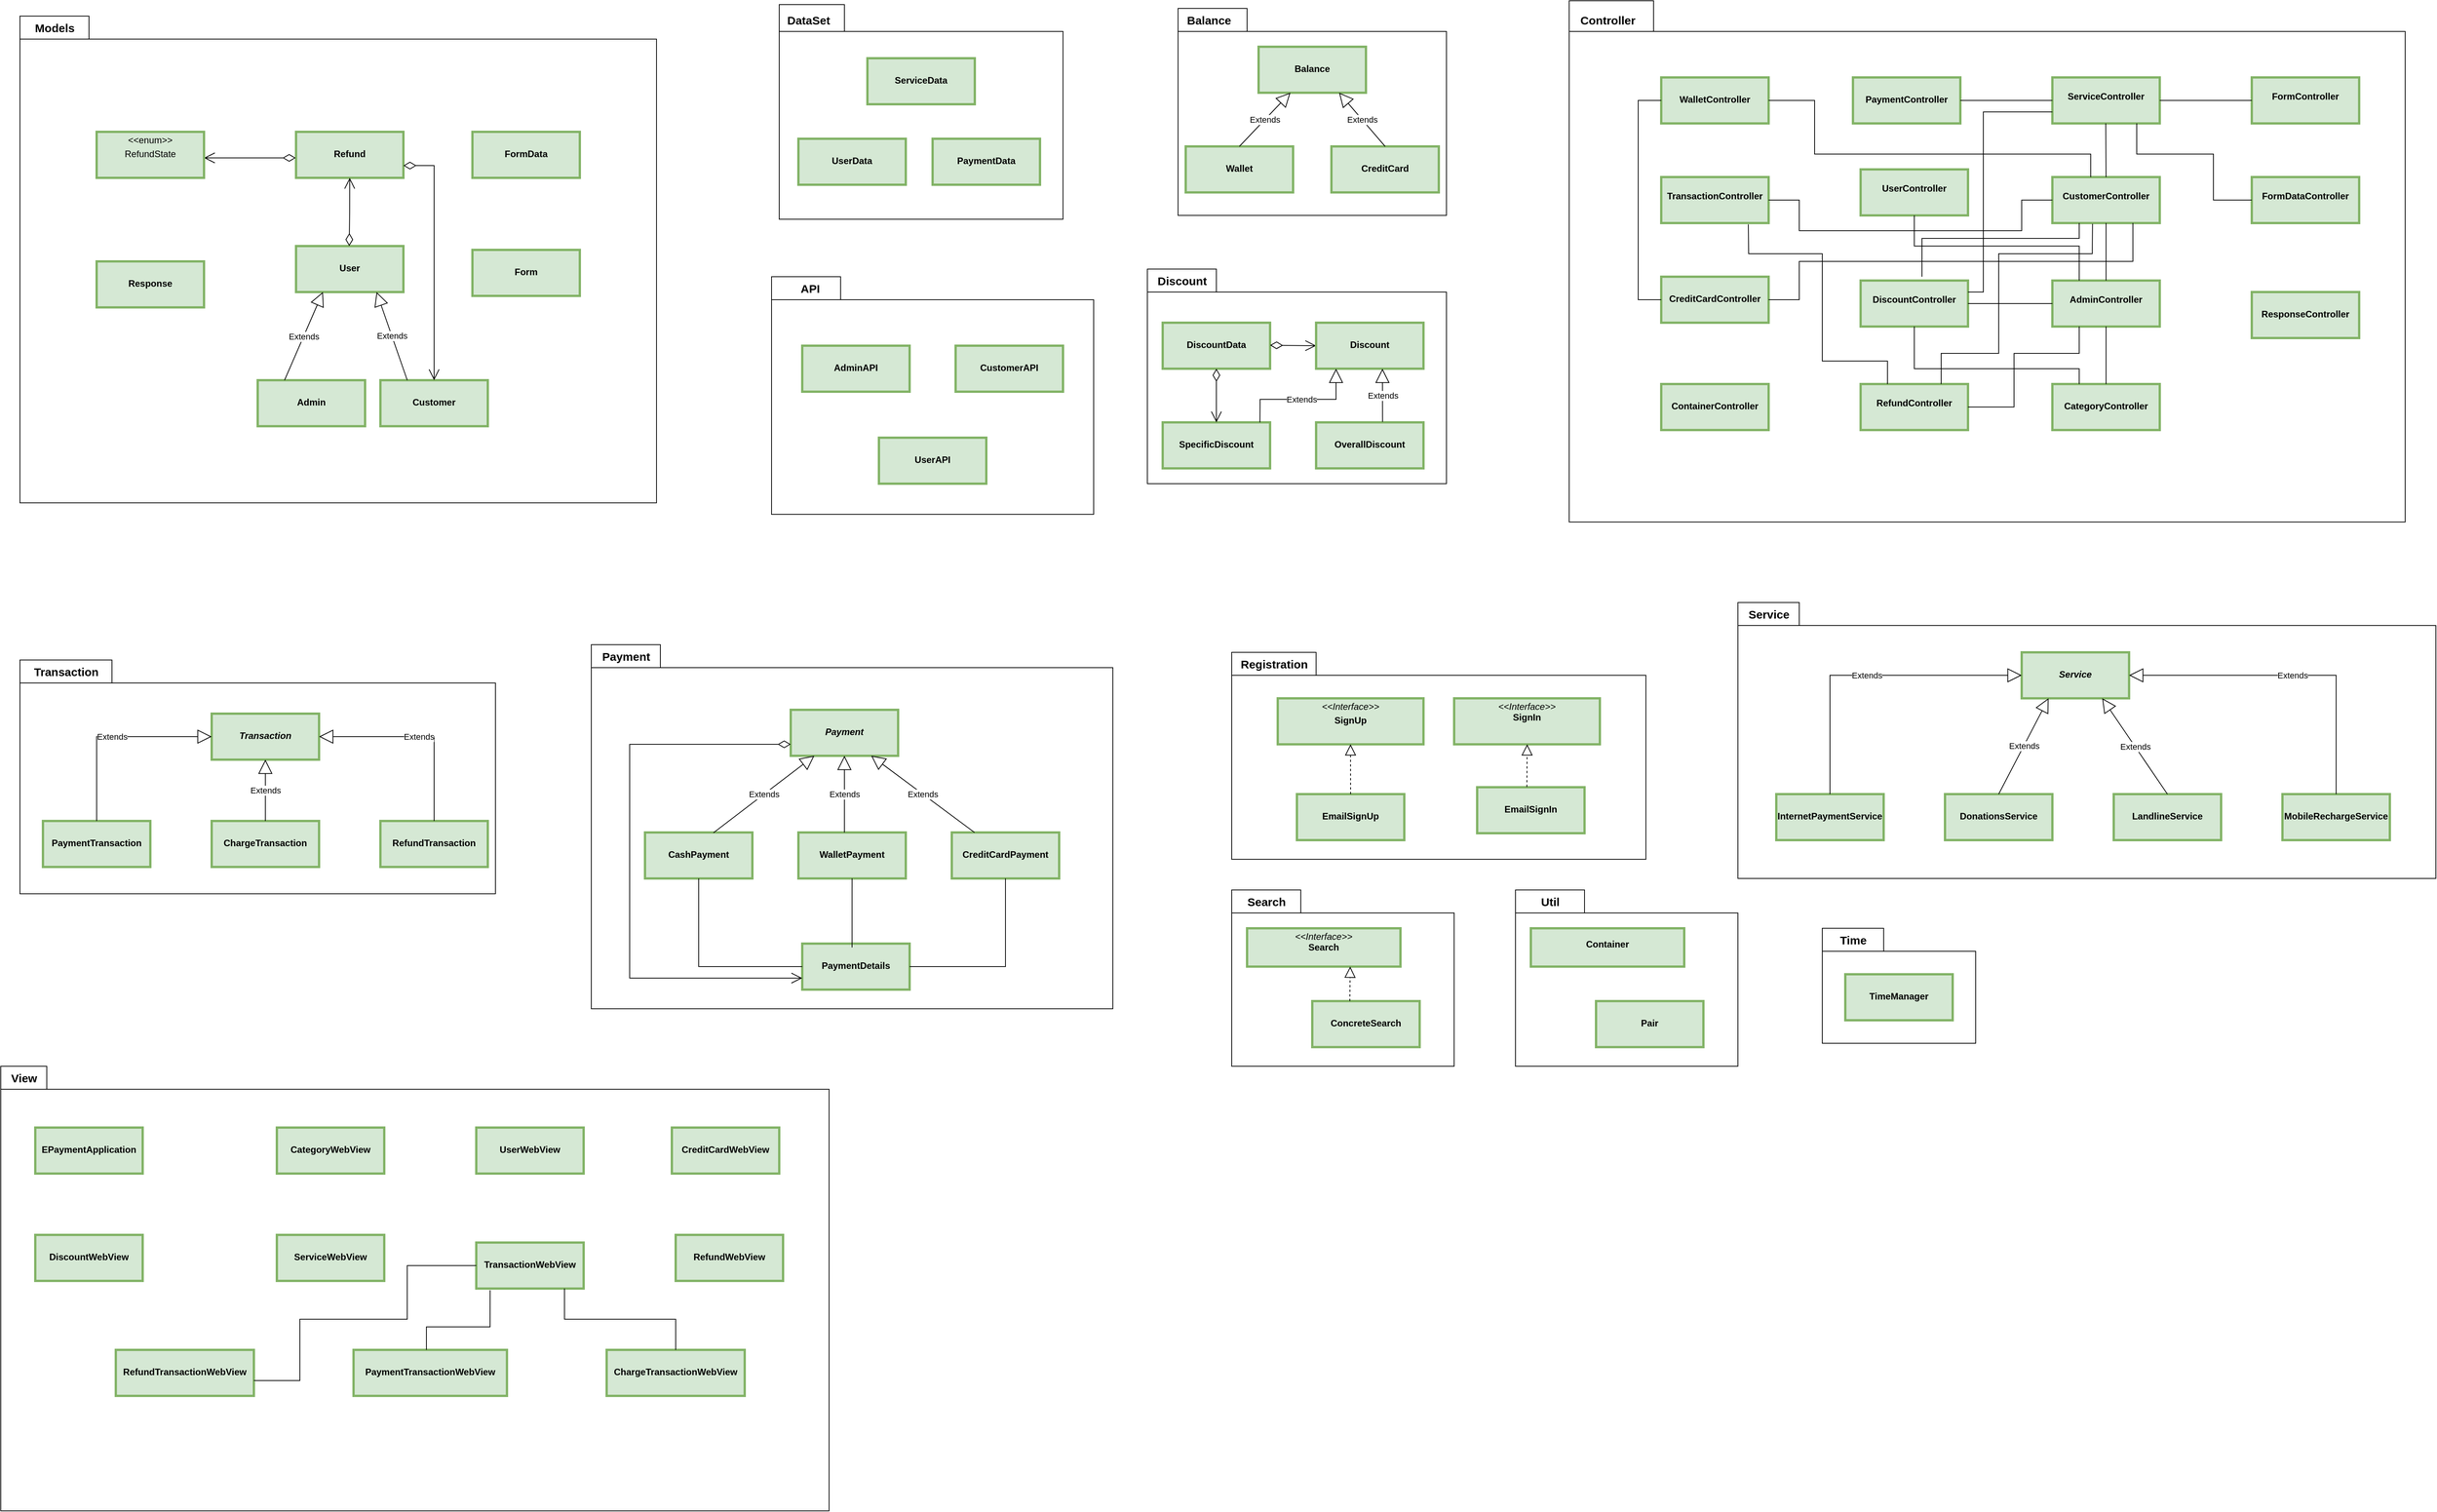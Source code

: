<mxfile version="20.7.4" type="github" pages="2">
  <diagram id="QATPFeq_9cO4p-Up1sGM" name="Test">
    <mxGraphModel dx="5160" dy="2292" grid="1" gridSize="10" guides="1" tooltips="1" connect="1" arrows="1" fold="1" page="1" pageScale="1" pageWidth="3400" pageHeight="2900" math="0" shadow="0">
      <root>
        <mxCell id="0" />
        <mxCell id="1" parent="0" />
        <mxCell id="vxT1wsiQC9Di06yWpwA8-234" value="" style="shape=folder;fontStyle=1;spacingTop=10;tabWidth=80;tabHeight=30;tabPosition=left;html=1;" parent="1" vertex="1">
          <mxGeometry x="2440" y="1370" width="200" height="150" as="geometry" />
        </mxCell>
        <mxCell id="vxT1wsiQC9Di06yWpwA8-228" value="" style="shape=folder;fontStyle=1;spacingTop=10;tabWidth=80;tabHeight=30;tabPosition=left;html=1;" parent="1" vertex="1">
          <mxGeometry x="2330" y="945" width="910" height="360" as="geometry" />
        </mxCell>
        <mxCell id="vxT1wsiQC9Di06yWpwA8-174" value="&lt;span style=&quot;color: rgba(0, 0, 0, 0); font-family: monospace; font-size: 0px; font-weight: 400; text-align: start;&quot;&gt;%3CmxGraphModel%3E%3Croot%3E%3CmxCell%20id%3D%220%22%2F%3E%3CmxCell%20id%3D%221%22%20parent%3D%220%22%2F%3E%3CmxCell%20id%3D%222%22%20value%3D%22AdminController%22%20style%3D%22swimlane%3BfontStyle%3D1%3Balign%3Dcenter%3BverticalAlign%3Dtop%3BchildLayout%3DstackLayout%3Bhorizontal%3D1%3BstartSize%3D26%3BhorizontalStack%3D0%3BresizeParent%3D1%3BresizeParentMax%3D0%3BresizeLast%3D0%3Bcollapsible%3D1%3BmarginBottom%3D0%3BfillColor%3D%23d5e8d4%3BstrokeColor%3D%2382b366%3BfontSize%3D12%3BstrokeWidth%3D3%3B%22%20vertex%3D%221%22%20parent%3D%221%22%3E%3CmxGeometry%20x%3D%22-1440%22%20y%3D%221135%22%20width%3D%22350%22%20height%3D%22270%22%20as%3D%22geometry%22%2F%3E%3C%2FmxCell%3E%3CmxCell%20id%3D%223%22%20value%3D%22-%20admin%3A%20Admin%26%2310%3B%22%20style%3D%22text%3BstrokeColor%3Dnone%3BfillColor%3Dnone%3Balign%3Dleft%3BverticalAlign%3Dtop%3BspacingLeft%3D4%3BspacingRight%3D4%3Boverflow%3Dhidden%3Brotatable%3D0%3Bpoints%3D%5B%5B0%2C0.5%5D%2C%5B1%2C0.5%5D%5D%3BportConstraint%3Deastwest%3BfontSize%3D12%3BstrokeWidth%3D3%3B%22%20vertex%3D%221%22%20parent%3D%222%22%3E%3CmxGeometry%20y%3D%2226%22%20width%3D%22350%22%20height%3D%2224%22%20as%3D%22geometry%22%2F%3E%3C%2FmxCell%3E%3CmxCell%20id%3D%224%22%20value%3D%22%26lt%3Bdiv%20style%3D%26quot%3Bfont-size%3A%2012px%3B%26quot%3B%26gt%3B%26lt%3Bu%20style%3D%26quot%3Bfont-size%3A%2012px%3B%20background-color%3A%20initial%3B%26quot%3B%26gt%3B-%20adminController%3A%20AdminController%26lt%3B%2Fu%26gt%3B%26lt%3B%2Fdiv%26gt%3B%22%20style%3D%22text%3Bhtml%3D1%3Balign%3Dleft%3BverticalAlign%3Dmiddle%3Bresizable%3D0%3Bpoints%3D%5B%5D%3Bautosize%3D1%3BstrokeColor%3Dnone%3BfillColor%3Dnone%3BfontSize%3D12%3BstrokeWidth%3D3%3B%22%20vertex%3D%221%22%20parent%3D%222%22%3E%3CmxGeometry%20y%3D%2250%22%20width%3D%22350%22%20height%3D%2230%22%20as%3D%22geometry%22%2F%3E%3C%2FmxCell%3E%3CmxCell%20id%3D%225%22%20value%3D%22%22%20style%3D%22line%3BstrokeWidth%3D3%3BfillColor%3Dnone%3Balign%3Dleft%3BverticalAlign%3Dmiddle%3BspacingTop%3D-1%3BspacingLeft%3D3%3BspacingRight%3D3%3Brotatable%3D0%3BlabelPosition%3Dright%3Bpoints%3D%5B%5D%3BportConstraint%3Deastwest%3BstrokeColor%3Dinherit%3BfontSize%3D12%3B%22%20vertex%3D%221%22%20parent%3D%222%22%3E%3CmxGeometry%20y%3D%2280%22%20width%3D%22350%22%20height%3D%228%22%20as%3D%22geometry%22%2F%3E%3C%2FmxCell%3E%3CmxCell%20id%3D%226%22%20value%3D%22%26lt%3Bspan%20style%3D%26quot%3Bcolor%3A%20rgb(0%2C%200%2C%200)%3B%20font-family%3A%20Helvetica%3B%20font-size%3A%2012px%3B%20font-variant-ligatures%3A%20normal%3B%20font-variant-caps%3A%20normal%3B%20font-weight%3A%20400%3B%20letter-spacing%3A%20normal%3B%20orphans%3A%202%3B%20text-align%3A%20left%3B%20text-indent%3A%200px%3B%20text-transform%3A%20none%3B%20widows%3A%202%3B%20word-spacing%3A%200px%3B%20-webkit-text-stroke-width%3A%200px%3B%20background-color%3A%20rgb(255%2C%20255%2C%20255)%3B%20text-decoration-thickness%3A%20initial%3B%20text-decoration-style%3A%20initial%3B%20text-decoration-color%3A%20initial%3B%20float%3A%20none%3B%20font-style%3A%20normal%3B%20display%3A%20inline%20!important%3B%26quot%3B%26gt%3B%26lt%3Bu%20style%3D%26quot%3Bfont-size%3A%2012px%3B%26quot%3B%26gt%3B%2B%20getInstance()%3A%20AdminController%26lt%3B%2Fu%26gt%3B%26lt%3B%2Fspan%26gt%3B%22%20style%3D%22text%3BwhiteSpace%3Dwrap%3Bhtml%3D1%3BfontSize%3D12%3BstrokeWidth%3D3%3B%22%20vertex%3D%221%22%20parent%3D%222%22%3E%3CmxGeometry%20y%3D%2288%22%20width%3D%22350%22%20height%3D%2222%22%20as%3D%22geometry%22%2F%3E%3C%2FmxCell%3E%3CmxCell%20id%3D%227%22%20value%3D%22-%20AdminController()%26%2310%3B%2B%20setAdmin(Admin%20admin)%3A%20void%26%2310%3B%2B%20addSpecificDiscount(Discount%20discount%2C%20Service%20service)%3Avoid%26%2310%3B%2B%20addOverallDiscount(Discount%20discount)%3A%20void%C2%A0%26%2310%3B%2B%20checkNotifications()%3A%20void%26%2310%3B%2B%20showPendingRefund()%3A%20Vector%26lt%3BRefund%26gt%3B%26%2310%3B-%20notifyOthers()%3A%20void%26%2310%3B%2B%20acceptRefund(Refund%20refund)%3A%20void%26%2310%3B%2B%20rejectRefund(Refund%20refund)%3A%20void%26%2310%3B%2B%20update(Refund%20refund)%3A%20void%22%20style%3D%22text%3BstrokeColor%3Dnone%3BfillColor%3Dnone%3Balign%3Dleft%3BverticalAlign%3Dtop%3BspacingLeft%3D4%3BspacingRight%3D4%3Boverflow%3Dhidden%3Brotatable%3D0%3Bpoints%3D%5B%5B0%2C0.5%5D%2C%5B1%2C0.5%5D%5D%3BportConstraint%3Deastwest%3BfontSize%3D12%3BstrokeWidth%3D3%3B%22%20vertex%3D%221%22%20parent%3D%222%22%3E%3CmxGeometry%20y%3D%22110%22%20width%3D%22350%22%20height%3D%22160%22%20as%3D%22geometry%22%2F%3E%3C%2FmxCell%3E%3CmxCell%20id%3D%228%22%20value%3D%22CustomerController%22%20style%3D%22swimlane%3BfontStyle%3D1%3Balign%3Dcenter%3BverticalAlign%3Dtop%3BchildLayout%3DstackLayout%3Bhorizontal%3D1%3BstartSize%3D26%3BhorizontalStack%3D0%3BresizeParent%3D1%3BresizeParentMax%3D0%3BresizeLast%3D0%3Bcollapsible%3D1%3BmarginBottom%3D0%3BstrokeColor%3D%2382b366%3BfillColor%3D%23d5e8d4%3Brounded%3D0%3BfontSize%3D12%3BstrokeWidth%3D3%3B%22%20vertex%3D%221%22%20parent%3D%221%22%3E%3CmxGeometry%20x%3D%22-830%22%20y%3D%221135%22%20width%3D%22410%22%20height%3D%22490%22%20as%3D%22geometry%22%3E%3CmxRectangle%20x%3D%22505%22%20y%3D%221140%22%20width%3D%22150%22%20height%3D%2230%22%20as%3D%22alternateBounds%22%2F%3E%3C%2FmxGeometry%3E%3C%2FmxCell%3E%3CmxCell%20id%3D%229%22%20value%3D%22-%20customer%20%3A%20Customer%22%20style%3D%22text%3BstrokeColor%3Dnone%3BfillColor%3Dnone%3Balign%3Dleft%3BverticalAlign%3Dtop%3BspacingLeft%3D4%3BspacingRight%3D4%3Boverflow%3Dhidden%3Brotatable%3D0%3Bpoints%3D%5B%5B0%2C0.5%5D%2C%5B1%2C0.5%5D%5D%3BportConstraint%3Deastwest%3BfontColor%3D%2346495D%3Brounded%3D0%3BfontSize%3D12%3BstrokeWidth%3D3%3B%22%20vertex%3D%221%22%20parent%3D%228%22%3E%3CmxGeometry%20y%3D%2226%22%20width%3D%22410%22%20height%3D%2224%22%20as%3D%22geometry%22%2F%3E%3C%2FmxCell%3E%3CmxCell%20id%3D%2210%22%20value%3D%22%26lt%3Bdiv%20style%3D%26quot%3Bfont-size%3A%2012px%3B%26quot%3B%26gt%3B%26lt%3Bu%20style%3D%26quot%3Bcolor%3A%20rgb(70%2C%2073%2C%2093)%3B%20font-size%3A%2012px%3B%20background-color%3A%20initial%3B%26quot%3B%26gt%3B%26amp%3Bnbsp%3B-customerController%20%3A%20CustomerController%26lt%3B%2Fu%26gt%3B%26lt%3B%2Fdiv%26gt%3B%22%20style%3D%22text%3Bhtml%3D1%3Balign%3Dleft%3BverticalAlign%3Dmiddle%3Bresizable%3D0%3Bpoints%3D%5B%5D%3Bautosize%3D1%3BstrokeColor%3Dnone%3BfillColor%3Dnone%3BfontSize%3D12%3BstrokeWidth%3D3%3B%22%20vertex%3D%221%22%20parent%3D%228%22%3E%3CmxGeometry%20y%3D%2250%22%20width%3D%22410%22%20height%3D%2230%22%20as%3D%22geometry%22%2F%3E%3C%2FmxCell%3E%3CmxCell%20id%3D%2211%22%20value%3D%22%22%20style%3D%22line%3BstrokeWidth%3D3%3BfillColor%3Dnone%3Balign%3Dleft%3BverticalAlign%3Dmiddle%3BspacingTop%3D-1%3BspacingLeft%3D3%3BspacingRight%3D3%3Brotatable%3D0%3BlabelPosition%3Dright%3Bpoints%3D%5B%5D%3BportConstraint%3Deastwest%3BfontColor%3D%2346495D%3Brounded%3D0%3BstrokeColor%3D%23788AA3%3BfontSize%3D12%3B%22%20vertex%3D%221%22%20parent%3D%228%22%3E%3CmxGeometry%20y%3D%2280%22%20width%3D%22410%22%20height%3D%228%22%20as%3D%22geometry%22%2F%3E%3C%2FmxCell%3E%3CmxCell%20id%3D%2212%22%20value%3D%22-%C2%A0CustomerController()%26%2310%3B%2B%20setCustomer(Customer%20customer)%3Avoid%26%2310%3B%2B%20addCard(CreditCard%20card)%3Avoid%26%2310%3B%2B%20showCards()%3Avoid%26%2310%3B%2B%20getCard(int%20index)%3ACreditCard%26%2310%3B%2B%20getWallet()%3A%20Wallet%26%2310%3B%2B%20chargeWallet(CreditCard%20card%2C%20double%20cost%2C%20String%20password)%3Avoid%26%2310%3B%2B%20showServices()%3A%20Vector%26lt%3BServices%26gt%3B%26%2310%3B%2B%20searchServices(String%20sub)%3A%20Vector%26lt%3BServices%26gt%3B%26%2310%3B%2B%20chooseService(Vector%26lt%3BService%26gt%3B%20Services%2C%20int%20index)%3A%20Service%26%2310%3B%2B%C2%A0%20showCustomers(Vector%26lt%3BCustomer%26gt%3Bcustomers)%3A%20void%26%2310%3B%2B%20setFormDataField(String%20key%2C%20String%20value)%26%2310%3B%2B%20getFields()%3A%20HashMap%26lt%3BString%2C%20String%5B%5D%26gt%3B%26%2310%3B%2BchargeWallet(CreditCard%20card%2C%20double%20cost%2C%20String%20password)%20%3A%20void%C2%A0%26%2310%3B%2BgetWallet()%3AWallet%26%2310%3B%2BshowAllDiscounts()%3Avoid%26%2310%3B%2B%C2%A0addTransaction(Transaction%20transaction)%3Avoid%26%2310%3B%2BaddRefund(Transaction%20transaction)%20%3A%20void%26%2310%3B%2BcheckNotifications()%3A%20void%26%2310%3B%2Brefund(Refund%20refund)%3A%20void%26%2310%3B%2BnotifyAdmins(Refund%20refund)%3Avoid%26%2310%3B%2BshowRefunds()%3Avoid%26%2310%3B%2B%C2%A0showRefundableTransactions()%3AVector%26lt%3BTransaction%26gt%3B%26%2310%3B%2BshowAllTransactions()%3Avoid%26%2310%3B%2Bupdate()%3Avoid%26%2310%3B%2B%20getDiscountData()%3A%20DiscountData%26%2310%3B%26%2310%3B%22%20style%3D%22text%3BstrokeColor%3Dnone%3BfillColor%3Dnone%3Balign%3Dleft%3BverticalAlign%3Dtop%3BspacingLeft%3D4%3BspacingRight%3D4%3Boverflow%3Dhidden%3Brotatable%3D0%3Bpoints%3D%5B%5B0%2C0.5%5D%2C%5B1%2C0.5%5D%5D%3BportConstraint%3Deastwest%3BfontColor%3D%2346495D%3Brounded%3D0%3BfontSize%3D12%3BstrokeWidth%3D3%3B%22%20vertex%3D%221%22%20parent%3D%228%22%3E%3CmxGeometry%20y%3D%2288%22%20width%3D%22410%22%20height%3D%22372%22%20as%3D%22geometry%22%2F%3E%3C%2FmxCell%3E%3CmxCell%20id%3D%2213%22%20value%3D%22%26lt%3Bspan%20style%3D%26quot%3Bcolor%3A%20rgb(70%2C%2073%2C%2093)%3B%20font-family%3A%20Helvetica%3B%20font-size%3A%2012px%3B%20font-style%3A%20normal%3B%20font-variant-ligatures%3A%20normal%3B%20font-variant-caps%3A%20normal%3B%20font-weight%3A%20400%3B%20letter-spacing%3A%20normal%3B%20orphans%3A%202%3B%20text-align%3A%20left%3B%20text-indent%3A%200px%3B%20text-transform%3A%20none%3B%20widows%3A%202%3B%20word-spacing%3A%200px%3B%20-webkit-text-stroke-width%3A%200px%3B%20background-color%3A%20rgb(255%2C%20255%2C%20255)%3B%20text-decoration-thickness%3A%20initial%3B%20text-decoration-style%3A%20initial%3B%20text-decoration-color%3A%20initial%3B%20float%3A%20none%3B%20display%3A%20inline%20!important%3B%26quot%3B%26gt%3B%26lt%3Bu%20style%3D%26quot%3Bfont-size%3A%2012px%3B%26quot%3B%26gt%3B%26amp%3Bnbsp%3B%2B%20getInstance()%3ACustomerController%26lt%3B%2Fu%26gt%3B%26lt%3B%2Fspan%26gt%3B%22%20style%3D%22text%3BwhiteSpace%3Dwrap%3Bhtml%3D1%3BfontSize%3D12%3BstrokeWidth%3D3%3B%22%20vertex%3D%221%22%20parent%3D%228%22%3E%3CmxGeometry%20y%3D%22460%22%20width%3D%22410%22%20height%3D%2230%22%20as%3D%22geometry%22%2F%3E%3C%2FmxCell%3E%3CmxCell%20id%3D%2214%22%20value%3D%22UserController%22%20style%3D%22swimlane%3BfontStyle%3D1%3Balign%3Dcenter%3BverticalAlign%3Dtop%3BchildLayout%3DstackLayout%3Bhorizontal%3D1%3BstartSize%3D26%3BhorizontalStack%3D0%3BresizeParent%3D1%3BresizeParentMax%3D0%3BresizeLast%3D0%3Bcollapsible%3D1%3BmarginBottom%3D0%3BfillColor%3D%23d5e8d4%3BstrokeColor%3D%2382b366%3BfontSize%3D12%3BstrokeWidth%3D3%3B%22%20vertex%3D%221%22%20parent%3D%221%22%3E%3CmxGeometry%20x%3D%22-1090%22%20y%3D%22770%22%20width%3D%22250%22%20height%3D%22330%22%20as%3D%22geometry%22%2F%3E%3C%2FmxCell%3E%3CmxCell%20id%3D%2215%22%20value%3D%22-%20userController%3A%20UserController%26%2310%3B-%20user%3A%20User%26%2310%3B%22%20style%3D%22text%3BstrokeColor%3Dnone%3BfillColor%3Dnone%3Balign%3Dleft%3BverticalAlign%3Dtop%3BspacingLeft%3D4%3BspacingRight%3D4%3Boverflow%3Dhidden%3Brotatable%3D0%3Bpoints%3D%5B%5B0%2C0.5%5D%2C%5B1%2C0.5%5D%5D%3BportConstraint%3Deastwest%3BfontSize%3D12%3BstrokeWidth%3D3%3B%22%20vertex%3D%221%22%20parent%3D%2214%22%3E%3CmxGeometry%20y%3D%2226%22%20width%3D%22250%22%20height%3D%2234%22%20as%3D%22geometry%22%2F%3E%3C%2FmxCell%3E%3CmxCell%20id%3D%2216%22%20value%3D%22%22%20style%3D%22line%3BstrokeWidth%3D3%3BfillColor%3Dnone%3Balign%3Dleft%3BverticalAlign%3Dmiddle%3BspacingTop%3D-1%3BspacingLeft%3D3%3BspacingRight%3D3%3Brotatable%3D0%3BlabelPosition%3Dright%3Bpoints%3D%5B%5D%3BportConstraint%3Deastwest%3BstrokeColor%3Dinherit%3BfontSize%3D12%3B%22%20vertex%3D%221%22%20parent%3D%2214%22%3E%3CmxGeometry%20y%3D%2260%22%20width%3D%22250%22%20height%3D%228%22%20as%3D%22geometry%22%2F%3E%3C%2FmxCell%3E%3CmxCell%20id%3D%2217%22%20value%3D%22-%20UserController()%26%2310%3B%2B%C2%A0addUser(User%20user)%20%3A%20void%26%2310%3B%2B%C2%A0checkExistEmail(User%20user)%20%3A%20boolean%26%2310%3B%2BcheckExistUsername(User%20user)%20%3A%20boolean%26%2310%3B%2BcheckPassword(User%20user)%20%3A%20User%26%2310%3B%2BsignIn(User%20user)%20%3A%20User%26%2310%3B%2B%C2%A0signUp(User%20user)%20%3A%20void%26%2310%3B%2BsignOut()%20%3A%20User%26%2310%3B%2B%20getUsername()%3A%20String%26%2310%3B%2BsetUser(User%20user)%3Avoid%26%2310%3B%2B%20isSigned()%3A%20boolean%26%2310%3B%2B%20getUser()%3A%20User%26%2310%3B%2B%20isAdmin()%3A%20boolean%26%2310%3B%2B%20isCustomer()%3A%20boolean%26%2310%3B%2B%20getCustomers()%3A%20Vector%26lt%3BCustomer%26gt%3B%26%2310%3B%22%20style%3D%22text%3BstrokeColor%3Dnone%3BfillColor%3Dnone%3Balign%3Dleft%3BverticalAlign%3Dtop%3BspacingLeft%3D4%3BspacingRight%3D4%3Boverflow%3Dhidden%3Brotatable%3D0%3Bpoints%3D%5B%5B0%2C0.5%5D%2C%5B1%2C0.5%5D%5D%3BportConstraint%3Deastwest%3BfontSize%3D12%3BstrokeWidth%3D3%3B%22%20vertex%3D%221%22%20parent%3D%2214%22%3E%3CmxGeometry%20y%3D%2268%22%20width%3D%22250%22%20height%3D%22222%22%20as%3D%22geometry%22%2F%3E%3C%2FmxCell%3E%3CmxCell%20id%3D%2218%22%20value%3D%22%26lt%3Bspan%20style%3D%26quot%3Bcolor%3A%20rgb(0%2C%200%2C%200)%3B%20font-family%3A%20Helvetica%3B%20font-size%3A%2012px%3B%20font-variant-ligatures%3A%20normal%3B%20font-variant-caps%3A%20normal%3B%20font-weight%3A%20400%3B%20letter-spacing%3A%20normal%3B%20orphans%3A%202%3B%20text-align%3A%20left%3B%20text-indent%3A%200px%3B%20text-transform%3A%20none%3B%20widows%3A%202%3B%20word-spacing%3A%200px%3B%20-webkit-text-stroke-width%3A%200px%3B%20background-color%3A%20rgb(255%2C%20255%2C%20255)%3B%20text-decoration-thickness%3A%20initial%3B%20text-decoration-style%3A%20initial%3B%20text-decoration-color%3A%20initial%3B%20float%3A%20none%3B%20display%3A%20inline%20!important%3B%26quot%3B%26gt%3B%26lt%3Bu%20style%3D%26quot%3Bfont-size%3A%2012px%3B%26quot%3B%26gt%3B%2B%20getInstance()%3A%20UserController%26lt%3B%2Fu%26gt%3B%26lt%3B%2Fspan%26gt%3B%22%20style%3D%22text%3BwhiteSpace%3Dwrap%3Bhtml%3D1%3BfontSize%3D12%3BstrokeWidth%3D3%3B%22%20vertex%3D%221%22%20parent%3D%2214%22%3E%3CmxGeometry%20y%3D%22290%22%20width%3D%22250%22%20height%3D%2240%22%20as%3D%22geometry%22%2F%3E%3C%2FmxCell%3E%3CmxCell%20id%3D%2219%22%20value%3D%22ServiceController%22%20style%3D%22swimlane%3BfontStyle%3D1%3Balign%3Dcenter%3BverticalAlign%3Dtop%3BchildLayout%3DstackLayout%3Bhorizontal%3D1%3BstartSize%3D26%3BhorizontalStack%3D0%3BresizeParent%3D1%3BresizeParentMax%3D0%3BresizeLast%3D0%3Bcollapsible%3D1%3BmarginBottom%3D0%3BfillColor%3D%23d5e8d4%3BstrokeColor%3D%2382b366%3BfontSize%3D12%3BstrokeWidth%3D3%3B%22%20vertex%3D%221%22%20parent%3D%221%22%3E%3CmxGeometry%20x%3D%22-760%22%20y%3D%22660%22%20width%3D%22360%22%20height%3D%22480%22%20as%3D%22geometry%22%2F%3E%3C%2FmxCell%3E%3CmxCell%20id%3D%2220%22%20value%3D%22-%20service%20%3A%20Service%22%20style%3D%22text%3BstrokeColor%3Dnone%3BfillColor%3Dnone%3Balign%3Dleft%3BverticalAlign%3Dtop%3BspacingLeft%3D4%3BspacingRight%3D4%3Boverflow%3Dhidden%3Brotatable%3D0%3Bpoints%3D%5B%5B0%2C0.5%5D%2C%5B1%2C0.5%5D%5D%3BportConstraint%3Deastwest%3BfontSize%3D12%3BstrokeWidth%3D3%3B%22%20vertex%3D%221%22%20parent%3D%2219%22%3E%3CmxGeometry%20y%3D%2226%22%20width%3D%22360%22%20height%3D%2224%22%20as%3D%22geometry%22%2F%3E%3C%2FmxCell%3E%3CmxCell%20id%3D%2221%22%20value%3D%22%26lt%3Bspan%20style%3D%26quot%3Bcolor%3A%20rgb(0%2C%200%2C%200)%3B%20font-family%3A%20Helvetica%3B%20font-size%3A%2012px%3B%20font-style%3A%20normal%3B%20font-variant-ligatures%3A%20normal%3B%20font-variant-caps%3A%20normal%3B%20font-weight%3A%20400%3B%20letter-spacing%3A%20normal%3B%20orphans%3A%202%3B%20text-align%3A%20left%3B%20text-indent%3A%200px%3B%20text-transform%3A%20none%3B%20widows%3A%202%3B%20word-spacing%3A%200px%3B%20-webkit-text-stroke-width%3A%200px%3B%20background-color%3A%20rgb(255%2C%20255%2C%20255)%3B%20text-decoration-thickness%3A%20initial%3B%20text-decoration-style%3A%20initial%3B%20text-decoration-color%3A%20initial%3B%20float%3A%20none%3B%20display%3A%20inline%20!important%3B%26quot%3B%26gt%3B%26lt%3Bu%20style%3D%26quot%3Bfont-size%3A%2012px%3B%26quot%3B%26gt%3B-%20serviceController%20%3A%20ServiceController%26lt%3B%2Fu%26gt%3B%26lt%3B%2Fspan%26gt%3B%22%20style%3D%22text%3BwhiteSpace%3Dwrap%3Bhtml%3D1%3BfontSize%3D12%3BstrokeWidth%3D3%3B%22%20vertex%3D%221%22%20parent%3D%2219%22%3E%3CmxGeometry%20y%3D%2250%22%20width%3D%22360%22%20height%3D%2240%22%20as%3D%22geometry%22%2F%3E%3C%2FmxCell%3E%3CmxCell%20id%3D%2222%22%20value%3D%22%22%20style%3D%22line%3BstrokeWidth%3D3%3BfillColor%3Dnone%3Balign%3Dleft%3BverticalAlign%3Dmiddle%3BspacingTop%3D-1%3BspacingLeft%3D3%3BspacingRight%3D3%3Brotatable%3D0%3BlabelPosition%3Dright%3Bpoints%3D%5B%5D%3BportConstraint%3Deastwest%3BstrokeColor%3Dinherit%3BfontSize%3D12%3B%22%20vertex%3D%221%22%20parent%3D%2219%22%3E%3CmxGeometry%20y%3D%2290%22%20width%3D%22360%22%20height%3D%228%22%20as%3D%22geometry%22%2F%3E%3C%2FmxCell%3E%3CmxCell%20id%3D%2223%22%20value%3D%22-ServiceController()%26%2310%3B%2BsetService(Service%20service)%20%3A%20void%26%2310%3B%2BaddService(Service%20service)%20%3A%20void%26%2310%3B%2BgetFormFields()%20%3A%20HashMap%26lt%3BString%2C%20String%5B%5D%26gt%3B%26%2310%3B%2BsetFormDataField(String%20key%2C%20String%20value)%20%3A%20void%26%2310%3B%2BaddPaymentMethod(Payment%20payment)%20%3A%20void%26%2310%3B%2BaddCompany(String%20name)%20%3A%20void%26%2310%3B%2BchooseCompany(int%20index)%20%3A%20void%26%2310%3B%2BchoosePayment(int%20index)%20%3A%20void%26%2310%3B%2BshowPayments()%20%3A%20void%26%2310%3B%2BsetCost(double%20cost)%20%3A%20void%26%2310%3B%2BgetCurrentPayment()%20%3A%20Payment%26%2310%3B%2BsetPassword(String%20password)%20%3A%20void%26%2310%3B%2BshowServices(Vector%26lt%3BService%26gt%3B%20services)%20%3A%20void%26%2310%3B%2BchooseService(Vector%26lt%3BService%26gt%3B%20services%2C%20int%20index)%20%3A%20Service%26%2310%3B%2BgetFormData()%20%3A%20FormData%26%2310%3B%2BgetCost()%20%3A%20double%26%2310%3B%2Bpay()%20%3A%20bool%26%2310%3B%2B%20showCategories()%3A%20void%26%2310%3B%2B%20chooseCategory(int%20index)%3A%20Service%26%2310%3B%2B%20setDiscountData()%3A%20void%26%2310%3B%2B%20useDiscounts()%3A%20Vector%26lt%3BDiscount%26gt%3B%26%2310%3B%2B%C2%A0applyDiscounts(double%20before%2C%20Vector%26lt%3BDiscount%26gt%3B%20discounts)%26%2310%3B%2B%20returnDiscounts(Vector%26lt%3BDiscount%26gt%3Bdiscounts)%3A%20void%26%2310%3B%2B%20showDiscounts(Vector%26lt%3BDiscount%26gt%3Bdiscounts)%3A%20void%26%2310%3B%26%2310%3B%26%2310%3B%26%2310%3B%26%2310%3B%22%20style%3D%22text%3BstrokeColor%3Dnone%3BfillColor%3Dnone%3Balign%3Dleft%3BverticalAlign%3Dtop%3BspacingLeft%3D4%3BspacingRight%3D4%3Boverflow%3Dhidden%3Brotatable%3D0%3Bpoints%3D%5B%5B0%2C0.5%5D%2C%5B1%2C0.5%5D%5D%3BportConstraint%3Deastwest%3BfontSize%3D12%3BstrokeWidth%3D3%3B%22%20vertex%3D%221%22%20parent%3D%2219%22%3E%3CmxGeometry%20y%3D%2298%22%20width%3D%22360%22%20height%3D%22352%22%20as%3D%22geometry%22%2F%3E%3C%2FmxCell%3E%3CmxCell%20id%3D%2224%22%20value%3D%22%26lt%3Bspan%20style%3D%26quot%3Bcolor%3A%20rgb(0%2C%200%2C%200)%3B%20font-family%3A%20Helvetica%3B%20font-size%3A%2012px%3B%20font-style%3A%20normal%3B%20font-variant-ligatures%3A%20normal%3B%20font-variant-caps%3A%20normal%3B%20font-weight%3A%20400%3B%20letter-spacing%3A%20normal%3B%20orphans%3A%202%3B%20text-align%3A%20left%3B%20text-indent%3A%200px%3B%20text-transform%3A%20none%3B%20widows%3A%202%3B%20word-spacing%3A%200px%3B%20-webkit-text-stroke-width%3A%200px%3B%20background-color%3A%20rgb(255%2C%20255%2C%20255)%3B%20text-decoration-thickness%3A%20initial%3B%20text-decoration-style%3A%20initial%3B%20text-decoration-color%3A%20initial%3B%20float%3A%20none%3B%20display%3A%20inline%20!important%3B%26quot%3B%26gt%3B%26lt%3Bu%20style%3D%26quot%3Bfont-size%3A%2012px%3B%26quot%3B%26gt%3B%2BgetInstance()%20%3A%20ServiceController%26lt%3B%2Fu%26gt%3B%26lt%3B%2Fspan%26gt%3B%22%20style%3D%22text%3BwhiteSpace%3Dwrap%3Bhtml%3D1%3BfontSize%3D12%3BstrokeWidth%3D3%3B%22%20vertex%3D%221%22%20parent%3D%2219%22%3E%3CmxGeometry%20y%3D%22450%22%20width%3D%22360%22%20height%3D%2230%22%20as%3D%22geometry%22%2F%3E%3C%2FmxCell%3E%3CmxCell%20id%3D%2225%22%20value%3D%22DiscountController%22%20style%3D%22swimlane%3BfontStyle%3D1%3Balign%3Dcenter%3BverticalAlign%3Dtop%3BchildLayout%3DstackLayout%3Bhorizontal%3D1%3BstartSize%3D26%3BhorizontalStack%3D0%3BresizeParent%3D1%3BresizeParentMax%3D0%3BresizeLast%3D0%3Bcollapsible%3D1%3BmarginBottom%3D0%3BfillColor%3D%23d5e8d4%3BstrokeColor%3D%2382b366%3BfontSize%3D12%3BstrokeWidth%3D3%3B%22%20vertex%3D%221%22%20parent%3D%221%22%3E%3CmxGeometry%20x%3D%22-390%22%20y%3D%22440%22%20width%3D%22360%22%20height%3D%22260%22%20as%3D%22geometry%22%2F%3E%3C%2FmxCell%3E%3CmxCell%20id%3D%2226%22%20value%3D%22-%20discount%20%3A%20Discount%26%2310%3B-%20discountData%3A%20DiscountData%22%20style%3D%22text%3BstrokeColor%3Dnone%3BfillColor%3Dnone%3Balign%3Dleft%3BverticalAlign%3Dtop%3BspacingLeft%3D4%3BspacingRight%3D4%3Boverflow%3Dhidden%3Brotatable%3D0%3Bpoints%3D%5B%5B0%2C0.5%5D%2C%5B1%2C0.5%5D%5D%3BportConstraint%3Deastwest%3BfontSize%3D12%3BstrokeWidth%3D3%3B%22%20vertex%3D%221%22%20parent%3D%2225%22%3E%3CmxGeometry%20y%3D%2226%22%20width%3D%22360%22%20height%3D%2234%22%20as%3D%22geometry%22%2F%3E%3C%2FmxCell%3E%3CmxCell%20id%3D%2227%22%20value%3D%22%26lt%3Bdiv%20style%3D%26quot%3Bfont-size%3A%2012px%3B%26quot%3B%26gt%3B%26lt%3Bspan%20style%3D%26quot%3Bfont-size%3A%2012px%3B%20background-color%3A%20initial%3B%26quot%3B%26gt%3B%26lt%3Bu%20style%3D%26quot%3Bfont-size%3A%2012px%3B%26quot%3B%26gt%3B-discountController%3ADiscountController%26lt%3B%2Fu%26gt%3B%26lt%3B%2Fspan%26gt%3B%26lt%3B%2Fdiv%26gt%3B%22%20style%3D%22text%3Bhtml%3D1%3Balign%3Dleft%3BverticalAlign%3Dmiddle%3Bresizable%3D0%3Bpoints%3D%5B%5D%3Bautosize%3D1%3BstrokeColor%3Dnone%3BfillColor%3Dnone%3BfontSize%3D12%3BstrokeWidth%3D3%3B%22%20vertex%3D%221%22%20parent%3D%2225%22%3E%3CmxGeometry%20y%3D%2260%22%20width%3D%22360%22%20height%3D%2230%22%20as%3D%22geometry%22%2F%3E%3C%2FmxCell%3E%3CmxCell%20id%3D%2228%22%20value%3D%22%22%20style%3D%22line%3BstrokeWidth%3D3%3BfillColor%3Dnone%3Balign%3Dleft%3BverticalAlign%3Dmiddle%3BspacingTop%3D-1%3BspacingLeft%3D3%3BspacingRight%3D3%3Brotatable%3D0%3BlabelPosition%3Dright%3Bpoints%3D%5B%5D%3BportConstraint%3Deastwest%3BstrokeColor%3Dinherit%3BfontSize%3D12%3B%22%20vertex%3D%221%22%20parent%3D%2225%22%3E%3CmxGeometry%20y%3D%2290%22%20width%3D%22360%22%20height%3D%228%22%20as%3D%22geometry%22%2F%3E%3C%2FmxCell%3E%3CmxCell%20id%3D%2229%22%20value%3D%22-DiscountController()%26%2310%3B%2BsetDiscount(Discount%20discount)%20%3A%20void%26%2310%3B%2BaddCategory(Service%20service)%20%3A%20void%26%2310%3B%2BaddSpecificDiscount(Discount%20discount%2C%20Service%20service)%20%3A%20void%26%2310%3B%2BaddOverallDiscount(Discount%20discount)%20%3A%20void%26%2310%3B%2BshowAll()%3A%20void%26%2310%3B%2BshowList()%20%3A%20void%26%2310%3B%2BuseDiscounts(Service%20service)%20%3A%20Vector%26lt%3BDiscount%26gt%3B%26%2310%3B%2B%20setDiscountData(DiscountData%20discountData)%3A%20void%22%20style%3D%22text%3BstrokeColor%3Dnone%3BfillColor%3Dnone%3Balign%3Dleft%3BverticalAlign%3Dtop%3BspacingLeft%3D4%3BspacingRight%3D4%3Boverflow%3Dhidden%3Brotatable%3D0%3Bpoints%3D%5B%5B0%2C0.5%5D%2C%5B1%2C0.5%5D%5D%3BportConstraint%3Deastwest%3BfontSize%3D12%3BstrokeWidth%3D3%3B%22%20vertex%3D%221%22%20parent%3D%2225%22%3E%3CmxGeometry%20y%3D%2298%22%20width%3D%22360%22%20height%3D%22132%22%20as%3D%22geometry%22%2F%3E%3C%2FmxCell%3E%3CmxCell%20id%3D%2230%22%20value%3D%22%26lt%3Bspan%20style%3D%26quot%3Bcolor%3A%20rgb(0%2C%200%2C%200)%3B%20font-family%3A%20Helvetica%3B%20font-size%3A%2012px%3B%20font-style%3A%20normal%3B%20font-variant-ligatures%3A%20normal%3B%20font-variant-caps%3A%20normal%3B%20font-weight%3A%20400%3B%20letter-spacing%3A%20normal%3B%20orphans%3A%202%3B%20text-align%3A%20left%3B%20text-indent%3A%200px%3B%20text-transform%3A%20none%3B%20widows%3A%202%3B%20word-spacing%3A%200px%3B%20-webkit-text-stroke-width%3A%200px%3B%20background-color%3A%20rgb(255%2C%20255%2C%20255)%3B%20text-decoration-thickness%3A%20initial%3B%20text-decoration-style%3A%20initial%3B%20text-decoration-color%3A%20initial%3B%20float%3A%20none%3B%20display%3A%20inline%20!important%3B%26quot%3B%26gt%3B%26lt%3Bu%20style%3D%26quot%3Bfont-size%3A%2012px%3B%26quot%3B%26gt%3B%26amp%3Bnbsp%3B%2BgetInstance()%20%3A%26amp%3Bnbsp%3BDiscountController%26lt%3B%2Fu%26gt%3B%26lt%3B%2Fspan%26gt%3B%22%20style%3D%22text%3BwhiteSpace%3Dwrap%3Bhtml%3D1%3BfontSize%3D12%3BstrokeWidth%3D3%3B%22%20vertex%3D%221%22%20parent%3D%2225%22%3E%3CmxGeometry%20y%3D%22230%22%20width%3D%22360%22%20height%3D%2230%22%20as%3D%22geometry%22%2F%3E%3C%2FmxCell%3E%3CmxCell%20id%3D%2231%22%20value%3D%22PaymentController%22%20style%3D%22swimlane%3BfontStyle%3D1%3Balign%3Dcenter%3BverticalAlign%3Dtop%3BchildLayout%3DstackLayout%3Bhorizontal%3D1%3BstartSize%3D26%3BhorizontalStack%3D0%3BresizeParent%3D1%3BresizeParentMax%3D0%3BresizeLast%3D0%3Bcollapsible%3D1%3BmarginBottom%3D0%3BfillColor%3D%23d5e8d4%3BstrokeColor%3D%2382b366%3BfontSize%3D12%3BstrokeWidth%3D3%3B%22%20vertex%3D%221%22%20parent%3D%221%22%3E%3CmxGeometry%20x%3D%22-1470%22%20y%3D%22630%22%20width%3D%22300%22%20height%3D%22230%22%20as%3D%22geometry%22%3E%3CmxRectangle%20x%3D%22-630%22%20y%3D%221450%22%20width%3D%22150%22%20height%3D%2230%22%20as%3D%22alternateBounds%22%2F%3E%3C%2FmxGeometry%3E%3C%2FmxCell%3E%3CmxCell%20id%3D%2232%22%20value%3D%22-%20payment%3A%20Payment%22%20style%3D%22text%3BstrokeColor%3Dnone%3BfillColor%3Dnone%3Balign%3Dleft%3BverticalAlign%3Dtop%3BspacingLeft%3D4%3BspacingRight%3D4%3Boverflow%3Dhidden%3Brotatable%3D0%3Bpoints%3D%5B%5B0%2C0.5%5D%2C%5B1%2C0.5%5D%5D%3BportConstraint%3Deastwest%3BfontSize%3D12%3BstrokeWidth%3D3%3B%22%20vertex%3D%221%22%20parent%3D%2231%22%3E%3CmxGeometry%20y%3D%2226%22%20width%3D%22300%22%20height%3D%2224%22%20as%3D%22geometry%22%2F%3E%3C%2FmxCell%3E%3CmxCell%20id%3D%2233%22%20value%3D%22%26lt%3Bdiv%20style%3D%26quot%3Bfont-size%3A%2012px%3B%26quot%3B%26gt%3B%26lt%3Bspan%20style%3D%26quot%3Bfont-size%3A%2012px%3B%20background-color%3A%20initial%3B%26quot%3B%26gt%3B%26lt%3Bu%20style%3D%26quot%3Bfont-size%3A%2012px%3B%26quot%3B%26gt%3B-%20paymentController%3A%20PaymentController%26lt%3B%2Fu%26gt%3B%26lt%3B%2Fspan%26gt%3B%26lt%3B%2Fdiv%26gt%3B%22%20style%3D%22text%3Bhtml%3D1%3Balign%3Dleft%3BverticalAlign%3Dmiddle%3Bresizable%3D0%3Bpoints%3D%5B%5D%3Bautosize%3D1%3BstrokeColor%3Dnone%3BfillColor%3Dnone%3BfontSize%3D12%3BstrokeWidth%3D3%3B%22%20vertex%3D%221%22%20parent%3D%2231%22%3E%3CmxGeometry%20y%3D%2250%22%20width%3D%22300%22%20height%3D%2230%22%20as%3D%22geometry%22%2F%3E%3C%2FmxCell%3E%3CmxCell%20id%3D%2234%22%20value%3D%22%22%20style%3D%22line%3BstrokeWidth%3D3%3BfillColor%3Dnone%3Balign%3Dleft%3BverticalAlign%3Dmiddle%3BspacingTop%3D-1%3BspacingLeft%3D3%3BspacingRight%3D3%3Brotatable%3D0%3BlabelPosition%3Dright%3Bpoints%3D%5B%5D%3BportConstraint%3Deastwest%3BstrokeColor%3Dinherit%3BfontSize%3D12%3B%22%20vertex%3D%221%22%20parent%3D%2231%22%3E%3CmxGeometry%20y%3D%2280%22%20width%3D%22300%22%20height%3D%228%22%20as%3D%22geometry%22%2F%3E%3C%2FmxCell%3E%3CmxCell%20id%3D%2235%22%20value%3D%22-%20PaymentController()%26%2310%3B%2B%20setPayment(Payment%20payment)%3A%20void%26%2310%3B%2B%20addPayment(Payment%20payment)%3A%20void%26%2310%3B%2B%20setCost(double%20cost)%3A%20void%26%2310%3B%2B%20setPassword(String%20password)%3A%20void%26%2310%3B%2B%20showPayments(Vector%26lt%3BPayment%26gt%3Bpayments)%3A%20void%26%2310%3B%2B%20getPayment(int%20index)%3A%20Payment%22%20style%3D%22text%3BstrokeColor%3Dnone%3BfillColor%3Dnone%3Balign%3Dleft%3BverticalAlign%3Dtop%3BspacingLeft%3D4%3BspacingRight%3D4%3Boverflow%3Dhidden%3Brotatable%3D0%3Bpoints%3D%5B%5B0%2C0.5%5D%2C%5B1%2C0.5%5D%5D%3BportConstraint%3Deastwest%3BfontSize%3D12%3BstrokeWidth%3D3%3B%22%20vertex%3D%221%22%20parent%3D%2231%22%3E%3CmxGeometry%20y%3D%2288%22%20width%3D%22300%22%20height%3D%22112%22%20as%3D%22geometry%22%2F%3E%3C%2FmxCell%3E%3CmxCell%20id%3D%2236%22%20value%3D%22%26lt%3Bspan%20style%3D%26quot%3Bcolor%3A%20rgb(0%2C%200%2C%200)%3B%20font-family%3A%20Helvetica%3B%20font-size%3A%2012px%3B%20font-style%3A%20normal%3B%20font-variant-ligatures%3A%20normal%3B%20font-variant-caps%3A%20normal%3B%20font-weight%3A%20400%3B%20letter-spacing%3A%20normal%3B%20orphans%3A%202%3B%20text-align%3A%20left%3B%20text-indent%3A%200px%3B%20text-transform%3A%20none%3B%20widows%3A%202%3B%20word-spacing%3A%200px%3B%20-webkit-text-stroke-width%3A%200px%3B%20background-color%3A%20rgb(255%2C%20255%2C%20255)%3B%20text-decoration-thickness%3A%20initial%3B%20text-decoration-style%3A%20initial%3B%20text-decoration-color%3A%20initial%3B%20float%3A%20none%3B%20display%3A%20inline%20!important%3B%26quot%3B%26gt%3B%26lt%3Bu%20style%3D%26quot%3Bfont-size%3A%2012px%3B%26quot%3B%26gt%3B%26amp%3Bnbsp%3B%2B%20getInstance()%3A%20PaymentController%26lt%3B%2Fu%26gt%3B%26lt%3B%2Fspan%26gt%3B%22%20style%3D%22text%3BwhiteSpace%3Dwrap%3Bhtml%3D1%3BfontSize%3D12%3BstrokeWidth%3D3%3B%22%20vertex%3D%221%22%20parent%3D%2231%22%3E%3CmxGeometry%20y%3D%22200%22%20width%3D%22300%22%20height%3D%2230%22%20as%3D%22geometry%22%2F%3E%3C%2FmxCell%3E%3CmxCell%20id%3D%2237%22%20value%3D%22FormController%22%20style%3D%22swimlane%3BfontStyle%3D1%3Balign%3Dcenter%3BverticalAlign%3Dtop%3BchildLayout%3DstackLayout%3Bhorizontal%3D1%3BstartSize%3D26%3BhorizontalStack%3D0%3BresizeParent%3D1%3BresizeParentMax%3D0%3BresizeLast%3D0%3Bcollapsible%3D1%3BmarginBottom%3D0%3BfillColor%3D%23d5e8d4%3BstrokeColor%3D%2382b366%3BfontSize%3D12%3BstrokeWidth%3D3%3B%22%20vertex%3D%221%22%20parent%3D%221%22%3E%3CmxGeometry%20x%3D%22-1110%22%20y%3D%22270%22%20width%3D%22240%22%20height%3D%22180%22%20as%3D%22geometry%22%3E%3CmxRectangle%20x%3D%22-680%22%20y%3D%221410%22%20width%3D%22130%22%20height%3D%2230%22%20as%3D%22alternateBounds%22%2F%3E%3C%2FmxGeometry%3E%3C%2FmxCell%3E%3CmxCell%20id%3D%2238%22%20value%3D%22-%20form%20%3A%20Form%22%20style%3D%22text%3BstrokeColor%3Dnone%3BfillColor%3Dnone%3Balign%3Dleft%3BverticalAlign%3Dtop%3BspacingLeft%3D4%3BspacingRight%3D4%3Boverflow%3Dhidden%3Brotatable%3D0%3Bpoints%3D%5B%5B0%2C0.5%5D%2C%5B1%2C0.5%5D%5D%3BportConstraint%3Deastwest%3BfontSize%3D12%3BstrokeWidth%3D3%3B%22%20vertex%3D%221%22%20parent%3D%2237%22%3E%3CmxGeometry%20y%3D%2226%22%20width%3D%22240%22%20height%3D%2224%22%20as%3D%22geometry%22%2F%3E%3C%2FmxCell%3E%3CmxCell%20id%3D%2239%22%20value%3D%22%26lt%3Bspan%20style%3D%26quot%3Bfont-size%3A%2012px%3B%26quot%3B%26gt%3B%26lt%3Bu%20style%3D%26quot%3Bfont-size%3A%2012px%3B%26quot%3B%26gt%3B-%20formController%3A%20FormController%26lt%3B%2Fu%26gt%3B%26lt%3B%2Fspan%26gt%3B%22%20style%3D%22text%3Bhtml%3D1%3Balign%3Dleft%3BverticalAlign%3Dmiddle%3Bresizable%3D0%3Bpoints%3D%5B%5D%3Bautosize%3D1%3BstrokeColor%3Dnone%3BfillColor%3Dnone%3BfontSize%3D12%3BstrokeWidth%3D3%3B%22%20vertex%3D%221%22%20parent%3D%2237%22%3E%3CmxGeometry%20y%3D%2250%22%20width%3D%22240%22%20height%3D%2230%22%20as%3D%22geometry%22%2F%3E%3C%2FmxCell%3E%3CmxCell%20id%3D%2240%22%20value%3D%22%22%20style%3D%22line%3BstrokeWidth%3D3%3BfillColor%3Dnone%3Balign%3Dleft%3BverticalAlign%3Dmiddle%3BspacingTop%3D-1%3BspacingLeft%3D3%3BspacingRight%3D3%3Brotatable%3D0%3BlabelPosition%3Dright%3Bpoints%3D%5B%5D%3BportConstraint%3Deastwest%3BstrokeColor%3Dinherit%3BfontSize%3D12%3B%22%20vertex%3D%221%22%20parent%3D%2237%22%3E%3CmxGeometry%20y%3D%2280%22%20width%3D%22240%22%20height%3D%228%22%20as%3D%22geometry%22%2F%3E%3C%2FmxCell%3E%3CmxCell%20id%3D%2241%22%20value%3D%22-%20FormController()%26%2310%3B%2B%20setForm(Form%20form)%3A%20void%26%2310%3B%2B%20getFields()%3A%20HashMap%26lt%3BString%2C%20String%5B%5D%26gt%3B%26%2310%3B%2B%20addField(String%20key%2C%20String%5B%5D%20items)%3A%20void%22%20style%3D%22text%3BstrokeColor%3Dnone%3BfillColor%3Dnone%3Balign%3Dleft%3BverticalAlign%3Dtop%3BspacingLeft%3D4%3BspacingRight%3D4%3Boverflow%3Dhidden%3Brotatable%3D0%3Bpoints%3D%5B%5B0%2C0.5%5D%2C%5B1%2C0.5%5D%5D%3BportConstraint%3Deastwest%3BfontSize%3D12%3BstrokeWidth%3D3%3B%22%20vertex%3D%221%22%20parent%3D%2237%22%3E%3CmxGeometry%20y%3D%2288%22%20width%3D%22240%22%20height%3D%2262%22%20as%3D%22geometry%22%2F%3E%3C%2FmxCell%3E%3CmxCell%20id%3D%2242%22%20value%3D%22%26lt%3Bspan%20style%3D%26quot%3Bcolor%3A%20rgb(0%2C%200%2C%200)%3B%20font-family%3A%20Helvetica%3B%20font-size%3A%2012px%3B%20font-style%3A%20normal%3B%20font-variant-ligatures%3A%20normal%3B%20font-variant-caps%3A%20normal%3B%20font-weight%3A%20400%3B%20letter-spacing%3A%20normal%3B%20orphans%3A%202%3B%20text-align%3A%20left%3B%20text-indent%3A%200px%3B%20text-transform%3A%20none%3B%20widows%3A%202%3B%20word-spacing%3A%200px%3B%20-webkit-text-stroke-width%3A%200px%3B%20background-color%3A%20rgb(255%2C%20255%2C%20255)%3B%20text-decoration-thickness%3A%20initial%3B%20text-decoration-style%3A%20initial%3B%20text-decoration-color%3A%20initial%3B%20float%3A%20none%3B%20display%3A%20inline%20!important%3B%26quot%3B%26gt%3B%26lt%3Bu%20style%3D%26quot%3Bfont-size%3A%2012px%3B%26quot%3B%26gt%3B%26amp%3Bnbsp%3B%2B%20getInstance()%3A%20FormController%26lt%3B%2Fu%26gt%3B%26lt%3B%2Fspan%26gt%3B%22%20style%3D%22text%3BwhiteSpace%3Dwrap%3Bhtml%3D1%3BfontSize%3D12%3BstrokeWidth%3D3%3B%22%20vertex%3D%221%22%20parent%3D%2237%22%3E%3CmxGeometry%20y%3D%22150%22%20width%3D%22240%22%20height%3D%2230%22%20as%3D%22geometry%22%2F%3E%3C%2FmxCell%3E%3CmxCell%20id%3D%2243%22%20value%3D%22FormDataController%22%20style%3D%22swimlane%3BfontStyle%3D1%3Balign%3Dcenter%3BverticalAlign%3Dtop%3BchildLayout%3DstackLayout%3Bhorizontal%3D1%3BstartSize%3D26%3BhorizontalStack%3D0%3BresizeParent%3D1%3BresizeParentMax%3D0%3BresizeLast%3D0%3Bcollapsible%3D1%3BmarginBottom%3D0%3BfillColor%3D%23d5e8d4%3BstrokeColor%3D%2382b366%3BfontSize%3D12%3BstrokeWidth%3D3%3B%22%20vertex%3D%221%22%20parent%3D%221%22%3E%3CmxGeometry%20x%3D%22-1390%22%20y%3D%22390%22%20width%3D%22280%22%20height%3D%22190%22%20as%3D%22geometry%22%3E%3CmxRectangle%20x%3D%22-430%22%20y%3D%221410%22%20width%3D%22150%22%20height%3D%2230%22%20as%3D%22alternateBounds%22%2F%3E%3C%2FmxGeometry%3E%3C%2FmxCell%3E%3CmxCell%20id%3D%2244%22%20value%3D%22-%20formData%3A%20FormData%22%20style%3D%22text%3BstrokeColor%3Dnone%3BfillColor%3Dnone%3Balign%3Dleft%3BverticalAlign%3Dtop%3BspacingLeft%3D4%3BspacingRight%3D4%3Boverflow%3Dhidden%3Brotatable%3D0%3Bpoints%3D%5B%5B0%2C0.5%5D%2C%5B1%2C0.5%5D%5D%3BportConstraint%3Deastwest%3BfontSize%3D12%3BstrokeWidth%3D3%3B%22%20vertex%3D%221%22%20parent%3D%2243%22%3E%3CmxGeometry%20y%3D%2226%22%20width%3D%22280%22%20height%3D%2224%22%20as%3D%22geometry%22%2F%3E%3C%2FmxCell%3E%3CmxCell%20id%3D%2245%22%20value%3D%22%26lt%3Bdiv%20style%3D%26quot%3Bfont-size%3A%2012px%3B%26quot%3B%26gt%3B%26lt%3Bu%20style%3D%26quot%3Bfont-size%3A%2012px%3B%20background-color%3A%20initial%3B%26quot%3B%26gt%3B-%20formDataController%3A%20FormDataController%26lt%3B%2Fu%26gt%3B%26lt%3B%2Fdiv%26gt%3B%22%20style%3D%22text%3Bhtml%3D1%3Balign%3Dleft%3BverticalAlign%3Dmiddle%3Bresizable%3D0%3Bpoints%3D%5B%5D%3Bautosize%3D1%3BstrokeColor%3Dnone%3BfillColor%3Dnone%3BfontSize%3D12%3BstrokeWidth%3D3%3B%22%20vertex%3D%221%22%20parent%3D%2243%22%3E%3CmxGeometry%20y%3D%2250%22%20width%3D%22280%22%20height%3D%2230%22%20as%3D%22geometry%22%2F%3E%3C%2FmxCell%3E%3CmxCell%20id%3D%2246%22%20value%3D%22%22%20style%3D%22line%3BstrokeWidth%3D3%3BfillColor%3Dnone%3Balign%3Dleft%3BverticalAlign%3Dmiddle%3BspacingTop%3D-1%3BspacingLeft%3D3%3BspacingRight%3D3%3Brotatable%3D0%3BlabelPosition%3Dright%3Bpoints%3D%5B%5D%3BportConstraint%3Deastwest%3BstrokeColor%3Dinherit%3BfontSize%3D12%3B%22%20vertex%3D%221%22%20parent%3D%2243%22%3E%3CmxGeometry%20y%3D%2280%22%20width%3D%22280%22%20height%3D%228%22%20as%3D%22geometry%22%2F%3E%3C%2FmxCell%3E%3CmxCell%20id%3D%2247%22%20value%3D%22-FormDataController()%26%2310%3B%2B%20setFormData(FormData%20formData)%3A%20void%26%2310%3B%2B%20setData(String%20key%2C%20String%20value)%3A%20void%26%2310%3B%2B%20showFormData()%3A%20void%26%2310%3B%2B%20getData(String%20key)%3A%20String%22%20style%3D%22text%3BstrokeColor%3Dnone%3BfillColor%3Dnone%3Balign%3Dleft%3BverticalAlign%3Dtop%3BspacingLeft%3D4%3BspacingRight%3D4%3Boverflow%3Dhidden%3Brotatable%3D0%3Bpoints%3D%5B%5B0%2C0.5%5D%2C%5B1%2C0.5%5D%5D%3BportConstraint%3Deastwest%3BfontSize%3D12%3BstrokeWidth%3D3%3B%22%20vertex%3D%221%22%20parent%3D%2243%22%3E%3CmxGeometry%20y%3D%2288%22%20width%3D%22280%22%20height%3D%2272%22%20as%3D%22geometry%22%2F%3E%3C%2FmxCell%3E%3CmxCell%20id%3D%2248%22%20value%3D%22%26lt%3Bspan%20style%3D%26quot%3Bcolor%3A%20rgb(0%2C%200%2C%200)%3B%20font-family%3A%20Helvetica%3B%20font-size%3A%2012px%3B%20font-style%3A%20normal%3B%20font-variant-ligatures%3A%20normal%3B%20font-variant-caps%3A%20normal%3B%20font-weight%3A%20400%3B%20letter-spacing%3A%20normal%3B%20orphans%3A%202%3B%20text-align%3A%20left%3B%20text-indent%3A%200px%3B%20text-transform%3A%20none%3B%20widows%3A%202%3B%20word-spacing%3A%200px%3B%20-webkit-text-stroke-width%3A%200px%3B%20background-color%3A%20rgb(255%2C%20255%2C%20255)%3B%20text-decoration-thickness%3A%20initial%3B%20text-decoration-style%3A%20initial%3B%20text-decoration-color%3A%20initial%3B%20float%3A%20none%3B%20display%3A%20inline%20!important%3B%26quot%3B%26gt%3B%26lt%3Bu%20style%3D%26quot%3Bfont-size%3A%2012px%3B%26quot%3B%26gt%3B%26amp%3Bnbsp%3B%2B%20getInstance()%3A%20FormDataController%26lt%3B%2Fu%26gt%3B%26lt%3B%2Fspan%26gt%3B%22%20style%3D%22text%3BwhiteSpace%3Dwrap%3Bhtml%3D1%3BfontSize%3D12%3BstrokeWidth%3D3%3B%22%20vertex%3D%221%22%20parent%3D%2243%22%3E%3CmxGeometry%20y%3D%22160%22%20width%3D%22280%22%20height%3D%2230%22%20as%3D%22geometry%22%2F%3E%3C%2FmxCell%3E%3CmxCell%20id%3D%2249%22%20value%3D%22TransactionController%22%20style%3D%22swimlane%3BfontStyle%3D1%3Balign%3Dcenter%3BverticalAlign%3Dtop%3BchildLayout%3DstackLayout%3Bhorizontal%3D1%3BstartSize%3D26%3BhorizontalStack%3D0%3BresizeParent%3D1%3BresizeParentMax%3D0%3BresizeLast%3D0%3Bcollapsible%3D1%3BmarginBottom%3D0%3BfillColor%3D%23d5e8d4%3BstrokeColor%3D%2382b366%3BfontSize%3D12%3BstrokeWidth%3D3%3B%22%20vertex%3D%221%22%20parent%3D%221%22%3E%3CmxGeometry%20x%3D%22-650%22%20y%3D%22400%22%20width%3D%22260%22%20height%3D%22160%22%20as%3D%22geometry%22%2F%3E%3C%2FmxCell%3E%3CmxCell%20id%3D%2250%22%20value%3D%22-%20transactionController%3A%20TransactionController%26%2310%3B-%20transaction%3A%20Transaction%22%20style%3D%22text%3BstrokeColor%3Dnone%3BfillColor%3Dnone%3Balign%3Dleft%3BverticalAlign%3Dtop%3BspacingLeft%3D4%3BspacingRight%3D4%3Boverflow%3Dhidden%3Brotatable%3D0%3Bpoints%3D%5B%5B0%2C0.5%5D%2C%5B1%2C0.5%5D%5D%3BportConstraint%3Deastwest%3BfontSize%3D12%3BstrokeWidth%3D3%3B%22%20vertex%3D%221%22%20parent%3D%2249%22%3E%3CmxGeometry%20y%3D%2226%22%20width%3D%22260%22%20height%3D%2244%22%20as%3D%22geometry%22%2F%3E%3C%2FmxCell%3E%3CmxCell%20id%3D%2251%22%20value%3D%22%22%20style%3D%22line%3BstrokeWidth%3D3%3BfillColor%3Dnone%3Balign%3Dleft%3BverticalAlign%3Dmiddle%3BspacingTop%3D-1%3BspacingLeft%3D3%3BspacingRight%3D3%3Brotatable%3D0%3BlabelPosition%3Dright%3Bpoints%3D%5B%5D%3BportConstraint%3Deastwest%3BstrokeColor%3Dinherit%3BfontSize%3D12%3B%22%20vertex%3D%221%22%20parent%3D%2249%22%3E%3CmxGeometry%20y%3D%2270%22%20width%3D%22260%22%20height%3D%228%22%20as%3D%22geometry%22%2F%3E%3C%2FmxCell%3E%3CmxCell%20id%3D%2252%22%20value%3D%22-TransactionController()%26%2310%3B%2B%20setTransaction(Transaction%20transaction)%26%2310%3B%22%20style%3D%22text%3BstrokeColor%3Dnone%3BfillColor%3Dnone%3Balign%3Dleft%3BverticalAlign%3Dtop%3BspacingLeft%3D4%3BspacingRight%3D4%3Boverflow%3Dhidden%3Brotatable%3D0%3Bpoints%3D%5B%5B0%2C0.5%5D%2C%5B1%2C0.5%5D%5D%3BportConstraint%3Deastwest%3BfontSize%3D12%3BstrokeWidth%3D3%3B%22%20vertex%3D%221%22%20parent%3D%2249%22%3E%3CmxGeometry%20y%3D%2278%22%20width%3D%22260%22%20height%3D%2242%22%20as%3D%22geometry%22%2F%3E%3C%2FmxCell%3E%3CmxCell%20id%3D%2253%22%20value%3D%22%26lt%3Bspan%20style%3D%26quot%3Bcolor%3A%20rgb(0%2C%200%2C%200)%3B%20font-family%3A%20Helvetica%3B%20font-size%3A%2012px%3B%20font-style%3A%20normal%3B%20font-variant-ligatures%3A%20normal%3B%20font-variant-caps%3A%20normal%3B%20font-weight%3A%20400%3B%20letter-spacing%3A%20normal%3B%20orphans%3A%202%3B%20text-align%3A%20left%3B%20text-indent%3A%200px%3B%20text-transform%3A%20none%3B%20widows%3A%202%3B%20word-spacing%3A%200px%3B%20-webkit-text-stroke-width%3A%200px%3B%20background-color%3A%20rgb(255%2C%20255%2C%20255)%3B%20text-decoration-thickness%3A%20initial%3B%20text-decoration-style%3A%20initial%3B%20text-decoration-color%3A%20initial%3B%20float%3A%20none%3B%20display%3A%20inline%20!important%3B%26quot%3B%26gt%3B%26lt%3Bu%20style%3D%26quot%3Bfont-size%3A%2012px%3B%26quot%3B%26gt%3B%26amp%3Bnbsp%3B%2BgetInstance()%3A%20TransactionController%26lt%3B%2Fu%26gt%3B%26lt%3B%2Fspan%26gt%3B%22%20style%3D%22text%3BwhiteSpace%3Dwrap%3Bhtml%3D1%3BfontSize%3D12%3BstrokeWidth%3D3%3B%22%20vertex%3D%221%22%20parent%3D%2249%22%3E%3CmxGeometry%20y%3D%22120%22%20width%3D%22260%22%20height%3D%2240%22%20as%3D%22geometry%22%2F%3E%3C%2FmxCell%3E%3CmxCell%20id%3D%2254%22%20value%3D%22RefundController%22%20style%3D%22swimlane%3BfontStyle%3D1%3Balign%3Dcenter%3BverticalAlign%3Dtop%3BchildLayout%3DstackLayout%3Bhorizontal%3D1%3BstartSize%3D26%3BhorizontalStack%3D0%3BresizeParent%3D1%3BresizeParentMax%3D0%3BresizeLast%3D0%3Bcollapsible%3D1%3BmarginBottom%3D0%3BfillColor%3D%23d5e8d4%3BstrokeColor%3D%2382b366%3B%22%20vertex%3D%221%22%20parent%3D%221%22%3E%3CmxGeometry%20x%3D%22-620%22%20y%3D%22140%22%20width%3D%22220%22%20height%3D%22200%22%20as%3D%22geometry%22%2F%3E%3C%2FmxCell%3E%3CmxCell%20id%3D%2255%22%20value%3D%22-%C2%A0%20refundController%3A%20RefundController%26%2310%3B-%20refund%3A%20Refund%22%20style%3D%22text%3BstrokeColor%3Dnone%3BfillColor%3Dnone%3Balign%3Dleft%3BverticalAlign%3Dtop%3BspacingLeft%3D4%3BspacingRight%3D4%3Boverflow%3Dhidden%3Brotatable%3D0%3Bpoints%3D%5B%5B0%2C0.5%5D%2C%5B1%2C0.5%5D%5D%3BportConstraint%3Deastwest%3B%22%20vertex%3D%221%22%20parent%3D%2254%22%3E%3CmxGeometry%20y%3D%2226%22%20width%3D%22220%22%20height%3D%2234%22%20as%3D%22geometry%22%2F%3E%3C%2FmxCell%3E%3CmxCell%20id%3D%2256%22%20value%3D%22%22%20style%3D%22line%3BstrokeWidth%3D1%3BfillColor%3Dnone%3Balign%3Dleft%3BverticalAlign%3Dmiddle%3BspacingTop%3D-1%3BspacingLeft%3D3%3BspacingRight%3D3%3Brotatable%3D0%3BlabelPosition%3Dright%3Bpoints%3D%5B%5D%3BportConstraint%3Deastwest%3BstrokeColor%3Dinherit%3B%22%20vertex%3D%221%22%20parent%3D%2254%22%3E%3CmxGeometry%20y%3D%2260%22%20width%3D%22220%22%20height%3D%228%22%20as%3D%22geometry%22%2F%3E%3C%2FmxCell%3E%3CmxCell%20id%3D%2257%22%20value%3D%22-%20RefundController()%26%2310%3B%2B%20getRefundState()%3A%20RefundState%26%2310%3B%2BacceptRefund()%20%3A%20void%26%2310%3B%2BsetRefund(Refund%20refund)%20%3A%20void%26%2310%3B%2BrejectRefund()%20%3A%20void%26%2310%3B%2B%20getCuntomer()%3A%20Customer%26%2310%3B%22%20style%3D%22text%3BstrokeColor%3Dnone%3BfillColor%3Dnone%3Balign%3Dleft%3BverticalAlign%3Dtop%3BspacingLeft%3D4%3BspacingRight%3D4%3Boverflow%3Dhidden%3Brotatable%3D0%3Bpoints%3D%5B%5B0%2C0.5%5D%2C%5B1%2C0.5%5D%5D%3BportConstraint%3Deastwest%3B%22%20vertex%3D%221%22%20parent%3D%2254%22%3E%3CmxGeometry%20y%3D%2268%22%20width%3D%22220%22%20height%3D%2292%22%20as%3D%22geometry%22%2F%3E%3C%2FmxCell%3E%3CmxCell%20id%3D%2258%22%20value%3D%22%26lt%3Bspan%20style%3D%26quot%3Bcolor%3A%20rgb(0%2C%200%2C%200)%3B%20font-family%3A%20Helvetica%3B%20font-size%3A%2012px%3B%20font-style%3A%20normal%3B%20font-variant-ligatures%3A%20normal%3B%20font-variant-caps%3A%20normal%3B%20font-weight%3A%20400%3B%20letter-spacing%3A%20normal%3B%20orphans%3A%202%3B%20text-align%3A%20left%3B%20text-indent%3A%200px%3B%20text-transform%3A%20none%3B%20widows%3A%202%3B%20word-spacing%3A%200px%3B%20-webkit-text-stroke-width%3A%200px%3B%20background-color%3A%20rgb(255%2C%20255%2C%20255)%3B%20text-decoration-thickness%3A%20initial%3B%20text-decoration-style%3A%20initial%3B%20text-decoration-color%3A%20initial%3B%20float%3A%20none%3B%20display%3A%20inline%20!important%3B%26quot%3B%26gt%3B%26lt%3Bu%20style%3D%26quot%3Bfont-size%3A%2012px%3B%26quot%3B%26gt%3B%26amp%3Bnbsp%3B%2BgetInstance()%3A%20RefundController%26lt%3B%2Fu%26gt%3B%26lt%3B%2Fspan%26gt%3B%22%20style%3D%22text%3BwhiteSpace%3Dwrap%3Bhtml%3D1%3BfontSize%3D12%3BstrokeWidth%3D3%3B%22%20vertex%3D%221%22%20parent%3D%2254%22%3E%3CmxGeometry%20y%3D%22160%22%20width%3D%22220%22%20height%3D%2240%22%20as%3D%22geometry%22%2F%3E%3C%2FmxCell%3E%3C%2Froot%3E%3C%2FmxGraphModel%3E&lt;/span&gt;" style="shape=folder;fontStyle=1;spacingTop=10;tabWidth=90;tabHeight=30;tabPosition=left;html=1;fontSize=15;" parent="1" vertex="1">
          <mxGeometry x="90" y="180" width="830" height="635" as="geometry" />
        </mxCell>
        <mxCell id="vxT1wsiQC9Di06yWpwA8-1" value="" style="shape=folder;fontStyle=1;spacingTop=10;tabWidth=90;tabHeight=30;tabPosition=left;html=1;" parent="1" vertex="1">
          <mxGeometry x="1070" y="520" width="420" height="310" as="geometry" />
        </mxCell>
        <mxCell id="vxT1wsiQC9Di06yWpwA8-18" value="&lt;b&gt;&lt;font style=&quot;font-size: 15px;&quot;&gt;API&lt;/font&gt;&lt;/b&gt;" style="text;html=1;align=center;verticalAlign=middle;resizable=0;points=[];autosize=1;strokeColor=none;fillColor=none;" parent="1" vertex="1">
          <mxGeometry x="1095" y="520" width="50" height="30" as="geometry" />
        </mxCell>
        <mxCell id="vxT1wsiQC9Di06yWpwA8-19" value="" style="shape=folder;fontStyle=1;spacingTop=10;tabWidth=90;tabHeight=30;tabPosition=left;html=1;" parent="1" vertex="1">
          <mxGeometry x="1600" y="170" width="350" height="270" as="geometry" />
        </mxCell>
        <mxCell id="vxT1wsiQC9Di06yWpwA8-28" value="&lt;b&gt;Balance&lt;/b&gt;" style="text;html=1;align=center;verticalAlign=middle;resizable=0;points=[];autosize=1;strokeColor=none;fillColor=none;fontSize=15;" parent="1" vertex="1">
          <mxGeometry x="1600" y="170" width="80" height="30" as="geometry" />
        </mxCell>
        <mxCell id="vxT1wsiQC9Di06yWpwA8-29" value="&lt;span style=&quot;color: rgba(0, 0, 0, 0); font-family: monospace; font-size: 0px; font-weight: 400; text-align: start;&quot;&gt;%3CmxGraphModel%3E%3Croot%3E%3CmxCell%20id%3D%220%22%2F%3E%3CmxCell%20id%3D%221%22%20parent%3D%220%22%2F%3E%3CmxCell%20id%3D%222%22%20value%3D%22AdminController%22%20style%3D%22swimlane%3BfontStyle%3D1%3Balign%3Dcenter%3BverticalAlign%3Dtop%3BchildLayout%3DstackLayout%3Bhorizontal%3D1%3BstartSize%3D26%3BhorizontalStack%3D0%3BresizeParent%3D1%3BresizeParentMax%3D0%3BresizeLast%3D0%3Bcollapsible%3D1%3BmarginBottom%3D0%3BfillColor%3D%23d5e8d4%3BstrokeColor%3D%2382b366%3BfontSize%3D12%3BstrokeWidth%3D3%3B%22%20vertex%3D%221%22%20parent%3D%221%22%3E%3CmxGeometry%20x%3D%22-1440%22%20y%3D%221135%22%20width%3D%22350%22%20height%3D%22270%22%20as%3D%22geometry%22%2F%3E%3C%2FmxCell%3E%3CmxCell%20id%3D%223%22%20value%3D%22-%20admin%3A%20Admin%26%2310%3B%22%20style%3D%22text%3BstrokeColor%3Dnone%3BfillColor%3Dnone%3Balign%3Dleft%3BverticalAlign%3Dtop%3BspacingLeft%3D4%3BspacingRight%3D4%3Boverflow%3Dhidden%3Brotatable%3D0%3Bpoints%3D%5B%5B0%2C0.5%5D%2C%5B1%2C0.5%5D%5D%3BportConstraint%3Deastwest%3BfontSize%3D12%3BstrokeWidth%3D3%3B%22%20vertex%3D%221%22%20parent%3D%222%22%3E%3CmxGeometry%20y%3D%2226%22%20width%3D%22350%22%20height%3D%2224%22%20as%3D%22geometry%22%2F%3E%3C%2FmxCell%3E%3CmxCell%20id%3D%224%22%20value%3D%22%26lt%3Bdiv%20style%3D%26quot%3Bfont-size%3A%2012px%3B%26quot%3B%26gt%3B%26lt%3Bu%20style%3D%26quot%3Bfont-size%3A%2012px%3B%20background-color%3A%20initial%3B%26quot%3B%26gt%3B-%20adminController%3A%20AdminController%26lt%3B%2Fu%26gt%3B%26lt%3B%2Fdiv%26gt%3B%22%20style%3D%22text%3Bhtml%3D1%3Balign%3Dleft%3BverticalAlign%3Dmiddle%3Bresizable%3D0%3Bpoints%3D%5B%5D%3Bautosize%3D1%3BstrokeColor%3Dnone%3BfillColor%3Dnone%3BfontSize%3D12%3BstrokeWidth%3D3%3B%22%20vertex%3D%221%22%20parent%3D%222%22%3E%3CmxGeometry%20y%3D%2250%22%20width%3D%22350%22%20height%3D%2230%22%20as%3D%22geometry%22%2F%3E%3C%2FmxCell%3E%3CmxCell%20id%3D%225%22%20value%3D%22%22%20style%3D%22line%3BstrokeWidth%3D3%3BfillColor%3Dnone%3Balign%3Dleft%3BverticalAlign%3Dmiddle%3BspacingTop%3D-1%3BspacingLeft%3D3%3BspacingRight%3D3%3Brotatable%3D0%3BlabelPosition%3Dright%3Bpoints%3D%5B%5D%3BportConstraint%3Deastwest%3BstrokeColor%3Dinherit%3BfontSize%3D12%3B%22%20vertex%3D%221%22%20parent%3D%222%22%3E%3CmxGeometry%20y%3D%2280%22%20width%3D%22350%22%20height%3D%228%22%20as%3D%22geometry%22%2F%3E%3C%2FmxCell%3E%3CmxCell%20id%3D%226%22%20value%3D%22%26lt%3Bspan%20style%3D%26quot%3Bcolor%3A%20rgb(0%2C%200%2C%200)%3B%20font-family%3A%20Helvetica%3B%20font-size%3A%2012px%3B%20font-variant-ligatures%3A%20normal%3B%20font-variant-caps%3A%20normal%3B%20font-weight%3A%20400%3B%20letter-spacing%3A%20normal%3B%20orphans%3A%202%3B%20text-align%3A%20left%3B%20text-indent%3A%200px%3B%20text-transform%3A%20none%3B%20widows%3A%202%3B%20word-spacing%3A%200px%3B%20-webkit-text-stroke-width%3A%200px%3B%20background-color%3A%20rgb(255%2C%20255%2C%20255)%3B%20text-decoration-thickness%3A%20initial%3B%20text-decoration-style%3A%20initial%3B%20text-decoration-color%3A%20initial%3B%20float%3A%20none%3B%20font-style%3A%20normal%3B%20display%3A%20inline%20!important%3B%26quot%3B%26gt%3B%26lt%3Bu%20style%3D%26quot%3Bfont-size%3A%2012px%3B%26quot%3B%26gt%3B%2B%20getInstance()%3A%20AdminController%26lt%3B%2Fu%26gt%3B%26lt%3B%2Fspan%26gt%3B%22%20style%3D%22text%3BwhiteSpace%3Dwrap%3Bhtml%3D1%3BfontSize%3D12%3BstrokeWidth%3D3%3B%22%20vertex%3D%221%22%20parent%3D%222%22%3E%3CmxGeometry%20y%3D%2288%22%20width%3D%22350%22%20height%3D%2222%22%20as%3D%22geometry%22%2F%3E%3C%2FmxCell%3E%3CmxCell%20id%3D%227%22%20value%3D%22-%20AdminController()%26%2310%3B%2B%20setAdmin(Admin%20admin)%3A%20void%26%2310%3B%2B%20addSpecificDiscount(Discount%20discount%2C%20Service%20service)%3Avoid%26%2310%3B%2B%20addOverallDiscount(Discount%20discount)%3A%20void%C2%A0%26%2310%3B%2B%20checkNotifications()%3A%20void%26%2310%3B%2B%20showPendingRefund()%3A%20Vector%26lt%3BRefund%26gt%3B%26%2310%3B-%20notifyOthers()%3A%20void%26%2310%3B%2B%20acceptRefund(Refund%20refund)%3A%20void%26%2310%3B%2B%20rejectRefund(Refund%20refund)%3A%20void%26%2310%3B%2B%20update(Refund%20refund)%3A%20void%22%20style%3D%22text%3BstrokeColor%3Dnone%3BfillColor%3Dnone%3Balign%3Dleft%3BverticalAlign%3Dtop%3BspacingLeft%3D4%3BspacingRight%3D4%3Boverflow%3Dhidden%3Brotatable%3D0%3Bpoints%3D%5B%5B0%2C0.5%5D%2C%5B1%2C0.5%5D%5D%3BportConstraint%3Deastwest%3BfontSize%3D12%3BstrokeWidth%3D3%3B%22%20vertex%3D%221%22%20parent%3D%222%22%3E%3CmxGeometry%20y%3D%22110%22%20width%3D%22350%22%20height%3D%22160%22%20as%3D%22geometry%22%2F%3E%3C%2FmxCell%3E%3CmxCell%20id%3D%228%22%20value%3D%22CustomerController%22%20style%3D%22swimlane%3BfontStyle%3D1%3Balign%3Dcenter%3BverticalAlign%3Dtop%3BchildLayout%3DstackLayout%3Bhorizontal%3D1%3BstartSize%3D26%3BhorizontalStack%3D0%3BresizeParent%3D1%3BresizeParentMax%3D0%3BresizeLast%3D0%3Bcollapsible%3D1%3BmarginBottom%3D0%3BstrokeColor%3D%2382b366%3BfillColor%3D%23d5e8d4%3Brounded%3D0%3BfontSize%3D12%3BstrokeWidth%3D3%3B%22%20vertex%3D%221%22%20parent%3D%221%22%3E%3CmxGeometry%20x%3D%22-830%22%20y%3D%221135%22%20width%3D%22410%22%20height%3D%22490%22%20as%3D%22geometry%22%3E%3CmxRectangle%20x%3D%22505%22%20y%3D%221140%22%20width%3D%22150%22%20height%3D%2230%22%20as%3D%22alternateBounds%22%2F%3E%3C%2FmxGeometry%3E%3C%2FmxCell%3E%3CmxCell%20id%3D%229%22%20value%3D%22-%20customer%20%3A%20Customer%22%20style%3D%22text%3BstrokeColor%3Dnone%3BfillColor%3Dnone%3Balign%3Dleft%3BverticalAlign%3Dtop%3BspacingLeft%3D4%3BspacingRight%3D4%3Boverflow%3Dhidden%3Brotatable%3D0%3Bpoints%3D%5B%5B0%2C0.5%5D%2C%5B1%2C0.5%5D%5D%3BportConstraint%3Deastwest%3BfontColor%3D%2346495D%3Brounded%3D0%3BfontSize%3D12%3BstrokeWidth%3D3%3B%22%20vertex%3D%221%22%20parent%3D%228%22%3E%3CmxGeometry%20y%3D%2226%22%20width%3D%22410%22%20height%3D%2224%22%20as%3D%22geometry%22%2F%3E%3C%2FmxCell%3E%3CmxCell%20id%3D%2210%22%20value%3D%22%26lt%3Bdiv%20style%3D%26quot%3Bfont-size%3A%2012px%3B%26quot%3B%26gt%3B%26lt%3Bu%20style%3D%26quot%3Bcolor%3A%20rgb(70%2C%2073%2C%2093)%3B%20font-size%3A%2012px%3B%20background-color%3A%20initial%3B%26quot%3B%26gt%3B%26amp%3Bnbsp%3B-customerController%20%3A%20CustomerController%26lt%3B%2Fu%26gt%3B%26lt%3B%2Fdiv%26gt%3B%22%20style%3D%22text%3Bhtml%3D1%3Balign%3Dleft%3BverticalAlign%3Dmiddle%3Bresizable%3D0%3Bpoints%3D%5B%5D%3Bautosize%3D1%3BstrokeColor%3Dnone%3BfillColor%3Dnone%3BfontSize%3D12%3BstrokeWidth%3D3%3B%22%20vertex%3D%221%22%20parent%3D%228%22%3E%3CmxGeometry%20y%3D%2250%22%20width%3D%22410%22%20height%3D%2230%22%20as%3D%22geometry%22%2F%3E%3C%2FmxCell%3E%3CmxCell%20id%3D%2211%22%20value%3D%22%22%20style%3D%22line%3BstrokeWidth%3D3%3BfillColor%3Dnone%3Balign%3Dleft%3BverticalAlign%3Dmiddle%3BspacingTop%3D-1%3BspacingLeft%3D3%3BspacingRight%3D3%3Brotatable%3D0%3BlabelPosition%3Dright%3Bpoints%3D%5B%5D%3BportConstraint%3Deastwest%3BfontColor%3D%2346495D%3Brounded%3D0%3BstrokeColor%3D%23788AA3%3BfontSize%3D12%3B%22%20vertex%3D%221%22%20parent%3D%228%22%3E%3CmxGeometry%20y%3D%2280%22%20width%3D%22410%22%20height%3D%228%22%20as%3D%22geometry%22%2F%3E%3C%2FmxCell%3E%3CmxCell%20id%3D%2212%22%20value%3D%22-%C2%A0CustomerController()%26%2310%3B%2B%20setCustomer(Customer%20customer)%3Avoid%26%2310%3B%2B%20addCard(CreditCard%20card)%3Avoid%26%2310%3B%2B%20showCards()%3Avoid%26%2310%3B%2B%20getCard(int%20index)%3ACreditCard%26%2310%3B%2B%20getWallet()%3A%20Wallet%26%2310%3B%2B%20chargeWallet(CreditCard%20card%2C%20double%20cost%2C%20String%20password)%3Avoid%26%2310%3B%2B%20showServices()%3A%20Vector%26lt%3BServices%26gt%3B%26%2310%3B%2B%20searchServices(String%20sub)%3A%20Vector%26lt%3BServices%26gt%3B%26%2310%3B%2B%20chooseService(Vector%26lt%3BService%26gt%3B%20Services%2C%20int%20index)%3A%20Service%26%2310%3B%2B%C2%A0%20showCustomers(Vector%26lt%3BCustomer%26gt%3Bcustomers)%3A%20void%26%2310%3B%2B%20setFormDataField(String%20key%2C%20String%20value)%26%2310%3B%2B%20getFields()%3A%20HashMap%26lt%3BString%2C%20String%5B%5D%26gt%3B%26%2310%3B%2BchargeWallet(CreditCard%20card%2C%20double%20cost%2C%20String%20password)%20%3A%20void%C2%A0%26%2310%3B%2BgetWallet()%3AWallet%26%2310%3B%2BshowAllDiscounts()%3Avoid%26%2310%3B%2B%C2%A0addTransaction(Transaction%20transaction)%3Avoid%26%2310%3B%2BaddRefund(Transaction%20transaction)%20%3A%20void%26%2310%3B%2BcheckNotifications()%3A%20void%26%2310%3B%2Brefund(Refund%20refund)%3A%20void%26%2310%3B%2BnotifyAdmins(Refund%20refund)%3Avoid%26%2310%3B%2BshowRefunds()%3Avoid%26%2310%3B%2B%C2%A0showRefundableTransactions()%3AVector%26lt%3BTransaction%26gt%3B%26%2310%3B%2BshowAllTransactions()%3Avoid%26%2310%3B%2Bupdate()%3Avoid%26%2310%3B%2B%20getDiscountData()%3A%20DiscountData%26%2310%3B%26%2310%3B%22%20style%3D%22text%3BstrokeColor%3Dnone%3BfillColor%3Dnone%3Balign%3Dleft%3BverticalAlign%3Dtop%3BspacingLeft%3D4%3BspacingRight%3D4%3Boverflow%3Dhidden%3Brotatable%3D0%3Bpoints%3D%5B%5B0%2C0.5%5D%2C%5B1%2C0.5%5D%5D%3BportConstraint%3Deastwest%3BfontColor%3D%2346495D%3Brounded%3D0%3BfontSize%3D12%3BstrokeWidth%3D3%3B%22%20vertex%3D%221%22%20parent%3D%228%22%3E%3CmxGeometry%20y%3D%2288%22%20width%3D%22410%22%20height%3D%22372%22%20as%3D%22geometry%22%2F%3E%3C%2FmxCell%3E%3CmxCell%20id%3D%2213%22%20value%3D%22%26lt%3Bspan%20style%3D%26quot%3Bcolor%3A%20rgb(70%2C%2073%2C%2093)%3B%20font-family%3A%20Helvetica%3B%20font-size%3A%2012px%3B%20font-style%3A%20normal%3B%20font-variant-ligatures%3A%20normal%3B%20font-variant-caps%3A%20normal%3B%20font-weight%3A%20400%3B%20letter-spacing%3A%20normal%3B%20orphans%3A%202%3B%20text-align%3A%20left%3B%20text-indent%3A%200px%3B%20text-transform%3A%20none%3B%20widows%3A%202%3B%20word-spacing%3A%200px%3B%20-webkit-text-stroke-width%3A%200px%3B%20background-color%3A%20rgb(255%2C%20255%2C%20255)%3B%20text-decoration-thickness%3A%20initial%3B%20text-decoration-style%3A%20initial%3B%20text-decoration-color%3A%20initial%3B%20float%3A%20none%3B%20display%3A%20inline%20!important%3B%26quot%3B%26gt%3B%26lt%3Bu%20style%3D%26quot%3Bfont-size%3A%2012px%3B%26quot%3B%26gt%3B%26amp%3Bnbsp%3B%2B%20getInstance()%3ACustomerController%26lt%3B%2Fu%26gt%3B%26lt%3B%2Fspan%26gt%3B%22%20style%3D%22text%3BwhiteSpace%3Dwrap%3Bhtml%3D1%3BfontSize%3D12%3BstrokeWidth%3D3%3B%22%20vertex%3D%221%22%20parent%3D%228%22%3E%3CmxGeometry%20y%3D%22460%22%20width%3D%22410%22%20height%3D%2230%22%20as%3D%22geometry%22%2F%3E%3C%2FmxCell%3E%3CmxCell%20id%3D%2214%22%20value%3D%22UserController%22%20style%3D%22swimlane%3BfontStyle%3D1%3Balign%3Dcenter%3BverticalAlign%3Dtop%3BchildLayout%3DstackLayout%3Bhorizontal%3D1%3BstartSize%3D26%3BhorizontalStack%3D0%3BresizeParent%3D1%3BresizeParentMax%3D0%3BresizeLast%3D0%3Bcollapsible%3D1%3BmarginBottom%3D0%3BfillColor%3D%23d5e8d4%3BstrokeColor%3D%2382b366%3BfontSize%3D12%3BstrokeWidth%3D3%3B%22%20vertex%3D%221%22%20parent%3D%221%22%3E%3CmxGeometry%20x%3D%22-1090%22%20y%3D%22770%22%20width%3D%22250%22%20height%3D%22330%22%20as%3D%22geometry%22%2F%3E%3C%2FmxCell%3E%3CmxCell%20id%3D%2215%22%20value%3D%22-%20userController%3A%20UserController%26%2310%3B-%20user%3A%20User%26%2310%3B%22%20style%3D%22text%3BstrokeColor%3Dnone%3BfillColor%3Dnone%3Balign%3Dleft%3BverticalAlign%3Dtop%3BspacingLeft%3D4%3BspacingRight%3D4%3Boverflow%3Dhidden%3Brotatable%3D0%3Bpoints%3D%5B%5B0%2C0.5%5D%2C%5B1%2C0.5%5D%5D%3BportConstraint%3Deastwest%3BfontSize%3D12%3BstrokeWidth%3D3%3B%22%20vertex%3D%221%22%20parent%3D%2214%22%3E%3CmxGeometry%20y%3D%2226%22%20width%3D%22250%22%20height%3D%2234%22%20as%3D%22geometry%22%2F%3E%3C%2FmxCell%3E%3CmxCell%20id%3D%2216%22%20value%3D%22%22%20style%3D%22line%3BstrokeWidth%3D3%3BfillColor%3Dnone%3Balign%3Dleft%3BverticalAlign%3Dmiddle%3BspacingTop%3D-1%3BspacingLeft%3D3%3BspacingRight%3D3%3Brotatable%3D0%3BlabelPosition%3Dright%3Bpoints%3D%5B%5D%3BportConstraint%3Deastwest%3BstrokeColor%3Dinherit%3BfontSize%3D12%3B%22%20vertex%3D%221%22%20parent%3D%2214%22%3E%3CmxGeometry%20y%3D%2260%22%20width%3D%22250%22%20height%3D%228%22%20as%3D%22geometry%22%2F%3E%3C%2FmxCell%3E%3CmxCell%20id%3D%2217%22%20value%3D%22-%20UserController()%26%2310%3B%2B%C2%A0addUser(User%20user)%20%3A%20void%26%2310%3B%2B%C2%A0checkExistEmail(User%20user)%20%3A%20boolean%26%2310%3B%2BcheckExistUsername(User%20user)%20%3A%20boolean%26%2310%3B%2BcheckPassword(User%20user)%20%3A%20User%26%2310%3B%2BsignIn(User%20user)%20%3A%20User%26%2310%3B%2B%C2%A0signUp(User%20user)%20%3A%20void%26%2310%3B%2BsignOut()%20%3A%20User%26%2310%3B%2B%20getUsername()%3A%20String%26%2310%3B%2BsetUser(User%20user)%3Avoid%26%2310%3B%2B%20isSigned()%3A%20boolean%26%2310%3B%2B%20getUser()%3A%20User%26%2310%3B%2B%20isAdmin()%3A%20boolean%26%2310%3B%2B%20isCustomer()%3A%20boolean%26%2310%3B%2B%20getCustomers()%3A%20Vector%26lt%3BCustomer%26gt%3B%26%2310%3B%22%20style%3D%22text%3BstrokeColor%3Dnone%3BfillColor%3Dnone%3Balign%3Dleft%3BverticalAlign%3Dtop%3BspacingLeft%3D4%3BspacingRight%3D4%3Boverflow%3Dhidden%3Brotatable%3D0%3Bpoints%3D%5B%5B0%2C0.5%5D%2C%5B1%2C0.5%5D%5D%3BportConstraint%3Deastwest%3BfontSize%3D12%3BstrokeWidth%3D3%3B%22%20vertex%3D%221%22%20parent%3D%2214%22%3E%3CmxGeometry%20y%3D%2268%22%20width%3D%22250%22%20height%3D%22222%22%20as%3D%22geometry%22%2F%3E%3C%2FmxCell%3E%3CmxCell%20id%3D%2218%22%20value%3D%22%26lt%3Bspan%20style%3D%26quot%3Bcolor%3A%20rgb(0%2C%200%2C%200)%3B%20font-family%3A%20Helvetica%3B%20font-size%3A%2012px%3B%20font-variant-ligatures%3A%20normal%3B%20font-variant-caps%3A%20normal%3B%20font-weight%3A%20400%3B%20letter-spacing%3A%20normal%3B%20orphans%3A%202%3B%20text-align%3A%20left%3B%20text-indent%3A%200px%3B%20text-transform%3A%20none%3B%20widows%3A%202%3B%20word-spacing%3A%200px%3B%20-webkit-text-stroke-width%3A%200px%3B%20background-color%3A%20rgb(255%2C%20255%2C%20255)%3B%20text-decoration-thickness%3A%20initial%3B%20text-decoration-style%3A%20initial%3B%20text-decoration-color%3A%20initial%3B%20float%3A%20none%3B%20display%3A%20inline%20!important%3B%26quot%3B%26gt%3B%26lt%3Bu%20style%3D%26quot%3Bfont-size%3A%2012px%3B%26quot%3B%26gt%3B%2B%20getInstance()%3A%20UserController%26lt%3B%2Fu%26gt%3B%26lt%3B%2Fspan%26gt%3B%22%20style%3D%22text%3BwhiteSpace%3Dwrap%3Bhtml%3D1%3BfontSize%3D12%3BstrokeWidth%3D3%3B%22%20vertex%3D%221%22%20parent%3D%2214%22%3E%3CmxGeometry%20y%3D%22290%22%20width%3D%22250%22%20height%3D%2240%22%20as%3D%22geometry%22%2F%3E%3C%2FmxCell%3E%3CmxCell%20id%3D%2219%22%20value%3D%22ServiceController%22%20style%3D%22swimlane%3BfontStyle%3D1%3Balign%3Dcenter%3BverticalAlign%3Dtop%3BchildLayout%3DstackLayout%3Bhorizontal%3D1%3BstartSize%3D26%3BhorizontalStack%3D0%3BresizeParent%3D1%3BresizeParentMax%3D0%3BresizeLast%3D0%3Bcollapsible%3D1%3BmarginBottom%3D0%3BfillColor%3D%23d5e8d4%3BstrokeColor%3D%2382b366%3BfontSize%3D12%3BstrokeWidth%3D3%3B%22%20vertex%3D%221%22%20parent%3D%221%22%3E%3CmxGeometry%20x%3D%22-760%22%20y%3D%22660%22%20width%3D%22360%22%20height%3D%22480%22%20as%3D%22geometry%22%2F%3E%3C%2FmxCell%3E%3CmxCell%20id%3D%2220%22%20value%3D%22-%20service%20%3A%20Service%22%20style%3D%22text%3BstrokeColor%3Dnone%3BfillColor%3Dnone%3Balign%3Dleft%3BverticalAlign%3Dtop%3BspacingLeft%3D4%3BspacingRight%3D4%3Boverflow%3Dhidden%3Brotatable%3D0%3Bpoints%3D%5B%5B0%2C0.5%5D%2C%5B1%2C0.5%5D%5D%3BportConstraint%3Deastwest%3BfontSize%3D12%3BstrokeWidth%3D3%3B%22%20vertex%3D%221%22%20parent%3D%2219%22%3E%3CmxGeometry%20y%3D%2226%22%20width%3D%22360%22%20height%3D%2224%22%20as%3D%22geometry%22%2F%3E%3C%2FmxCell%3E%3CmxCell%20id%3D%2221%22%20value%3D%22%26lt%3Bspan%20style%3D%26quot%3Bcolor%3A%20rgb(0%2C%200%2C%200)%3B%20font-family%3A%20Helvetica%3B%20font-size%3A%2012px%3B%20font-style%3A%20normal%3B%20font-variant-ligatures%3A%20normal%3B%20font-variant-caps%3A%20normal%3B%20font-weight%3A%20400%3B%20letter-spacing%3A%20normal%3B%20orphans%3A%202%3B%20text-align%3A%20left%3B%20text-indent%3A%200px%3B%20text-transform%3A%20none%3B%20widows%3A%202%3B%20word-spacing%3A%200px%3B%20-webkit-text-stroke-width%3A%200px%3B%20background-color%3A%20rgb(255%2C%20255%2C%20255)%3B%20text-decoration-thickness%3A%20initial%3B%20text-decoration-style%3A%20initial%3B%20text-decoration-color%3A%20initial%3B%20float%3A%20none%3B%20display%3A%20inline%20!important%3B%26quot%3B%26gt%3B%26lt%3Bu%20style%3D%26quot%3Bfont-size%3A%2012px%3B%26quot%3B%26gt%3B-%20serviceController%20%3A%20ServiceController%26lt%3B%2Fu%26gt%3B%26lt%3B%2Fspan%26gt%3B%22%20style%3D%22text%3BwhiteSpace%3Dwrap%3Bhtml%3D1%3BfontSize%3D12%3BstrokeWidth%3D3%3B%22%20vertex%3D%221%22%20parent%3D%2219%22%3E%3CmxGeometry%20y%3D%2250%22%20width%3D%22360%22%20height%3D%2240%22%20as%3D%22geometry%22%2F%3E%3C%2FmxCell%3E%3CmxCell%20id%3D%2222%22%20value%3D%22%22%20style%3D%22line%3BstrokeWidth%3D3%3BfillColor%3Dnone%3Balign%3Dleft%3BverticalAlign%3Dmiddle%3BspacingTop%3D-1%3BspacingLeft%3D3%3BspacingRight%3D3%3Brotatable%3D0%3BlabelPosition%3Dright%3Bpoints%3D%5B%5D%3BportConstraint%3Deastwest%3BstrokeColor%3Dinherit%3BfontSize%3D12%3B%22%20vertex%3D%221%22%20parent%3D%2219%22%3E%3CmxGeometry%20y%3D%2290%22%20width%3D%22360%22%20height%3D%228%22%20as%3D%22geometry%22%2F%3E%3C%2FmxCell%3E%3CmxCell%20id%3D%2223%22%20value%3D%22-ServiceController()%26%2310%3B%2BsetService(Service%20service)%20%3A%20void%26%2310%3B%2BaddService(Service%20service)%20%3A%20void%26%2310%3B%2BgetFormFields()%20%3A%20HashMap%26lt%3BString%2C%20String%5B%5D%26gt%3B%26%2310%3B%2BsetFormDataField(String%20key%2C%20String%20value)%20%3A%20void%26%2310%3B%2BaddPaymentMethod(Payment%20payment)%20%3A%20void%26%2310%3B%2BaddCompany(String%20name)%20%3A%20void%26%2310%3B%2BchooseCompany(int%20index)%20%3A%20void%26%2310%3B%2BchoosePayment(int%20index)%20%3A%20void%26%2310%3B%2BshowPayments()%20%3A%20void%26%2310%3B%2BsetCost(double%20cost)%20%3A%20void%26%2310%3B%2BgetCurrentPayment()%20%3A%20Payment%26%2310%3B%2BsetPassword(String%20password)%20%3A%20void%26%2310%3B%2BshowServices(Vector%26lt%3BService%26gt%3B%20services)%20%3A%20void%26%2310%3B%2BchooseService(Vector%26lt%3BService%26gt%3B%20services%2C%20int%20index)%20%3A%20Service%26%2310%3B%2BgetFormData()%20%3A%20FormData%26%2310%3B%2BgetCost()%20%3A%20double%26%2310%3B%2Bpay()%20%3A%20bool%26%2310%3B%2B%20showCategories()%3A%20void%26%2310%3B%2B%20chooseCategory(int%20index)%3A%20Service%26%2310%3B%2B%20setDiscountData()%3A%20void%26%2310%3B%2B%20useDiscounts()%3A%20Vector%26lt%3BDiscount%26gt%3B%26%2310%3B%2B%C2%A0applyDiscounts(double%20before%2C%20Vector%26lt%3BDiscount%26gt%3B%20discounts)%26%2310%3B%2B%20returnDiscounts(Vector%26lt%3BDiscount%26gt%3Bdiscounts)%3A%20void%26%2310%3B%2B%20showDiscounts(Vector%26lt%3BDiscount%26gt%3Bdiscounts)%3A%20void%26%2310%3B%26%2310%3B%26%2310%3B%26%2310%3B%26%2310%3B%22%20style%3D%22text%3BstrokeColor%3Dnone%3BfillColor%3Dnone%3Balign%3Dleft%3BverticalAlign%3Dtop%3BspacingLeft%3D4%3BspacingRight%3D4%3Boverflow%3Dhidden%3Brotatable%3D0%3Bpoints%3D%5B%5B0%2C0.5%5D%2C%5B1%2C0.5%5D%5D%3BportConstraint%3Deastwest%3BfontSize%3D12%3BstrokeWidth%3D3%3B%22%20vertex%3D%221%22%20parent%3D%2219%22%3E%3CmxGeometry%20y%3D%2298%22%20width%3D%22360%22%20height%3D%22352%22%20as%3D%22geometry%22%2F%3E%3C%2FmxCell%3E%3CmxCell%20id%3D%2224%22%20value%3D%22%26lt%3Bspan%20style%3D%26quot%3Bcolor%3A%20rgb(0%2C%200%2C%200)%3B%20font-family%3A%20Helvetica%3B%20font-size%3A%2012px%3B%20font-style%3A%20normal%3B%20font-variant-ligatures%3A%20normal%3B%20font-variant-caps%3A%20normal%3B%20font-weight%3A%20400%3B%20letter-spacing%3A%20normal%3B%20orphans%3A%202%3B%20text-align%3A%20left%3B%20text-indent%3A%200px%3B%20text-transform%3A%20none%3B%20widows%3A%202%3B%20word-spacing%3A%200px%3B%20-webkit-text-stroke-width%3A%200px%3B%20background-color%3A%20rgb(255%2C%20255%2C%20255)%3B%20text-decoration-thickness%3A%20initial%3B%20text-decoration-style%3A%20initial%3B%20text-decoration-color%3A%20initial%3B%20float%3A%20none%3B%20display%3A%20inline%20!important%3B%26quot%3B%26gt%3B%26lt%3Bu%20style%3D%26quot%3Bfont-size%3A%2012px%3B%26quot%3B%26gt%3B%2BgetInstance()%20%3A%20ServiceController%26lt%3B%2Fu%26gt%3B%26lt%3B%2Fspan%26gt%3B%22%20style%3D%22text%3BwhiteSpace%3Dwrap%3Bhtml%3D1%3BfontSize%3D12%3BstrokeWidth%3D3%3B%22%20vertex%3D%221%22%20parent%3D%2219%22%3E%3CmxGeometry%20y%3D%22450%22%20width%3D%22360%22%20height%3D%2230%22%20as%3D%22geometry%22%2F%3E%3C%2FmxCell%3E%3CmxCell%20id%3D%2225%22%20value%3D%22DiscountController%22%20style%3D%22swimlane%3BfontStyle%3D1%3Balign%3Dcenter%3BverticalAlign%3Dtop%3BchildLayout%3DstackLayout%3Bhorizontal%3D1%3BstartSize%3D26%3BhorizontalStack%3D0%3BresizeParent%3D1%3BresizeParentMax%3D0%3BresizeLast%3D0%3Bcollapsible%3D1%3BmarginBottom%3D0%3BfillColor%3D%23d5e8d4%3BstrokeColor%3D%2382b366%3BfontSize%3D12%3BstrokeWidth%3D3%3B%22%20vertex%3D%221%22%20parent%3D%221%22%3E%3CmxGeometry%20x%3D%22-390%22%20y%3D%22440%22%20width%3D%22360%22%20height%3D%22260%22%20as%3D%22geometry%22%2F%3E%3C%2FmxCell%3E%3CmxCell%20id%3D%2226%22%20value%3D%22-%20discount%20%3A%20Discount%26%2310%3B-%20discountData%3A%20DiscountData%22%20style%3D%22text%3BstrokeColor%3Dnone%3BfillColor%3Dnone%3Balign%3Dleft%3BverticalAlign%3Dtop%3BspacingLeft%3D4%3BspacingRight%3D4%3Boverflow%3Dhidden%3Brotatable%3D0%3Bpoints%3D%5B%5B0%2C0.5%5D%2C%5B1%2C0.5%5D%5D%3BportConstraint%3Deastwest%3BfontSize%3D12%3BstrokeWidth%3D3%3B%22%20vertex%3D%221%22%20parent%3D%2225%22%3E%3CmxGeometry%20y%3D%2226%22%20width%3D%22360%22%20height%3D%2234%22%20as%3D%22geometry%22%2F%3E%3C%2FmxCell%3E%3CmxCell%20id%3D%2227%22%20value%3D%22%26lt%3Bdiv%20style%3D%26quot%3Bfont-size%3A%2012px%3B%26quot%3B%26gt%3B%26lt%3Bspan%20style%3D%26quot%3Bfont-size%3A%2012px%3B%20background-color%3A%20initial%3B%26quot%3B%26gt%3B%26lt%3Bu%20style%3D%26quot%3Bfont-size%3A%2012px%3B%26quot%3B%26gt%3B-discountController%3ADiscountController%26lt%3B%2Fu%26gt%3B%26lt%3B%2Fspan%26gt%3B%26lt%3B%2Fdiv%26gt%3B%22%20style%3D%22text%3Bhtml%3D1%3Balign%3Dleft%3BverticalAlign%3Dmiddle%3Bresizable%3D0%3Bpoints%3D%5B%5D%3Bautosize%3D1%3BstrokeColor%3Dnone%3BfillColor%3Dnone%3BfontSize%3D12%3BstrokeWidth%3D3%3B%22%20vertex%3D%221%22%20parent%3D%2225%22%3E%3CmxGeometry%20y%3D%2260%22%20width%3D%22360%22%20height%3D%2230%22%20as%3D%22geometry%22%2F%3E%3C%2FmxCell%3E%3CmxCell%20id%3D%2228%22%20value%3D%22%22%20style%3D%22line%3BstrokeWidth%3D3%3BfillColor%3Dnone%3Balign%3Dleft%3BverticalAlign%3Dmiddle%3BspacingTop%3D-1%3BspacingLeft%3D3%3BspacingRight%3D3%3Brotatable%3D0%3BlabelPosition%3Dright%3Bpoints%3D%5B%5D%3BportConstraint%3Deastwest%3BstrokeColor%3Dinherit%3BfontSize%3D12%3B%22%20vertex%3D%221%22%20parent%3D%2225%22%3E%3CmxGeometry%20y%3D%2290%22%20width%3D%22360%22%20height%3D%228%22%20as%3D%22geometry%22%2F%3E%3C%2FmxCell%3E%3CmxCell%20id%3D%2229%22%20value%3D%22-DiscountController()%26%2310%3B%2BsetDiscount(Discount%20discount)%20%3A%20void%26%2310%3B%2BaddCategory(Service%20service)%20%3A%20void%26%2310%3B%2BaddSpecificDiscount(Discount%20discount%2C%20Service%20service)%20%3A%20void%26%2310%3B%2BaddOverallDiscount(Discount%20discount)%20%3A%20void%26%2310%3B%2BshowAll()%3A%20void%26%2310%3B%2BshowList()%20%3A%20void%26%2310%3B%2BuseDiscounts(Service%20service)%20%3A%20Vector%26lt%3BDiscount%26gt%3B%26%2310%3B%2B%20setDiscountData(DiscountData%20discountData)%3A%20void%22%20style%3D%22text%3BstrokeColor%3Dnone%3BfillColor%3Dnone%3Balign%3Dleft%3BverticalAlign%3Dtop%3BspacingLeft%3D4%3BspacingRight%3D4%3Boverflow%3Dhidden%3Brotatable%3D0%3Bpoints%3D%5B%5B0%2C0.5%5D%2C%5B1%2C0.5%5D%5D%3BportConstraint%3Deastwest%3BfontSize%3D12%3BstrokeWidth%3D3%3B%22%20vertex%3D%221%22%20parent%3D%2225%22%3E%3CmxGeometry%20y%3D%2298%22%20width%3D%22360%22%20height%3D%22132%22%20as%3D%22geometry%22%2F%3E%3C%2FmxCell%3E%3CmxCell%20id%3D%2230%22%20value%3D%22%26lt%3Bspan%20style%3D%26quot%3Bcolor%3A%20rgb(0%2C%200%2C%200)%3B%20font-family%3A%20Helvetica%3B%20font-size%3A%2012px%3B%20font-style%3A%20normal%3B%20font-variant-ligatures%3A%20normal%3B%20font-variant-caps%3A%20normal%3B%20font-weight%3A%20400%3B%20letter-spacing%3A%20normal%3B%20orphans%3A%202%3B%20text-align%3A%20left%3B%20text-indent%3A%200px%3B%20text-transform%3A%20none%3B%20widows%3A%202%3B%20word-spacing%3A%200px%3B%20-webkit-text-stroke-width%3A%200px%3B%20background-color%3A%20rgb(255%2C%20255%2C%20255)%3B%20text-decoration-thickness%3A%20initial%3B%20text-decoration-style%3A%20initial%3B%20text-decoration-color%3A%20initial%3B%20float%3A%20none%3B%20display%3A%20inline%20!important%3B%26quot%3B%26gt%3B%26lt%3Bu%20style%3D%26quot%3Bfont-size%3A%2012px%3B%26quot%3B%26gt%3B%26amp%3Bnbsp%3B%2BgetInstance()%20%3A%26amp%3Bnbsp%3BDiscountController%26lt%3B%2Fu%26gt%3B%26lt%3B%2Fspan%26gt%3B%22%20style%3D%22text%3BwhiteSpace%3Dwrap%3Bhtml%3D1%3BfontSize%3D12%3BstrokeWidth%3D3%3B%22%20vertex%3D%221%22%20parent%3D%2225%22%3E%3CmxGeometry%20y%3D%22230%22%20width%3D%22360%22%20height%3D%2230%22%20as%3D%22geometry%22%2F%3E%3C%2FmxCell%3E%3CmxCell%20id%3D%2231%22%20value%3D%22PaymentController%22%20style%3D%22swimlane%3BfontStyle%3D1%3Balign%3Dcenter%3BverticalAlign%3Dtop%3BchildLayout%3DstackLayout%3Bhorizontal%3D1%3BstartSize%3D26%3BhorizontalStack%3D0%3BresizeParent%3D1%3BresizeParentMax%3D0%3BresizeLast%3D0%3Bcollapsible%3D1%3BmarginBottom%3D0%3BfillColor%3D%23d5e8d4%3BstrokeColor%3D%2382b366%3BfontSize%3D12%3BstrokeWidth%3D3%3B%22%20vertex%3D%221%22%20parent%3D%221%22%3E%3CmxGeometry%20x%3D%22-1470%22%20y%3D%22630%22%20width%3D%22300%22%20height%3D%22230%22%20as%3D%22geometry%22%3E%3CmxRectangle%20x%3D%22-630%22%20y%3D%221450%22%20width%3D%22150%22%20height%3D%2230%22%20as%3D%22alternateBounds%22%2F%3E%3C%2FmxGeometry%3E%3C%2FmxCell%3E%3CmxCell%20id%3D%2232%22%20value%3D%22-%20payment%3A%20Payment%22%20style%3D%22text%3BstrokeColor%3Dnone%3BfillColor%3Dnone%3Balign%3Dleft%3BverticalAlign%3Dtop%3BspacingLeft%3D4%3BspacingRight%3D4%3Boverflow%3Dhidden%3Brotatable%3D0%3Bpoints%3D%5B%5B0%2C0.5%5D%2C%5B1%2C0.5%5D%5D%3BportConstraint%3Deastwest%3BfontSize%3D12%3BstrokeWidth%3D3%3B%22%20vertex%3D%221%22%20parent%3D%2231%22%3E%3CmxGeometry%20y%3D%2226%22%20width%3D%22300%22%20height%3D%2224%22%20as%3D%22geometry%22%2F%3E%3C%2FmxCell%3E%3CmxCell%20id%3D%2233%22%20value%3D%22%26lt%3Bdiv%20style%3D%26quot%3Bfont-size%3A%2012px%3B%26quot%3B%26gt%3B%26lt%3Bspan%20style%3D%26quot%3Bfont-size%3A%2012px%3B%20background-color%3A%20initial%3B%26quot%3B%26gt%3B%26lt%3Bu%20style%3D%26quot%3Bfont-size%3A%2012px%3B%26quot%3B%26gt%3B-%20paymentController%3A%20PaymentController%26lt%3B%2Fu%26gt%3B%26lt%3B%2Fspan%26gt%3B%26lt%3B%2Fdiv%26gt%3B%22%20style%3D%22text%3Bhtml%3D1%3Balign%3Dleft%3BverticalAlign%3Dmiddle%3Bresizable%3D0%3Bpoints%3D%5B%5D%3Bautosize%3D1%3BstrokeColor%3Dnone%3BfillColor%3Dnone%3BfontSize%3D12%3BstrokeWidth%3D3%3B%22%20vertex%3D%221%22%20parent%3D%2231%22%3E%3CmxGeometry%20y%3D%2250%22%20width%3D%22300%22%20height%3D%2230%22%20as%3D%22geometry%22%2F%3E%3C%2FmxCell%3E%3CmxCell%20id%3D%2234%22%20value%3D%22%22%20style%3D%22line%3BstrokeWidth%3D3%3BfillColor%3Dnone%3Balign%3Dleft%3BverticalAlign%3Dmiddle%3BspacingTop%3D-1%3BspacingLeft%3D3%3BspacingRight%3D3%3Brotatable%3D0%3BlabelPosition%3Dright%3Bpoints%3D%5B%5D%3BportConstraint%3Deastwest%3BstrokeColor%3Dinherit%3BfontSize%3D12%3B%22%20vertex%3D%221%22%20parent%3D%2231%22%3E%3CmxGeometry%20y%3D%2280%22%20width%3D%22300%22%20height%3D%228%22%20as%3D%22geometry%22%2F%3E%3C%2FmxCell%3E%3CmxCell%20id%3D%2235%22%20value%3D%22-%20PaymentController()%26%2310%3B%2B%20setPayment(Payment%20payment)%3A%20void%26%2310%3B%2B%20addPayment(Payment%20payment)%3A%20void%26%2310%3B%2B%20setCost(double%20cost)%3A%20void%26%2310%3B%2B%20setPassword(String%20password)%3A%20void%26%2310%3B%2B%20showPayments(Vector%26lt%3BPayment%26gt%3Bpayments)%3A%20void%26%2310%3B%2B%20getPayment(int%20index)%3A%20Payment%22%20style%3D%22text%3BstrokeColor%3Dnone%3BfillColor%3Dnone%3Balign%3Dleft%3BverticalAlign%3Dtop%3BspacingLeft%3D4%3BspacingRight%3D4%3Boverflow%3Dhidden%3Brotatable%3D0%3Bpoints%3D%5B%5B0%2C0.5%5D%2C%5B1%2C0.5%5D%5D%3BportConstraint%3Deastwest%3BfontSize%3D12%3BstrokeWidth%3D3%3B%22%20vertex%3D%221%22%20parent%3D%2231%22%3E%3CmxGeometry%20y%3D%2288%22%20width%3D%22300%22%20height%3D%22112%22%20as%3D%22geometry%22%2F%3E%3C%2FmxCell%3E%3CmxCell%20id%3D%2236%22%20value%3D%22%26lt%3Bspan%20style%3D%26quot%3Bcolor%3A%20rgb(0%2C%200%2C%200)%3B%20font-family%3A%20Helvetica%3B%20font-size%3A%2012px%3B%20font-style%3A%20normal%3B%20font-variant-ligatures%3A%20normal%3B%20font-variant-caps%3A%20normal%3B%20font-weight%3A%20400%3B%20letter-spacing%3A%20normal%3B%20orphans%3A%202%3B%20text-align%3A%20left%3B%20text-indent%3A%200px%3B%20text-transform%3A%20none%3B%20widows%3A%202%3B%20word-spacing%3A%200px%3B%20-webkit-text-stroke-width%3A%200px%3B%20background-color%3A%20rgb(255%2C%20255%2C%20255)%3B%20text-decoration-thickness%3A%20initial%3B%20text-decoration-style%3A%20initial%3B%20text-decoration-color%3A%20initial%3B%20float%3A%20none%3B%20display%3A%20inline%20!important%3B%26quot%3B%26gt%3B%26lt%3Bu%20style%3D%26quot%3Bfont-size%3A%2012px%3B%26quot%3B%26gt%3B%26amp%3Bnbsp%3B%2B%20getInstance()%3A%20PaymentController%26lt%3B%2Fu%26gt%3B%26lt%3B%2Fspan%26gt%3B%22%20style%3D%22text%3BwhiteSpace%3Dwrap%3Bhtml%3D1%3BfontSize%3D12%3BstrokeWidth%3D3%3B%22%20vertex%3D%221%22%20parent%3D%2231%22%3E%3CmxGeometry%20y%3D%22200%22%20width%3D%22300%22%20height%3D%2230%22%20as%3D%22geometry%22%2F%3E%3C%2FmxCell%3E%3CmxCell%20id%3D%2237%22%20value%3D%22FormController%22%20style%3D%22swimlane%3BfontStyle%3D1%3Balign%3Dcenter%3BverticalAlign%3Dtop%3BchildLayout%3DstackLayout%3Bhorizontal%3D1%3BstartSize%3D26%3BhorizontalStack%3D0%3BresizeParent%3D1%3BresizeParentMax%3D0%3BresizeLast%3D0%3Bcollapsible%3D1%3BmarginBottom%3D0%3BfillColor%3D%23d5e8d4%3BstrokeColor%3D%2382b366%3BfontSize%3D12%3BstrokeWidth%3D3%3B%22%20vertex%3D%221%22%20parent%3D%221%22%3E%3CmxGeometry%20x%3D%22-1110%22%20y%3D%22270%22%20width%3D%22240%22%20height%3D%22180%22%20as%3D%22geometry%22%3E%3CmxRectangle%20x%3D%22-680%22%20y%3D%221410%22%20width%3D%22130%22%20height%3D%2230%22%20as%3D%22alternateBounds%22%2F%3E%3C%2FmxGeometry%3E%3C%2FmxCell%3E%3CmxCell%20id%3D%2238%22%20value%3D%22-%20form%20%3A%20Form%22%20style%3D%22text%3BstrokeColor%3Dnone%3BfillColor%3Dnone%3Balign%3Dleft%3BverticalAlign%3Dtop%3BspacingLeft%3D4%3BspacingRight%3D4%3Boverflow%3Dhidden%3Brotatable%3D0%3Bpoints%3D%5B%5B0%2C0.5%5D%2C%5B1%2C0.5%5D%5D%3BportConstraint%3Deastwest%3BfontSize%3D12%3BstrokeWidth%3D3%3B%22%20vertex%3D%221%22%20parent%3D%2237%22%3E%3CmxGeometry%20y%3D%2226%22%20width%3D%22240%22%20height%3D%2224%22%20as%3D%22geometry%22%2F%3E%3C%2FmxCell%3E%3CmxCell%20id%3D%2239%22%20value%3D%22%26lt%3Bspan%20style%3D%26quot%3Bfont-size%3A%2012px%3B%26quot%3B%26gt%3B%26lt%3Bu%20style%3D%26quot%3Bfont-size%3A%2012px%3B%26quot%3B%26gt%3B-%20formController%3A%20FormController%26lt%3B%2Fu%26gt%3B%26lt%3B%2Fspan%26gt%3B%22%20style%3D%22text%3Bhtml%3D1%3Balign%3Dleft%3BverticalAlign%3Dmiddle%3Bresizable%3D0%3Bpoints%3D%5B%5D%3Bautosize%3D1%3BstrokeColor%3Dnone%3BfillColor%3Dnone%3BfontSize%3D12%3BstrokeWidth%3D3%3B%22%20vertex%3D%221%22%20parent%3D%2237%22%3E%3CmxGeometry%20y%3D%2250%22%20width%3D%22240%22%20height%3D%2230%22%20as%3D%22geometry%22%2F%3E%3C%2FmxCell%3E%3CmxCell%20id%3D%2240%22%20value%3D%22%22%20style%3D%22line%3BstrokeWidth%3D3%3BfillColor%3Dnone%3Balign%3Dleft%3BverticalAlign%3Dmiddle%3BspacingTop%3D-1%3BspacingLeft%3D3%3BspacingRight%3D3%3Brotatable%3D0%3BlabelPosition%3Dright%3Bpoints%3D%5B%5D%3BportConstraint%3Deastwest%3BstrokeColor%3Dinherit%3BfontSize%3D12%3B%22%20vertex%3D%221%22%20parent%3D%2237%22%3E%3CmxGeometry%20y%3D%2280%22%20width%3D%22240%22%20height%3D%228%22%20as%3D%22geometry%22%2F%3E%3C%2FmxCell%3E%3CmxCell%20id%3D%2241%22%20value%3D%22-%20FormController()%26%2310%3B%2B%20setForm(Form%20form)%3A%20void%26%2310%3B%2B%20getFields()%3A%20HashMap%26lt%3BString%2C%20String%5B%5D%26gt%3B%26%2310%3B%2B%20addField(String%20key%2C%20String%5B%5D%20items)%3A%20void%22%20style%3D%22text%3BstrokeColor%3Dnone%3BfillColor%3Dnone%3Balign%3Dleft%3BverticalAlign%3Dtop%3BspacingLeft%3D4%3BspacingRight%3D4%3Boverflow%3Dhidden%3Brotatable%3D0%3Bpoints%3D%5B%5B0%2C0.5%5D%2C%5B1%2C0.5%5D%5D%3BportConstraint%3Deastwest%3BfontSize%3D12%3BstrokeWidth%3D3%3B%22%20vertex%3D%221%22%20parent%3D%2237%22%3E%3CmxGeometry%20y%3D%2288%22%20width%3D%22240%22%20height%3D%2262%22%20as%3D%22geometry%22%2F%3E%3C%2FmxCell%3E%3CmxCell%20id%3D%2242%22%20value%3D%22%26lt%3Bspan%20style%3D%26quot%3Bcolor%3A%20rgb(0%2C%200%2C%200)%3B%20font-family%3A%20Helvetica%3B%20font-size%3A%2012px%3B%20font-style%3A%20normal%3B%20font-variant-ligatures%3A%20normal%3B%20font-variant-caps%3A%20normal%3B%20font-weight%3A%20400%3B%20letter-spacing%3A%20normal%3B%20orphans%3A%202%3B%20text-align%3A%20left%3B%20text-indent%3A%200px%3B%20text-transform%3A%20none%3B%20widows%3A%202%3B%20word-spacing%3A%200px%3B%20-webkit-text-stroke-width%3A%200px%3B%20background-color%3A%20rgb(255%2C%20255%2C%20255)%3B%20text-decoration-thickness%3A%20initial%3B%20text-decoration-style%3A%20initial%3B%20text-decoration-color%3A%20initial%3B%20float%3A%20none%3B%20display%3A%20inline%20!important%3B%26quot%3B%26gt%3B%26lt%3Bu%20style%3D%26quot%3Bfont-size%3A%2012px%3B%26quot%3B%26gt%3B%26amp%3Bnbsp%3B%2B%20getInstance()%3A%20FormController%26lt%3B%2Fu%26gt%3B%26lt%3B%2Fspan%26gt%3B%22%20style%3D%22text%3BwhiteSpace%3Dwrap%3Bhtml%3D1%3BfontSize%3D12%3BstrokeWidth%3D3%3B%22%20vertex%3D%221%22%20parent%3D%2237%22%3E%3CmxGeometry%20y%3D%22150%22%20width%3D%22240%22%20height%3D%2230%22%20as%3D%22geometry%22%2F%3E%3C%2FmxCell%3E%3CmxCell%20id%3D%2243%22%20value%3D%22FormDataController%22%20style%3D%22swimlane%3BfontStyle%3D1%3Balign%3Dcenter%3BverticalAlign%3Dtop%3BchildLayout%3DstackLayout%3Bhorizontal%3D1%3BstartSize%3D26%3BhorizontalStack%3D0%3BresizeParent%3D1%3BresizeParentMax%3D0%3BresizeLast%3D0%3Bcollapsible%3D1%3BmarginBottom%3D0%3BfillColor%3D%23d5e8d4%3BstrokeColor%3D%2382b366%3BfontSize%3D12%3BstrokeWidth%3D3%3B%22%20vertex%3D%221%22%20parent%3D%221%22%3E%3CmxGeometry%20x%3D%22-1390%22%20y%3D%22390%22%20width%3D%22280%22%20height%3D%22190%22%20as%3D%22geometry%22%3E%3CmxRectangle%20x%3D%22-430%22%20y%3D%221410%22%20width%3D%22150%22%20height%3D%2230%22%20as%3D%22alternateBounds%22%2F%3E%3C%2FmxGeometry%3E%3C%2FmxCell%3E%3CmxCell%20id%3D%2244%22%20value%3D%22-%20formData%3A%20FormData%22%20style%3D%22text%3BstrokeColor%3Dnone%3BfillColor%3Dnone%3Balign%3Dleft%3BverticalAlign%3Dtop%3BspacingLeft%3D4%3BspacingRight%3D4%3Boverflow%3Dhidden%3Brotatable%3D0%3Bpoints%3D%5B%5B0%2C0.5%5D%2C%5B1%2C0.5%5D%5D%3BportConstraint%3Deastwest%3BfontSize%3D12%3BstrokeWidth%3D3%3B%22%20vertex%3D%221%22%20parent%3D%2243%22%3E%3CmxGeometry%20y%3D%2226%22%20width%3D%22280%22%20height%3D%2224%22%20as%3D%22geometry%22%2F%3E%3C%2FmxCell%3E%3CmxCell%20id%3D%2245%22%20value%3D%22%26lt%3Bdiv%20style%3D%26quot%3Bfont-size%3A%2012px%3B%26quot%3B%26gt%3B%26lt%3Bu%20style%3D%26quot%3Bfont-size%3A%2012px%3B%20background-color%3A%20initial%3B%26quot%3B%26gt%3B-%20formDataController%3A%20FormDataController%26lt%3B%2Fu%26gt%3B%26lt%3B%2Fdiv%26gt%3B%22%20style%3D%22text%3Bhtml%3D1%3Balign%3Dleft%3BverticalAlign%3Dmiddle%3Bresizable%3D0%3Bpoints%3D%5B%5D%3Bautosize%3D1%3BstrokeColor%3Dnone%3BfillColor%3Dnone%3BfontSize%3D12%3BstrokeWidth%3D3%3B%22%20vertex%3D%221%22%20parent%3D%2243%22%3E%3CmxGeometry%20y%3D%2250%22%20width%3D%22280%22%20height%3D%2230%22%20as%3D%22geometry%22%2F%3E%3C%2FmxCell%3E%3CmxCell%20id%3D%2246%22%20value%3D%22%22%20style%3D%22line%3BstrokeWidth%3D3%3BfillColor%3Dnone%3Balign%3Dleft%3BverticalAlign%3Dmiddle%3BspacingTop%3D-1%3BspacingLeft%3D3%3BspacingRight%3D3%3Brotatable%3D0%3BlabelPosition%3Dright%3Bpoints%3D%5B%5D%3BportConstraint%3Deastwest%3BstrokeColor%3Dinherit%3BfontSize%3D12%3B%22%20vertex%3D%221%22%20parent%3D%2243%22%3E%3CmxGeometry%20y%3D%2280%22%20width%3D%22280%22%20height%3D%228%22%20as%3D%22geometry%22%2F%3E%3C%2FmxCell%3E%3CmxCell%20id%3D%2247%22%20value%3D%22-FormDataController()%26%2310%3B%2B%20setFormData(FormData%20formData)%3A%20void%26%2310%3B%2B%20setData(String%20key%2C%20String%20value)%3A%20void%26%2310%3B%2B%20showFormData()%3A%20void%26%2310%3B%2B%20getData(String%20key)%3A%20String%22%20style%3D%22text%3BstrokeColor%3Dnone%3BfillColor%3Dnone%3Balign%3Dleft%3BverticalAlign%3Dtop%3BspacingLeft%3D4%3BspacingRight%3D4%3Boverflow%3Dhidden%3Brotatable%3D0%3Bpoints%3D%5B%5B0%2C0.5%5D%2C%5B1%2C0.5%5D%5D%3BportConstraint%3Deastwest%3BfontSize%3D12%3BstrokeWidth%3D3%3B%22%20vertex%3D%221%22%20parent%3D%2243%22%3E%3CmxGeometry%20y%3D%2288%22%20width%3D%22280%22%20height%3D%2272%22%20as%3D%22geometry%22%2F%3E%3C%2FmxCell%3E%3CmxCell%20id%3D%2248%22%20value%3D%22%26lt%3Bspan%20style%3D%26quot%3Bcolor%3A%20rgb(0%2C%200%2C%200)%3B%20font-family%3A%20Helvetica%3B%20font-size%3A%2012px%3B%20font-style%3A%20normal%3B%20font-variant-ligatures%3A%20normal%3B%20font-variant-caps%3A%20normal%3B%20font-weight%3A%20400%3B%20letter-spacing%3A%20normal%3B%20orphans%3A%202%3B%20text-align%3A%20left%3B%20text-indent%3A%200px%3B%20text-transform%3A%20none%3B%20widows%3A%202%3B%20word-spacing%3A%200px%3B%20-webkit-text-stroke-width%3A%200px%3B%20background-color%3A%20rgb(255%2C%20255%2C%20255)%3B%20text-decoration-thickness%3A%20initial%3B%20text-decoration-style%3A%20initial%3B%20text-decoration-color%3A%20initial%3B%20float%3A%20none%3B%20display%3A%20inline%20!important%3B%26quot%3B%26gt%3B%26lt%3Bu%20style%3D%26quot%3Bfont-size%3A%2012px%3B%26quot%3B%26gt%3B%26amp%3Bnbsp%3B%2B%20getInstance()%3A%20FormDataController%26lt%3B%2Fu%26gt%3B%26lt%3B%2Fspan%26gt%3B%22%20style%3D%22text%3BwhiteSpace%3Dwrap%3Bhtml%3D1%3BfontSize%3D12%3BstrokeWidth%3D3%3B%22%20vertex%3D%221%22%20parent%3D%2243%22%3E%3CmxGeometry%20y%3D%22160%22%20width%3D%22280%22%20height%3D%2230%22%20as%3D%22geometry%22%2F%3E%3C%2FmxCell%3E%3CmxCell%20id%3D%2249%22%20value%3D%22TransactionController%22%20style%3D%22swimlane%3BfontStyle%3D1%3Balign%3Dcenter%3BverticalAlign%3Dtop%3BchildLayout%3DstackLayout%3Bhorizontal%3D1%3BstartSize%3D26%3BhorizontalStack%3D0%3BresizeParent%3D1%3BresizeParentMax%3D0%3BresizeLast%3D0%3Bcollapsible%3D1%3BmarginBottom%3D0%3BfillColor%3D%23d5e8d4%3BstrokeColor%3D%2382b366%3BfontSize%3D12%3BstrokeWidth%3D3%3B%22%20vertex%3D%221%22%20parent%3D%221%22%3E%3CmxGeometry%20x%3D%22-650%22%20y%3D%22400%22%20width%3D%22260%22%20height%3D%22160%22%20as%3D%22geometry%22%2F%3E%3C%2FmxCell%3E%3CmxCell%20id%3D%2250%22%20value%3D%22-%20transactionController%3A%20TransactionController%26%2310%3B-%20transaction%3A%20Transaction%22%20style%3D%22text%3BstrokeColor%3Dnone%3BfillColor%3Dnone%3Balign%3Dleft%3BverticalAlign%3Dtop%3BspacingLeft%3D4%3BspacingRight%3D4%3Boverflow%3Dhidden%3Brotatable%3D0%3Bpoints%3D%5B%5B0%2C0.5%5D%2C%5B1%2C0.5%5D%5D%3BportConstraint%3Deastwest%3BfontSize%3D12%3BstrokeWidth%3D3%3B%22%20vertex%3D%221%22%20parent%3D%2249%22%3E%3CmxGeometry%20y%3D%2226%22%20width%3D%22260%22%20height%3D%2244%22%20as%3D%22geometry%22%2F%3E%3C%2FmxCell%3E%3CmxCell%20id%3D%2251%22%20value%3D%22%22%20style%3D%22line%3BstrokeWidth%3D3%3BfillColor%3Dnone%3Balign%3Dleft%3BverticalAlign%3Dmiddle%3BspacingTop%3D-1%3BspacingLeft%3D3%3BspacingRight%3D3%3Brotatable%3D0%3BlabelPosition%3Dright%3Bpoints%3D%5B%5D%3BportConstraint%3Deastwest%3BstrokeColor%3Dinherit%3BfontSize%3D12%3B%22%20vertex%3D%221%22%20parent%3D%2249%22%3E%3CmxGeometry%20y%3D%2270%22%20width%3D%22260%22%20height%3D%228%22%20as%3D%22geometry%22%2F%3E%3C%2FmxCell%3E%3CmxCell%20id%3D%2252%22%20value%3D%22-TransactionController()%26%2310%3B%2B%20setTransaction(Transaction%20transaction)%26%2310%3B%22%20style%3D%22text%3BstrokeColor%3Dnone%3BfillColor%3Dnone%3Balign%3Dleft%3BverticalAlign%3Dtop%3BspacingLeft%3D4%3BspacingRight%3D4%3Boverflow%3Dhidden%3Brotatable%3D0%3Bpoints%3D%5B%5B0%2C0.5%5D%2C%5B1%2C0.5%5D%5D%3BportConstraint%3Deastwest%3BfontSize%3D12%3BstrokeWidth%3D3%3B%22%20vertex%3D%221%22%20parent%3D%2249%22%3E%3CmxGeometry%20y%3D%2278%22%20width%3D%22260%22%20height%3D%2242%22%20as%3D%22geometry%22%2F%3E%3C%2FmxCell%3E%3CmxCell%20id%3D%2253%22%20value%3D%22%26lt%3Bspan%20style%3D%26quot%3Bcolor%3A%20rgb(0%2C%200%2C%200)%3B%20font-family%3A%20Helvetica%3B%20font-size%3A%2012px%3B%20font-style%3A%20normal%3B%20font-variant-ligatures%3A%20normal%3B%20font-variant-caps%3A%20normal%3B%20font-weight%3A%20400%3B%20letter-spacing%3A%20normal%3B%20orphans%3A%202%3B%20text-align%3A%20left%3B%20text-indent%3A%200px%3B%20text-transform%3A%20none%3B%20widows%3A%202%3B%20word-spacing%3A%200px%3B%20-webkit-text-stroke-width%3A%200px%3B%20background-color%3A%20rgb(255%2C%20255%2C%20255)%3B%20text-decoration-thickness%3A%20initial%3B%20text-decoration-style%3A%20initial%3B%20text-decoration-color%3A%20initial%3B%20float%3A%20none%3B%20display%3A%20inline%20!important%3B%26quot%3B%26gt%3B%26lt%3Bu%20style%3D%26quot%3Bfont-size%3A%2012px%3B%26quot%3B%26gt%3B%26amp%3Bnbsp%3B%2BgetInstance()%3A%20TransactionController%26lt%3B%2Fu%26gt%3B%26lt%3B%2Fspan%26gt%3B%22%20style%3D%22text%3BwhiteSpace%3Dwrap%3Bhtml%3D1%3BfontSize%3D12%3BstrokeWidth%3D3%3B%22%20vertex%3D%221%22%20parent%3D%2249%22%3E%3CmxGeometry%20y%3D%22120%22%20width%3D%22260%22%20height%3D%2240%22%20as%3D%22geometry%22%2F%3E%3C%2FmxCell%3E%3CmxCell%20id%3D%2254%22%20value%3D%22RefundController%22%20style%3D%22swimlane%3BfontStyle%3D1%3Balign%3Dcenter%3BverticalAlign%3Dtop%3BchildLayout%3DstackLayout%3Bhorizontal%3D1%3BstartSize%3D26%3BhorizontalStack%3D0%3BresizeParent%3D1%3BresizeParentMax%3D0%3BresizeLast%3D0%3Bcollapsible%3D1%3BmarginBottom%3D0%3BfillColor%3D%23d5e8d4%3BstrokeColor%3D%2382b366%3B%22%20vertex%3D%221%22%20parent%3D%221%22%3E%3CmxGeometry%20x%3D%22-620%22%20y%3D%22140%22%20width%3D%22220%22%20height%3D%22200%22%20as%3D%22geometry%22%2F%3E%3C%2FmxCell%3E%3CmxCell%20id%3D%2255%22%20value%3D%22-%C2%A0%20refundController%3A%20RefundController%26%2310%3B-%20refund%3A%20Refund%22%20style%3D%22text%3BstrokeColor%3Dnone%3BfillColor%3Dnone%3Balign%3Dleft%3BverticalAlign%3Dtop%3BspacingLeft%3D4%3BspacingRight%3D4%3Boverflow%3Dhidden%3Brotatable%3D0%3Bpoints%3D%5B%5B0%2C0.5%5D%2C%5B1%2C0.5%5D%5D%3BportConstraint%3Deastwest%3B%22%20vertex%3D%221%22%20parent%3D%2254%22%3E%3CmxGeometry%20y%3D%2226%22%20width%3D%22220%22%20height%3D%2234%22%20as%3D%22geometry%22%2F%3E%3C%2FmxCell%3E%3CmxCell%20id%3D%2256%22%20value%3D%22%22%20style%3D%22line%3BstrokeWidth%3D1%3BfillColor%3Dnone%3Balign%3Dleft%3BverticalAlign%3Dmiddle%3BspacingTop%3D-1%3BspacingLeft%3D3%3BspacingRight%3D3%3Brotatable%3D0%3BlabelPosition%3Dright%3Bpoints%3D%5B%5D%3BportConstraint%3Deastwest%3BstrokeColor%3Dinherit%3B%22%20vertex%3D%221%22%20parent%3D%2254%22%3E%3CmxGeometry%20y%3D%2260%22%20width%3D%22220%22%20height%3D%228%22%20as%3D%22geometry%22%2F%3E%3C%2FmxCell%3E%3CmxCell%20id%3D%2257%22%20value%3D%22-%20RefundController()%26%2310%3B%2B%20getRefundState()%3A%20RefundState%26%2310%3B%2BacceptRefund()%20%3A%20void%26%2310%3B%2BsetRefund(Refund%20refund)%20%3A%20void%26%2310%3B%2BrejectRefund()%20%3A%20void%26%2310%3B%2B%20getCuntomer()%3A%20Customer%26%2310%3B%22%20style%3D%22text%3BstrokeColor%3Dnone%3BfillColor%3Dnone%3Balign%3Dleft%3BverticalAlign%3Dtop%3BspacingLeft%3D4%3BspacingRight%3D4%3Boverflow%3Dhidden%3Brotatable%3D0%3Bpoints%3D%5B%5B0%2C0.5%5D%2C%5B1%2C0.5%5D%5D%3BportConstraint%3Deastwest%3B%22%20vertex%3D%221%22%20parent%3D%2254%22%3E%3CmxGeometry%20y%3D%2268%22%20width%3D%22220%22%20height%3D%2292%22%20as%3D%22geometry%22%2F%3E%3C%2FmxCell%3E%3CmxCell%20id%3D%2258%22%20value%3D%22%26lt%3Bspan%20style%3D%26quot%3Bcolor%3A%20rgb(0%2C%200%2C%200)%3B%20font-family%3A%20Helvetica%3B%20font-size%3A%2012px%3B%20font-style%3A%20normal%3B%20font-variant-ligatures%3A%20normal%3B%20font-variant-caps%3A%20normal%3B%20font-weight%3A%20400%3B%20letter-spacing%3A%20normal%3B%20orphans%3A%202%3B%20text-align%3A%20left%3B%20text-indent%3A%200px%3B%20text-transform%3A%20none%3B%20widows%3A%202%3B%20word-spacing%3A%200px%3B%20-webkit-text-stroke-width%3A%200px%3B%20background-color%3A%20rgb(255%2C%20255%2C%20255)%3B%20text-decoration-thickness%3A%20initial%3B%20text-decoration-style%3A%20initial%3B%20text-decoration-color%3A%20initial%3B%20float%3A%20none%3B%20display%3A%20inline%20!important%3B%26quot%3B%26gt%3B%26lt%3Bu%20style%3D%26quot%3Bfont-size%3A%2012px%3B%26quot%3B%26gt%3B%26amp%3Bnbsp%3B%2BgetInstance()%3A%20RefundController%26lt%3B%2Fu%26gt%3B%26lt%3B%2Fspan%26gt%3B%22%20style%3D%22text%3BwhiteSpace%3Dwrap%3Bhtml%3D1%3BfontSize%3D12%3BstrokeWidth%3D3%3B%22%20vertex%3D%221%22%20parent%3D%2254%22%3E%3CmxGeometry%20y%3D%22160%22%20width%3D%22220%22%20height%3D%2240%22%20as%3D%22geometry%22%2F%3E%3C%2FmxCell%3E%3C%2Froot%3E%3C%2FmxGraphModel%3E&lt;/span&gt;" style="shape=folder;fontStyle=1;spacingTop=10;tabWidth=110;tabHeight=40;tabPosition=left;html=1;fontSize=15;" parent="1" vertex="1">
          <mxGeometry x="2110" y="160" width="1090" height="680" as="geometry" />
        </mxCell>
        <mxCell id="vxT1wsiQC9Di06yWpwA8-88" value="&lt;b&gt;Controller&lt;/b&gt;" style="text;html=1;align=center;verticalAlign=middle;resizable=0;points=[];autosize=1;strokeColor=none;fillColor=none;fontSize=15;" parent="1" vertex="1">
          <mxGeometry x="2110" y="170" width="100" height="30" as="geometry" />
        </mxCell>
        <mxCell id="vxT1wsiQC9Di06yWpwA8-89" value="&lt;span style=&quot;color: rgba(0, 0, 0, 0); font-family: monospace; font-size: 0px; font-weight: 400; text-align: start;&quot;&gt;%3CmxGraphModel%3E%3Croot%3E%3CmxCell%20id%3D%220%22%2F%3E%3CmxCell%20id%3D%221%22%20parent%3D%220%22%2F%3E%3CmxCell%20id%3D%222%22%20value%3D%22PaymentData%22%20style%3D%22swimlane%3BfontStyle%3D1%3Balign%3Dcenter%3BverticalAlign%3Dtop%3BchildLayout%3DstackLayout%3Bhorizontal%3D1%3BstartSize%3D26%3BhorizontalStack%3D0%3BresizeParent%3D1%3BresizeParentMax%3D0%3BresizeLast%3D0%3Bcollapsible%3D1%3BmarginBottom%3D0%3BfillColor%3D%23d5e8d4%3BstrokeColor%3D%2382b366%3BfontSize%3D12%3BstrokeWidth%3D3%3B%22%20vertex%3D%221%22%20parent%3D%221%22%3E%3CmxGeometry%20x%3D%22970%22%20y%3D%22-20%22%20width%3D%22210%22%20height%3D%22150%22%20as%3D%22geometry%22%3E%3CmxRectangle%20x%3D%22-470%22%20y%3D%221450%22%20width%3D%22120%22%20height%3D%2230%22%20as%3D%22alternateBounds%22%2F%3E%3C%2FmxGeometry%3E%3C%2FmxCell%3E%3CmxCell%20id%3D%223%22%20value%3D%22-%20payments%3A%20Vector%26lt%3BPayment%26gt%3B%22%20style%3D%22text%3BstrokeColor%3Dnone%3BfillColor%3Dnone%3Balign%3Dleft%3BverticalAlign%3Dtop%3BspacingLeft%3D4%3BspacingRight%3D4%3Boverflow%3Dhidden%3Brotatable%3D0%3Bpoints%3D%5B%5B0%2C0.5%5D%2C%5B1%2C0.5%5D%5D%3BportConstraint%3Deastwest%3BfontSize%3D12%3BstrokeWidth%3D3%3B%22%20vertex%3D%221%22%20parent%3D%222%22%3E%3CmxGeometry%20y%3D%2226%22%20width%3D%22210%22%20height%3D%2224%22%20as%3D%22geometry%22%2F%3E%3C%2FmxCell%3E%3CmxCell%20id%3D%224%22%20value%3D%22%26lt%3Bdiv%20style%3D%26quot%3Bfont-size%3A%2012px%3B%26quot%3B%26gt%3B%26lt%3Bu%20style%3D%26quot%3Bfont-size%3A%2012px%3B%20background-color%3A%20initial%3B%26quot%3B%26gt%3B-%20paymentData%3A%20PaymentData%26lt%3B%2Fu%26gt%3B%26lt%3B%2Fdiv%26gt%3B%22%20style%3D%22text%3Bhtml%3D1%3Balign%3Dleft%3BverticalAlign%3Dmiddle%3Bresizable%3D0%3Bpoints%3D%5B%5D%3Bautosize%3D1%3BstrokeColor%3Dnone%3BfillColor%3Dnone%3BfontSize%3D12%3BstrokeWidth%3D3%3B%22%20vertex%3D%221%22%20parent%3D%222%22%3E%3CmxGeometry%20y%3D%2250%22%20width%3D%22210%22%20height%3D%2230%22%20as%3D%22geometry%22%2F%3E%3C%2FmxCell%3E%3CmxCell%20id%3D%225%22%20value%3D%22%22%20style%3D%22line%3BstrokeWidth%3D3%3BfillColor%3Dnone%3Balign%3Dleft%3BverticalAlign%3Dmiddle%3BspacingTop%3D-1%3BspacingLeft%3D3%3BspacingRight%3D3%3Brotatable%3D0%3BlabelPosition%3Dright%3Bpoints%3D%5B%5D%3BportConstraint%3Deastwest%3BstrokeColor%3Dinherit%3BfontSize%3D12%3B%22%20vertex%3D%221%22%20parent%3D%222%22%3E%3CmxGeometry%20y%3D%2280%22%20width%3D%22210%22%20height%3D%228%22%20as%3D%22geometry%22%2F%3E%3C%2FmxCell%3E%3CmxCell%20id%3D%226%22%20value%3D%22-PaymentData()%26%2310%3B%2B%20getPayments()%3A%20Vector%26lt%3BPayment%26gt%3B%22%20style%3D%22text%3BstrokeColor%3Dnone%3BfillColor%3Dnone%3Balign%3Dleft%3BverticalAlign%3Dtop%3BspacingLeft%3D4%3BspacingRight%3D4%3Boverflow%3Dhidden%3Brotatable%3D0%3Bpoints%3D%5B%5B0%2C0.5%5D%2C%5B1%2C0.5%5D%5D%3BportConstraint%3Deastwest%3BfontSize%3D12%3BstrokeWidth%3D3%3B%22%20vertex%3D%221%22%20parent%3D%222%22%3E%3CmxGeometry%20y%3D%2288%22%20width%3D%22210%22%20height%3D%2232%22%20as%3D%22geometry%22%2F%3E%3C%2FmxCell%3E%3CmxCell%20id%3D%227%22%20value%3D%22%26lt%3Bspan%20style%3D%26quot%3Bcolor%3A%20rgb(0%2C%200%2C%200)%3B%20font-family%3A%20Helvetica%3B%20font-size%3A%2012px%3B%20font-style%3A%20normal%3B%20font-variant-ligatures%3A%20normal%3B%20font-variant-caps%3A%20normal%3B%20font-weight%3A%20400%3B%20letter-spacing%3A%20normal%3B%20orphans%3A%202%3B%20text-align%3A%20left%3B%20text-indent%3A%200px%3B%20text-transform%3A%20none%3B%20widows%3A%202%3B%20word-spacing%3A%200px%3B%20-webkit-text-stroke-width%3A%200px%3B%20background-color%3A%20rgb(255%2C%20255%2C%20255)%3B%20text-decoration-thickness%3A%20initial%3B%20text-decoration-style%3A%20initial%3B%20text-decoration-color%3A%20initial%3B%20float%3A%20none%3B%20display%3A%20inline%20!important%3B%26quot%3B%26gt%3B%26lt%3Bu%20style%3D%26quot%3Bfont-size%3A%2012px%3B%26quot%3B%26gt%3B%26amp%3Bnbsp%3B%2B%20getInstance()%3A%20PaymentData%26lt%3B%2Fu%26gt%3B%26lt%3B%2Fspan%26gt%3B%22%20style%3D%22text%3BwhiteSpace%3Dwrap%3Bhtml%3D1%3BfontSize%3D12%3BstrokeWidth%3D3%3B%22%20vertex%3D%221%22%20parent%3D%222%22%3E%3CmxGeometry%20y%3D%22120%22%20width%3D%22210%22%20height%3D%2230%22%20as%3D%22geometry%22%2F%3E%3C%2FmxCell%3E%3CmxCell%20id%3D%228%22%20value%3D%22ServiceData%22%20style%3D%22swimlane%3BfontStyle%3D1%3Balign%3Dcenter%3BverticalAlign%3Dtop%3BchildLayout%3DstackLayout%3Bhorizontal%3D1%3BstartSize%3D26%3BhorizontalStack%3D0%3BresizeParent%3D1%3BresizeParentMax%3D0%3BresizeLast%3D0%3Bcollapsible%3D1%3BmarginBottom%3D0%3BfillColor%3D%23d5e8d4%3BstrokeColor%3D%2382b366%3BfontSize%3D12%3BstrokeWidth%3D3%3B%22%20vertex%3D%221%22%20parent%3D%221%22%3E%3CmxGeometry%20x%3D%22720%22%20y%3D%22-130%22%20width%3D%22200%22%20height%3D%22150%22%20as%3D%22geometry%22%2F%3E%3C%2FmxCell%3E%3CmxCell%20id%3D%229%22%20value%3D%22-%20services%20%3A%20Vector%26lt%3BServices%26gt%3B%22%20style%3D%22text%3BstrokeColor%3Dnone%3BfillColor%3Dnone%3Balign%3Dleft%3BverticalAlign%3Dtop%3BspacingLeft%3D4%3BspacingRight%3D4%3Boverflow%3Dhidden%3Brotatable%3D0%3Bpoints%3D%5B%5B0%2C0.5%5D%2C%5B1%2C0.5%5D%5D%3BportConstraint%3Deastwest%3BfontSize%3D12%3BstrokeWidth%3D3%3B%22%20vertex%3D%221%22%20parent%3D%228%22%3E%3CmxGeometry%20y%3D%2226%22%20width%3D%22200%22%20height%3D%2224%22%20as%3D%22geometry%22%2F%3E%3C%2FmxCell%3E%3CmxCell%20id%3D%2210%22%20value%3D%22%26lt%3Bdiv%20style%3D%26quot%3Bfont-size%3A%2012px%3B%26quot%3B%26gt%3B%26lt%3Bspan%20style%3D%26quot%3Bfont-size%3A%2012px%3B%20background-color%3A%20initial%3B%26quot%3B%26gt%3B%26lt%3Bu%20style%3D%26quot%3Bfont-size%3A%2012px%3B%26quot%3B%26gt%3B%26amp%3Bnbsp%3B-serviceData%20%3A%20ServiceData%26lt%3B%2Fu%26gt%3B%26lt%3B%2Fspan%26gt%3B%26lt%3B%2Fdiv%26gt%3B%22%20style%3D%22text%3Bhtml%3D1%3Balign%3Dleft%3BverticalAlign%3Dmiddle%3Bresizable%3D0%3Bpoints%3D%5B%5D%3Bautosize%3D1%3BstrokeColor%3Dnone%3BfillColor%3Dnone%3BfontSize%3D12%3BstrokeWidth%3D3%3B%22%20vertex%3D%221%22%20parent%3D%228%22%3E%3CmxGeometry%20y%3D%2250%22%20width%3D%22200%22%20height%3D%2230%22%20as%3D%22geometry%22%2F%3E%3C%2FmxCell%3E%3CmxCell%20id%3D%2211%22%20value%3D%22%22%20style%3D%22line%3BstrokeWidth%3D3%3BfillColor%3Dnone%3Balign%3Dleft%3BverticalAlign%3Dmiddle%3BspacingTop%3D-1%3BspacingLeft%3D3%3BspacingRight%3D3%3Brotatable%3D0%3BlabelPosition%3Dright%3Bpoints%3D%5B%5D%3BportConstraint%3Deastwest%3BstrokeColor%3Dinherit%3BfontSize%3D12%3B%22%20vertex%3D%221%22%20parent%3D%228%22%3E%3CmxGeometry%20y%3D%2280%22%20width%3D%22200%22%20height%3D%228%22%20as%3D%22geometry%22%2F%3E%3C%2FmxCell%3E%3CmxCell%20id%3D%2212%22%20value%3D%22-ServiceData()%26%2310%3B%2BgetServices()%20%3A%20Vectro%26lt%3BServices%26gt%3B%22%20style%3D%22text%3BstrokeColor%3Dnone%3BfillColor%3Dnone%3Balign%3Dleft%3BverticalAlign%3Dtop%3BspacingLeft%3D4%3BspacingRight%3D4%3Boverflow%3Dhidden%3Brotatable%3D0%3Bpoints%3D%5B%5B0%2C0.5%5D%2C%5B1%2C0.5%5D%5D%3BportConstraint%3Deastwest%3BfontSize%3D12%3BstrokeWidth%3D3%3B%22%20vertex%3D%221%22%20parent%3D%228%22%3E%3CmxGeometry%20y%3D%2288%22%20width%3D%22200%22%20height%3D%2232%22%20as%3D%22geometry%22%2F%3E%3C%2FmxCell%3E%3CmxCell%20id%3D%2213%22%20value%3D%22%26lt%3Bspan%20style%3D%26quot%3Bcolor%3A%20rgb(0%2C%200%2C%200)%3B%20font-family%3A%20Helvetica%3B%20font-size%3A%2012px%3B%20font-style%3A%20normal%3B%20font-variant-ligatures%3A%20normal%3B%20font-variant-caps%3A%20normal%3B%20font-weight%3A%20400%3B%20letter-spacing%3A%20normal%3B%20orphans%3A%202%3B%20text-align%3A%20left%3B%20text-indent%3A%200px%3B%20text-transform%3A%20none%3B%20widows%3A%202%3B%20word-spacing%3A%200px%3B%20-webkit-text-stroke-width%3A%200px%3B%20background-color%3A%20rgb(255%2C%20255%2C%20255)%3B%20text-decoration-thickness%3A%20initial%3B%20text-decoration-style%3A%20initial%3B%20text-decoration-color%3A%20initial%3B%20float%3A%20none%3B%20display%3A%20inline%20!important%3B%26quot%3B%26gt%3B%26lt%3Bu%20style%3D%26quot%3Bfont-size%3A%2012px%3B%26quot%3B%26gt%3B%26amp%3Bnbsp%3B%2BgetInstance()%20%3A%20ServeceData%26lt%3B%2Fu%26gt%3B%26lt%3B%2Fspan%26gt%3B%22%20style%3D%22text%3BwhiteSpace%3Dwrap%3Bhtml%3D1%3BfontSize%3D12%3BstrokeWidth%3D3%3B%22%20vertex%3D%221%22%20parent%3D%228%22%3E%3CmxGeometry%20y%3D%22120%22%20width%3D%22200%22%20height%3D%2230%22%20as%3D%22geometry%22%2F%3E%3C%2FmxCell%3E%3C%2Froot%3E%3C%2FmxGraphModel%3E&lt;/span&gt;" style="shape=folder;fontStyle=1;spacingTop=10;tabWidth=85;tabHeight=35;tabPosition=left;html=1;fontSize=15;" parent="1" vertex="1">
          <mxGeometry x="1080" y="165" width="370" height="280" as="geometry" />
        </mxCell>
        <mxCell id="vxT1wsiQC9Di06yWpwA8-102" value="&lt;b&gt;DataSet&amp;nbsp;&lt;/b&gt;" style="text;html=1;align=center;verticalAlign=middle;resizable=0;points=[];autosize=1;strokeColor=none;fillColor=none;fontSize=15;" parent="1" vertex="1">
          <mxGeometry x="1080" y="170" width="80" height="30" as="geometry" />
        </mxCell>
        <mxCell id="vxT1wsiQC9Di06yWpwA8-103" value="" style="shape=folder;fontStyle=1;spacingTop=10;tabWidth=90;tabHeight=30;tabPosition=left;html=1;" parent="1" vertex="1">
          <mxGeometry x="1560" y="510" width="390" height="280" as="geometry" />
        </mxCell>
        <mxCell id="vxT1wsiQC9Di06yWpwA8-113" value="&lt;b&gt;Discount&lt;/b&gt;" style="text;html=1;align=center;verticalAlign=middle;resizable=0;points=[];autosize=1;strokeColor=none;fillColor=none;fontSize=15;" parent="1" vertex="1">
          <mxGeometry x="1560" y="510" width="90" height="30" as="geometry" />
        </mxCell>
        <mxCell id="vxT1wsiQC9Di06yWpwA8-175" value="&lt;b&gt;Models&lt;/b&gt;" style="text;html=1;align=center;verticalAlign=middle;resizable=0;points=[];autosize=1;strokeColor=none;fillColor=none;fontSize=15;" parent="1" vertex="1">
          <mxGeometry x="95" y="180" width="80" height="30" as="geometry" />
        </mxCell>
        <mxCell id="vxT1wsiQC9Di06yWpwA8-176" value="" style="shape=folder;fontStyle=1;spacingTop=10;tabWidth=90;tabHeight=30;tabPosition=left;html=1;" parent="1" vertex="1">
          <mxGeometry x="835" y="1000" width="680" height="475" as="geometry" />
        </mxCell>
        <mxCell id="vxT1wsiQC9Di06yWpwA8-189" value="&lt;b&gt;Payment&lt;/b&gt;" style="text;html=1;align=center;verticalAlign=middle;resizable=0;points=[];autosize=1;strokeColor=none;fillColor=none;fontSize=15;" parent="1" vertex="1">
          <mxGeometry x="835" y="1000" width="90" height="30" as="geometry" />
        </mxCell>
        <mxCell id="vxT1wsiQC9Di06yWpwA8-190" value="" style="shape=folder;fontStyle=1;spacingTop=10;tabWidth=110;tabHeight=30;tabPosition=left;html=1;" parent="1" vertex="1">
          <mxGeometry x="1670" y="1010" width="540" height="270" as="geometry" />
        </mxCell>
        <mxCell id="vxT1wsiQC9Di06yWpwA8-191" value="&lt;b&gt;Registration&lt;/b&gt;" style="text;html=1;align=center;verticalAlign=middle;resizable=0;points=[];autosize=1;strokeColor=none;fillColor=none;fontSize=15;" parent="1" vertex="1">
          <mxGeometry x="1670" y="1010" width="110" height="30" as="geometry" />
        </mxCell>
        <mxCell id="vxT1wsiQC9Di06yWpwA8-200" value="&lt;p style=&quot;margin: 4px 0px 0px; text-align: center; font-size: 12px;&quot;&gt;&lt;i style=&quot;font-size: 12px;&quot;&gt;&amp;lt;&amp;lt;Interface&amp;gt;&amp;gt;&lt;/i&gt;&lt;br style=&quot;font-size: 12px;&quot;&gt;&lt;b style=&quot;font-size: 12px;&quot;&gt;SignIn&lt;/b&gt;&lt;/p&gt;&lt;p style=&quot;margin: 0px 0px 0px 4px; font-size: 12px;&quot;&gt;&lt;br&gt;&lt;/p&gt;" style="verticalAlign=top;align=left;overflow=fill;fontSize=12;fontFamily=Helvetica;html=1;fillColor=#d5e8d4;strokeColor=#82b366;strokeWidth=3;" parent="1" vertex="1">
          <mxGeometry x="1960" y="1070" width="190" height="60" as="geometry" />
        </mxCell>
        <mxCell id="vxT1wsiQC9Di06yWpwA8-202" value="&lt;p style=&quot;margin: 4px 0px 0px; text-align: center; font-size: 12px;&quot;&gt;&lt;i style=&quot;font-size: 12px;&quot;&gt;&amp;lt;&amp;lt;Interface&amp;gt;&amp;gt;&lt;/i&gt;&lt;br style=&quot;font-size: 12px;&quot;&gt;&lt;/p&gt;&lt;p style=&quot;margin: 4px 0px 0px; text-align: center; font-size: 12px;&quot;&gt;&lt;b style=&quot;font-size: 12px;&quot;&gt;SignUp&lt;/b&gt;&lt;/p&gt;&lt;p style=&quot;margin: 0px 0px 0px 4px; font-size: 12px;&quot;&gt;&lt;br&gt;&lt;/p&gt;" style="verticalAlign=top;align=left;overflow=fill;fontSize=12;fontFamily=Helvetica;html=1;fillColor=#d5e8d4;strokeColor=#82b366;strokeWidth=3;" parent="1" vertex="1">
          <mxGeometry x="1730" y="1070" width="190" height="60" as="geometry" />
        </mxCell>
        <mxCell id="vxT1wsiQC9Di06yWpwA8-204" value="" style="shape=folder;fontStyle=1;spacingTop=10;tabWidth=90;tabHeight=30;tabPosition=left;html=1;" parent="1" vertex="1">
          <mxGeometry x="1670" y="1320" width="290" height="230" as="geometry" />
        </mxCell>
        <mxCell id="vxT1wsiQC9Di06yWpwA8-205" value="&lt;b&gt;Search&lt;/b&gt;" style="text;html=1;align=center;verticalAlign=middle;resizable=0;points=[];autosize=1;strokeColor=none;fillColor=none;fontSize=15;" parent="1" vertex="1">
          <mxGeometry x="1680" y="1320" width="70" height="30" as="geometry" />
        </mxCell>
        <mxCell id="vxT1wsiQC9Di06yWpwA8-206" value="&lt;p style=&quot;margin: 4px 0px 0px; text-align: center; font-size: 12px;&quot;&gt;&lt;i style=&quot;font-size: 12px;&quot;&gt;&amp;lt;&amp;lt;Interface&amp;gt;&amp;gt;&lt;/i&gt;&lt;br style=&quot;font-size: 12px;&quot;&gt;&lt;b style=&quot;font-size: 12px;&quot;&gt;Search&lt;/b&gt;&lt;/p&gt;&lt;p style=&quot;margin: 0px 0px 0px 4px; font-size: 12px;&quot;&gt;&lt;br&gt;&lt;/p&gt;" style="verticalAlign=top;align=left;overflow=fill;fontSize=12;fontFamily=Helvetica;html=1;fillColor=#d5e8d4;strokeColor=#82b366;strokeWidth=3;" parent="1" vertex="1">
          <mxGeometry x="1690" y="1370" width="200" height="50" as="geometry" />
        </mxCell>
        <mxCell id="vxT1wsiQC9Di06yWpwA8-229" value="&lt;b&gt;Service&lt;/b&gt;" style="text;html=1;align=center;verticalAlign=middle;resizable=0;points=[];autosize=1;strokeColor=none;fillColor=none;fontSize=15;" parent="1" vertex="1">
          <mxGeometry x="2330" y="945" width="80" height="30" as="geometry" />
        </mxCell>
        <mxCell id="vxT1wsiQC9Di06yWpwA8-235" value="&lt;b&gt;Time&lt;/b&gt;" style="text;html=1;align=center;verticalAlign=middle;resizable=0;points=[];autosize=1;strokeColor=none;fillColor=none;fontSize=15;" parent="1" vertex="1">
          <mxGeometry x="2450" y="1370" width="60" height="30" as="geometry" />
        </mxCell>
        <mxCell id="vxT1wsiQC9Di06yWpwA8-236" value="" style="shape=folder;fontStyle=1;spacingTop=10;tabWidth=120;tabHeight=30;tabPosition=left;html=1;" parent="1" vertex="1">
          <mxGeometry x="90" y="1020" width="620" height="305" as="geometry" />
        </mxCell>
        <mxCell id="vxT1wsiQC9Di06yWpwA8-250" value="&lt;b&gt;Transaction&lt;/b&gt;" style="text;html=1;align=center;verticalAlign=middle;resizable=0;points=[];autosize=1;strokeColor=none;fillColor=none;fontSize=15;" parent="1" vertex="1">
          <mxGeometry x="95" y="1020" width="110" height="30" as="geometry" />
        </mxCell>
        <mxCell id="vxT1wsiQC9Di06yWpwA8-251" value="" style="shape=folder;fontStyle=1;spacingTop=10;tabWidth=60;tabHeight=30;tabPosition=left;html=1;" parent="1" vertex="1">
          <mxGeometry x="65" y="1550" width="1080" height="580" as="geometry" />
        </mxCell>
        <mxCell id="vxT1wsiQC9Di06yWpwA8-256" value="&lt;b&gt;View&lt;/b&gt;" style="text;html=1;align=center;verticalAlign=middle;resizable=0;points=[];autosize=1;strokeColor=none;fillColor=none;fontSize=15;" parent="1" vertex="1">
          <mxGeometry x="65" y="1550" width="60" height="30" as="geometry" />
        </mxCell>
        <mxCell id="vxT1wsiQC9Di06yWpwA8-257" value="&lt;p style=&quot;margin:0px;margin-top:4px;text-align:center;&quot;&gt;&lt;br&gt;&lt;span style=&quot;font-weight: 700;&quot;&gt;ServiceController&lt;/span&gt;&lt;br&gt;&lt;/p&gt;" style="verticalAlign=top;align=left;overflow=fill;fontSize=12;fontFamily=Helvetica;html=1;strokeWidth=3;fillColor=#d5e8d4;strokeColor=#82b366;" parent="1" vertex="1">
          <mxGeometry x="2740" y="260" width="140" height="60" as="geometry" />
        </mxCell>
        <mxCell id="vxT1wsiQC9Di06yWpwA8-258" value="&lt;p style=&quot;margin:0px;margin-top:4px;text-align:center;&quot;&gt;&lt;br&gt;&lt;span style=&quot;font-weight: 700;&quot;&gt;TransactionController&lt;/span&gt;&lt;br&gt;&lt;/p&gt;" style="verticalAlign=top;align=left;overflow=fill;fontSize=12;fontFamily=Helvetica;html=1;strokeWidth=3;fillColor=#d5e8d4;strokeColor=#82b366;" parent="1" vertex="1">
          <mxGeometry x="2230" y="390" width="140" height="60" as="geometry" />
        </mxCell>
        <mxCell id="vxT1wsiQC9Di06yWpwA8-259" value="&lt;p style=&quot;margin:0px;margin-top:4px;text-align:center;&quot;&gt;&lt;br&gt;&lt;span style=&quot;font-weight: 700;&quot;&gt;UserController&lt;/span&gt;&lt;br&gt;&lt;/p&gt;" style="verticalAlign=top;align=left;overflow=fill;fontSize=12;fontFamily=Helvetica;html=1;strokeWidth=3;fillColor=#d5e8d4;strokeColor=#82b366;" parent="1" vertex="1">
          <mxGeometry x="2490" y="380" width="140" height="60" as="geometry" />
        </mxCell>
        <mxCell id="vxT1wsiQC9Di06yWpwA8-260" value="&lt;p style=&quot;text-align: center; margin: 4px 0px 0px;&quot;&gt;&lt;br&gt;&lt;/p&gt;&lt;p style=&quot;text-align: center; margin: 4px 0px 0px;&quot;&gt;&lt;span style=&quot;font-weight: 700;&quot;&gt;PaymentController&lt;/span&gt;&lt;br&gt;&lt;/p&gt;" style="verticalAlign=top;align=left;overflow=fill;fontSize=12;fontFamily=Helvetica;html=1;strokeWidth=3;fillColor=#d5e8d4;strokeColor=#82b366;" parent="1" vertex="1">
          <mxGeometry x="2480" y="260" width="140" height="60" as="geometry" />
        </mxCell>
        <mxCell id="vxT1wsiQC9Di06yWpwA8-261" value="&lt;p style=&quot;margin:0px;margin-top:4px;text-align:center;&quot;&gt;&lt;br&gt;&lt;span style=&quot;font-weight: 700;&quot;&gt;RefundController&lt;/span&gt;&lt;br&gt;&lt;/p&gt;" style="verticalAlign=top;align=left;overflow=fill;fontSize=12;fontFamily=Helvetica;html=1;strokeWidth=3;fillColor=#d5e8d4;strokeColor=#82b366;" parent="1" vertex="1">
          <mxGeometry x="2490" y="660" width="140" height="60" as="geometry" />
        </mxCell>
        <mxCell id="vxT1wsiQC9Di06yWpwA8-262" value="&lt;p style=&quot;margin:0px;margin-top:4px;text-align:center;&quot;&gt;&lt;br&gt;&lt;span style=&quot;font-weight: 700;&quot;&gt;FormDataController&lt;/span&gt;&lt;br&gt;&lt;/p&gt;" style="verticalAlign=top;align=left;overflow=fill;fontSize=12;fontFamily=Helvetica;html=1;strokeWidth=3;fillColor=#d5e8d4;strokeColor=#82b366;" parent="1" vertex="1">
          <mxGeometry x="3000" y="390" width="140" height="60" as="geometry" />
        </mxCell>
        <mxCell id="vxT1wsiQC9Di06yWpwA8-263" value="&lt;p style=&quot;margin:0px;margin-top:4px;text-align:center;&quot;&gt;&lt;br&gt;&lt;span style=&quot;font-weight: 700;&quot;&gt;CustomerController&lt;/span&gt;&lt;br&gt;&lt;/p&gt;" style="verticalAlign=top;align=left;overflow=fill;fontSize=12;fontFamily=Helvetica;html=1;strokeWidth=3;fillColor=#d5e8d4;strokeColor=#82b366;" parent="1" vertex="1">
          <mxGeometry x="2740" y="390" width="140" height="60" as="geometry" />
        </mxCell>
        <mxCell id="vxT1wsiQC9Di06yWpwA8-264" value="&lt;p style=&quot;margin:0px;margin-top:4px;text-align:center;&quot;&gt;&lt;br&gt;&lt;span style=&quot;font-weight: 700;&quot;&gt;FormController&lt;/span&gt;&lt;br&gt;&lt;/p&gt;" style="verticalAlign=top;align=left;overflow=fill;fontSize=12;fontFamily=Helvetica;html=1;strokeWidth=3;fillColor=#d5e8d4;strokeColor=#82b366;" parent="1" vertex="1">
          <mxGeometry x="3000" y="260" width="140" height="60" as="geometry" />
        </mxCell>
        <mxCell id="vxT1wsiQC9Di06yWpwA8-265" value="&lt;p style=&quot;margin:0px;margin-top:4px;text-align:center;&quot;&gt;&lt;br&gt;&lt;span style=&quot;font-weight: 700;&quot;&gt;AdminController&lt;/span&gt;&lt;br&gt;&lt;/p&gt;" style="verticalAlign=top;align=left;overflow=fill;fontSize=12;fontFamily=Helvetica;html=1;strokeWidth=3;fillColor=#d5e8d4;strokeColor=#82b366;" parent="1" vertex="1">
          <mxGeometry x="2740" y="525" width="140" height="60" as="geometry" />
        </mxCell>
        <mxCell id="vxT1wsiQC9Di06yWpwA8-266" value="&lt;p style=&quot;margin:0px;margin-top:4px;text-align:center;&quot;&gt;&lt;br&gt;&lt;span style=&quot;font-weight: 700;&quot;&gt;DiscountController&lt;/span&gt;&lt;br&gt;&lt;/p&gt;" style="verticalAlign=top;align=left;overflow=fill;fontSize=12;fontFamily=Helvetica;html=1;strokeWidth=3;fillColor=#d5e8d4;strokeColor=#82b366;" parent="1" vertex="1">
          <mxGeometry x="2490" y="525" width="140" height="60" as="geometry" />
        </mxCell>
        <mxCell id="vxT1wsiQC9Di06yWpwA8-267" value="&lt;p style=&quot;text-align: center; margin: 4px 0px 0px;&quot;&gt;&lt;span style=&quot;font-weight: 700;&quot;&gt;&lt;br&gt;&lt;/span&gt;&lt;/p&gt;&lt;p style=&quot;text-align: center; margin: 4px 0px 0px;&quot;&gt;&lt;span style=&quot;font-weight: 700;&quot;&gt;Wallet&lt;/span&gt;&lt;br&gt;&lt;/p&gt;" style="verticalAlign=top;align=left;overflow=fill;fontSize=12;fontFamily=Helvetica;html=1;strokeWidth=3;fillColor=#d5e8d4;strokeColor=#82b366;" parent="1" vertex="1">
          <mxGeometry x="1610" y="350" width="140" height="60" as="geometry" />
        </mxCell>
        <mxCell id="vxT1wsiQC9Di06yWpwA8-268" value="&lt;p style=&quot;text-align: center; margin: 4px 0px 0px;&quot;&gt;&lt;br&gt;&lt;/p&gt;&lt;p style=&quot;text-align: center; margin: 4px 0px 0px;&quot;&gt;&lt;span style=&quot;font-weight: 700;&quot;&gt;CreditCard&lt;/span&gt;&lt;br&gt;&lt;/p&gt;" style="verticalAlign=top;align=left;overflow=fill;fontSize=12;fontFamily=Helvetica;html=1;strokeWidth=3;fillColor=#d5e8d4;strokeColor=#82b366;" parent="1" vertex="1">
          <mxGeometry x="1800" y="350" width="140" height="60" as="geometry" />
        </mxCell>
        <mxCell id="vxT1wsiQC9Di06yWpwA8-270" value="&lt;p style=&quot;text-align: center; margin: 4px 0px 0px;&quot;&gt;&lt;b&gt;&lt;br&gt;&lt;/b&gt;&lt;/p&gt;&lt;p style=&quot;text-align: center; margin: 4px 0px 0px;&quot;&gt;&lt;b&gt;AdminAPI&lt;/b&gt;&lt;/p&gt;&lt;div style=&quot;padding: 0px; margin: 0px;&quot;&gt;&lt;br style=&quot;padding: 0px; margin: 0px; font-weight: 700; text-align: center;&quot;&gt;&lt;/div&gt;" style="verticalAlign=top;align=left;overflow=fill;fontSize=12;fontFamily=Helvetica;html=1;strokeWidth=3;fillColor=#d5e8d4;strokeColor=#82b366;" parent="1" vertex="1">
          <mxGeometry x="1110" y="610" width="140" height="60" as="geometry" />
        </mxCell>
        <mxCell id="vxT1wsiQC9Di06yWpwA8-271" value="&lt;p style=&quot;text-align: center; margin: 4px 0px 0px;&quot;&gt;&lt;br&gt;&lt;/p&gt;&lt;p style=&quot;text-align: center; margin: 4px 0px 0px;&quot;&gt;&lt;span style=&quot;font-weight: 700;&quot;&gt;OverallDiscount&lt;/span&gt;&lt;br&gt;&lt;/p&gt;" style="verticalAlign=top;align=left;overflow=fill;fontSize=12;fontFamily=Helvetica;html=1;strokeWidth=3;fillColor=#d5e8d4;strokeColor=#82b366;" parent="1" vertex="1">
          <mxGeometry x="1780" y="710" width="140" height="60" as="geometry" />
        </mxCell>
        <mxCell id="vxT1wsiQC9Di06yWpwA8-273" value="&lt;p style=&quot;text-align: center; margin: 4px 0px 0px;&quot;&gt;&lt;span style=&quot;font-weight: 700;&quot;&gt;&lt;br&gt;&lt;/span&gt;&lt;/p&gt;&lt;p style=&quot;text-align: center; margin: 4px 0px 0px;&quot;&gt;&lt;span style=&quot;font-weight: 700;&quot;&gt;UserAPI&lt;/span&gt;&lt;br&gt;&lt;/p&gt;" style="verticalAlign=top;align=left;overflow=fill;fontSize=12;fontFamily=Helvetica;html=1;strokeWidth=3;fillColor=#d5e8d4;strokeColor=#82b366;" parent="1" vertex="1">
          <mxGeometry x="1210" y="730" width="140" height="60" as="geometry" />
        </mxCell>
        <mxCell id="vxT1wsiQC9Di06yWpwA8-274" value="&lt;p style=&quot;text-align: center; margin: 4px 0px 0px;&quot;&gt;&lt;br&gt;&lt;/p&gt;&lt;p style=&quot;text-align: center; margin: 4px 0px 0px;&quot;&gt;&lt;span style=&quot;font-weight: 700;&quot;&gt;CustomerAPI&lt;/span&gt;&lt;br&gt;&lt;/p&gt;" style="verticalAlign=top;align=left;overflow=fill;fontSize=12;fontFamily=Helvetica;html=1;strokeWidth=3;fillColor=#d5e8d4;strokeColor=#82b366;" parent="1" vertex="1">
          <mxGeometry x="1310" y="610" width="140" height="60" as="geometry" />
        </mxCell>
        <mxCell id="vxT1wsiQC9Di06yWpwA8-276" value="&lt;p style=&quot;text-align: center; margin: 4px 0px 0px;&quot;&gt;&lt;br&gt;&lt;/p&gt;&lt;p style=&quot;text-align: center; margin: 4px 0px 0px;&quot;&gt;&lt;span style=&quot;font-weight: 700;&quot;&gt;PaymentData&lt;/span&gt;&lt;br&gt;&lt;/p&gt;" style="verticalAlign=top;align=left;overflow=fill;fontSize=12;fontFamily=Helvetica;html=1;strokeWidth=3;fillColor=#d5e8d4;strokeColor=#82b366;" parent="1" vertex="1">
          <mxGeometry x="1280" y="340" width="140" height="60" as="geometry" />
        </mxCell>
        <mxCell id="vxT1wsiQC9Di06yWpwA8-277" value="&lt;p style=&quot;text-align: center; margin: 4px 0px 0px;&quot;&gt;&lt;br&gt;&lt;/p&gt;&lt;p style=&quot;text-align: center; margin: 4px 0px 0px;&quot;&gt;&lt;span style=&quot;font-weight: 700;&quot;&gt;ServiceData&lt;/span&gt;&lt;br&gt;&lt;/p&gt;" style="verticalAlign=top;align=left;overflow=fill;fontSize=12;fontFamily=Helvetica;html=1;strokeWidth=3;fillColor=#d5e8d4;strokeColor=#82b366;" parent="1" vertex="1">
          <mxGeometry x="1195" y="235" width="140" height="60" as="geometry" />
        </mxCell>
        <mxCell id="vxT1wsiQC9Di06yWpwA8-278" value="&lt;p style=&quot;text-align: center; margin: 4px 0px 0px;&quot;&gt;&lt;br&gt;&lt;/p&gt;&lt;p style=&quot;text-align: center; margin: 4px 0px 0px;&quot;&gt;&lt;span style=&quot;font-weight: 700;&quot;&gt;User&lt;/span&gt;&lt;br&gt;&lt;/p&gt;" style="verticalAlign=top;align=left;overflow=fill;fontSize=12;fontFamily=Helvetica;html=1;strokeWidth=3;fillColor=#d5e8d4;strokeColor=#82b366;" parent="1" vertex="1">
          <mxGeometry x="450" y="480" width="140" height="60" as="geometry" />
        </mxCell>
        <mxCell id="vxT1wsiQC9Di06yWpwA8-279" value="&lt;p style=&quot;text-align: center; margin: 4px 0px 0px;&quot;&gt;&lt;br&gt;&lt;/p&gt;&lt;p style=&quot;text-align: center; margin: 4px 0px 0px;&quot;&gt;&lt;span style=&quot;font-weight: 700;&quot;&gt;Response&lt;/span&gt;&lt;br&gt;&lt;/p&gt;" style="verticalAlign=top;align=left;overflow=fill;fontSize=12;fontFamily=Helvetica;html=1;strokeWidth=3;fillColor=#d5e8d4;strokeColor=#82b366;" parent="1" vertex="1">
          <mxGeometry x="190" y="500" width="140" height="60" as="geometry" />
        </mxCell>
        <mxCell id="vxT1wsiQC9Di06yWpwA8-280" value="&lt;p style=&quot;text-align: center; margin: 4px 0px 0px;&quot;&gt;&lt;br&gt;&lt;/p&gt;&lt;p style=&quot;text-align: center; margin: 4px 0px 0px;&quot;&gt;&lt;span style=&quot;font-weight: 700;&quot;&gt;Admin&lt;/span&gt;&lt;br&gt;&lt;/p&gt;" style="verticalAlign=top;align=left;overflow=fill;fontSize=12;fontFamily=Helvetica;html=1;strokeWidth=3;fillColor=#d5e8d4;strokeColor=#82b366;" parent="1" vertex="1">
          <mxGeometry x="400" y="655" width="140" height="60" as="geometry" />
        </mxCell>
        <mxCell id="vxT1wsiQC9Di06yWpwA8-281" value="&lt;p style=&quot;text-align: center; margin: 4px 0px 0px;&quot;&gt;&lt;br&gt;&lt;/p&gt;&lt;p style=&quot;text-align: center; margin: 4px 0px 0px;&quot;&gt;&lt;span style=&quot;font-weight: 700;&quot;&gt;FormData&lt;/span&gt;&lt;br&gt;&lt;/p&gt;" style="verticalAlign=top;align=left;overflow=fill;fontSize=12;fontFamily=Helvetica;html=1;strokeWidth=3;fillColor=#d5e8d4;strokeColor=#82b366;" parent="1" vertex="1">
          <mxGeometry x="680" y="331" width="140" height="60" as="geometry" />
        </mxCell>
        <mxCell id="vxT1wsiQC9Di06yWpwA8-283" value="&lt;p style=&quot;text-align: center; margin: 4px 0px 0px;&quot;&gt;&lt;span style=&quot;font-weight: 700;&quot;&gt;&lt;br&gt;&lt;/span&gt;&lt;/p&gt;&lt;p style=&quot;text-align: center; margin: 4px 0px 0px;&quot;&gt;&lt;span style=&quot;font-weight: 700;&quot;&gt;DiscountData&lt;/span&gt;&lt;br&gt;&lt;/p&gt;" style="verticalAlign=top;align=left;overflow=fill;fontSize=12;fontFamily=Helvetica;html=1;strokeWidth=3;fillColor=#d5e8d4;strokeColor=#82b366;" parent="1" vertex="1">
          <mxGeometry x="1580" y="580" width="140" height="60" as="geometry" />
        </mxCell>
        <mxCell id="vxT1wsiQC9Di06yWpwA8-284" value="&lt;p style=&quot;text-align: center; margin: 4px 0px 0px;&quot;&gt;&lt;br&gt;&lt;/p&gt;&lt;p style=&quot;text-align: center; margin: 4px 0px 0px;&quot;&gt;&lt;span style=&quot;font-weight: 700;&quot;&gt;Form&lt;/span&gt;&lt;br&gt;&lt;/p&gt;" style="verticalAlign=top;align=left;overflow=fill;fontSize=12;fontFamily=Helvetica;html=1;strokeWidth=3;fillColor=#d5e8d4;strokeColor=#82b366;" parent="1" vertex="1">
          <mxGeometry x="680" y="485" width="140" height="60" as="geometry" />
        </mxCell>
        <mxCell id="vxT1wsiQC9Di06yWpwA8-286" value="&lt;p style=&quot;text-align: center; margin: 4px 0px 0px;&quot;&gt;&lt;span style=&quot;font-weight: 700;&quot;&gt;&lt;br&gt;&lt;/span&gt;&lt;/p&gt;&lt;p style=&quot;text-align: center; margin: 4px 0px 0px;&quot;&gt;&lt;span style=&quot;font-weight: 700;&quot;&gt;CreditCardPayment&lt;/span&gt;&lt;br&gt;&lt;/p&gt;" style="verticalAlign=top;align=left;overflow=fill;fontSize=12;fontFamily=Helvetica;html=1;strokeWidth=3;fillColor=#d5e8d4;strokeColor=#82b366;" parent="1" vertex="1">
          <mxGeometry x="1305" y="1245" width="140" height="60" as="geometry" />
        </mxCell>
        <mxCell id="vxT1wsiQC9Di06yWpwA8-287" value="&lt;p style=&quot;text-align: center; margin: 4px 0px 0px;&quot;&gt;&lt;span style=&quot;font-weight: 700;&quot;&gt;&lt;br&gt;&lt;/span&gt;&lt;/p&gt;&lt;p style=&quot;text-align: center; margin: 4px 0px 0px;&quot;&gt;&lt;span style=&quot;font-weight: 700;&quot;&gt;CashPayment&lt;/span&gt;&lt;br&gt;&lt;/p&gt;" style="verticalAlign=top;align=left;overflow=fill;fontSize=12;fontFamily=Helvetica;html=1;strokeWidth=3;fillColor=#d5e8d4;strokeColor=#82b366;" parent="1" vertex="1">
          <mxGeometry x="905" y="1245" width="140" height="60" as="geometry" />
        </mxCell>
        <mxCell id="vxT1wsiQC9Di06yWpwA8-288" value="&lt;p style=&quot;text-align: center; margin: 4px 0px 0px;&quot;&gt;&lt;span style=&quot;font-weight: 700;&quot;&gt;&lt;br&gt;&lt;/span&gt;&lt;/p&gt;&lt;p style=&quot;text-align: center; margin: 4px 0px 0px;&quot;&gt;&lt;span style=&quot;font-weight: 700;&quot;&gt;WalletPayment&lt;/span&gt;&lt;br&gt;&lt;/p&gt;" style="verticalAlign=top;align=left;overflow=fill;fontSize=12;fontFamily=Helvetica;html=1;strokeWidth=3;fillColor=#d5e8d4;strokeColor=#82b366;" parent="1" vertex="1">
          <mxGeometry x="1105" y="1245" width="140" height="60" as="geometry" />
        </mxCell>
        <mxCell id="vxT1wsiQC9Di06yWpwA8-291" value="&lt;p style=&quot;text-align: center; margin: 4px 0px 0px;&quot;&gt;&lt;br&gt;&lt;/p&gt;&lt;p style=&quot;text-align: center; margin: 4px 0px 0px;&quot;&gt;&lt;span style=&quot;font-weight: 700;&quot;&gt;Customer&lt;/span&gt;&lt;br&gt;&lt;/p&gt;" style="verticalAlign=top;align=left;overflow=fill;fontSize=12;fontFamily=Helvetica;html=1;strokeWidth=3;fillColor=#d5e8d4;strokeColor=#82b366;" parent="1" vertex="1">
          <mxGeometry x="560" y="655" width="140" height="60" as="geometry" />
        </mxCell>
        <mxCell id="vxT1wsiQC9Di06yWpwA8-293" value="&lt;p style=&quot;text-align: center; margin: 4px 0px 0px;&quot;&gt;&lt;br&gt;&lt;/p&gt;&lt;p style=&quot;text-align: center; margin: 4px 0px 0px;&quot;&gt;&lt;span style=&quot;font-weight: 700;&quot;&gt;Refund&lt;/span&gt;&lt;br&gt;&lt;/p&gt;" style="verticalAlign=top;align=left;overflow=fill;fontSize=12;fontFamily=Helvetica;html=1;strokeWidth=3;fillColor=#d5e8d4;strokeColor=#82b366;" parent="1" vertex="1">
          <mxGeometry x="450" y="331" width="140" height="60" as="geometry" />
        </mxCell>
        <mxCell id="vxT1wsiQC9Di06yWpwA8-295" value="&lt;p style=&quot;text-align: center; margin: 4px 0px 0px;&quot;&gt;&lt;span style=&quot;font-weight: 700;&quot;&gt;&lt;br&gt;&lt;/span&gt;&lt;/p&gt;&lt;p style=&quot;text-align: center; margin: 4px 0px 0px;&quot;&gt;&lt;span style=&quot;font-weight: 700;&quot;&gt;InternetPaymentService&lt;/span&gt;&lt;br&gt;&lt;/p&gt;" style="verticalAlign=top;align=left;overflow=fill;fontSize=12;fontFamily=Helvetica;html=1;strokeWidth=3;fillColor=#d5e8d4;strokeColor=#82b366;" parent="1" vertex="1">
          <mxGeometry x="2380" y="1195" width="140" height="60" as="geometry" />
        </mxCell>
        <mxCell id="vxT1wsiQC9Di06yWpwA8-296" value="&lt;p style=&quot;text-align: center; margin: 4px 0px 0px;&quot;&gt;&lt;span style=&quot;font-weight: 700;&quot;&gt;&lt;br&gt;&lt;/span&gt;&lt;/p&gt;&lt;p style=&quot;text-align: center; margin: 4px 0px 0px;&quot;&gt;&lt;span style=&quot;font-weight: 700;&quot;&gt;LandlineService&lt;/span&gt;&lt;br&gt;&lt;/p&gt;" style="verticalAlign=top;align=left;overflow=fill;fontSize=12;fontFamily=Helvetica;html=1;strokeWidth=3;fillColor=#d5e8d4;strokeColor=#82b366;" parent="1" vertex="1">
          <mxGeometry x="2820" y="1195" width="140" height="60" as="geometry" />
        </mxCell>
        <mxCell id="vxT1wsiQC9Di06yWpwA8-297" value="&lt;p style=&quot;text-align: center; margin: 4px 0px 0px;&quot;&gt;&lt;span style=&quot;font-weight: 700;&quot;&gt;&lt;br&gt;&lt;/span&gt;&lt;/p&gt;&lt;p style=&quot;text-align: center; margin: 4px 0px 0px;&quot;&gt;&lt;span style=&quot;font-weight: 700;&quot;&gt;MobileRechargeService&lt;/span&gt;&lt;br&gt;&lt;/p&gt;" style="verticalAlign=top;align=left;overflow=fill;fontSize=12;fontFamily=Helvetica;html=1;strokeWidth=3;fillColor=#d5e8d4;strokeColor=#82b366;" parent="1" vertex="1">
          <mxGeometry x="3040" y="1195" width="140" height="60" as="geometry" />
        </mxCell>
        <mxCell id="vxT1wsiQC9Di06yWpwA8-298" value="&lt;p style=&quot;text-align: center; margin: 4px 0px 0px;&quot;&gt;&lt;span style=&quot;font-weight: 700;&quot;&gt;&lt;br&gt;&lt;/span&gt;&lt;/p&gt;&lt;p style=&quot;text-align: center; margin: 4px 0px 0px;&quot;&gt;&lt;span style=&quot;font-weight: 700;&quot;&gt;ConcreteSearch&lt;/span&gt;&lt;br&gt;&lt;/p&gt;" style="verticalAlign=top;align=left;overflow=fill;fontSize=12;fontFamily=Helvetica;html=1;strokeWidth=3;fillColor=#d5e8d4;strokeColor=#82b366;" parent="1" vertex="1">
          <mxGeometry x="1775" y="1465" width="140" height="60" as="geometry" />
        </mxCell>
        <mxCell id="vxT1wsiQC9Di06yWpwA8-299" value="&lt;p style=&quot;text-align: center; margin: 4px 0px 0px;&quot;&gt;&lt;span style=&quot;font-weight: 700;&quot;&gt;&lt;br&gt;&lt;/span&gt;&lt;/p&gt;&lt;p style=&quot;text-align: center; margin: 4px 0px 0px;&quot;&gt;&lt;span style=&quot;font-weight: 700;&quot;&gt;EmailSignIn&lt;/span&gt;&lt;br&gt;&lt;/p&gt;" style="verticalAlign=top;align=left;overflow=fill;fontSize=12;fontFamily=Helvetica;html=1;strokeWidth=3;fillColor=#d5e8d4;strokeColor=#82b366;" parent="1" vertex="1">
          <mxGeometry x="1990" y="1186" width="140" height="60" as="geometry" />
        </mxCell>
        <mxCell id="vxT1wsiQC9Di06yWpwA8-300" value="&lt;p style=&quot;text-align: center; margin: 4px 0px 0px;&quot;&gt;&lt;span style=&quot;font-weight: 700;&quot;&gt;&lt;br&gt;&lt;/span&gt;&lt;/p&gt;&lt;p style=&quot;text-align: center; margin: 4px 0px 0px;&quot;&gt;&lt;span style=&quot;font-weight: 700;&quot;&gt;EmailSignUp&lt;/span&gt;&lt;br&gt;&lt;/p&gt;" style="verticalAlign=top;align=left;overflow=fill;fontSize=12;fontFamily=Helvetica;html=1;strokeWidth=3;fillColor=#d5e8d4;strokeColor=#82b366;" parent="1" vertex="1">
          <mxGeometry x="1755" y="1195" width="140" height="60" as="geometry" />
        </mxCell>
        <mxCell id="vxT1wsiQC9Di06yWpwA8-301" value="&lt;p style=&quot;text-align: center; margin: 4px 0px 0px;&quot;&gt;&lt;span style=&quot;font-weight: 700;&quot;&gt;&lt;br&gt;&lt;/span&gt;&lt;/p&gt;&lt;p style=&quot;text-align: center; margin: 4px 0px 0px;&quot;&gt;&lt;span style=&quot;font-weight: 700;&quot;&gt;EPaymentApplication&lt;/span&gt;&lt;br&gt;&lt;/p&gt;" style="verticalAlign=top;align=left;overflow=fill;fontSize=12;fontFamily=Helvetica;html=1;strokeWidth=3;fillColor=#d5e8d4;strokeColor=#82b366;" parent="1" vertex="1">
          <mxGeometry x="110" y="1630" width="140" height="60" as="geometry" />
        </mxCell>
        <mxCell id="vxT1wsiQC9Di06yWpwA8-302" value="&lt;p style=&quot;text-align: center; margin: 4px 0px 0px;&quot;&gt;&lt;span style=&quot;font-weight: 700;&quot;&gt;&lt;br&gt;&lt;/span&gt;&lt;/p&gt;&lt;p style=&quot;text-align: center; margin: 4px 0px 0px;&quot;&gt;&lt;span style=&quot;font-weight: 700;&quot;&gt;TimeManager&lt;/span&gt;&lt;br&gt;&lt;/p&gt;" style="verticalAlign=top;align=left;overflow=fill;fontSize=12;fontFamily=Helvetica;html=1;strokeWidth=3;fillColor=#d5e8d4;strokeColor=#82b366;" parent="1" vertex="1">
          <mxGeometry x="2470" y="1430" width="140" height="60" as="geometry" />
        </mxCell>
        <mxCell id="vxT1wsiQC9Di06yWpwA8-303" value="&lt;p style=&quot;text-align: center; margin: 4px 0px 0px;&quot;&gt;&lt;span style=&quot;font-weight: 700;&quot;&gt;&lt;br&gt;&lt;/span&gt;&lt;/p&gt;&lt;p style=&quot;text-align: center; margin: 4px 0px 0px;&quot;&gt;&lt;span style=&quot;font-weight: 700;&quot;&gt;DonationsService&lt;/span&gt;&lt;br&gt;&lt;/p&gt;" style="verticalAlign=top;align=left;overflow=fill;fontSize=12;fontFamily=Helvetica;html=1;strokeWidth=3;fillColor=#d5e8d4;strokeColor=#82b366;" parent="1" vertex="1">
          <mxGeometry x="2600" y="1195" width="140" height="60" as="geometry" />
        </mxCell>
        <mxCell id="vxT1wsiQC9Di06yWpwA8-304" value="&lt;p style=&quot;text-align: center; margin: 4px 0px 0px;&quot;&gt;&lt;span style=&quot;font-weight: 700;&quot;&gt;&lt;br&gt;&lt;/span&gt;&lt;/p&gt;&lt;p style=&quot;text-align: center; margin: 4px 0px 0px;&quot;&gt;&lt;span style=&quot;font-weight: 700;&quot;&gt;RefundTransaction&lt;/span&gt;&lt;br&gt;&lt;/p&gt;" style="verticalAlign=top;align=left;overflow=fill;fontSize=12;fontFamily=Helvetica;html=1;strokeWidth=3;fillColor=#d5e8d4;strokeColor=#82b366;" parent="1" vertex="1">
          <mxGeometry x="560" y="1230" width="140" height="60" as="geometry" />
        </mxCell>
        <mxCell id="vxT1wsiQC9Di06yWpwA8-305" value="&lt;p style=&quot;text-align: center; margin: 4px 0px 0px;&quot;&gt;&lt;span style=&quot;font-weight: 700;&quot;&gt;&lt;br&gt;&lt;/span&gt;&lt;/p&gt;&lt;p style=&quot;text-align: center; margin: 4px 0px 0px;&quot;&gt;&lt;span style=&quot;font-weight: 700;&quot;&gt;PaymentTransaction&lt;/span&gt;&lt;br&gt;&lt;/p&gt;" style="verticalAlign=top;align=left;overflow=fill;fontSize=12;fontFamily=Helvetica;html=1;strokeWidth=3;fillColor=#d5e8d4;strokeColor=#82b366;" parent="1" vertex="1">
          <mxGeometry x="120" y="1230" width="140" height="60" as="geometry" />
        </mxCell>
        <mxCell id="vxT1wsiQC9Di06yWpwA8-306" value="&lt;p style=&quot;text-align: center; margin: 4px 0px 0px;&quot;&gt;&lt;span style=&quot;font-weight: 700;&quot;&gt;&lt;br&gt;&lt;/span&gt;&lt;/p&gt;&lt;p style=&quot;text-align: center; margin: 4px 0px 0px;&quot;&gt;&lt;span style=&quot;font-weight: 700;&quot;&gt;ChargeTransaction&lt;/span&gt;&lt;br&gt;&lt;/p&gt;" style="verticalAlign=top;align=left;overflow=fill;fontSize=12;fontFamily=Helvetica;html=1;strokeWidth=3;fillColor=#d5e8d4;strokeColor=#82b366;" parent="1" vertex="1">
          <mxGeometry x="340" y="1230" width="140" height="60" as="geometry" />
        </mxCell>
        <mxCell id="kISjmeNPzH7OnbDi4_EE-7" value="" style="endArrow=block;dashed=1;endFill=0;endSize=12;html=1;rounded=0;entryX=0.5;entryY=1;entryDx=0;entryDy=0;fontSize=12;strokeWidth=1;" parent="1" edge="1">
          <mxGeometry width="160" relative="1" as="geometry">
            <mxPoint x="1824" y="1465" as="sourcePoint" />
            <mxPoint x="1824.44" y="1420" as="targetPoint" />
          </mxGeometry>
        </mxCell>
        <mxCell id="kISjmeNPzH7OnbDi4_EE-8" value="" style="endArrow=block;dashed=1;endFill=0;endSize=12;html=1;rounded=0;entryX=0.5;entryY=1;entryDx=0;entryDy=0;fontSize=12;strokeWidth=1;exitX=0.5;exitY=0;exitDx=0;exitDy=0;" parent="1" source="vxT1wsiQC9Di06yWpwA8-300" edge="1">
          <mxGeometry width="160" relative="1" as="geometry">
            <mxPoint x="1824.44" y="1175" as="sourcePoint" />
            <mxPoint x="1824.88" y="1130" as="targetPoint" />
          </mxGeometry>
        </mxCell>
        <mxCell id="kISjmeNPzH7OnbDi4_EE-9" value="" style="endArrow=block;dashed=1;endFill=0;endSize=12;html=1;rounded=0;entryX=0.5;entryY=1;entryDx=0;entryDy=0;fontSize=12;strokeWidth=1;exitX=0.463;exitY=-0.006;exitDx=0;exitDy=0;exitPerimeter=0;" parent="1" source="vxT1wsiQC9Di06yWpwA8-299" edge="1">
          <mxGeometry x="-1" width="160" relative="1" as="geometry">
            <mxPoint x="2055" y="1180" as="sourcePoint" />
            <mxPoint x="2055.21" y="1130" as="targetPoint" />
            <mxPoint as="offset" />
          </mxGeometry>
        </mxCell>
        <mxCell id="kISjmeNPzH7OnbDi4_EE-19" value="" style="endArrow=open;html=1;endSize=12;startArrow=diamondThin;startSize=14;startFill=0;edgeStyle=orthogonalEdgeStyle;align=left;verticalAlign=bottom;rounded=0;strokeWidth=1;fontSize=12;sourcePerimeterSpacing=8;targetPerimeterSpacing=8;jumpSize=3;exitX=1;exitY=0.5;exitDx=0;exitDy=0;entryX=0;entryY=0.5;entryDx=0;entryDy=0;" parent="1" target="nNz309J_IfrwX71Lf539-10" edge="1">
          <mxGeometry x="-0.834" y="50" relative="1" as="geometry">
            <mxPoint x="1720" y="609.33" as="sourcePoint" />
            <mxPoint x="1830" y="609.33" as="targetPoint" />
            <mxPoint as="offset" />
          </mxGeometry>
        </mxCell>
        <mxCell id="kISjmeNPzH7OnbDi4_EE-22" value="" style="endArrow=open;html=1;endSize=12;startArrow=diamondThin;startSize=14;startFill=0;edgeStyle=orthogonalEdgeStyle;align=left;verticalAlign=bottom;rounded=0;strokeWidth=1;fontSize=12;sourcePerimeterSpacing=8;targetPerimeterSpacing=8;jumpSize=3;entryX=0.5;entryY=1;entryDx=0;entryDy=0;" parent="1" target="vxT1wsiQC9Di06yWpwA8-293" edge="1">
          <mxGeometry x="-0.834" y="50" relative="1" as="geometry">
            <mxPoint x="519.37" y="480" as="sourcePoint" />
            <mxPoint x="519.37" y="556" as="targetPoint" />
            <mxPoint as="offset" />
          </mxGeometry>
        </mxCell>
        <mxCell id="nNz309J_IfrwX71Lf539-3" value="&lt;p style=&quot;text-align: center; margin: 4px 0px 0px;&quot;&gt;&lt;br&gt;&lt;/p&gt;&lt;p style=&quot;text-align: center; margin: 4px 0px 0px;&quot;&gt;&lt;span style=&quot;font-weight: 700;&quot;&gt;Balance&lt;/span&gt;&lt;br&gt;&lt;/p&gt;" style="verticalAlign=top;align=left;overflow=fill;fontSize=12;fontFamily=Helvetica;html=1;strokeWidth=3;fillColor=#d5e8d4;strokeColor=#82b366;" parent="1" vertex="1">
          <mxGeometry x="1705" y="220" width="140" height="60" as="geometry" />
        </mxCell>
        <mxCell id="nNz309J_IfrwX71Lf539-4" value="Extends" style="endArrow=block;endSize=16;endFill=0;html=1;rounded=0;startArrow=none;exitX=0.5;exitY=0;exitDx=0;exitDy=0;" parent="1" source="vxT1wsiQC9Di06yWpwA8-267" target="nNz309J_IfrwX71Lf539-3" edge="1">
          <mxGeometry width="160" relative="1" as="geometry">
            <mxPoint x="1470" y="1040" as="sourcePoint" />
            <mxPoint x="1630" y="1040" as="targetPoint" />
          </mxGeometry>
        </mxCell>
        <mxCell id="vxT1wsiQC9Di06yWpwA8-275" value="&lt;p style=&quot;text-align: center; margin: 4px 0px 0px;&quot;&gt;&lt;br&gt;&lt;/p&gt;&lt;p style=&quot;text-align: center; margin: 4px 0px 0px;&quot;&gt;&lt;span style=&quot;font-weight: 700;&quot;&gt;SpecificDiscount&lt;/span&gt;&lt;br&gt;&lt;/p&gt;" style="verticalAlign=top;align=left;overflow=fill;fontSize=12;fontFamily=Helvetica;html=1;strokeWidth=3;fillColor=#d5e8d4;strokeColor=#82b366;" parent="1" vertex="1">
          <mxGeometry x="1580" y="710" width="140" height="60" as="geometry" />
        </mxCell>
        <mxCell id="nNz309J_IfrwX71Lf539-7" value="Extends" style="endArrow=block;endSize=16;endFill=0;html=1;rounded=0;startArrow=none;exitX=0.5;exitY=0;exitDx=0;exitDy=0;entryX=0.75;entryY=1;entryDx=0;entryDy=0;" parent="1" source="vxT1wsiQC9Di06yWpwA8-268" target="nNz309J_IfrwX71Lf539-3" edge="1">
          <mxGeometry width="160" relative="1" as="geometry">
            <mxPoint x="1593.784" y="950" as="sourcePoint" />
            <mxPoint x="1651.216" y="825" as="targetPoint" />
          </mxGeometry>
        </mxCell>
        <mxCell id="nNz309J_IfrwX71Lf539-8" value="&lt;p style=&quot;text-align: center; margin: 4px 0px 0px;&quot;&gt;&lt;br&gt;&lt;/p&gt;&lt;p style=&quot;text-align: center; margin: 4px 0px 0px;&quot;&gt;&lt;b&gt;UserData&lt;/b&gt;&lt;/p&gt;" style="verticalAlign=top;align=left;overflow=fill;fontSize=12;fontFamily=Helvetica;html=1;strokeWidth=3;fillColor=#d5e8d4;strokeColor=#82b366;" parent="1" vertex="1">
          <mxGeometry x="1105" y="340" width="140" height="60" as="geometry" />
        </mxCell>
        <mxCell id="nNz309J_IfrwX71Lf539-10" value="&lt;p style=&quot;text-align: center; margin: 4px 0px 0px;&quot;&gt;&lt;br&gt;&lt;/p&gt;&lt;p style=&quot;text-align: center; margin: 4px 0px 0px;&quot;&gt;&lt;span style=&quot;font-weight: 700;&quot;&gt;Discount&lt;/span&gt;&lt;br&gt;&lt;/p&gt;" style="verticalAlign=top;align=left;overflow=fill;fontSize=12;fontFamily=Helvetica;html=1;strokeWidth=3;fillColor=#d5e8d4;strokeColor=#82b366;" parent="1" vertex="1">
          <mxGeometry x="1780" y="580" width="140" height="60" as="geometry" />
        </mxCell>
        <mxCell id="nNz309J_IfrwX71Lf539-11" value="" style="endArrow=open;html=1;endSize=12;startArrow=diamondThin;startSize=14;startFill=0;edgeStyle=orthogonalEdgeStyle;align=left;verticalAlign=bottom;rounded=0;strokeWidth=1;fontSize=12;sourcePerimeterSpacing=8;targetPerimeterSpacing=8;jumpSize=3;entryX=0.5;entryY=0;entryDx=0;entryDy=0;exitX=0.5;exitY=1;exitDx=0;exitDy=0;" parent="1" source="vxT1wsiQC9Di06yWpwA8-283" target="vxT1wsiQC9Di06yWpwA8-275" edge="1">
          <mxGeometry x="-0.834" y="50" relative="1" as="geometry">
            <mxPoint x="1730" y="619.33" as="sourcePoint" />
            <mxPoint x="1790" y="620" as="targetPoint" />
            <mxPoint as="offset" />
            <Array as="points">
              <mxPoint x="1650" y="640" />
            </Array>
          </mxGeometry>
        </mxCell>
        <mxCell id="nNz309J_IfrwX71Lf539-12" value="Extends" style="endArrow=block;endSize=16;endFill=0;html=1;rounded=0;startArrow=none;exitX=0.619;exitY=-0.011;exitDx=0;exitDy=0;exitPerimeter=0;" parent="1" source="vxT1wsiQC9Di06yWpwA8-271" edge="1">
          <mxGeometry width="160" relative="1" as="geometry">
            <mxPoint x="1800" y="710" as="sourcePoint" />
            <mxPoint x="1866.5" y="640" as="targetPoint" />
          </mxGeometry>
        </mxCell>
        <mxCell id="nNz309J_IfrwX71Lf539-13" value="Extends" style="endArrow=block;endSize=16;endFill=0;html=1;rounded=0;startArrow=none;exitX=0.5;exitY=0;exitDx=0;exitDy=0;" parent="1" edge="1">
          <mxGeometry width="160" relative="1" as="geometry">
            <mxPoint x="1706.75" y="710" as="sourcePoint" />
            <mxPoint x="1806" y="640" as="targetPoint" />
            <Array as="points">
              <mxPoint x="1707" y="680" />
              <mxPoint x="1806" y="680" />
            </Array>
          </mxGeometry>
        </mxCell>
        <mxCell id="nNz309J_IfrwX71Lf539-15" value="" style="endArrow=none;html=1;rounded=0;entryX=0;entryY=0.5;entryDx=0;entryDy=0;" parent="1" target="vxT1wsiQC9Di06yWpwA8-265" edge="1">
          <mxGeometry width="50" height="50" relative="1" as="geometry">
            <mxPoint x="2630" y="555" as="sourcePoint" />
            <mxPoint x="2540" y="580" as="targetPoint" />
          </mxGeometry>
        </mxCell>
        <mxCell id="nNz309J_IfrwX71Lf539-16" value="&lt;p style=&quot;text-align: center; margin: 4px 0px 0px;&quot;&gt;&lt;br&gt;&lt;/p&gt;&lt;p style=&quot;text-align: center; margin: 4px 0px 0px;&quot;&gt;&lt;span style=&quot;font-weight: 700;&quot;&gt;CategoryController&lt;/span&gt;&lt;br&gt;&lt;/p&gt;" style="verticalAlign=top;align=left;overflow=fill;fontSize=12;fontFamily=Helvetica;html=1;strokeWidth=3;fillColor=#d5e8d4;strokeColor=#82b366;" parent="1" vertex="1">
          <mxGeometry x="2740" y="660" width="140" height="60" as="geometry" />
        </mxCell>
        <mxCell id="nNz309J_IfrwX71Lf539-17" value="" style="endArrow=none;html=1;rounded=0;exitX=0.5;exitY=0;exitDx=0;exitDy=0;entryX=0.5;entryY=1;entryDx=0;entryDy=0;" parent="1" source="nNz309J_IfrwX71Lf539-16" target="vxT1wsiQC9Di06yWpwA8-265" edge="1">
          <mxGeometry width="50" height="50" relative="1" as="geometry">
            <mxPoint x="2490" y="630" as="sourcePoint" />
            <mxPoint x="2540" y="580" as="targetPoint" />
          </mxGeometry>
        </mxCell>
        <mxCell id="nNz309J_IfrwX71Lf539-18" value="" style="endArrow=none;html=1;rounded=0;exitX=1;exitY=0.5;exitDx=0;exitDy=0;entryX=0.25;entryY=1;entryDx=0;entryDy=0;" parent="1" source="vxT1wsiQC9Di06yWpwA8-261" target="vxT1wsiQC9Di06yWpwA8-265" edge="1">
          <mxGeometry width="50" height="50" relative="1" as="geometry">
            <mxPoint x="2490" y="630" as="sourcePoint" />
            <mxPoint x="2540" y="580" as="targetPoint" />
            <Array as="points">
              <mxPoint x="2690" y="690" />
              <mxPoint x="2690" y="620" />
              <mxPoint x="2775" y="620" />
            </Array>
          </mxGeometry>
        </mxCell>
        <mxCell id="nNz309J_IfrwX71Lf539-19" value="" style="endArrow=none;html=1;rounded=0;entryX=0.5;entryY=1;entryDx=0;entryDy=0;" parent="1" source="vxT1wsiQC9Di06yWpwA8-265" target="vxT1wsiQC9Di06yWpwA8-263" edge="1">
          <mxGeometry width="50" height="50" relative="1" as="geometry">
            <mxPoint x="2490" y="630" as="sourcePoint" />
            <mxPoint x="2540" y="580" as="targetPoint" />
          </mxGeometry>
        </mxCell>
        <mxCell id="nNz309J_IfrwX71Lf539-20" value="" style="endArrow=none;html=1;rounded=0;entryX=0.5;entryY=1;entryDx=0;entryDy=0;exitX=0.25;exitY=0;exitDx=0;exitDy=0;" parent="1" source="vxT1wsiQC9Di06yWpwA8-265" target="vxT1wsiQC9Di06yWpwA8-259" edge="1">
          <mxGeometry width="50" height="50" relative="1" as="geometry">
            <mxPoint x="2490" y="630" as="sourcePoint" />
            <mxPoint x="2540" y="580" as="targetPoint" />
            <Array as="points">
              <mxPoint x="2775" y="480" />
              <mxPoint x="2560" y="480" />
            </Array>
          </mxGeometry>
        </mxCell>
        <mxCell id="nNz309J_IfrwX71Lf539-21" value="&lt;p style=&quot;margin:0px;margin-top:4px;text-align:center;&quot;&gt;&lt;span style=&quot;font-weight: 700; background-color: initial;&quot;&gt;&lt;br&gt;&lt;/span&gt;&lt;/p&gt;&lt;p style=&quot;margin:0px;margin-top:4px;text-align:center;&quot;&gt;&lt;span style=&quot;font-weight: 700; background-color: initial;&quot;&gt;ContainerController&lt;/span&gt;&lt;/p&gt;" style="verticalAlign=top;align=left;overflow=fill;fontSize=12;fontFamily=Helvetica;html=1;strokeWidth=3;fillColor=#d5e8d4;strokeColor=#82b366;" parent="1" vertex="1">
          <mxGeometry x="2230" y="660" width="140" height="60" as="geometry" />
        </mxCell>
        <mxCell id="nNz309J_IfrwX71Lf539-22" value="&lt;p style=&quot;margin:0px;margin-top:4px;text-align:center;&quot;&gt;&lt;span style=&quot;font-weight: 700; background-color: initial;&quot;&gt;&lt;br&gt;&lt;/span&gt;&lt;/p&gt;&lt;p style=&quot;margin:0px;margin-top:4px;text-align:center;&quot;&gt;&lt;span style=&quot;font-weight: 700; background-color: initial;&quot;&gt;CreditCardController&lt;/span&gt;&lt;/p&gt;" style="verticalAlign=top;align=left;overflow=fill;fontSize=12;fontFamily=Helvetica;html=1;strokeWidth=3;fillColor=#d5e8d4;strokeColor=#82b366;" parent="1" vertex="1">
          <mxGeometry x="2230" y="520" width="140" height="60" as="geometry" />
        </mxCell>
        <mxCell id="nNz309J_IfrwX71Lf539-23" value="" style="endArrow=none;html=1;rounded=0;entryX=0.5;entryY=1;entryDx=0;entryDy=0;" parent="1" edge="1">
          <mxGeometry x="1" y="122" width="50" height="50" relative="1" as="geometry">
            <mxPoint x="2810" y="390" as="sourcePoint" />
            <mxPoint x="2809.62" y="320" as="targetPoint" />
            <mxPoint x="102" y="-120" as="offset" />
          </mxGeometry>
        </mxCell>
        <mxCell id="nNz309J_IfrwX71Lf539-24" value="&lt;p style=&quot;margin:0px;margin-top:4px;text-align:center;&quot;&gt;&lt;span style=&quot;font-weight: 700;&quot;&gt;&lt;br&gt;&lt;/span&gt;&lt;/p&gt;&lt;p style=&quot;margin:0px;margin-top:4px;text-align:center;&quot;&gt;&lt;span style=&quot;font-weight: 700;&quot;&gt;WalletController&lt;/span&gt;&lt;br&gt;&lt;/p&gt;" style="verticalAlign=top;align=left;overflow=fill;fontSize=12;fontFamily=Helvetica;html=1;strokeWidth=3;fillColor=#d5e8d4;strokeColor=#82b366;" parent="1" vertex="1">
          <mxGeometry x="2230" y="260" width="140" height="60" as="geometry" />
        </mxCell>
        <mxCell id="nNz309J_IfrwX71Lf539-25" value="" style="endArrow=none;html=1;rounded=0;exitX=1;exitY=0.5;exitDx=0;exitDy=0;entryX=0.357;entryY=0;entryDx=0;entryDy=0;entryPerimeter=0;" parent="1" source="nNz309J_IfrwX71Lf539-24" target="vxT1wsiQC9Di06yWpwA8-263" edge="1">
          <mxGeometry width="50" height="50" relative="1" as="geometry">
            <mxPoint x="2490" y="460" as="sourcePoint" />
            <mxPoint x="2540" y="410" as="targetPoint" />
            <Array as="points">
              <mxPoint x="2430" y="290" />
              <mxPoint x="2430" y="360" />
              <mxPoint x="2790" y="360" />
            </Array>
          </mxGeometry>
        </mxCell>
        <mxCell id="nNz309J_IfrwX71Lf539-26" value="" style="endArrow=none;html=1;rounded=0;entryX=0.25;entryY=1;entryDx=0;entryDy=0;" parent="1" target="vxT1wsiQC9Di06yWpwA8-263" edge="1">
          <mxGeometry width="50" height="50" relative="1" as="geometry">
            <mxPoint x="2570" y="520" as="sourcePoint" />
            <mxPoint x="2590" y="520" as="targetPoint" />
            <Array as="points">
              <mxPoint x="2570" y="470" />
              <mxPoint x="2775" y="470" />
            </Array>
          </mxGeometry>
        </mxCell>
        <mxCell id="nNz309J_IfrwX71Lf539-27" value="" style="endArrow=none;html=1;rounded=0;entryX=0;entryY=0.5;entryDx=0;entryDy=0;exitX=1;exitY=0.5;exitDx=0;exitDy=0;" parent="1" source="vxT1wsiQC9Di06yWpwA8-258" target="vxT1wsiQC9Di06yWpwA8-263" edge="1">
          <mxGeometry width="50" height="50" relative="1" as="geometry">
            <mxPoint x="2540" y="570" as="sourcePoint" />
            <mxPoint x="2590" y="520" as="targetPoint" />
            <Array as="points">
              <mxPoint x="2410" y="420" />
              <mxPoint x="2410" y="460" />
              <mxPoint x="2700" y="460" />
              <mxPoint x="2700" y="420" />
            </Array>
          </mxGeometry>
        </mxCell>
        <mxCell id="nNz309J_IfrwX71Lf539-28" value="" style="endArrow=none;html=1;rounded=0;exitX=1;exitY=0.5;exitDx=0;exitDy=0;entryX=0.75;entryY=1;entryDx=0;entryDy=0;" parent="1" source="nNz309J_IfrwX71Lf539-22" target="vxT1wsiQC9Di06yWpwA8-263" edge="1">
          <mxGeometry width="50" height="50" relative="1" as="geometry">
            <mxPoint x="2540" y="570" as="sourcePoint" />
            <mxPoint x="2590" y="520" as="targetPoint" />
            <Array as="points">
              <mxPoint x="2410" y="550" />
              <mxPoint x="2410" y="500" />
              <mxPoint x="2845" y="500" />
            </Array>
          </mxGeometry>
        </mxCell>
        <mxCell id="nNz309J_IfrwX71Lf539-29" value="" style="endArrow=none;html=1;rounded=0;exitX=0.5;exitY=1;exitDx=0;exitDy=0;entryX=0.25;entryY=0;entryDx=0;entryDy=0;" parent="1" source="vxT1wsiQC9Di06yWpwA8-266" target="nNz309J_IfrwX71Lf539-16" edge="1">
          <mxGeometry width="50" height="50" relative="1" as="geometry">
            <mxPoint x="2540" y="570" as="sourcePoint" />
            <mxPoint x="2590" y="520" as="targetPoint" />
            <Array as="points">
              <mxPoint x="2560" y="640" />
              <mxPoint x="2775" y="640" />
            </Array>
          </mxGeometry>
        </mxCell>
        <mxCell id="nNz309J_IfrwX71Lf539-30" value="" style="endArrow=none;html=1;rounded=0;exitX=0.75;exitY=0;exitDx=0;exitDy=0;entryX=0.374;entryY=1.017;entryDx=0;entryDy=0;entryPerimeter=0;" parent="1" source="vxT1wsiQC9Di06yWpwA8-261" target="vxT1wsiQC9Di06yWpwA8-263" edge="1">
          <mxGeometry width="50" height="50" relative="1" as="geometry">
            <mxPoint x="2540" y="570" as="sourcePoint" />
            <mxPoint x="2590" y="520" as="targetPoint" />
            <Array as="points">
              <mxPoint x="2595" y="620" />
              <mxPoint x="2670" y="620" />
              <mxPoint x="2670" y="490" />
              <mxPoint x="2792" y="490" />
            </Array>
          </mxGeometry>
        </mxCell>
        <mxCell id="nNz309J_IfrwX71Lf539-32" value="" style="endArrow=none;html=1;rounded=0;exitX=0.25;exitY=0;exitDx=0;exitDy=0;entryX=0.811;entryY=1.03;entryDx=0;entryDy=0;entryPerimeter=0;" parent="1" source="vxT1wsiQC9Di06yWpwA8-261" target="vxT1wsiQC9Di06yWpwA8-258" edge="1">
          <mxGeometry width="50" height="50" relative="1" as="geometry">
            <mxPoint x="2540" y="570" as="sourcePoint" />
            <mxPoint x="2590" y="520" as="targetPoint" />
            <Array as="points">
              <mxPoint x="2525" y="630" />
              <mxPoint x="2440" y="630" />
              <mxPoint x="2440" y="490" />
              <mxPoint x="2344" y="490" />
            </Array>
          </mxGeometry>
        </mxCell>
        <mxCell id="nNz309J_IfrwX71Lf539-33" value="" style="endArrow=none;html=1;rounded=0;entryX=0;entryY=0.5;entryDx=0;entryDy=0;" parent="1" source="vxT1wsiQC9Di06yWpwA8-257" target="vxT1wsiQC9Di06yWpwA8-264" edge="1">
          <mxGeometry width="50" height="50" relative="1" as="geometry">
            <mxPoint x="2710" y="380" as="sourcePoint" />
            <mxPoint x="2760" y="330" as="targetPoint" />
          </mxGeometry>
        </mxCell>
        <mxCell id="nNz309J_IfrwX71Lf539-34" value="" style="endArrow=none;html=1;rounded=0;exitX=0;exitY=0.5;exitDx=0;exitDy=0;" parent="1" source="vxT1wsiQC9Di06yWpwA8-262" edge="1">
          <mxGeometry width="50" height="50" relative="1" as="geometry">
            <mxPoint x="2710" y="380" as="sourcePoint" />
            <mxPoint x="2850" y="320" as="targetPoint" />
            <Array as="points">
              <mxPoint x="2950" y="420" />
              <mxPoint x="2950" y="360" />
              <mxPoint x="2850" y="360" />
            </Array>
          </mxGeometry>
        </mxCell>
        <mxCell id="nNz309J_IfrwX71Lf539-35" value="" style="endArrow=none;html=1;rounded=0;exitX=1;exitY=0.5;exitDx=0;exitDy=0;entryX=0;entryY=0.5;entryDx=0;entryDy=0;" parent="1" source="vxT1wsiQC9Di06yWpwA8-260" target="vxT1wsiQC9Di06yWpwA8-257" edge="1">
          <mxGeometry width="50" height="50" relative="1" as="geometry">
            <mxPoint x="2860" y="380" as="sourcePoint" />
            <mxPoint x="2910" y="330" as="targetPoint" />
          </mxGeometry>
        </mxCell>
        <mxCell id="nNz309J_IfrwX71Lf539-36" value="" style="endArrow=none;html=1;rounded=0;entryX=0;entryY=0.75;entryDx=0;entryDy=0;exitX=1;exitY=0.25;exitDx=0;exitDy=0;" parent="1" source="vxT1wsiQC9Di06yWpwA8-266" target="vxT1wsiQC9Di06yWpwA8-257" edge="1">
          <mxGeometry width="50" height="50" relative="1" as="geometry">
            <mxPoint x="2800" y="530" as="sourcePoint" />
            <mxPoint x="2850" y="480" as="targetPoint" />
            <Array as="points">
              <mxPoint x="2650" y="540" />
              <mxPoint x="2650" y="410" />
              <mxPoint x="2650" y="305" />
            </Array>
          </mxGeometry>
        </mxCell>
        <mxCell id="nNz309J_IfrwX71Lf539-37" value="" style="endArrow=none;html=1;rounded=0;exitX=0;exitY=0.5;exitDx=0;exitDy=0;entryX=0;entryY=0.5;entryDx=0;entryDy=0;" parent="1" source="nNz309J_IfrwX71Lf539-22" target="nNz309J_IfrwX71Lf539-24" edge="1">
          <mxGeometry width="50" height="50" relative="1" as="geometry">
            <mxPoint x="2680" y="500" as="sourcePoint" />
            <mxPoint x="2730" y="450" as="targetPoint" />
            <Array as="points">
              <mxPoint x="2200" y="550" />
              <mxPoint x="2200" y="290" />
            </Array>
          </mxGeometry>
        </mxCell>
        <mxCell id="nNz309J_IfrwX71Lf539-39" value="&lt;p style=&quot;margin:0px;margin-top:4px;text-align:center;&quot;&gt;&lt;span style=&quot;font-weight: 700; background-color: initial;&quot;&gt;&lt;br&gt;&lt;/span&gt;&lt;/p&gt;&lt;p style=&quot;margin:0px;margin-top:4px;text-align:center;&quot;&gt;&lt;span style=&quot;font-weight: 700; background-color: initial;&quot;&gt;ResponseController&lt;/span&gt;&lt;/p&gt;" style="verticalAlign=top;align=left;overflow=fill;fontSize=12;fontFamily=Helvetica;html=1;strokeWidth=3;fillColor=#d5e8d4;strokeColor=#82b366;" parent="1" vertex="1">
          <mxGeometry x="3000" y="540" width="140" height="60" as="geometry" />
        </mxCell>
        <mxCell id="nNz309J_IfrwX71Lf539-40" value="Extends" style="endArrow=block;endSize=16;endFill=0;html=1;rounded=0;startArrow=none;exitX=0.25;exitY=0;exitDx=0;exitDy=0;entryX=0.25;entryY=1;entryDx=0;entryDy=0;" parent="1" source="vxT1wsiQC9Di06yWpwA8-280" target="vxT1wsiQC9Di06yWpwA8-278" edge="1">
          <mxGeometry width="160" relative="1" as="geometry">
            <mxPoint x="530" y="605" as="sourcePoint" />
            <mxPoint x="530.41" y="540" as="targetPoint" />
            <Array as="points" />
          </mxGeometry>
        </mxCell>
        <mxCell id="nNz309J_IfrwX71Lf539-41" value="Extends" style="endArrow=block;endSize=16;endFill=0;html=1;rounded=0;startArrow=none;exitX=0.25;exitY=0;exitDx=0;exitDy=0;entryX=0.75;entryY=1;entryDx=0;entryDy=0;" parent="1" source="vxT1wsiQC9Di06yWpwA8-291" target="vxT1wsiQC9Di06yWpwA8-278" edge="1">
          <mxGeometry width="160" relative="1" as="geometry">
            <mxPoint x="590" y="570" as="sourcePoint" />
            <mxPoint x="590.41" y="505" as="targetPoint" />
          </mxGeometry>
        </mxCell>
        <mxCell id="nNz309J_IfrwX71Lf539-45" value="" style="endArrow=open;html=1;endSize=12;startArrow=diamondThin;startSize=14;startFill=0;edgeStyle=orthogonalEdgeStyle;align=left;verticalAlign=bottom;rounded=0;strokeWidth=1;fontSize=12;sourcePerimeterSpacing=8;targetPerimeterSpacing=8;jumpSize=3;entryX=0.5;entryY=0;entryDx=0;entryDy=0;exitX=1;exitY=0.5;exitDx=0;exitDy=0;" parent="1" edge="1">
          <mxGeometry x="-0.834" y="50" relative="1" as="geometry">
            <mxPoint x="449.52" y="365" as="sourcePoint" />
            <mxPoint x="330.0" y="365" as="targetPoint" />
            <mxPoint as="offset" />
            <Array as="points">
              <mxPoint x="400" y="365" />
              <mxPoint x="400" y="365" />
            </Array>
          </mxGeometry>
        </mxCell>
        <mxCell id="nNz309J_IfrwX71Lf539-46" value="&lt;p style=&quot;text-align: center; margin: 4px 0px 0px;&quot;&gt;&amp;lt;&amp;lt;enum&amp;gt;&amp;gt;&lt;/p&gt;&lt;p style=&quot;text-align: center; margin: 4px 0px 0px;&quot;&gt;RefundState&lt;/p&gt;" style="verticalAlign=top;align=left;overflow=fill;fontSize=12;fontFamily=Helvetica;html=1;strokeWidth=3;fillColor=#d5e8d4;strokeColor=#82b366;" parent="1" vertex="1">
          <mxGeometry x="190" y="331" width="140" height="60" as="geometry" />
        </mxCell>
        <mxCell id="nNz309J_IfrwX71Lf539-47" value="" style="endArrow=open;html=1;endSize=12;startArrow=diamondThin;startSize=14;startFill=0;edgeStyle=orthogonalEdgeStyle;align=left;verticalAlign=bottom;rounded=0;strokeWidth=1;fontSize=12;sourcePerimeterSpacing=8;targetPerimeterSpacing=8;jumpSize=3;entryX=0.5;entryY=0;entryDx=0;entryDy=0;" parent="1" target="vxT1wsiQC9Di06yWpwA8-291" edge="1">
          <mxGeometry x="-0.834" y="50" relative="1" as="geometry">
            <mxPoint x="590" y="375" as="sourcePoint" />
            <mxPoint x="340.0" y="375" as="targetPoint" />
            <mxPoint as="offset" />
            <Array as="points">
              <mxPoint x="630" y="375" />
            </Array>
          </mxGeometry>
        </mxCell>
        <mxCell id="nNz309J_IfrwX71Lf539-48" value="&lt;p style=&quot;text-align: center; margin: 4px 0px 0px;&quot;&gt;&lt;span style=&quot;font-weight: 700;&quot;&gt;&lt;br&gt;&lt;/span&gt;&lt;/p&gt;&lt;p style=&quot;text-align: center; margin: 4px 0px 0px;&quot;&gt;&lt;span style=&quot;font-weight: 700;&quot;&gt;PaymentDetails&lt;/span&gt;&lt;br&gt;&lt;/p&gt;" style="verticalAlign=top;align=left;overflow=fill;fontSize=12;fontFamily=Helvetica;html=1;strokeWidth=3;fillColor=#d5e8d4;strokeColor=#82b366;" parent="1" vertex="1">
          <mxGeometry x="1110" y="1390" width="140" height="60" as="geometry" />
        </mxCell>
        <mxCell id="nNz309J_IfrwX71Lf539-49" value="&lt;p style=&quot;text-align: center; margin: 4px 0px 0px;&quot;&gt;&lt;span style=&quot;font-weight: 700;&quot;&gt;&lt;br&gt;&lt;/span&gt;&lt;/p&gt;&lt;p style=&quot;text-align: center; margin: 4px 0px 0px;&quot;&gt;&lt;span style=&quot;font-weight: 700;&quot;&gt;&lt;i&gt;Payment&lt;/i&gt;&lt;/span&gt;&lt;br&gt;&lt;/p&gt;" style="verticalAlign=top;align=left;overflow=fill;fontSize=12;fontFamily=Helvetica;html=1;strokeWidth=3;fillColor=#d5e8d4;strokeColor=#82b366;" parent="1" vertex="1">
          <mxGeometry x="1095" y="1085" width="140" height="60" as="geometry" />
        </mxCell>
        <mxCell id="nNz309J_IfrwX71Lf539-50" value="Extends" style="endArrow=block;endSize=16;endFill=0;html=1;rounded=0;entryX=0.75;entryY=1;entryDx=0;entryDy=0;" parent="1" source="vxT1wsiQC9Di06yWpwA8-286" target="nNz309J_IfrwX71Lf539-49" edge="1">
          <mxGeometry width="160" relative="1" as="geometry">
            <mxPoint x="1065" y="1325" as="sourcePoint" />
            <mxPoint x="1225" y="1325" as="targetPoint" />
          </mxGeometry>
        </mxCell>
        <mxCell id="nNz309J_IfrwX71Lf539-51" value="Extends" style="endArrow=block;endSize=16;endFill=0;html=1;rounded=0;" parent="1" target="nNz309J_IfrwX71Lf539-49" edge="1">
          <mxGeometry width="160" relative="1" as="geometry">
            <mxPoint x="1165" y="1245" as="sourcePoint" />
            <mxPoint x="1345" y="1243.67" as="targetPoint" />
          </mxGeometry>
        </mxCell>
        <mxCell id="nNz309J_IfrwX71Lf539-52" value="Extends" style="endArrow=block;endSize=16;endFill=0;html=1;rounded=0;exitX=0.638;exitY=0.006;exitDx=0;exitDy=0;exitPerimeter=0;" parent="1" source="vxT1wsiQC9Di06yWpwA8-287" target="nNz309J_IfrwX71Lf539-49" edge="1">
          <mxGeometry width="160" relative="1" as="geometry">
            <mxPoint x="950" y="1243.67" as="sourcePoint" />
            <mxPoint x="1110" y="1243.67" as="targetPoint" />
          </mxGeometry>
        </mxCell>
        <mxCell id="nNz309J_IfrwX71Lf539-54" value="" style="endArrow=none;html=1;rounded=0;exitX=0.5;exitY=1;exitDx=0;exitDy=0;entryX=0;entryY=0.5;entryDx=0;entryDy=0;" parent="1" source="vxT1wsiQC9Di06yWpwA8-287" target="nNz309J_IfrwX71Lf539-48" edge="1">
          <mxGeometry width="50" height="50" relative="1" as="geometry">
            <mxPoint x="1185" y="1355" as="sourcePoint" />
            <mxPoint x="1235" y="1305" as="targetPoint" />
            <Array as="points">
              <mxPoint x="975" y="1420" />
            </Array>
          </mxGeometry>
        </mxCell>
        <mxCell id="nNz309J_IfrwX71Lf539-55" value="" style="endArrow=none;html=1;rounded=0;entryX=0.5;entryY=1;entryDx=0;entryDy=0;exitX=1;exitY=0.5;exitDx=0;exitDy=0;" parent="1" source="nNz309J_IfrwX71Lf539-48" target="vxT1wsiQC9Di06yWpwA8-286" edge="1">
          <mxGeometry width="50" height="50" relative="1" as="geometry">
            <mxPoint x="1185" y="1355" as="sourcePoint" />
            <mxPoint x="1235" y="1305" as="targetPoint" />
            <Array as="points">
              <mxPoint x="1375" y="1420" />
            </Array>
          </mxGeometry>
        </mxCell>
        <mxCell id="nNz309J_IfrwX71Lf539-56" value="" style="endArrow=none;html=1;rounded=0;exitX=0.464;exitY=0.083;exitDx=0;exitDy=0;exitPerimeter=0;" parent="1" source="nNz309J_IfrwX71Lf539-48" target="vxT1wsiQC9Di06yWpwA8-288" edge="1">
          <mxGeometry width="50" height="50" relative="1" as="geometry">
            <mxPoint x="1175" y="1385" as="sourcePoint" />
            <mxPoint x="1235" y="1305" as="targetPoint" />
          </mxGeometry>
        </mxCell>
        <mxCell id="nNz309J_IfrwX71Lf539-58" value="" style="endArrow=open;html=1;endSize=12;startArrow=diamondThin;startSize=14;startFill=0;edgeStyle=orthogonalEdgeStyle;align=left;verticalAlign=bottom;rounded=0;entryX=0;entryY=0.75;entryDx=0;entryDy=0;exitX=0;exitY=0.75;exitDx=0;exitDy=0;" parent="1" source="nNz309J_IfrwX71Lf539-49" target="nNz309J_IfrwX71Lf539-48" edge="1">
          <mxGeometry x="-1" y="3" relative="1" as="geometry">
            <mxPoint x="1025" y="1275" as="sourcePoint" />
            <mxPoint x="1185" y="1275" as="targetPoint" />
            <Array as="points">
              <mxPoint x="885" y="1130" />
              <mxPoint x="885" y="1435" />
            </Array>
          </mxGeometry>
        </mxCell>
        <mxCell id="nNz309J_IfrwX71Lf539-59" value="&lt;p style=&quot;text-align: center; margin: 4px 0px 0px;&quot;&gt;&lt;span style=&quot;font-weight: 700;&quot;&gt;&lt;br&gt;&lt;/span&gt;&lt;/p&gt;&lt;p style=&quot;text-align: center; margin: 4px 0px 0px;&quot;&gt;&lt;span style=&quot;font-weight: 700;&quot;&gt;&lt;i&gt;Service&lt;/i&gt;&lt;/span&gt;&lt;br&gt;&lt;/p&gt;" style="verticalAlign=top;align=left;overflow=fill;fontSize=12;fontFamily=Helvetica;html=1;strokeWidth=3;fillColor=#d5e8d4;strokeColor=#82b366;" parent="1" vertex="1">
          <mxGeometry x="2700" y="1010" width="140" height="60" as="geometry" />
        </mxCell>
        <mxCell id="nNz309J_IfrwX71Lf539-60" value="Extends" style="endArrow=block;endSize=16;endFill=0;html=1;rounded=0;exitX=0.5;exitY=0;exitDx=0;exitDy=0;entryX=0;entryY=0.5;entryDx=0;entryDy=0;" parent="1" source="vxT1wsiQC9Di06yWpwA8-295" target="nNz309J_IfrwX71Lf539-59" edge="1">
          <mxGeometry width="160" relative="1" as="geometry">
            <mxPoint x="2540" y="1010" as="sourcePoint" />
            <mxPoint x="2700" y="1010" as="targetPoint" />
            <Array as="points">
              <mxPoint x="2450" y="1040" />
            </Array>
          </mxGeometry>
        </mxCell>
        <mxCell id="nNz309J_IfrwX71Lf539-61" value="Extends" style="endArrow=block;endSize=16;endFill=0;html=1;rounded=0;entryX=1;entryY=0.5;entryDx=0;entryDy=0;exitX=0.5;exitY=0;exitDx=0;exitDy=0;" parent="1" source="vxT1wsiQC9Di06yWpwA8-297" target="nNz309J_IfrwX71Lf539-59" edge="1">
          <mxGeometry width="160" relative="1" as="geometry">
            <mxPoint x="2640" y="1010" as="sourcePoint" />
            <mxPoint x="2800" y="1010" as="targetPoint" />
            <Array as="points">
              <mxPoint x="3110" y="1040" />
            </Array>
          </mxGeometry>
        </mxCell>
        <mxCell id="nNz309J_IfrwX71Lf539-62" value="Extends" style="endArrow=block;endSize=16;endFill=0;html=1;rounded=0;exitX=0.5;exitY=0;exitDx=0;exitDy=0;entryX=0.75;entryY=1;entryDx=0;entryDy=0;" parent="1" source="vxT1wsiQC9Di06yWpwA8-296" target="nNz309J_IfrwX71Lf539-59" edge="1">
          <mxGeometry width="160" relative="1" as="geometry">
            <mxPoint x="2640" y="1010" as="sourcePoint" />
            <mxPoint x="2800" y="1010" as="targetPoint" />
          </mxGeometry>
        </mxCell>
        <mxCell id="nNz309J_IfrwX71Lf539-63" value="Extends" style="endArrow=block;endSize=16;endFill=0;html=1;rounded=0;exitX=0.5;exitY=0;exitDx=0;exitDy=0;entryX=0.25;entryY=1;entryDx=0;entryDy=0;" parent="1" source="vxT1wsiQC9Di06yWpwA8-303" target="nNz309J_IfrwX71Lf539-59" edge="1">
          <mxGeometry width="160" relative="1" as="geometry">
            <mxPoint x="2640" y="1010" as="sourcePoint" />
            <mxPoint x="2800" y="1010" as="targetPoint" />
          </mxGeometry>
        </mxCell>
        <mxCell id="nNz309J_IfrwX71Lf539-64" value="&lt;p style=&quot;text-align: center; margin: 4px 0px 0px;&quot;&gt;&lt;span style=&quot;font-weight: 700;&quot;&gt;&lt;br&gt;&lt;/span&gt;&lt;/p&gt;&lt;p style=&quot;text-align: center; margin: 4px 0px 0px;&quot;&gt;&lt;span style=&quot;font-weight: 700;&quot;&gt;&lt;i&gt;Transaction&lt;/i&gt;&lt;/span&gt;&lt;br&gt;&lt;/p&gt;" style="verticalAlign=top;align=left;overflow=fill;fontSize=12;fontFamily=Helvetica;html=1;strokeWidth=3;fillColor=#d5e8d4;strokeColor=#82b366;" parent="1" vertex="1">
          <mxGeometry x="340" y="1090" width="140" height="60" as="geometry" />
        </mxCell>
        <mxCell id="nNz309J_IfrwX71Lf539-65" value="Extends" style="endArrow=block;endSize=16;endFill=0;html=1;rounded=0;entryX=1;entryY=0.5;entryDx=0;entryDy=0;exitX=0.5;exitY=0;exitDx=0;exitDy=0;" parent="1" source="vxT1wsiQC9Di06yWpwA8-304" target="nNz309J_IfrwX71Lf539-64" edge="1">
          <mxGeometry width="160" relative="1" as="geometry">
            <mxPoint x="340" y="1250" as="sourcePoint" />
            <mxPoint x="500" y="1250" as="targetPoint" />
            <Array as="points">
              <mxPoint x="630" y="1120" />
            </Array>
          </mxGeometry>
        </mxCell>
        <mxCell id="nNz309J_IfrwX71Lf539-66" value="Extends" style="endArrow=block;endSize=16;endFill=0;html=1;rounded=0;entryX=0.5;entryY=1;entryDx=0;entryDy=0;exitX=0.5;exitY=0;exitDx=0;exitDy=0;" parent="1" source="vxT1wsiQC9Di06yWpwA8-306" target="nNz309J_IfrwX71Lf539-64" edge="1">
          <mxGeometry width="160" relative="1" as="geometry">
            <mxPoint x="340" y="1250" as="sourcePoint" />
            <mxPoint x="500" y="1250" as="targetPoint" />
          </mxGeometry>
        </mxCell>
        <mxCell id="nNz309J_IfrwX71Lf539-67" value="Extends" style="endArrow=block;endSize=16;endFill=0;html=1;rounded=0;entryX=0;entryY=0.5;entryDx=0;entryDy=0;exitX=0.5;exitY=0;exitDx=0;exitDy=0;" parent="1" source="vxT1wsiQC9Di06yWpwA8-305" target="nNz309J_IfrwX71Lf539-64" edge="1">
          <mxGeometry width="160" relative="1" as="geometry">
            <mxPoint x="340" y="1250" as="sourcePoint" />
            <mxPoint x="500" y="1250" as="targetPoint" />
            <Array as="points">
              <mxPoint x="190" y="1120" />
            </Array>
          </mxGeometry>
        </mxCell>
        <mxCell id="nNz309J_IfrwX71Lf539-68" value="" style="shape=folder;fontStyle=1;spacingTop=10;tabWidth=90;tabHeight=30;tabPosition=left;html=1;" parent="1" vertex="1">
          <mxGeometry x="2040" y="1320" width="290" height="230" as="geometry" />
        </mxCell>
        <mxCell id="nNz309J_IfrwX71Lf539-69" value="&lt;b&gt;Util&lt;/b&gt;" style="text;html=1;align=center;verticalAlign=middle;resizable=0;points=[];autosize=1;strokeColor=none;fillColor=none;fontSize=15;" parent="1" vertex="1">
          <mxGeometry x="2060" y="1320" width="50" height="30" as="geometry" />
        </mxCell>
        <mxCell id="nNz309J_IfrwX71Lf539-70" value="&lt;br&gt;&lt;div style=&quot;text-align: center;&quot;&gt;&lt;b&gt;Container&lt;/b&gt;&lt;/div&gt;" style="verticalAlign=top;align=left;overflow=fill;fontSize=12;fontFamily=Helvetica;html=1;fillColor=#d5e8d4;strokeColor=#82b366;strokeWidth=3;" parent="1" vertex="1">
          <mxGeometry x="2060" y="1370" width="200" height="50" as="geometry" />
        </mxCell>
        <mxCell id="nNz309J_IfrwX71Lf539-71" value="&lt;p style=&quot;text-align: center; margin: 4px 0px 0px;&quot;&gt;&lt;span style=&quot;font-weight: 700;&quot;&gt;&lt;br&gt;&lt;/span&gt;&lt;/p&gt;&lt;p style=&quot;text-align: center; margin: 4px 0px 0px;&quot;&gt;&lt;span style=&quot;font-weight: 700;&quot;&gt;Pair&lt;/span&gt;&lt;br&gt;&lt;/p&gt;" style="verticalAlign=top;align=left;overflow=fill;fontSize=12;fontFamily=Helvetica;html=1;strokeWidth=3;fillColor=#d5e8d4;strokeColor=#82b366;" parent="1" vertex="1">
          <mxGeometry x="2145" y="1465" width="140" height="60" as="geometry" />
        </mxCell>
        <mxCell id="nNz309J_IfrwX71Lf539-73" value="&lt;p style=&quot;text-align: center; margin: 4px 0px 0px;&quot;&gt;&lt;span style=&quot;font-weight: 700;&quot;&gt;&lt;br&gt;&lt;/span&gt;&lt;/p&gt;&lt;p style=&quot;text-align: center; margin: 4px 0px 0px;&quot;&gt;&lt;span style=&quot;font-weight: 700;&quot;&gt;ServiceWebView&lt;/span&gt;&lt;br&gt;&lt;/p&gt;" style="verticalAlign=top;align=left;overflow=fill;fontSize=12;fontFamily=Helvetica;html=1;strokeWidth=3;fillColor=#d5e8d4;strokeColor=#82b366;" parent="1" vertex="1">
          <mxGeometry x="425" y="1770" width="140" height="60" as="geometry" />
        </mxCell>
        <mxCell id="nNz309J_IfrwX71Lf539-74" value="&lt;p style=&quot;text-align: center; margin: 4px 0px 0px;&quot;&gt;&lt;span style=&quot;font-weight: 700;&quot;&gt;&lt;br&gt;&lt;/span&gt;&lt;/p&gt;&lt;p style=&quot;text-align: center; margin: 4px 0px 0px;&quot;&gt;&lt;span style=&quot;font-weight: 700;&quot;&gt;DiscountWebView&lt;/span&gt;&lt;br&gt;&lt;/p&gt;" style="verticalAlign=top;align=left;overflow=fill;fontSize=12;fontFamily=Helvetica;html=1;strokeWidth=3;fillColor=#d5e8d4;strokeColor=#82b366;" parent="1" vertex="1">
          <mxGeometry x="110" y="1770" width="140" height="60" as="geometry" />
        </mxCell>
        <mxCell id="nNz309J_IfrwX71Lf539-75" value="&lt;p style=&quot;text-align: center; margin: 4px 0px 0px;&quot;&gt;&lt;span style=&quot;font-weight: 700;&quot;&gt;&lt;br&gt;&lt;/span&gt;&lt;/p&gt;&lt;p style=&quot;text-align: center; margin: 4px 0px 0px;&quot;&gt;&lt;span style=&quot;font-weight: 700;&quot;&gt;TransactionWebView&lt;/span&gt;&lt;br&gt;&lt;/p&gt;" style="verticalAlign=top;align=left;overflow=fill;fontSize=12;fontFamily=Helvetica;html=1;strokeWidth=3;fillColor=#d5e8d4;strokeColor=#82b366;" parent="1" vertex="1">
          <mxGeometry x="685" y="1780" width="140" height="60" as="geometry" />
        </mxCell>
        <mxCell id="nNz309J_IfrwX71Lf539-76" value="&lt;p style=&quot;text-align: center; margin: 4px 0px 0px;&quot;&gt;&lt;span style=&quot;font-weight: 700;&quot;&gt;&lt;br&gt;&lt;/span&gt;&lt;/p&gt;&lt;p style=&quot;text-align: center; margin: 4px 0px 0px;&quot;&gt;&lt;span style=&quot;font-weight: 700;&quot;&gt;UserWebView&lt;/span&gt;&lt;br&gt;&lt;/p&gt;" style="verticalAlign=top;align=left;overflow=fill;fontSize=12;fontFamily=Helvetica;html=1;strokeWidth=3;fillColor=#d5e8d4;strokeColor=#82b366;" parent="1" vertex="1">
          <mxGeometry x="685" y="1630" width="140" height="60" as="geometry" />
        </mxCell>
        <mxCell id="nNz309J_IfrwX71Lf539-78" value="&lt;p style=&quot;text-align: center; margin: 4px 0px 0px;&quot;&gt;&lt;span style=&quot;font-weight: 700;&quot;&gt;&lt;br&gt;&lt;/span&gt;&lt;/p&gt;&lt;p style=&quot;text-align: center; margin: 4px 0px 0px;&quot;&gt;&lt;span style=&quot;font-weight: 700;&quot;&gt;PaymentTransactionWebView&lt;/span&gt;&lt;br&gt;&lt;/p&gt;" style="verticalAlign=top;align=left;overflow=fill;fontSize=12;fontFamily=Helvetica;html=1;strokeWidth=3;fillColor=#d5e8d4;strokeColor=#82b366;" parent="1" vertex="1">
          <mxGeometry x="525" y="1920" width="200" height="60" as="geometry" />
        </mxCell>
        <mxCell id="nNz309J_IfrwX71Lf539-79" value="&lt;p style=&quot;text-align: center; margin: 4px 0px 0px;&quot;&gt;&lt;span style=&quot;font-weight: 700;&quot;&gt;&lt;br&gt;&lt;/span&gt;&lt;/p&gt;&lt;p style=&quot;text-align: center; margin: 4px 0px 0px;&quot;&gt;&lt;span style=&quot;font-weight: 700;&quot;&gt;RefundTransactionWebView&lt;/span&gt;&lt;br&gt;&lt;/p&gt;" style="verticalAlign=top;align=left;overflow=fill;fontSize=12;fontFamily=Helvetica;html=1;strokeWidth=3;fillColor=#d5e8d4;strokeColor=#82b366;" parent="1" vertex="1">
          <mxGeometry x="215" y="1920" width="180" height="60" as="geometry" />
        </mxCell>
        <mxCell id="nNz309J_IfrwX71Lf539-80" value="&lt;p style=&quot;text-align: center; margin: 4px 0px 0px;&quot;&gt;&lt;span style=&quot;font-weight: 700;&quot;&gt;&lt;br&gt;&lt;/span&gt;&lt;/p&gt;&lt;p style=&quot;text-align: center; margin: 4px 0px 0px;&quot;&gt;&lt;span style=&quot;font-weight: 700;&quot;&gt;RefundWebView&lt;/span&gt;&lt;br&gt;&lt;/p&gt;" style="verticalAlign=top;align=left;overflow=fill;fontSize=12;fontFamily=Helvetica;html=1;strokeWidth=3;fillColor=#d5e8d4;strokeColor=#82b366;" parent="1" vertex="1">
          <mxGeometry x="945" y="1770" width="140" height="60" as="geometry" />
        </mxCell>
        <mxCell id="nNz309J_IfrwX71Lf539-81" value="&lt;p style=&quot;text-align: center; margin: 4px 0px 0px;&quot;&gt;&lt;span style=&quot;font-weight: 700;&quot;&gt;&lt;br&gt;&lt;/span&gt;&lt;/p&gt;&lt;p style=&quot;text-align: center; margin: 4px 0px 0px;&quot;&gt;&lt;span style=&quot;font-weight: 700;&quot;&gt;CategoryWebView&lt;/span&gt;&lt;br&gt;&lt;/p&gt;" style="verticalAlign=top;align=left;overflow=fill;fontSize=12;fontFamily=Helvetica;html=1;strokeWidth=3;fillColor=#d5e8d4;strokeColor=#82b366;" parent="1" vertex="1">
          <mxGeometry x="425" y="1630" width="140" height="60" as="geometry" />
        </mxCell>
        <mxCell id="nNz309J_IfrwX71Lf539-82" value="&lt;p style=&quot;text-align: center; margin: 4px 0px 0px;&quot;&gt;&lt;span style=&quot;font-weight: 700;&quot;&gt;&lt;br&gt;&lt;/span&gt;&lt;/p&gt;&lt;p style=&quot;text-align: center; margin: 4px 0px 0px;&quot;&gt;&lt;span style=&quot;font-weight: 700;&quot;&gt;ChargeTransactionWebView&lt;/span&gt;&lt;br&gt;&lt;/p&gt;" style="verticalAlign=top;align=left;overflow=fill;fontSize=12;fontFamily=Helvetica;html=1;strokeWidth=3;fillColor=#d5e8d4;strokeColor=#82b366;" parent="1" vertex="1">
          <mxGeometry x="855" y="1920" width="180" height="60" as="geometry" />
        </mxCell>
        <mxCell id="nNz309J_IfrwX71Lf539-83" value="&lt;p style=&quot;text-align: center; margin: 4px 0px 0px;&quot;&gt;&lt;span style=&quot;font-weight: 700;&quot;&gt;&lt;br&gt;&lt;/span&gt;&lt;/p&gt;&lt;p style=&quot;text-align: center; margin: 4px 0px 0px;&quot;&gt;&lt;span style=&quot;font-weight: 700;&quot;&gt;CreditCardWebView&lt;/span&gt;&lt;br&gt;&lt;/p&gt;" style="verticalAlign=top;align=left;overflow=fill;fontSize=12;fontFamily=Helvetica;html=1;strokeWidth=3;fillColor=#d5e8d4;strokeColor=#82b366;" parent="1" vertex="1">
          <mxGeometry x="940" y="1630" width="140" height="60" as="geometry" />
        </mxCell>
        <mxCell id="nNz309J_IfrwX71Lf539-85" value="" style="endArrow=none;html=1;rounded=0;exitX=0.5;exitY=0;exitDx=0;exitDy=0;" parent="1" source="nNz309J_IfrwX71Lf539-82" edge="1">
          <mxGeometry width="50" height="50" relative="1" as="geometry">
            <mxPoint x="750" y="1890" as="sourcePoint" />
            <mxPoint x="800" y="1840" as="targetPoint" />
            <Array as="points">
              <mxPoint x="945" y="1880" />
              <mxPoint x="800" y="1880" />
            </Array>
          </mxGeometry>
        </mxCell>
        <mxCell id="nNz309J_IfrwX71Lf539-86" value="" style="endArrow=none;html=1;rounded=0;entryX=0;entryY=0.5;entryDx=0;entryDy=0;" parent="1" target="nNz309J_IfrwX71Lf539-75" edge="1">
          <mxGeometry width="50" height="50" relative="1" as="geometry">
            <mxPoint x="395" y="1960" as="sourcePoint" />
            <mxPoint x="445" y="1910" as="targetPoint" />
            <Array as="points">
              <mxPoint x="455" y="1960" />
              <mxPoint x="455" y="1880" />
              <mxPoint x="595" y="1880" />
              <mxPoint x="595" y="1810" />
            </Array>
          </mxGeometry>
        </mxCell>
        <mxCell id="nNz309J_IfrwX71Lf539-87" value="" style="endArrow=none;html=1;rounded=0;entryX=0.129;entryY=1.037;entryDx=0;entryDy=0;entryPerimeter=0;" parent="1" target="nNz309J_IfrwX71Lf539-75" edge="1">
          <mxGeometry width="50" height="50" relative="1" as="geometry">
            <mxPoint x="620" y="1920" as="sourcePoint" />
            <mxPoint x="670" y="1870" as="targetPoint" />
            <Array as="points">
              <mxPoint x="620" y="1890" />
              <mxPoint x="703" y="1890" />
            </Array>
          </mxGeometry>
        </mxCell>
      </root>
    </mxGraphModel>
  </diagram>
  <diagram id="3M8r3PRzoxEzQUEjLqO8" name="Diagram">
    <mxGraphModel dx="9850" dy="2865" grid="1" gridSize="10" guides="1" tooltips="1" connect="1" arrows="1" fold="1" page="1" pageScale="1" pageWidth="3400" pageHeight="2900" math="0" shadow="0">
      <root>
        <mxCell id="0" />
        <mxCell id="1" parent="0" />
        <mxCell id="j1BtHuisrs3xO3BEKDEm-1" value="" style="shape=folder;fontStyle=1;spacingTop=10;tabWidth=80;tabHeight=30;tabPosition=left;html=1;" vertex="1" parent="1">
          <mxGeometry x="1030" y="2085" width="200" height="150" as="geometry" />
        </mxCell>
        <mxCell id="j1BtHuisrs3xO3BEKDEm-2" value="" style="shape=folder;fontStyle=1;spacingTop=10;tabWidth=80;tabHeight=30;tabPosition=left;html=1;" vertex="1" parent="1">
          <mxGeometry x="2030" y="1970" width="910" height="360" as="geometry" />
        </mxCell>
        <mxCell id="j1BtHuisrs3xO3BEKDEm-3" value="&lt;span style=&quot;color: rgba(0, 0, 0, 0); font-family: monospace; font-size: 0px; font-weight: 400; text-align: start;&quot;&gt;%3CmxGraphModel%3E%3Croot%3E%3CmxCell%20id%3D%220%22%2F%3E%3CmxCell%20id%3D%221%22%20parent%3D%220%22%2F%3E%3CmxCell%20id%3D%222%22%20value%3D%22AdminController%22%20style%3D%22swimlane%3BfontStyle%3D1%3Balign%3Dcenter%3BverticalAlign%3Dtop%3BchildLayout%3DstackLayout%3Bhorizontal%3D1%3BstartSize%3D26%3BhorizontalStack%3D0%3BresizeParent%3D1%3BresizeParentMax%3D0%3BresizeLast%3D0%3Bcollapsible%3D1%3BmarginBottom%3D0%3BfillColor%3D%23d5e8d4%3BstrokeColor%3D%2382b366%3BfontSize%3D12%3BstrokeWidth%3D3%3B%22%20vertex%3D%221%22%20parent%3D%221%22%3E%3CmxGeometry%20x%3D%22-1440%22%20y%3D%221135%22%20width%3D%22350%22%20height%3D%22270%22%20as%3D%22geometry%22%2F%3E%3C%2FmxCell%3E%3CmxCell%20id%3D%223%22%20value%3D%22-%20admin%3A%20Admin%26%2310%3B%22%20style%3D%22text%3BstrokeColor%3Dnone%3BfillColor%3Dnone%3Balign%3Dleft%3BverticalAlign%3Dtop%3BspacingLeft%3D4%3BspacingRight%3D4%3Boverflow%3Dhidden%3Brotatable%3D0%3Bpoints%3D%5B%5B0%2C0.5%5D%2C%5B1%2C0.5%5D%5D%3BportConstraint%3Deastwest%3BfontSize%3D12%3BstrokeWidth%3D3%3B%22%20vertex%3D%221%22%20parent%3D%222%22%3E%3CmxGeometry%20y%3D%2226%22%20width%3D%22350%22%20height%3D%2224%22%20as%3D%22geometry%22%2F%3E%3C%2FmxCell%3E%3CmxCell%20id%3D%224%22%20value%3D%22%26lt%3Bdiv%20style%3D%26quot%3Bfont-size%3A%2012px%3B%26quot%3B%26gt%3B%26lt%3Bu%20style%3D%26quot%3Bfont-size%3A%2012px%3B%20background-color%3A%20initial%3B%26quot%3B%26gt%3B-%20adminController%3A%20AdminController%26lt%3B%2Fu%26gt%3B%26lt%3B%2Fdiv%26gt%3B%22%20style%3D%22text%3Bhtml%3D1%3Balign%3Dleft%3BverticalAlign%3Dmiddle%3Bresizable%3D0%3Bpoints%3D%5B%5D%3Bautosize%3D1%3BstrokeColor%3Dnone%3BfillColor%3Dnone%3BfontSize%3D12%3BstrokeWidth%3D3%3B%22%20vertex%3D%221%22%20parent%3D%222%22%3E%3CmxGeometry%20y%3D%2250%22%20width%3D%22350%22%20height%3D%2230%22%20as%3D%22geometry%22%2F%3E%3C%2FmxCell%3E%3CmxCell%20id%3D%225%22%20value%3D%22%22%20style%3D%22line%3BstrokeWidth%3D3%3BfillColor%3Dnone%3Balign%3Dleft%3BverticalAlign%3Dmiddle%3BspacingTop%3D-1%3BspacingLeft%3D3%3BspacingRight%3D3%3Brotatable%3D0%3BlabelPosition%3Dright%3Bpoints%3D%5B%5D%3BportConstraint%3Deastwest%3BstrokeColor%3Dinherit%3BfontSize%3D12%3B%22%20vertex%3D%221%22%20parent%3D%222%22%3E%3CmxGeometry%20y%3D%2280%22%20width%3D%22350%22%20height%3D%228%22%20as%3D%22geometry%22%2F%3E%3C%2FmxCell%3E%3CmxCell%20id%3D%226%22%20value%3D%22%26lt%3Bspan%20style%3D%26quot%3Bcolor%3A%20rgb(0%2C%200%2C%200)%3B%20font-family%3A%20Helvetica%3B%20font-size%3A%2012px%3B%20font-variant-ligatures%3A%20normal%3B%20font-variant-caps%3A%20normal%3B%20font-weight%3A%20400%3B%20letter-spacing%3A%20normal%3B%20orphans%3A%202%3B%20text-align%3A%20left%3B%20text-indent%3A%200px%3B%20text-transform%3A%20none%3B%20widows%3A%202%3B%20word-spacing%3A%200px%3B%20-webkit-text-stroke-width%3A%200px%3B%20background-color%3A%20rgb(255%2C%20255%2C%20255)%3B%20text-decoration-thickness%3A%20initial%3B%20text-decoration-style%3A%20initial%3B%20text-decoration-color%3A%20initial%3B%20float%3A%20none%3B%20font-style%3A%20normal%3B%20display%3A%20inline%20!important%3B%26quot%3B%26gt%3B%26lt%3Bu%20style%3D%26quot%3Bfont-size%3A%2012px%3B%26quot%3B%26gt%3B%2B%20getInstance()%3A%20AdminController%26lt%3B%2Fu%26gt%3B%26lt%3B%2Fspan%26gt%3B%22%20style%3D%22text%3BwhiteSpace%3Dwrap%3Bhtml%3D1%3BfontSize%3D12%3BstrokeWidth%3D3%3B%22%20vertex%3D%221%22%20parent%3D%222%22%3E%3CmxGeometry%20y%3D%2288%22%20width%3D%22350%22%20height%3D%2222%22%20as%3D%22geometry%22%2F%3E%3C%2FmxCell%3E%3CmxCell%20id%3D%227%22%20value%3D%22-%20AdminController()%26%2310%3B%2B%20setAdmin(Admin%20admin)%3A%20void%26%2310%3B%2B%20addSpecificDiscount(Discount%20discount%2C%20Service%20service)%3Avoid%26%2310%3B%2B%20addOverallDiscount(Discount%20discount)%3A%20void%C2%A0%26%2310%3B%2B%20checkNotifications()%3A%20void%26%2310%3B%2B%20showPendingRefund()%3A%20Vector%26lt%3BRefund%26gt%3B%26%2310%3B-%20notifyOthers()%3A%20void%26%2310%3B%2B%20acceptRefund(Refund%20refund)%3A%20void%26%2310%3B%2B%20rejectRefund(Refund%20refund)%3A%20void%26%2310%3B%2B%20update(Refund%20refund)%3A%20void%22%20style%3D%22text%3BstrokeColor%3Dnone%3BfillColor%3Dnone%3Balign%3Dleft%3BverticalAlign%3Dtop%3BspacingLeft%3D4%3BspacingRight%3D4%3Boverflow%3Dhidden%3Brotatable%3D0%3Bpoints%3D%5B%5B0%2C0.5%5D%2C%5B1%2C0.5%5D%5D%3BportConstraint%3Deastwest%3BfontSize%3D12%3BstrokeWidth%3D3%3B%22%20vertex%3D%221%22%20parent%3D%222%22%3E%3CmxGeometry%20y%3D%22110%22%20width%3D%22350%22%20height%3D%22160%22%20as%3D%22geometry%22%2F%3E%3C%2FmxCell%3E%3CmxCell%20id%3D%228%22%20value%3D%22CustomerController%22%20style%3D%22swimlane%3BfontStyle%3D1%3Balign%3Dcenter%3BverticalAlign%3Dtop%3BchildLayout%3DstackLayout%3Bhorizontal%3D1%3BstartSize%3D26%3BhorizontalStack%3D0%3BresizeParent%3D1%3BresizeParentMax%3D0%3BresizeLast%3D0%3Bcollapsible%3D1%3BmarginBottom%3D0%3BstrokeColor%3D%2382b366%3BfillColor%3D%23d5e8d4%3Brounded%3D0%3BfontSize%3D12%3BstrokeWidth%3D3%3B%22%20vertex%3D%221%22%20parent%3D%221%22%3E%3CmxGeometry%20x%3D%22-830%22%20y%3D%221135%22%20width%3D%22410%22%20height%3D%22490%22%20as%3D%22geometry%22%3E%3CmxRectangle%20x%3D%22505%22%20y%3D%221140%22%20width%3D%22150%22%20height%3D%2230%22%20as%3D%22alternateBounds%22%2F%3E%3C%2FmxGeometry%3E%3C%2FmxCell%3E%3CmxCell%20id%3D%229%22%20value%3D%22-%20customer%20%3A%20Customer%22%20style%3D%22text%3BstrokeColor%3Dnone%3BfillColor%3Dnone%3Balign%3Dleft%3BverticalAlign%3Dtop%3BspacingLeft%3D4%3BspacingRight%3D4%3Boverflow%3Dhidden%3Brotatable%3D0%3Bpoints%3D%5B%5B0%2C0.5%5D%2C%5B1%2C0.5%5D%5D%3BportConstraint%3Deastwest%3BfontColor%3D%2346495D%3Brounded%3D0%3BfontSize%3D12%3BstrokeWidth%3D3%3B%22%20vertex%3D%221%22%20parent%3D%228%22%3E%3CmxGeometry%20y%3D%2226%22%20width%3D%22410%22%20height%3D%2224%22%20as%3D%22geometry%22%2F%3E%3C%2FmxCell%3E%3CmxCell%20id%3D%2210%22%20value%3D%22%26lt%3Bdiv%20style%3D%26quot%3Bfont-size%3A%2012px%3B%26quot%3B%26gt%3B%26lt%3Bu%20style%3D%26quot%3Bcolor%3A%20rgb(70%2C%2073%2C%2093)%3B%20font-size%3A%2012px%3B%20background-color%3A%20initial%3B%26quot%3B%26gt%3B%26amp%3Bnbsp%3B-customerController%20%3A%20CustomerController%26lt%3B%2Fu%26gt%3B%26lt%3B%2Fdiv%26gt%3B%22%20style%3D%22text%3Bhtml%3D1%3Balign%3Dleft%3BverticalAlign%3Dmiddle%3Bresizable%3D0%3Bpoints%3D%5B%5D%3Bautosize%3D1%3BstrokeColor%3Dnone%3BfillColor%3Dnone%3BfontSize%3D12%3BstrokeWidth%3D3%3B%22%20vertex%3D%221%22%20parent%3D%228%22%3E%3CmxGeometry%20y%3D%2250%22%20width%3D%22410%22%20height%3D%2230%22%20as%3D%22geometry%22%2F%3E%3C%2FmxCell%3E%3CmxCell%20id%3D%2211%22%20value%3D%22%22%20style%3D%22line%3BstrokeWidth%3D3%3BfillColor%3Dnone%3Balign%3Dleft%3BverticalAlign%3Dmiddle%3BspacingTop%3D-1%3BspacingLeft%3D3%3BspacingRight%3D3%3Brotatable%3D0%3BlabelPosition%3Dright%3Bpoints%3D%5B%5D%3BportConstraint%3Deastwest%3BfontColor%3D%2346495D%3Brounded%3D0%3BstrokeColor%3D%23788AA3%3BfontSize%3D12%3B%22%20vertex%3D%221%22%20parent%3D%228%22%3E%3CmxGeometry%20y%3D%2280%22%20width%3D%22410%22%20height%3D%228%22%20as%3D%22geometry%22%2F%3E%3C%2FmxCell%3E%3CmxCell%20id%3D%2212%22%20value%3D%22-%C2%A0CustomerController()%26%2310%3B%2B%20setCustomer(Customer%20customer)%3Avoid%26%2310%3B%2B%20addCard(CreditCard%20card)%3Avoid%26%2310%3B%2B%20showCards()%3Avoid%26%2310%3B%2B%20getCard(int%20index)%3ACreditCard%26%2310%3B%2B%20getWallet()%3A%20Wallet%26%2310%3B%2B%20chargeWallet(CreditCard%20card%2C%20double%20cost%2C%20String%20password)%3Avoid%26%2310%3B%2B%20showServices()%3A%20Vector%26lt%3BServices%26gt%3B%26%2310%3B%2B%20searchServices(String%20sub)%3A%20Vector%26lt%3BServices%26gt%3B%26%2310%3B%2B%20chooseService(Vector%26lt%3BService%26gt%3B%20Services%2C%20int%20index)%3A%20Service%26%2310%3B%2B%C2%A0%20showCustomers(Vector%26lt%3BCustomer%26gt%3Bcustomers)%3A%20void%26%2310%3B%2B%20setFormDataField(String%20key%2C%20String%20value)%26%2310%3B%2B%20getFields()%3A%20HashMap%26lt%3BString%2C%20String%5B%5D%26gt%3B%26%2310%3B%2BchargeWallet(CreditCard%20card%2C%20double%20cost%2C%20String%20password)%20%3A%20void%C2%A0%26%2310%3B%2BgetWallet()%3AWallet%26%2310%3B%2BshowAllDiscounts()%3Avoid%26%2310%3B%2B%C2%A0addTransaction(Transaction%20transaction)%3Avoid%26%2310%3B%2BaddRefund(Transaction%20transaction)%20%3A%20void%26%2310%3B%2BcheckNotifications()%3A%20void%26%2310%3B%2Brefund(Refund%20refund)%3A%20void%26%2310%3B%2BnotifyAdmins(Refund%20refund)%3Avoid%26%2310%3B%2BshowRefunds()%3Avoid%26%2310%3B%2B%C2%A0showRefundableTransactions()%3AVector%26lt%3BTransaction%26gt%3B%26%2310%3B%2BshowAllTransactions()%3Avoid%26%2310%3B%2Bupdate()%3Avoid%26%2310%3B%2B%20getDiscountData()%3A%20DiscountData%26%2310%3B%26%2310%3B%22%20style%3D%22text%3BstrokeColor%3Dnone%3BfillColor%3Dnone%3Balign%3Dleft%3BverticalAlign%3Dtop%3BspacingLeft%3D4%3BspacingRight%3D4%3Boverflow%3Dhidden%3Brotatable%3D0%3Bpoints%3D%5B%5B0%2C0.5%5D%2C%5B1%2C0.5%5D%5D%3BportConstraint%3Deastwest%3BfontColor%3D%2346495D%3Brounded%3D0%3BfontSize%3D12%3BstrokeWidth%3D3%3B%22%20vertex%3D%221%22%20parent%3D%228%22%3E%3CmxGeometry%20y%3D%2288%22%20width%3D%22410%22%20height%3D%22372%22%20as%3D%22geometry%22%2F%3E%3C%2FmxCell%3E%3CmxCell%20id%3D%2213%22%20value%3D%22%26lt%3Bspan%20style%3D%26quot%3Bcolor%3A%20rgb(70%2C%2073%2C%2093)%3B%20font-family%3A%20Helvetica%3B%20font-size%3A%2012px%3B%20font-style%3A%20normal%3B%20font-variant-ligatures%3A%20normal%3B%20font-variant-caps%3A%20normal%3B%20font-weight%3A%20400%3B%20letter-spacing%3A%20normal%3B%20orphans%3A%202%3B%20text-align%3A%20left%3B%20text-indent%3A%200px%3B%20text-transform%3A%20none%3B%20widows%3A%202%3B%20word-spacing%3A%200px%3B%20-webkit-text-stroke-width%3A%200px%3B%20background-color%3A%20rgb(255%2C%20255%2C%20255)%3B%20text-decoration-thickness%3A%20initial%3B%20text-decoration-style%3A%20initial%3B%20text-decoration-color%3A%20initial%3B%20float%3A%20none%3B%20display%3A%20inline%20!important%3B%26quot%3B%26gt%3B%26lt%3Bu%20style%3D%26quot%3Bfont-size%3A%2012px%3B%26quot%3B%26gt%3B%26amp%3Bnbsp%3B%2B%20getInstance()%3ACustomerController%26lt%3B%2Fu%26gt%3B%26lt%3B%2Fspan%26gt%3B%22%20style%3D%22text%3BwhiteSpace%3Dwrap%3Bhtml%3D1%3BfontSize%3D12%3BstrokeWidth%3D3%3B%22%20vertex%3D%221%22%20parent%3D%228%22%3E%3CmxGeometry%20y%3D%22460%22%20width%3D%22410%22%20height%3D%2230%22%20as%3D%22geometry%22%2F%3E%3C%2FmxCell%3E%3CmxCell%20id%3D%2214%22%20value%3D%22UserController%22%20style%3D%22swimlane%3BfontStyle%3D1%3Balign%3Dcenter%3BverticalAlign%3Dtop%3BchildLayout%3DstackLayout%3Bhorizontal%3D1%3BstartSize%3D26%3BhorizontalStack%3D0%3BresizeParent%3D1%3BresizeParentMax%3D0%3BresizeLast%3D0%3Bcollapsible%3D1%3BmarginBottom%3D0%3BfillColor%3D%23d5e8d4%3BstrokeColor%3D%2382b366%3BfontSize%3D12%3BstrokeWidth%3D3%3B%22%20vertex%3D%221%22%20parent%3D%221%22%3E%3CmxGeometry%20x%3D%22-1090%22%20y%3D%22770%22%20width%3D%22250%22%20height%3D%22330%22%20as%3D%22geometry%22%2F%3E%3C%2FmxCell%3E%3CmxCell%20id%3D%2215%22%20value%3D%22-%20userController%3A%20UserController%26%2310%3B-%20user%3A%20User%26%2310%3B%22%20style%3D%22text%3BstrokeColor%3Dnone%3BfillColor%3Dnone%3Balign%3Dleft%3BverticalAlign%3Dtop%3BspacingLeft%3D4%3BspacingRight%3D4%3Boverflow%3Dhidden%3Brotatable%3D0%3Bpoints%3D%5B%5B0%2C0.5%5D%2C%5B1%2C0.5%5D%5D%3BportConstraint%3Deastwest%3BfontSize%3D12%3BstrokeWidth%3D3%3B%22%20vertex%3D%221%22%20parent%3D%2214%22%3E%3CmxGeometry%20y%3D%2226%22%20width%3D%22250%22%20height%3D%2234%22%20as%3D%22geometry%22%2F%3E%3C%2FmxCell%3E%3CmxCell%20id%3D%2216%22%20value%3D%22%22%20style%3D%22line%3BstrokeWidth%3D3%3BfillColor%3Dnone%3Balign%3Dleft%3BverticalAlign%3Dmiddle%3BspacingTop%3D-1%3BspacingLeft%3D3%3BspacingRight%3D3%3Brotatable%3D0%3BlabelPosition%3Dright%3Bpoints%3D%5B%5D%3BportConstraint%3Deastwest%3BstrokeColor%3Dinherit%3BfontSize%3D12%3B%22%20vertex%3D%221%22%20parent%3D%2214%22%3E%3CmxGeometry%20y%3D%2260%22%20width%3D%22250%22%20height%3D%228%22%20as%3D%22geometry%22%2F%3E%3C%2FmxCell%3E%3CmxCell%20id%3D%2217%22%20value%3D%22-%20UserController()%26%2310%3B%2B%C2%A0addUser(User%20user)%20%3A%20void%26%2310%3B%2B%C2%A0checkExistEmail(User%20user)%20%3A%20boolean%26%2310%3B%2BcheckExistUsername(User%20user)%20%3A%20boolean%26%2310%3B%2BcheckPassword(User%20user)%20%3A%20User%26%2310%3B%2BsignIn(User%20user)%20%3A%20User%26%2310%3B%2B%C2%A0signUp(User%20user)%20%3A%20void%26%2310%3B%2BsignOut()%20%3A%20User%26%2310%3B%2B%20getUsername()%3A%20String%26%2310%3B%2BsetUser(User%20user)%3Avoid%26%2310%3B%2B%20isSigned()%3A%20boolean%26%2310%3B%2B%20getUser()%3A%20User%26%2310%3B%2B%20isAdmin()%3A%20boolean%26%2310%3B%2B%20isCustomer()%3A%20boolean%26%2310%3B%2B%20getCustomers()%3A%20Vector%26lt%3BCustomer%26gt%3B%26%2310%3B%22%20style%3D%22text%3BstrokeColor%3Dnone%3BfillColor%3Dnone%3Balign%3Dleft%3BverticalAlign%3Dtop%3BspacingLeft%3D4%3BspacingRight%3D4%3Boverflow%3Dhidden%3Brotatable%3D0%3Bpoints%3D%5B%5B0%2C0.5%5D%2C%5B1%2C0.5%5D%5D%3BportConstraint%3Deastwest%3BfontSize%3D12%3BstrokeWidth%3D3%3B%22%20vertex%3D%221%22%20parent%3D%2214%22%3E%3CmxGeometry%20y%3D%2268%22%20width%3D%22250%22%20height%3D%22222%22%20as%3D%22geometry%22%2F%3E%3C%2FmxCell%3E%3CmxCell%20id%3D%2218%22%20value%3D%22%26lt%3Bspan%20style%3D%26quot%3Bcolor%3A%20rgb(0%2C%200%2C%200)%3B%20font-family%3A%20Helvetica%3B%20font-size%3A%2012px%3B%20font-variant-ligatures%3A%20normal%3B%20font-variant-caps%3A%20normal%3B%20font-weight%3A%20400%3B%20letter-spacing%3A%20normal%3B%20orphans%3A%202%3B%20text-align%3A%20left%3B%20text-indent%3A%200px%3B%20text-transform%3A%20none%3B%20widows%3A%202%3B%20word-spacing%3A%200px%3B%20-webkit-text-stroke-width%3A%200px%3B%20background-color%3A%20rgb(255%2C%20255%2C%20255)%3B%20text-decoration-thickness%3A%20initial%3B%20text-decoration-style%3A%20initial%3B%20text-decoration-color%3A%20initial%3B%20float%3A%20none%3B%20display%3A%20inline%20!important%3B%26quot%3B%26gt%3B%26lt%3Bu%20style%3D%26quot%3Bfont-size%3A%2012px%3B%26quot%3B%26gt%3B%2B%20getInstance()%3A%20UserController%26lt%3B%2Fu%26gt%3B%26lt%3B%2Fspan%26gt%3B%22%20style%3D%22text%3BwhiteSpace%3Dwrap%3Bhtml%3D1%3BfontSize%3D12%3BstrokeWidth%3D3%3B%22%20vertex%3D%221%22%20parent%3D%2214%22%3E%3CmxGeometry%20y%3D%22290%22%20width%3D%22250%22%20height%3D%2240%22%20as%3D%22geometry%22%2F%3E%3C%2FmxCell%3E%3CmxCell%20id%3D%2219%22%20value%3D%22ServiceController%22%20style%3D%22swimlane%3BfontStyle%3D1%3Balign%3Dcenter%3BverticalAlign%3Dtop%3BchildLayout%3DstackLayout%3Bhorizontal%3D1%3BstartSize%3D26%3BhorizontalStack%3D0%3BresizeParent%3D1%3BresizeParentMax%3D0%3BresizeLast%3D0%3Bcollapsible%3D1%3BmarginBottom%3D0%3BfillColor%3D%23d5e8d4%3BstrokeColor%3D%2382b366%3BfontSize%3D12%3BstrokeWidth%3D3%3B%22%20vertex%3D%221%22%20parent%3D%221%22%3E%3CmxGeometry%20x%3D%22-760%22%20y%3D%22660%22%20width%3D%22360%22%20height%3D%22480%22%20as%3D%22geometry%22%2F%3E%3C%2FmxCell%3E%3CmxCell%20id%3D%2220%22%20value%3D%22-%20service%20%3A%20Service%22%20style%3D%22text%3BstrokeColor%3Dnone%3BfillColor%3Dnone%3Balign%3Dleft%3BverticalAlign%3Dtop%3BspacingLeft%3D4%3BspacingRight%3D4%3Boverflow%3Dhidden%3Brotatable%3D0%3Bpoints%3D%5B%5B0%2C0.5%5D%2C%5B1%2C0.5%5D%5D%3BportConstraint%3Deastwest%3BfontSize%3D12%3BstrokeWidth%3D3%3B%22%20vertex%3D%221%22%20parent%3D%2219%22%3E%3CmxGeometry%20y%3D%2226%22%20width%3D%22360%22%20height%3D%2224%22%20as%3D%22geometry%22%2F%3E%3C%2FmxCell%3E%3CmxCell%20id%3D%2221%22%20value%3D%22%26lt%3Bspan%20style%3D%26quot%3Bcolor%3A%20rgb(0%2C%200%2C%200)%3B%20font-family%3A%20Helvetica%3B%20font-size%3A%2012px%3B%20font-style%3A%20normal%3B%20font-variant-ligatures%3A%20normal%3B%20font-variant-caps%3A%20normal%3B%20font-weight%3A%20400%3B%20letter-spacing%3A%20normal%3B%20orphans%3A%202%3B%20text-align%3A%20left%3B%20text-indent%3A%200px%3B%20text-transform%3A%20none%3B%20widows%3A%202%3B%20word-spacing%3A%200px%3B%20-webkit-text-stroke-width%3A%200px%3B%20background-color%3A%20rgb(255%2C%20255%2C%20255)%3B%20text-decoration-thickness%3A%20initial%3B%20text-decoration-style%3A%20initial%3B%20text-decoration-color%3A%20initial%3B%20float%3A%20none%3B%20display%3A%20inline%20!important%3B%26quot%3B%26gt%3B%26lt%3Bu%20style%3D%26quot%3Bfont-size%3A%2012px%3B%26quot%3B%26gt%3B-%20serviceController%20%3A%20ServiceController%26lt%3B%2Fu%26gt%3B%26lt%3B%2Fspan%26gt%3B%22%20style%3D%22text%3BwhiteSpace%3Dwrap%3Bhtml%3D1%3BfontSize%3D12%3BstrokeWidth%3D3%3B%22%20vertex%3D%221%22%20parent%3D%2219%22%3E%3CmxGeometry%20y%3D%2250%22%20width%3D%22360%22%20height%3D%2240%22%20as%3D%22geometry%22%2F%3E%3C%2FmxCell%3E%3CmxCell%20id%3D%2222%22%20value%3D%22%22%20style%3D%22line%3BstrokeWidth%3D3%3BfillColor%3Dnone%3Balign%3Dleft%3BverticalAlign%3Dmiddle%3BspacingTop%3D-1%3BspacingLeft%3D3%3BspacingRight%3D3%3Brotatable%3D0%3BlabelPosition%3Dright%3Bpoints%3D%5B%5D%3BportConstraint%3Deastwest%3BstrokeColor%3Dinherit%3BfontSize%3D12%3B%22%20vertex%3D%221%22%20parent%3D%2219%22%3E%3CmxGeometry%20y%3D%2290%22%20width%3D%22360%22%20height%3D%228%22%20as%3D%22geometry%22%2F%3E%3C%2FmxCell%3E%3CmxCell%20id%3D%2223%22%20value%3D%22-ServiceController()%26%2310%3B%2BsetService(Service%20service)%20%3A%20void%26%2310%3B%2BaddService(Service%20service)%20%3A%20void%26%2310%3B%2BgetFormFields()%20%3A%20HashMap%26lt%3BString%2C%20String%5B%5D%26gt%3B%26%2310%3B%2BsetFormDataField(String%20key%2C%20String%20value)%20%3A%20void%26%2310%3B%2BaddPaymentMethod(Payment%20payment)%20%3A%20void%26%2310%3B%2BaddCompany(String%20name)%20%3A%20void%26%2310%3B%2BchooseCompany(int%20index)%20%3A%20void%26%2310%3B%2BchoosePayment(int%20index)%20%3A%20void%26%2310%3B%2BshowPayments()%20%3A%20void%26%2310%3B%2BsetCost(double%20cost)%20%3A%20void%26%2310%3B%2BgetCurrentPayment()%20%3A%20Payment%26%2310%3B%2BsetPassword(String%20password)%20%3A%20void%26%2310%3B%2BshowServices(Vector%26lt%3BService%26gt%3B%20services)%20%3A%20void%26%2310%3B%2BchooseService(Vector%26lt%3BService%26gt%3B%20services%2C%20int%20index)%20%3A%20Service%26%2310%3B%2BgetFormData()%20%3A%20FormData%26%2310%3B%2BgetCost()%20%3A%20double%26%2310%3B%2Bpay()%20%3A%20bool%26%2310%3B%2B%20showCategories()%3A%20void%26%2310%3B%2B%20chooseCategory(int%20index)%3A%20Service%26%2310%3B%2B%20setDiscountData()%3A%20void%26%2310%3B%2B%20useDiscounts()%3A%20Vector%26lt%3BDiscount%26gt%3B%26%2310%3B%2B%C2%A0applyDiscounts(double%20before%2C%20Vector%26lt%3BDiscount%26gt%3B%20discounts)%26%2310%3B%2B%20returnDiscounts(Vector%26lt%3BDiscount%26gt%3Bdiscounts)%3A%20void%26%2310%3B%2B%20showDiscounts(Vector%26lt%3BDiscount%26gt%3Bdiscounts)%3A%20void%26%2310%3B%26%2310%3B%26%2310%3B%26%2310%3B%26%2310%3B%22%20style%3D%22text%3BstrokeColor%3Dnone%3BfillColor%3Dnone%3Balign%3Dleft%3BverticalAlign%3Dtop%3BspacingLeft%3D4%3BspacingRight%3D4%3Boverflow%3Dhidden%3Brotatable%3D0%3Bpoints%3D%5B%5B0%2C0.5%5D%2C%5B1%2C0.5%5D%5D%3BportConstraint%3Deastwest%3BfontSize%3D12%3BstrokeWidth%3D3%3B%22%20vertex%3D%221%22%20parent%3D%2219%22%3E%3CmxGeometry%20y%3D%2298%22%20width%3D%22360%22%20height%3D%22352%22%20as%3D%22geometry%22%2F%3E%3C%2FmxCell%3E%3CmxCell%20id%3D%2224%22%20value%3D%22%26lt%3Bspan%20style%3D%26quot%3Bcolor%3A%20rgb(0%2C%200%2C%200)%3B%20font-family%3A%20Helvetica%3B%20font-size%3A%2012px%3B%20font-style%3A%20normal%3B%20font-variant-ligatures%3A%20normal%3B%20font-variant-caps%3A%20normal%3B%20font-weight%3A%20400%3B%20letter-spacing%3A%20normal%3B%20orphans%3A%202%3B%20text-align%3A%20left%3B%20text-indent%3A%200px%3B%20text-transform%3A%20none%3B%20widows%3A%202%3B%20word-spacing%3A%200px%3B%20-webkit-text-stroke-width%3A%200px%3B%20background-color%3A%20rgb(255%2C%20255%2C%20255)%3B%20text-decoration-thickness%3A%20initial%3B%20text-decoration-style%3A%20initial%3B%20text-decoration-color%3A%20initial%3B%20float%3A%20none%3B%20display%3A%20inline%20!important%3B%26quot%3B%26gt%3B%26lt%3Bu%20style%3D%26quot%3Bfont-size%3A%2012px%3B%26quot%3B%26gt%3B%2BgetInstance()%20%3A%20ServiceController%26lt%3B%2Fu%26gt%3B%26lt%3B%2Fspan%26gt%3B%22%20style%3D%22text%3BwhiteSpace%3Dwrap%3Bhtml%3D1%3BfontSize%3D12%3BstrokeWidth%3D3%3B%22%20vertex%3D%221%22%20parent%3D%2219%22%3E%3CmxGeometry%20y%3D%22450%22%20width%3D%22360%22%20height%3D%2230%22%20as%3D%22geometry%22%2F%3E%3C%2FmxCell%3E%3CmxCell%20id%3D%2225%22%20value%3D%22DiscountController%22%20style%3D%22swimlane%3BfontStyle%3D1%3Balign%3Dcenter%3BverticalAlign%3Dtop%3BchildLayout%3DstackLayout%3Bhorizontal%3D1%3BstartSize%3D26%3BhorizontalStack%3D0%3BresizeParent%3D1%3BresizeParentMax%3D0%3BresizeLast%3D0%3Bcollapsible%3D1%3BmarginBottom%3D0%3BfillColor%3D%23d5e8d4%3BstrokeColor%3D%2382b366%3BfontSize%3D12%3BstrokeWidth%3D3%3B%22%20vertex%3D%221%22%20parent%3D%221%22%3E%3CmxGeometry%20x%3D%22-390%22%20y%3D%22440%22%20width%3D%22360%22%20height%3D%22260%22%20as%3D%22geometry%22%2F%3E%3C%2FmxCell%3E%3CmxCell%20id%3D%2226%22%20value%3D%22-%20discount%20%3A%20Discount%26%2310%3B-%20discountData%3A%20DiscountData%22%20style%3D%22text%3BstrokeColor%3Dnone%3BfillColor%3Dnone%3Balign%3Dleft%3BverticalAlign%3Dtop%3BspacingLeft%3D4%3BspacingRight%3D4%3Boverflow%3Dhidden%3Brotatable%3D0%3Bpoints%3D%5B%5B0%2C0.5%5D%2C%5B1%2C0.5%5D%5D%3BportConstraint%3Deastwest%3BfontSize%3D12%3BstrokeWidth%3D3%3B%22%20vertex%3D%221%22%20parent%3D%2225%22%3E%3CmxGeometry%20y%3D%2226%22%20width%3D%22360%22%20height%3D%2234%22%20as%3D%22geometry%22%2F%3E%3C%2FmxCell%3E%3CmxCell%20id%3D%2227%22%20value%3D%22%26lt%3Bdiv%20style%3D%26quot%3Bfont-size%3A%2012px%3B%26quot%3B%26gt%3B%26lt%3Bspan%20style%3D%26quot%3Bfont-size%3A%2012px%3B%20background-color%3A%20initial%3B%26quot%3B%26gt%3B%26lt%3Bu%20style%3D%26quot%3Bfont-size%3A%2012px%3B%26quot%3B%26gt%3B-discountController%3ADiscountController%26lt%3B%2Fu%26gt%3B%26lt%3B%2Fspan%26gt%3B%26lt%3B%2Fdiv%26gt%3B%22%20style%3D%22text%3Bhtml%3D1%3Balign%3Dleft%3BverticalAlign%3Dmiddle%3Bresizable%3D0%3Bpoints%3D%5B%5D%3Bautosize%3D1%3BstrokeColor%3Dnone%3BfillColor%3Dnone%3BfontSize%3D12%3BstrokeWidth%3D3%3B%22%20vertex%3D%221%22%20parent%3D%2225%22%3E%3CmxGeometry%20y%3D%2260%22%20width%3D%22360%22%20height%3D%2230%22%20as%3D%22geometry%22%2F%3E%3C%2FmxCell%3E%3CmxCell%20id%3D%2228%22%20value%3D%22%22%20style%3D%22line%3BstrokeWidth%3D3%3BfillColor%3Dnone%3Balign%3Dleft%3BverticalAlign%3Dmiddle%3BspacingTop%3D-1%3BspacingLeft%3D3%3BspacingRight%3D3%3Brotatable%3D0%3BlabelPosition%3Dright%3Bpoints%3D%5B%5D%3BportConstraint%3Deastwest%3BstrokeColor%3Dinherit%3BfontSize%3D12%3B%22%20vertex%3D%221%22%20parent%3D%2225%22%3E%3CmxGeometry%20y%3D%2290%22%20width%3D%22360%22%20height%3D%228%22%20as%3D%22geometry%22%2F%3E%3C%2FmxCell%3E%3CmxCell%20id%3D%2229%22%20value%3D%22-DiscountController()%26%2310%3B%2BsetDiscount(Discount%20discount)%20%3A%20void%26%2310%3B%2BaddCategory(Service%20service)%20%3A%20void%26%2310%3B%2BaddSpecificDiscount(Discount%20discount%2C%20Service%20service)%20%3A%20void%26%2310%3B%2BaddOverallDiscount(Discount%20discount)%20%3A%20void%26%2310%3B%2BshowAll()%3A%20void%26%2310%3B%2BshowList()%20%3A%20void%26%2310%3B%2BuseDiscounts(Service%20service)%20%3A%20Vector%26lt%3BDiscount%26gt%3B%26%2310%3B%2B%20setDiscountData(DiscountData%20discountData)%3A%20void%22%20style%3D%22text%3BstrokeColor%3Dnone%3BfillColor%3Dnone%3Balign%3Dleft%3BverticalAlign%3Dtop%3BspacingLeft%3D4%3BspacingRight%3D4%3Boverflow%3Dhidden%3Brotatable%3D0%3Bpoints%3D%5B%5B0%2C0.5%5D%2C%5B1%2C0.5%5D%5D%3BportConstraint%3Deastwest%3BfontSize%3D12%3BstrokeWidth%3D3%3B%22%20vertex%3D%221%22%20parent%3D%2225%22%3E%3CmxGeometry%20y%3D%2298%22%20width%3D%22360%22%20height%3D%22132%22%20as%3D%22geometry%22%2F%3E%3C%2FmxCell%3E%3CmxCell%20id%3D%2230%22%20value%3D%22%26lt%3Bspan%20style%3D%26quot%3Bcolor%3A%20rgb(0%2C%200%2C%200)%3B%20font-family%3A%20Helvetica%3B%20font-size%3A%2012px%3B%20font-style%3A%20normal%3B%20font-variant-ligatures%3A%20normal%3B%20font-variant-caps%3A%20normal%3B%20font-weight%3A%20400%3B%20letter-spacing%3A%20normal%3B%20orphans%3A%202%3B%20text-align%3A%20left%3B%20text-indent%3A%200px%3B%20text-transform%3A%20none%3B%20widows%3A%202%3B%20word-spacing%3A%200px%3B%20-webkit-text-stroke-width%3A%200px%3B%20background-color%3A%20rgb(255%2C%20255%2C%20255)%3B%20text-decoration-thickness%3A%20initial%3B%20text-decoration-style%3A%20initial%3B%20text-decoration-color%3A%20initial%3B%20float%3A%20none%3B%20display%3A%20inline%20!important%3B%26quot%3B%26gt%3B%26lt%3Bu%20style%3D%26quot%3Bfont-size%3A%2012px%3B%26quot%3B%26gt%3B%26amp%3Bnbsp%3B%2BgetInstance()%20%3A%26amp%3Bnbsp%3BDiscountController%26lt%3B%2Fu%26gt%3B%26lt%3B%2Fspan%26gt%3B%22%20style%3D%22text%3BwhiteSpace%3Dwrap%3Bhtml%3D1%3BfontSize%3D12%3BstrokeWidth%3D3%3B%22%20vertex%3D%221%22%20parent%3D%2225%22%3E%3CmxGeometry%20y%3D%22230%22%20width%3D%22360%22%20height%3D%2230%22%20as%3D%22geometry%22%2F%3E%3C%2FmxCell%3E%3CmxCell%20id%3D%2231%22%20value%3D%22PaymentController%22%20style%3D%22swimlane%3BfontStyle%3D1%3Balign%3Dcenter%3BverticalAlign%3Dtop%3BchildLayout%3DstackLayout%3Bhorizontal%3D1%3BstartSize%3D26%3BhorizontalStack%3D0%3BresizeParent%3D1%3BresizeParentMax%3D0%3BresizeLast%3D0%3Bcollapsible%3D1%3BmarginBottom%3D0%3BfillColor%3D%23d5e8d4%3BstrokeColor%3D%2382b366%3BfontSize%3D12%3BstrokeWidth%3D3%3B%22%20vertex%3D%221%22%20parent%3D%221%22%3E%3CmxGeometry%20x%3D%22-1470%22%20y%3D%22630%22%20width%3D%22300%22%20height%3D%22230%22%20as%3D%22geometry%22%3E%3CmxRectangle%20x%3D%22-630%22%20y%3D%221450%22%20width%3D%22150%22%20height%3D%2230%22%20as%3D%22alternateBounds%22%2F%3E%3C%2FmxGeometry%3E%3C%2FmxCell%3E%3CmxCell%20id%3D%2232%22%20value%3D%22-%20payment%3A%20Payment%22%20style%3D%22text%3BstrokeColor%3Dnone%3BfillColor%3Dnone%3Balign%3Dleft%3BverticalAlign%3Dtop%3BspacingLeft%3D4%3BspacingRight%3D4%3Boverflow%3Dhidden%3Brotatable%3D0%3Bpoints%3D%5B%5B0%2C0.5%5D%2C%5B1%2C0.5%5D%5D%3BportConstraint%3Deastwest%3BfontSize%3D12%3BstrokeWidth%3D3%3B%22%20vertex%3D%221%22%20parent%3D%2231%22%3E%3CmxGeometry%20y%3D%2226%22%20width%3D%22300%22%20height%3D%2224%22%20as%3D%22geometry%22%2F%3E%3C%2FmxCell%3E%3CmxCell%20id%3D%2233%22%20value%3D%22%26lt%3Bdiv%20style%3D%26quot%3Bfont-size%3A%2012px%3B%26quot%3B%26gt%3B%26lt%3Bspan%20style%3D%26quot%3Bfont-size%3A%2012px%3B%20background-color%3A%20initial%3B%26quot%3B%26gt%3B%26lt%3Bu%20style%3D%26quot%3Bfont-size%3A%2012px%3B%26quot%3B%26gt%3B-%20paymentController%3A%20PaymentController%26lt%3B%2Fu%26gt%3B%26lt%3B%2Fspan%26gt%3B%26lt%3B%2Fdiv%26gt%3B%22%20style%3D%22text%3Bhtml%3D1%3Balign%3Dleft%3BverticalAlign%3Dmiddle%3Bresizable%3D0%3Bpoints%3D%5B%5D%3Bautosize%3D1%3BstrokeColor%3Dnone%3BfillColor%3Dnone%3BfontSize%3D12%3BstrokeWidth%3D3%3B%22%20vertex%3D%221%22%20parent%3D%2231%22%3E%3CmxGeometry%20y%3D%2250%22%20width%3D%22300%22%20height%3D%2230%22%20as%3D%22geometry%22%2F%3E%3C%2FmxCell%3E%3CmxCell%20id%3D%2234%22%20value%3D%22%22%20style%3D%22line%3BstrokeWidth%3D3%3BfillColor%3Dnone%3Balign%3Dleft%3BverticalAlign%3Dmiddle%3BspacingTop%3D-1%3BspacingLeft%3D3%3BspacingRight%3D3%3Brotatable%3D0%3BlabelPosition%3Dright%3Bpoints%3D%5B%5D%3BportConstraint%3Deastwest%3BstrokeColor%3Dinherit%3BfontSize%3D12%3B%22%20vertex%3D%221%22%20parent%3D%2231%22%3E%3CmxGeometry%20y%3D%2280%22%20width%3D%22300%22%20height%3D%228%22%20as%3D%22geometry%22%2F%3E%3C%2FmxCell%3E%3CmxCell%20id%3D%2235%22%20value%3D%22-%20PaymentController()%26%2310%3B%2B%20setPayment(Payment%20payment)%3A%20void%26%2310%3B%2B%20addPayment(Payment%20payment)%3A%20void%26%2310%3B%2B%20setCost(double%20cost)%3A%20void%26%2310%3B%2B%20setPassword(String%20password)%3A%20void%26%2310%3B%2B%20showPayments(Vector%26lt%3BPayment%26gt%3Bpayments)%3A%20void%26%2310%3B%2B%20getPayment(int%20index)%3A%20Payment%22%20style%3D%22text%3BstrokeColor%3Dnone%3BfillColor%3Dnone%3Balign%3Dleft%3BverticalAlign%3Dtop%3BspacingLeft%3D4%3BspacingRight%3D4%3Boverflow%3Dhidden%3Brotatable%3D0%3Bpoints%3D%5B%5B0%2C0.5%5D%2C%5B1%2C0.5%5D%5D%3BportConstraint%3Deastwest%3BfontSize%3D12%3BstrokeWidth%3D3%3B%22%20vertex%3D%221%22%20parent%3D%2231%22%3E%3CmxGeometry%20y%3D%2288%22%20width%3D%22300%22%20height%3D%22112%22%20as%3D%22geometry%22%2F%3E%3C%2FmxCell%3E%3CmxCell%20id%3D%2236%22%20value%3D%22%26lt%3Bspan%20style%3D%26quot%3Bcolor%3A%20rgb(0%2C%200%2C%200)%3B%20font-family%3A%20Helvetica%3B%20font-size%3A%2012px%3B%20font-style%3A%20normal%3B%20font-variant-ligatures%3A%20normal%3B%20font-variant-caps%3A%20normal%3B%20font-weight%3A%20400%3B%20letter-spacing%3A%20normal%3B%20orphans%3A%202%3B%20text-align%3A%20left%3B%20text-indent%3A%200px%3B%20text-transform%3A%20none%3B%20widows%3A%202%3B%20word-spacing%3A%200px%3B%20-webkit-text-stroke-width%3A%200px%3B%20background-color%3A%20rgb(255%2C%20255%2C%20255)%3B%20text-decoration-thickness%3A%20initial%3B%20text-decoration-style%3A%20initial%3B%20text-decoration-color%3A%20initial%3B%20float%3A%20none%3B%20display%3A%20inline%20!important%3B%26quot%3B%26gt%3B%26lt%3Bu%20style%3D%26quot%3Bfont-size%3A%2012px%3B%26quot%3B%26gt%3B%26amp%3Bnbsp%3B%2B%20getInstance()%3A%20PaymentController%26lt%3B%2Fu%26gt%3B%26lt%3B%2Fspan%26gt%3B%22%20style%3D%22text%3BwhiteSpace%3Dwrap%3Bhtml%3D1%3BfontSize%3D12%3BstrokeWidth%3D3%3B%22%20vertex%3D%221%22%20parent%3D%2231%22%3E%3CmxGeometry%20y%3D%22200%22%20width%3D%22300%22%20height%3D%2230%22%20as%3D%22geometry%22%2F%3E%3C%2FmxCell%3E%3CmxCell%20id%3D%2237%22%20value%3D%22FormController%22%20style%3D%22swimlane%3BfontStyle%3D1%3Balign%3Dcenter%3BverticalAlign%3Dtop%3BchildLayout%3DstackLayout%3Bhorizontal%3D1%3BstartSize%3D26%3BhorizontalStack%3D0%3BresizeParent%3D1%3BresizeParentMax%3D0%3BresizeLast%3D0%3Bcollapsible%3D1%3BmarginBottom%3D0%3BfillColor%3D%23d5e8d4%3BstrokeColor%3D%2382b366%3BfontSize%3D12%3BstrokeWidth%3D3%3B%22%20vertex%3D%221%22%20parent%3D%221%22%3E%3CmxGeometry%20x%3D%22-1110%22%20y%3D%22270%22%20width%3D%22240%22%20height%3D%22180%22%20as%3D%22geometry%22%3E%3CmxRectangle%20x%3D%22-680%22%20y%3D%221410%22%20width%3D%22130%22%20height%3D%2230%22%20as%3D%22alternateBounds%22%2F%3E%3C%2FmxGeometry%3E%3C%2FmxCell%3E%3CmxCell%20id%3D%2238%22%20value%3D%22-%20form%20%3A%20Form%22%20style%3D%22text%3BstrokeColor%3Dnone%3BfillColor%3Dnone%3Balign%3Dleft%3BverticalAlign%3Dtop%3BspacingLeft%3D4%3BspacingRight%3D4%3Boverflow%3Dhidden%3Brotatable%3D0%3Bpoints%3D%5B%5B0%2C0.5%5D%2C%5B1%2C0.5%5D%5D%3BportConstraint%3Deastwest%3BfontSize%3D12%3BstrokeWidth%3D3%3B%22%20vertex%3D%221%22%20parent%3D%2237%22%3E%3CmxGeometry%20y%3D%2226%22%20width%3D%22240%22%20height%3D%2224%22%20as%3D%22geometry%22%2F%3E%3C%2FmxCell%3E%3CmxCell%20id%3D%2239%22%20value%3D%22%26lt%3Bspan%20style%3D%26quot%3Bfont-size%3A%2012px%3B%26quot%3B%26gt%3B%26lt%3Bu%20style%3D%26quot%3Bfont-size%3A%2012px%3B%26quot%3B%26gt%3B-%20formController%3A%20FormController%26lt%3B%2Fu%26gt%3B%26lt%3B%2Fspan%26gt%3B%22%20style%3D%22text%3Bhtml%3D1%3Balign%3Dleft%3BverticalAlign%3Dmiddle%3Bresizable%3D0%3Bpoints%3D%5B%5D%3Bautosize%3D1%3BstrokeColor%3Dnone%3BfillColor%3Dnone%3BfontSize%3D12%3BstrokeWidth%3D3%3B%22%20vertex%3D%221%22%20parent%3D%2237%22%3E%3CmxGeometry%20y%3D%2250%22%20width%3D%22240%22%20height%3D%2230%22%20as%3D%22geometry%22%2F%3E%3C%2FmxCell%3E%3CmxCell%20id%3D%2240%22%20value%3D%22%22%20style%3D%22line%3BstrokeWidth%3D3%3BfillColor%3Dnone%3Balign%3Dleft%3BverticalAlign%3Dmiddle%3BspacingTop%3D-1%3BspacingLeft%3D3%3BspacingRight%3D3%3Brotatable%3D0%3BlabelPosition%3Dright%3Bpoints%3D%5B%5D%3BportConstraint%3Deastwest%3BstrokeColor%3Dinherit%3BfontSize%3D12%3B%22%20vertex%3D%221%22%20parent%3D%2237%22%3E%3CmxGeometry%20y%3D%2280%22%20width%3D%22240%22%20height%3D%228%22%20as%3D%22geometry%22%2F%3E%3C%2FmxCell%3E%3CmxCell%20id%3D%2241%22%20value%3D%22-%20FormController()%26%2310%3B%2B%20setForm(Form%20form)%3A%20void%26%2310%3B%2B%20getFields()%3A%20HashMap%26lt%3BString%2C%20String%5B%5D%26gt%3B%26%2310%3B%2B%20addField(String%20key%2C%20String%5B%5D%20items)%3A%20void%22%20style%3D%22text%3BstrokeColor%3Dnone%3BfillColor%3Dnone%3Balign%3Dleft%3BverticalAlign%3Dtop%3BspacingLeft%3D4%3BspacingRight%3D4%3Boverflow%3Dhidden%3Brotatable%3D0%3Bpoints%3D%5B%5B0%2C0.5%5D%2C%5B1%2C0.5%5D%5D%3BportConstraint%3Deastwest%3BfontSize%3D12%3BstrokeWidth%3D3%3B%22%20vertex%3D%221%22%20parent%3D%2237%22%3E%3CmxGeometry%20y%3D%2288%22%20width%3D%22240%22%20height%3D%2262%22%20as%3D%22geometry%22%2F%3E%3C%2FmxCell%3E%3CmxCell%20id%3D%2242%22%20value%3D%22%26lt%3Bspan%20style%3D%26quot%3Bcolor%3A%20rgb(0%2C%200%2C%200)%3B%20font-family%3A%20Helvetica%3B%20font-size%3A%2012px%3B%20font-style%3A%20normal%3B%20font-variant-ligatures%3A%20normal%3B%20font-variant-caps%3A%20normal%3B%20font-weight%3A%20400%3B%20letter-spacing%3A%20normal%3B%20orphans%3A%202%3B%20text-align%3A%20left%3B%20text-indent%3A%200px%3B%20text-transform%3A%20none%3B%20widows%3A%202%3B%20word-spacing%3A%200px%3B%20-webkit-text-stroke-width%3A%200px%3B%20background-color%3A%20rgb(255%2C%20255%2C%20255)%3B%20text-decoration-thickness%3A%20initial%3B%20text-decoration-style%3A%20initial%3B%20text-decoration-color%3A%20initial%3B%20float%3A%20none%3B%20display%3A%20inline%20!important%3B%26quot%3B%26gt%3B%26lt%3Bu%20style%3D%26quot%3Bfont-size%3A%2012px%3B%26quot%3B%26gt%3B%26amp%3Bnbsp%3B%2B%20getInstance()%3A%20FormController%26lt%3B%2Fu%26gt%3B%26lt%3B%2Fspan%26gt%3B%22%20style%3D%22text%3BwhiteSpace%3Dwrap%3Bhtml%3D1%3BfontSize%3D12%3BstrokeWidth%3D3%3B%22%20vertex%3D%221%22%20parent%3D%2237%22%3E%3CmxGeometry%20y%3D%22150%22%20width%3D%22240%22%20height%3D%2230%22%20as%3D%22geometry%22%2F%3E%3C%2FmxCell%3E%3CmxCell%20id%3D%2243%22%20value%3D%22FormDataController%22%20style%3D%22swimlane%3BfontStyle%3D1%3Balign%3Dcenter%3BverticalAlign%3Dtop%3BchildLayout%3DstackLayout%3Bhorizontal%3D1%3BstartSize%3D26%3BhorizontalStack%3D0%3BresizeParent%3D1%3BresizeParentMax%3D0%3BresizeLast%3D0%3Bcollapsible%3D1%3BmarginBottom%3D0%3BfillColor%3D%23d5e8d4%3BstrokeColor%3D%2382b366%3BfontSize%3D12%3BstrokeWidth%3D3%3B%22%20vertex%3D%221%22%20parent%3D%221%22%3E%3CmxGeometry%20x%3D%22-1390%22%20y%3D%22390%22%20width%3D%22280%22%20height%3D%22190%22%20as%3D%22geometry%22%3E%3CmxRectangle%20x%3D%22-430%22%20y%3D%221410%22%20width%3D%22150%22%20height%3D%2230%22%20as%3D%22alternateBounds%22%2F%3E%3C%2FmxGeometry%3E%3C%2FmxCell%3E%3CmxCell%20id%3D%2244%22%20value%3D%22-%20formData%3A%20FormData%22%20style%3D%22text%3BstrokeColor%3Dnone%3BfillColor%3Dnone%3Balign%3Dleft%3BverticalAlign%3Dtop%3BspacingLeft%3D4%3BspacingRight%3D4%3Boverflow%3Dhidden%3Brotatable%3D0%3Bpoints%3D%5B%5B0%2C0.5%5D%2C%5B1%2C0.5%5D%5D%3BportConstraint%3Deastwest%3BfontSize%3D12%3BstrokeWidth%3D3%3B%22%20vertex%3D%221%22%20parent%3D%2243%22%3E%3CmxGeometry%20y%3D%2226%22%20width%3D%22280%22%20height%3D%2224%22%20as%3D%22geometry%22%2F%3E%3C%2FmxCell%3E%3CmxCell%20id%3D%2245%22%20value%3D%22%26lt%3Bdiv%20style%3D%26quot%3Bfont-size%3A%2012px%3B%26quot%3B%26gt%3B%26lt%3Bu%20style%3D%26quot%3Bfont-size%3A%2012px%3B%20background-color%3A%20initial%3B%26quot%3B%26gt%3B-%20formDataController%3A%20FormDataController%26lt%3B%2Fu%26gt%3B%26lt%3B%2Fdiv%26gt%3B%22%20style%3D%22text%3Bhtml%3D1%3Balign%3Dleft%3BverticalAlign%3Dmiddle%3Bresizable%3D0%3Bpoints%3D%5B%5D%3Bautosize%3D1%3BstrokeColor%3Dnone%3BfillColor%3Dnone%3BfontSize%3D12%3BstrokeWidth%3D3%3B%22%20vertex%3D%221%22%20parent%3D%2243%22%3E%3CmxGeometry%20y%3D%2250%22%20width%3D%22280%22%20height%3D%2230%22%20as%3D%22geometry%22%2F%3E%3C%2FmxCell%3E%3CmxCell%20id%3D%2246%22%20value%3D%22%22%20style%3D%22line%3BstrokeWidth%3D3%3BfillColor%3Dnone%3Balign%3Dleft%3BverticalAlign%3Dmiddle%3BspacingTop%3D-1%3BspacingLeft%3D3%3BspacingRight%3D3%3Brotatable%3D0%3BlabelPosition%3Dright%3Bpoints%3D%5B%5D%3BportConstraint%3Deastwest%3BstrokeColor%3Dinherit%3BfontSize%3D12%3B%22%20vertex%3D%221%22%20parent%3D%2243%22%3E%3CmxGeometry%20y%3D%2280%22%20width%3D%22280%22%20height%3D%228%22%20as%3D%22geometry%22%2F%3E%3C%2FmxCell%3E%3CmxCell%20id%3D%2247%22%20value%3D%22-FormDataController()%26%2310%3B%2B%20setFormData(FormData%20formData)%3A%20void%26%2310%3B%2B%20setData(String%20key%2C%20String%20value)%3A%20void%26%2310%3B%2B%20showFormData()%3A%20void%26%2310%3B%2B%20getData(String%20key)%3A%20String%22%20style%3D%22text%3BstrokeColor%3Dnone%3BfillColor%3Dnone%3Balign%3Dleft%3BverticalAlign%3Dtop%3BspacingLeft%3D4%3BspacingRight%3D4%3Boverflow%3Dhidden%3Brotatable%3D0%3Bpoints%3D%5B%5B0%2C0.5%5D%2C%5B1%2C0.5%5D%5D%3BportConstraint%3Deastwest%3BfontSize%3D12%3BstrokeWidth%3D3%3B%22%20vertex%3D%221%22%20parent%3D%2243%22%3E%3CmxGeometry%20y%3D%2288%22%20width%3D%22280%22%20height%3D%2272%22%20as%3D%22geometry%22%2F%3E%3C%2FmxCell%3E%3CmxCell%20id%3D%2248%22%20value%3D%22%26lt%3Bspan%20style%3D%26quot%3Bcolor%3A%20rgb(0%2C%200%2C%200)%3B%20font-family%3A%20Helvetica%3B%20font-size%3A%2012px%3B%20font-style%3A%20normal%3B%20font-variant-ligatures%3A%20normal%3B%20font-variant-caps%3A%20normal%3B%20font-weight%3A%20400%3B%20letter-spacing%3A%20normal%3B%20orphans%3A%202%3B%20text-align%3A%20left%3B%20text-indent%3A%200px%3B%20text-transform%3A%20none%3B%20widows%3A%202%3B%20word-spacing%3A%200px%3B%20-webkit-text-stroke-width%3A%200px%3B%20background-color%3A%20rgb(255%2C%20255%2C%20255)%3B%20text-decoration-thickness%3A%20initial%3B%20text-decoration-style%3A%20initial%3B%20text-decoration-color%3A%20initial%3B%20float%3A%20none%3B%20display%3A%20inline%20!important%3B%26quot%3B%26gt%3B%26lt%3Bu%20style%3D%26quot%3Bfont-size%3A%2012px%3B%26quot%3B%26gt%3B%26amp%3Bnbsp%3B%2B%20getInstance()%3A%20FormDataController%26lt%3B%2Fu%26gt%3B%26lt%3B%2Fspan%26gt%3B%22%20style%3D%22text%3BwhiteSpace%3Dwrap%3Bhtml%3D1%3BfontSize%3D12%3BstrokeWidth%3D3%3B%22%20vertex%3D%221%22%20parent%3D%2243%22%3E%3CmxGeometry%20y%3D%22160%22%20width%3D%22280%22%20height%3D%2230%22%20as%3D%22geometry%22%2F%3E%3C%2FmxCell%3E%3CmxCell%20id%3D%2249%22%20value%3D%22TransactionController%22%20style%3D%22swimlane%3BfontStyle%3D1%3Balign%3Dcenter%3BverticalAlign%3Dtop%3BchildLayout%3DstackLayout%3Bhorizontal%3D1%3BstartSize%3D26%3BhorizontalStack%3D0%3BresizeParent%3D1%3BresizeParentMax%3D0%3BresizeLast%3D0%3Bcollapsible%3D1%3BmarginBottom%3D0%3BfillColor%3D%23d5e8d4%3BstrokeColor%3D%2382b366%3BfontSize%3D12%3BstrokeWidth%3D3%3B%22%20vertex%3D%221%22%20parent%3D%221%22%3E%3CmxGeometry%20x%3D%22-650%22%20y%3D%22400%22%20width%3D%22260%22%20height%3D%22160%22%20as%3D%22geometry%22%2F%3E%3C%2FmxCell%3E%3CmxCell%20id%3D%2250%22%20value%3D%22-%20transactionController%3A%20TransactionController%26%2310%3B-%20transaction%3A%20Transaction%22%20style%3D%22text%3BstrokeColor%3Dnone%3BfillColor%3Dnone%3Balign%3Dleft%3BverticalAlign%3Dtop%3BspacingLeft%3D4%3BspacingRight%3D4%3Boverflow%3Dhidden%3Brotatable%3D0%3Bpoints%3D%5B%5B0%2C0.5%5D%2C%5B1%2C0.5%5D%5D%3BportConstraint%3Deastwest%3BfontSize%3D12%3BstrokeWidth%3D3%3B%22%20vertex%3D%221%22%20parent%3D%2249%22%3E%3CmxGeometry%20y%3D%2226%22%20width%3D%22260%22%20height%3D%2244%22%20as%3D%22geometry%22%2F%3E%3C%2FmxCell%3E%3CmxCell%20id%3D%2251%22%20value%3D%22%22%20style%3D%22line%3BstrokeWidth%3D3%3BfillColor%3Dnone%3Balign%3Dleft%3BverticalAlign%3Dmiddle%3BspacingTop%3D-1%3BspacingLeft%3D3%3BspacingRight%3D3%3Brotatable%3D0%3BlabelPosition%3Dright%3Bpoints%3D%5B%5D%3BportConstraint%3Deastwest%3BstrokeColor%3Dinherit%3BfontSize%3D12%3B%22%20vertex%3D%221%22%20parent%3D%2249%22%3E%3CmxGeometry%20y%3D%2270%22%20width%3D%22260%22%20height%3D%228%22%20as%3D%22geometry%22%2F%3E%3C%2FmxCell%3E%3CmxCell%20id%3D%2252%22%20value%3D%22-TransactionController()%26%2310%3B%2B%20setTransaction(Transaction%20transaction)%26%2310%3B%22%20style%3D%22text%3BstrokeColor%3Dnone%3BfillColor%3Dnone%3Balign%3Dleft%3BverticalAlign%3Dtop%3BspacingLeft%3D4%3BspacingRight%3D4%3Boverflow%3Dhidden%3Brotatable%3D0%3Bpoints%3D%5B%5B0%2C0.5%5D%2C%5B1%2C0.5%5D%5D%3BportConstraint%3Deastwest%3BfontSize%3D12%3BstrokeWidth%3D3%3B%22%20vertex%3D%221%22%20parent%3D%2249%22%3E%3CmxGeometry%20y%3D%2278%22%20width%3D%22260%22%20height%3D%2242%22%20as%3D%22geometry%22%2F%3E%3C%2FmxCell%3E%3CmxCell%20id%3D%2253%22%20value%3D%22%26lt%3Bspan%20style%3D%26quot%3Bcolor%3A%20rgb(0%2C%200%2C%200)%3B%20font-family%3A%20Helvetica%3B%20font-size%3A%2012px%3B%20font-style%3A%20normal%3B%20font-variant-ligatures%3A%20normal%3B%20font-variant-caps%3A%20normal%3B%20font-weight%3A%20400%3B%20letter-spacing%3A%20normal%3B%20orphans%3A%202%3B%20text-align%3A%20left%3B%20text-indent%3A%200px%3B%20text-transform%3A%20none%3B%20widows%3A%202%3B%20word-spacing%3A%200px%3B%20-webkit-text-stroke-width%3A%200px%3B%20background-color%3A%20rgb(255%2C%20255%2C%20255)%3B%20text-decoration-thickness%3A%20initial%3B%20text-decoration-style%3A%20initial%3B%20text-decoration-color%3A%20initial%3B%20float%3A%20none%3B%20display%3A%20inline%20!important%3B%26quot%3B%26gt%3B%26lt%3Bu%20style%3D%26quot%3Bfont-size%3A%2012px%3B%26quot%3B%26gt%3B%26amp%3Bnbsp%3B%2BgetInstance()%3A%20TransactionController%26lt%3B%2Fu%26gt%3B%26lt%3B%2Fspan%26gt%3B%22%20style%3D%22text%3BwhiteSpace%3Dwrap%3Bhtml%3D1%3BfontSize%3D12%3BstrokeWidth%3D3%3B%22%20vertex%3D%221%22%20parent%3D%2249%22%3E%3CmxGeometry%20y%3D%22120%22%20width%3D%22260%22%20height%3D%2240%22%20as%3D%22geometry%22%2F%3E%3C%2FmxCell%3E%3CmxCell%20id%3D%2254%22%20value%3D%22RefundController%22%20style%3D%22swimlane%3BfontStyle%3D1%3Balign%3Dcenter%3BverticalAlign%3Dtop%3BchildLayout%3DstackLayout%3Bhorizontal%3D1%3BstartSize%3D26%3BhorizontalStack%3D0%3BresizeParent%3D1%3BresizeParentMax%3D0%3BresizeLast%3D0%3Bcollapsible%3D1%3BmarginBottom%3D0%3BfillColor%3D%23d5e8d4%3BstrokeColor%3D%2382b366%3B%22%20vertex%3D%221%22%20parent%3D%221%22%3E%3CmxGeometry%20x%3D%22-620%22%20y%3D%22140%22%20width%3D%22220%22%20height%3D%22200%22%20as%3D%22geometry%22%2F%3E%3C%2FmxCell%3E%3CmxCell%20id%3D%2255%22%20value%3D%22-%C2%A0%20refundController%3A%20RefundController%26%2310%3B-%20refund%3A%20Refund%22%20style%3D%22text%3BstrokeColor%3Dnone%3BfillColor%3Dnone%3Balign%3Dleft%3BverticalAlign%3Dtop%3BspacingLeft%3D4%3BspacingRight%3D4%3Boverflow%3Dhidden%3Brotatable%3D0%3Bpoints%3D%5B%5B0%2C0.5%5D%2C%5B1%2C0.5%5D%5D%3BportConstraint%3Deastwest%3B%22%20vertex%3D%221%22%20parent%3D%2254%22%3E%3CmxGeometry%20y%3D%2226%22%20width%3D%22220%22%20height%3D%2234%22%20as%3D%22geometry%22%2F%3E%3C%2FmxCell%3E%3CmxCell%20id%3D%2256%22%20value%3D%22%22%20style%3D%22line%3BstrokeWidth%3D1%3BfillColor%3Dnone%3Balign%3Dleft%3BverticalAlign%3Dmiddle%3BspacingTop%3D-1%3BspacingLeft%3D3%3BspacingRight%3D3%3Brotatable%3D0%3BlabelPosition%3Dright%3Bpoints%3D%5B%5D%3BportConstraint%3Deastwest%3BstrokeColor%3Dinherit%3B%22%20vertex%3D%221%22%20parent%3D%2254%22%3E%3CmxGeometry%20y%3D%2260%22%20width%3D%22220%22%20height%3D%228%22%20as%3D%22geometry%22%2F%3E%3C%2FmxCell%3E%3CmxCell%20id%3D%2257%22%20value%3D%22-%20RefundController()%26%2310%3B%2B%20getRefundState()%3A%20RefundState%26%2310%3B%2BacceptRefund()%20%3A%20void%26%2310%3B%2BsetRefund(Refund%20refund)%20%3A%20void%26%2310%3B%2BrejectRefund()%20%3A%20void%26%2310%3B%2B%20getCuntomer()%3A%20Customer%26%2310%3B%22%20style%3D%22text%3BstrokeColor%3Dnone%3BfillColor%3Dnone%3Balign%3Dleft%3BverticalAlign%3Dtop%3BspacingLeft%3D4%3BspacingRight%3D4%3Boverflow%3Dhidden%3Brotatable%3D0%3Bpoints%3D%5B%5B0%2C0.5%5D%2C%5B1%2C0.5%5D%5D%3BportConstraint%3Deastwest%3B%22%20vertex%3D%221%22%20parent%3D%2254%22%3E%3CmxGeometry%20y%3D%2268%22%20width%3D%22220%22%20height%3D%2292%22%20as%3D%22geometry%22%2F%3E%3C%2FmxCell%3E%3CmxCell%20id%3D%2258%22%20value%3D%22%26lt%3Bspan%20style%3D%26quot%3Bcolor%3A%20rgb(0%2C%200%2C%200)%3B%20font-family%3A%20Helvetica%3B%20font-size%3A%2012px%3B%20font-style%3A%20normal%3B%20font-variant-ligatures%3A%20normal%3B%20font-variant-caps%3A%20normal%3B%20font-weight%3A%20400%3B%20letter-spacing%3A%20normal%3B%20orphans%3A%202%3B%20text-align%3A%20left%3B%20text-indent%3A%200px%3B%20text-transform%3A%20none%3B%20widows%3A%202%3B%20word-spacing%3A%200px%3B%20-webkit-text-stroke-width%3A%200px%3B%20background-color%3A%20rgb(255%2C%20255%2C%20255)%3B%20text-decoration-thickness%3A%20initial%3B%20text-decoration-style%3A%20initial%3B%20text-decoration-color%3A%20initial%3B%20float%3A%20none%3B%20display%3A%20inline%20!important%3B%26quot%3B%26gt%3B%26lt%3Bu%20style%3D%26quot%3Bfont-size%3A%2012px%3B%26quot%3B%26gt%3B%26amp%3Bnbsp%3B%2BgetInstance()%3A%20RefundController%26lt%3B%2Fu%26gt%3B%26lt%3B%2Fspan%26gt%3B%22%20style%3D%22text%3BwhiteSpace%3Dwrap%3Bhtml%3D1%3BfontSize%3D12%3BstrokeWidth%3D3%3B%22%20vertex%3D%221%22%20parent%3D%2254%22%3E%3CmxGeometry%20y%3D%22160%22%20width%3D%22220%22%20height%3D%2240%22%20as%3D%22geometry%22%2F%3E%3C%2FmxCell%3E%3C%2Froot%3E%3C%2FmxGraphModel%3E&lt;/span&gt;" style="shape=folder;fontStyle=1;spacingTop=10;tabWidth=90;tabHeight=30;tabPosition=left;html=1;fontSize=15;" vertex="1" parent="1">
          <mxGeometry x="465" y="210" width="830" height="635" as="geometry" />
        </mxCell>
        <mxCell id="j1BtHuisrs3xO3BEKDEm-4" value="" style="shape=folder;fontStyle=1;spacingTop=10;tabWidth=90;tabHeight=30;tabPosition=left;html=1;" vertex="1" parent="1">
          <mxGeometry x="1445" y="550" width="420" height="310" as="geometry" />
        </mxCell>
        <mxCell id="j1BtHuisrs3xO3BEKDEm-5" value="&lt;b&gt;&lt;font style=&quot;font-size: 15px;&quot;&gt;API&lt;/font&gt;&lt;/b&gt;" style="text;html=1;align=center;verticalAlign=middle;resizable=0;points=[];autosize=1;strokeColor=none;fillColor=none;" vertex="1" parent="1">
          <mxGeometry x="1470" y="550" width="50" height="30" as="geometry" />
        </mxCell>
        <mxCell id="j1BtHuisrs3xO3BEKDEm-6" value="" style="shape=folder;fontStyle=1;spacingTop=10;tabWidth=90;tabHeight=30;tabPosition=left;html=1;" vertex="1" parent="1">
          <mxGeometry x="1975" y="200" width="350" height="270" as="geometry" />
        </mxCell>
        <mxCell id="j1BtHuisrs3xO3BEKDEm-7" value="&lt;b&gt;Balance&lt;/b&gt;" style="text;html=1;align=center;verticalAlign=middle;resizable=0;points=[];autosize=1;strokeColor=none;fillColor=none;fontSize=15;" vertex="1" parent="1">
          <mxGeometry x="1975" y="200" width="80" height="30" as="geometry" />
        </mxCell>
        <mxCell id="j1BtHuisrs3xO3BEKDEm-8" value="&lt;span style=&quot;color: rgba(0, 0, 0, 0); font-family: monospace; font-size: 0px; font-weight: 400; text-align: start;&quot;&gt;%3CmxGraphModel%3E%3Croot%3E%3CmxCell%20id%3D%220%22%2F%3E%3CmxCell%20id%3D%221%22%20parent%3D%220%22%2F%3E%3CmxCell%20id%3D%222%22%20value%3D%22AdminController%22%20style%3D%22swimlane%3BfontStyle%3D1%3Balign%3Dcenter%3BverticalAlign%3Dtop%3BchildLayout%3DstackLayout%3Bhorizontal%3D1%3BstartSize%3D26%3BhorizontalStack%3D0%3BresizeParent%3D1%3BresizeParentMax%3D0%3BresizeLast%3D0%3Bcollapsible%3D1%3BmarginBottom%3D0%3BfillColor%3D%23d5e8d4%3BstrokeColor%3D%2382b366%3BfontSize%3D12%3BstrokeWidth%3D3%3B%22%20vertex%3D%221%22%20parent%3D%221%22%3E%3CmxGeometry%20x%3D%22-1440%22%20y%3D%221135%22%20width%3D%22350%22%20height%3D%22270%22%20as%3D%22geometry%22%2F%3E%3C%2FmxCell%3E%3CmxCell%20id%3D%223%22%20value%3D%22-%20admin%3A%20Admin%26%2310%3B%22%20style%3D%22text%3BstrokeColor%3Dnone%3BfillColor%3Dnone%3Balign%3Dleft%3BverticalAlign%3Dtop%3BspacingLeft%3D4%3BspacingRight%3D4%3Boverflow%3Dhidden%3Brotatable%3D0%3Bpoints%3D%5B%5B0%2C0.5%5D%2C%5B1%2C0.5%5D%5D%3BportConstraint%3Deastwest%3BfontSize%3D12%3BstrokeWidth%3D3%3B%22%20vertex%3D%221%22%20parent%3D%222%22%3E%3CmxGeometry%20y%3D%2226%22%20width%3D%22350%22%20height%3D%2224%22%20as%3D%22geometry%22%2F%3E%3C%2FmxCell%3E%3CmxCell%20id%3D%224%22%20value%3D%22%26lt%3Bdiv%20style%3D%26quot%3Bfont-size%3A%2012px%3B%26quot%3B%26gt%3B%26lt%3Bu%20style%3D%26quot%3Bfont-size%3A%2012px%3B%20background-color%3A%20initial%3B%26quot%3B%26gt%3B-%20adminController%3A%20AdminController%26lt%3B%2Fu%26gt%3B%26lt%3B%2Fdiv%26gt%3B%22%20style%3D%22text%3Bhtml%3D1%3Balign%3Dleft%3BverticalAlign%3Dmiddle%3Bresizable%3D0%3Bpoints%3D%5B%5D%3Bautosize%3D1%3BstrokeColor%3Dnone%3BfillColor%3Dnone%3BfontSize%3D12%3BstrokeWidth%3D3%3B%22%20vertex%3D%221%22%20parent%3D%222%22%3E%3CmxGeometry%20y%3D%2250%22%20width%3D%22350%22%20height%3D%2230%22%20as%3D%22geometry%22%2F%3E%3C%2FmxCell%3E%3CmxCell%20id%3D%225%22%20value%3D%22%22%20style%3D%22line%3BstrokeWidth%3D3%3BfillColor%3Dnone%3Balign%3Dleft%3BverticalAlign%3Dmiddle%3BspacingTop%3D-1%3BspacingLeft%3D3%3BspacingRight%3D3%3Brotatable%3D0%3BlabelPosition%3Dright%3Bpoints%3D%5B%5D%3BportConstraint%3Deastwest%3BstrokeColor%3Dinherit%3BfontSize%3D12%3B%22%20vertex%3D%221%22%20parent%3D%222%22%3E%3CmxGeometry%20y%3D%2280%22%20width%3D%22350%22%20height%3D%228%22%20as%3D%22geometry%22%2F%3E%3C%2FmxCell%3E%3CmxCell%20id%3D%226%22%20value%3D%22%26lt%3Bspan%20style%3D%26quot%3Bcolor%3A%20rgb(0%2C%200%2C%200)%3B%20font-family%3A%20Helvetica%3B%20font-size%3A%2012px%3B%20font-variant-ligatures%3A%20normal%3B%20font-variant-caps%3A%20normal%3B%20font-weight%3A%20400%3B%20letter-spacing%3A%20normal%3B%20orphans%3A%202%3B%20text-align%3A%20left%3B%20text-indent%3A%200px%3B%20text-transform%3A%20none%3B%20widows%3A%202%3B%20word-spacing%3A%200px%3B%20-webkit-text-stroke-width%3A%200px%3B%20background-color%3A%20rgb(255%2C%20255%2C%20255)%3B%20text-decoration-thickness%3A%20initial%3B%20text-decoration-style%3A%20initial%3B%20text-decoration-color%3A%20initial%3B%20float%3A%20none%3B%20font-style%3A%20normal%3B%20display%3A%20inline%20!important%3B%26quot%3B%26gt%3B%26lt%3Bu%20style%3D%26quot%3Bfont-size%3A%2012px%3B%26quot%3B%26gt%3B%2B%20getInstance()%3A%20AdminController%26lt%3B%2Fu%26gt%3B%26lt%3B%2Fspan%26gt%3B%22%20style%3D%22text%3BwhiteSpace%3Dwrap%3Bhtml%3D1%3BfontSize%3D12%3BstrokeWidth%3D3%3B%22%20vertex%3D%221%22%20parent%3D%222%22%3E%3CmxGeometry%20y%3D%2288%22%20width%3D%22350%22%20height%3D%2222%22%20as%3D%22geometry%22%2F%3E%3C%2FmxCell%3E%3CmxCell%20id%3D%227%22%20value%3D%22-%20AdminController()%26%2310%3B%2B%20setAdmin(Admin%20admin)%3A%20void%26%2310%3B%2B%20addSpecificDiscount(Discount%20discount%2C%20Service%20service)%3Avoid%26%2310%3B%2B%20addOverallDiscount(Discount%20discount)%3A%20void%C2%A0%26%2310%3B%2B%20checkNotifications()%3A%20void%26%2310%3B%2B%20showPendingRefund()%3A%20Vector%26lt%3BRefund%26gt%3B%26%2310%3B-%20notifyOthers()%3A%20void%26%2310%3B%2B%20acceptRefund(Refund%20refund)%3A%20void%26%2310%3B%2B%20rejectRefund(Refund%20refund)%3A%20void%26%2310%3B%2B%20update(Refund%20refund)%3A%20void%22%20style%3D%22text%3BstrokeColor%3Dnone%3BfillColor%3Dnone%3Balign%3Dleft%3BverticalAlign%3Dtop%3BspacingLeft%3D4%3BspacingRight%3D4%3Boverflow%3Dhidden%3Brotatable%3D0%3Bpoints%3D%5B%5B0%2C0.5%5D%2C%5B1%2C0.5%5D%5D%3BportConstraint%3Deastwest%3BfontSize%3D12%3BstrokeWidth%3D3%3B%22%20vertex%3D%221%22%20parent%3D%222%22%3E%3CmxGeometry%20y%3D%22110%22%20width%3D%22350%22%20height%3D%22160%22%20as%3D%22geometry%22%2F%3E%3C%2FmxCell%3E%3CmxCell%20id%3D%228%22%20value%3D%22CustomerController%22%20style%3D%22swimlane%3BfontStyle%3D1%3Balign%3Dcenter%3BverticalAlign%3Dtop%3BchildLayout%3DstackLayout%3Bhorizontal%3D1%3BstartSize%3D26%3BhorizontalStack%3D0%3BresizeParent%3D1%3BresizeParentMax%3D0%3BresizeLast%3D0%3Bcollapsible%3D1%3BmarginBottom%3D0%3BstrokeColor%3D%2382b366%3BfillColor%3D%23d5e8d4%3Brounded%3D0%3BfontSize%3D12%3BstrokeWidth%3D3%3B%22%20vertex%3D%221%22%20parent%3D%221%22%3E%3CmxGeometry%20x%3D%22-830%22%20y%3D%221135%22%20width%3D%22410%22%20height%3D%22490%22%20as%3D%22geometry%22%3E%3CmxRectangle%20x%3D%22505%22%20y%3D%221140%22%20width%3D%22150%22%20height%3D%2230%22%20as%3D%22alternateBounds%22%2F%3E%3C%2FmxGeometry%3E%3C%2FmxCell%3E%3CmxCell%20id%3D%229%22%20value%3D%22-%20customer%20%3A%20Customer%22%20style%3D%22text%3BstrokeColor%3Dnone%3BfillColor%3Dnone%3Balign%3Dleft%3BverticalAlign%3Dtop%3BspacingLeft%3D4%3BspacingRight%3D4%3Boverflow%3Dhidden%3Brotatable%3D0%3Bpoints%3D%5B%5B0%2C0.5%5D%2C%5B1%2C0.5%5D%5D%3BportConstraint%3Deastwest%3BfontColor%3D%2346495D%3Brounded%3D0%3BfontSize%3D12%3BstrokeWidth%3D3%3B%22%20vertex%3D%221%22%20parent%3D%228%22%3E%3CmxGeometry%20y%3D%2226%22%20width%3D%22410%22%20height%3D%2224%22%20as%3D%22geometry%22%2F%3E%3C%2FmxCell%3E%3CmxCell%20id%3D%2210%22%20value%3D%22%26lt%3Bdiv%20style%3D%26quot%3Bfont-size%3A%2012px%3B%26quot%3B%26gt%3B%26lt%3Bu%20style%3D%26quot%3Bcolor%3A%20rgb(70%2C%2073%2C%2093)%3B%20font-size%3A%2012px%3B%20background-color%3A%20initial%3B%26quot%3B%26gt%3B%26amp%3Bnbsp%3B-customerController%20%3A%20CustomerController%26lt%3B%2Fu%26gt%3B%26lt%3B%2Fdiv%26gt%3B%22%20style%3D%22text%3Bhtml%3D1%3Balign%3Dleft%3BverticalAlign%3Dmiddle%3Bresizable%3D0%3Bpoints%3D%5B%5D%3Bautosize%3D1%3BstrokeColor%3Dnone%3BfillColor%3Dnone%3BfontSize%3D12%3BstrokeWidth%3D3%3B%22%20vertex%3D%221%22%20parent%3D%228%22%3E%3CmxGeometry%20y%3D%2250%22%20width%3D%22410%22%20height%3D%2230%22%20as%3D%22geometry%22%2F%3E%3C%2FmxCell%3E%3CmxCell%20id%3D%2211%22%20value%3D%22%22%20style%3D%22line%3BstrokeWidth%3D3%3BfillColor%3Dnone%3Balign%3Dleft%3BverticalAlign%3Dmiddle%3BspacingTop%3D-1%3BspacingLeft%3D3%3BspacingRight%3D3%3Brotatable%3D0%3BlabelPosition%3Dright%3Bpoints%3D%5B%5D%3BportConstraint%3Deastwest%3BfontColor%3D%2346495D%3Brounded%3D0%3BstrokeColor%3D%23788AA3%3BfontSize%3D12%3B%22%20vertex%3D%221%22%20parent%3D%228%22%3E%3CmxGeometry%20y%3D%2280%22%20width%3D%22410%22%20height%3D%228%22%20as%3D%22geometry%22%2F%3E%3C%2FmxCell%3E%3CmxCell%20id%3D%2212%22%20value%3D%22-%C2%A0CustomerController()%26%2310%3B%2B%20setCustomer(Customer%20customer)%3Avoid%26%2310%3B%2B%20addCard(CreditCard%20card)%3Avoid%26%2310%3B%2B%20showCards()%3Avoid%26%2310%3B%2B%20getCard(int%20index)%3ACreditCard%26%2310%3B%2B%20getWallet()%3A%20Wallet%26%2310%3B%2B%20chargeWallet(CreditCard%20card%2C%20double%20cost%2C%20String%20password)%3Avoid%26%2310%3B%2B%20showServices()%3A%20Vector%26lt%3BServices%26gt%3B%26%2310%3B%2B%20searchServices(String%20sub)%3A%20Vector%26lt%3BServices%26gt%3B%26%2310%3B%2B%20chooseService(Vector%26lt%3BService%26gt%3B%20Services%2C%20int%20index)%3A%20Service%26%2310%3B%2B%C2%A0%20showCustomers(Vector%26lt%3BCustomer%26gt%3Bcustomers)%3A%20void%26%2310%3B%2B%20setFormDataField(String%20key%2C%20String%20value)%26%2310%3B%2B%20getFields()%3A%20HashMap%26lt%3BString%2C%20String%5B%5D%26gt%3B%26%2310%3B%2BchargeWallet(CreditCard%20card%2C%20double%20cost%2C%20String%20password)%20%3A%20void%C2%A0%26%2310%3B%2BgetWallet()%3AWallet%26%2310%3B%2BshowAllDiscounts()%3Avoid%26%2310%3B%2B%C2%A0addTransaction(Transaction%20transaction)%3Avoid%26%2310%3B%2BaddRefund(Transaction%20transaction)%20%3A%20void%26%2310%3B%2BcheckNotifications()%3A%20void%26%2310%3B%2Brefund(Refund%20refund)%3A%20void%26%2310%3B%2BnotifyAdmins(Refund%20refund)%3Avoid%26%2310%3B%2BshowRefunds()%3Avoid%26%2310%3B%2B%C2%A0showRefundableTransactions()%3AVector%26lt%3BTransaction%26gt%3B%26%2310%3B%2BshowAllTransactions()%3Avoid%26%2310%3B%2Bupdate()%3Avoid%26%2310%3B%2B%20getDiscountData()%3A%20DiscountData%26%2310%3B%26%2310%3B%22%20style%3D%22text%3BstrokeColor%3Dnone%3BfillColor%3Dnone%3Balign%3Dleft%3BverticalAlign%3Dtop%3BspacingLeft%3D4%3BspacingRight%3D4%3Boverflow%3Dhidden%3Brotatable%3D0%3Bpoints%3D%5B%5B0%2C0.5%5D%2C%5B1%2C0.5%5D%5D%3BportConstraint%3Deastwest%3BfontColor%3D%2346495D%3Brounded%3D0%3BfontSize%3D12%3BstrokeWidth%3D3%3B%22%20vertex%3D%221%22%20parent%3D%228%22%3E%3CmxGeometry%20y%3D%2288%22%20width%3D%22410%22%20height%3D%22372%22%20as%3D%22geometry%22%2F%3E%3C%2FmxCell%3E%3CmxCell%20id%3D%2213%22%20value%3D%22%26lt%3Bspan%20style%3D%26quot%3Bcolor%3A%20rgb(70%2C%2073%2C%2093)%3B%20font-family%3A%20Helvetica%3B%20font-size%3A%2012px%3B%20font-style%3A%20normal%3B%20font-variant-ligatures%3A%20normal%3B%20font-variant-caps%3A%20normal%3B%20font-weight%3A%20400%3B%20letter-spacing%3A%20normal%3B%20orphans%3A%202%3B%20text-align%3A%20left%3B%20text-indent%3A%200px%3B%20text-transform%3A%20none%3B%20widows%3A%202%3B%20word-spacing%3A%200px%3B%20-webkit-text-stroke-width%3A%200px%3B%20background-color%3A%20rgb(255%2C%20255%2C%20255)%3B%20text-decoration-thickness%3A%20initial%3B%20text-decoration-style%3A%20initial%3B%20text-decoration-color%3A%20initial%3B%20float%3A%20none%3B%20display%3A%20inline%20!important%3B%26quot%3B%26gt%3B%26lt%3Bu%20style%3D%26quot%3Bfont-size%3A%2012px%3B%26quot%3B%26gt%3B%26amp%3Bnbsp%3B%2B%20getInstance()%3ACustomerController%26lt%3B%2Fu%26gt%3B%26lt%3B%2Fspan%26gt%3B%22%20style%3D%22text%3BwhiteSpace%3Dwrap%3Bhtml%3D1%3BfontSize%3D12%3BstrokeWidth%3D3%3B%22%20vertex%3D%221%22%20parent%3D%228%22%3E%3CmxGeometry%20y%3D%22460%22%20width%3D%22410%22%20height%3D%2230%22%20as%3D%22geometry%22%2F%3E%3C%2FmxCell%3E%3CmxCell%20id%3D%2214%22%20value%3D%22UserController%22%20style%3D%22swimlane%3BfontStyle%3D1%3Balign%3Dcenter%3BverticalAlign%3Dtop%3BchildLayout%3DstackLayout%3Bhorizontal%3D1%3BstartSize%3D26%3BhorizontalStack%3D0%3BresizeParent%3D1%3BresizeParentMax%3D0%3BresizeLast%3D0%3Bcollapsible%3D1%3BmarginBottom%3D0%3BfillColor%3D%23d5e8d4%3BstrokeColor%3D%2382b366%3BfontSize%3D12%3BstrokeWidth%3D3%3B%22%20vertex%3D%221%22%20parent%3D%221%22%3E%3CmxGeometry%20x%3D%22-1090%22%20y%3D%22770%22%20width%3D%22250%22%20height%3D%22330%22%20as%3D%22geometry%22%2F%3E%3C%2FmxCell%3E%3CmxCell%20id%3D%2215%22%20value%3D%22-%20userController%3A%20UserController%26%2310%3B-%20user%3A%20User%26%2310%3B%22%20style%3D%22text%3BstrokeColor%3Dnone%3BfillColor%3Dnone%3Balign%3Dleft%3BverticalAlign%3Dtop%3BspacingLeft%3D4%3BspacingRight%3D4%3Boverflow%3Dhidden%3Brotatable%3D0%3Bpoints%3D%5B%5B0%2C0.5%5D%2C%5B1%2C0.5%5D%5D%3BportConstraint%3Deastwest%3BfontSize%3D12%3BstrokeWidth%3D3%3B%22%20vertex%3D%221%22%20parent%3D%2214%22%3E%3CmxGeometry%20y%3D%2226%22%20width%3D%22250%22%20height%3D%2234%22%20as%3D%22geometry%22%2F%3E%3C%2FmxCell%3E%3CmxCell%20id%3D%2216%22%20value%3D%22%22%20style%3D%22line%3BstrokeWidth%3D3%3BfillColor%3Dnone%3Balign%3Dleft%3BverticalAlign%3Dmiddle%3BspacingTop%3D-1%3BspacingLeft%3D3%3BspacingRight%3D3%3Brotatable%3D0%3BlabelPosition%3Dright%3Bpoints%3D%5B%5D%3BportConstraint%3Deastwest%3BstrokeColor%3Dinherit%3BfontSize%3D12%3B%22%20vertex%3D%221%22%20parent%3D%2214%22%3E%3CmxGeometry%20y%3D%2260%22%20width%3D%22250%22%20height%3D%228%22%20as%3D%22geometry%22%2F%3E%3C%2FmxCell%3E%3CmxCell%20id%3D%2217%22%20value%3D%22-%20UserController()%26%2310%3B%2B%C2%A0addUser(User%20user)%20%3A%20void%26%2310%3B%2B%C2%A0checkExistEmail(User%20user)%20%3A%20boolean%26%2310%3B%2BcheckExistUsername(User%20user)%20%3A%20boolean%26%2310%3B%2BcheckPassword(User%20user)%20%3A%20User%26%2310%3B%2BsignIn(User%20user)%20%3A%20User%26%2310%3B%2B%C2%A0signUp(User%20user)%20%3A%20void%26%2310%3B%2BsignOut()%20%3A%20User%26%2310%3B%2B%20getUsername()%3A%20String%26%2310%3B%2BsetUser(User%20user)%3Avoid%26%2310%3B%2B%20isSigned()%3A%20boolean%26%2310%3B%2B%20getUser()%3A%20User%26%2310%3B%2B%20isAdmin()%3A%20boolean%26%2310%3B%2B%20isCustomer()%3A%20boolean%26%2310%3B%2B%20getCustomers()%3A%20Vector%26lt%3BCustomer%26gt%3B%26%2310%3B%22%20style%3D%22text%3BstrokeColor%3Dnone%3BfillColor%3Dnone%3Balign%3Dleft%3BverticalAlign%3Dtop%3BspacingLeft%3D4%3BspacingRight%3D4%3Boverflow%3Dhidden%3Brotatable%3D0%3Bpoints%3D%5B%5B0%2C0.5%5D%2C%5B1%2C0.5%5D%5D%3BportConstraint%3Deastwest%3BfontSize%3D12%3BstrokeWidth%3D3%3B%22%20vertex%3D%221%22%20parent%3D%2214%22%3E%3CmxGeometry%20y%3D%2268%22%20width%3D%22250%22%20height%3D%22222%22%20as%3D%22geometry%22%2F%3E%3C%2FmxCell%3E%3CmxCell%20id%3D%2218%22%20value%3D%22%26lt%3Bspan%20style%3D%26quot%3Bcolor%3A%20rgb(0%2C%200%2C%200)%3B%20font-family%3A%20Helvetica%3B%20font-size%3A%2012px%3B%20font-variant-ligatures%3A%20normal%3B%20font-variant-caps%3A%20normal%3B%20font-weight%3A%20400%3B%20letter-spacing%3A%20normal%3B%20orphans%3A%202%3B%20text-align%3A%20left%3B%20text-indent%3A%200px%3B%20text-transform%3A%20none%3B%20widows%3A%202%3B%20word-spacing%3A%200px%3B%20-webkit-text-stroke-width%3A%200px%3B%20background-color%3A%20rgb(255%2C%20255%2C%20255)%3B%20text-decoration-thickness%3A%20initial%3B%20text-decoration-style%3A%20initial%3B%20text-decoration-color%3A%20initial%3B%20float%3A%20none%3B%20display%3A%20inline%20!important%3B%26quot%3B%26gt%3B%26lt%3Bu%20style%3D%26quot%3Bfont-size%3A%2012px%3B%26quot%3B%26gt%3B%2B%20getInstance()%3A%20UserController%26lt%3B%2Fu%26gt%3B%26lt%3B%2Fspan%26gt%3B%22%20style%3D%22text%3BwhiteSpace%3Dwrap%3Bhtml%3D1%3BfontSize%3D12%3BstrokeWidth%3D3%3B%22%20vertex%3D%221%22%20parent%3D%2214%22%3E%3CmxGeometry%20y%3D%22290%22%20width%3D%22250%22%20height%3D%2240%22%20as%3D%22geometry%22%2F%3E%3C%2FmxCell%3E%3CmxCell%20id%3D%2219%22%20value%3D%22ServiceController%22%20style%3D%22swimlane%3BfontStyle%3D1%3Balign%3Dcenter%3BverticalAlign%3Dtop%3BchildLayout%3DstackLayout%3Bhorizontal%3D1%3BstartSize%3D26%3BhorizontalStack%3D0%3BresizeParent%3D1%3BresizeParentMax%3D0%3BresizeLast%3D0%3Bcollapsible%3D1%3BmarginBottom%3D0%3BfillColor%3D%23d5e8d4%3BstrokeColor%3D%2382b366%3BfontSize%3D12%3BstrokeWidth%3D3%3B%22%20vertex%3D%221%22%20parent%3D%221%22%3E%3CmxGeometry%20x%3D%22-760%22%20y%3D%22660%22%20width%3D%22360%22%20height%3D%22480%22%20as%3D%22geometry%22%2F%3E%3C%2FmxCell%3E%3CmxCell%20id%3D%2220%22%20value%3D%22-%20service%20%3A%20Service%22%20style%3D%22text%3BstrokeColor%3Dnone%3BfillColor%3Dnone%3Balign%3Dleft%3BverticalAlign%3Dtop%3BspacingLeft%3D4%3BspacingRight%3D4%3Boverflow%3Dhidden%3Brotatable%3D0%3Bpoints%3D%5B%5B0%2C0.5%5D%2C%5B1%2C0.5%5D%5D%3BportConstraint%3Deastwest%3BfontSize%3D12%3BstrokeWidth%3D3%3B%22%20vertex%3D%221%22%20parent%3D%2219%22%3E%3CmxGeometry%20y%3D%2226%22%20width%3D%22360%22%20height%3D%2224%22%20as%3D%22geometry%22%2F%3E%3C%2FmxCell%3E%3CmxCell%20id%3D%2221%22%20value%3D%22%26lt%3Bspan%20style%3D%26quot%3Bcolor%3A%20rgb(0%2C%200%2C%200)%3B%20font-family%3A%20Helvetica%3B%20font-size%3A%2012px%3B%20font-style%3A%20normal%3B%20font-variant-ligatures%3A%20normal%3B%20font-variant-caps%3A%20normal%3B%20font-weight%3A%20400%3B%20letter-spacing%3A%20normal%3B%20orphans%3A%202%3B%20text-align%3A%20left%3B%20text-indent%3A%200px%3B%20text-transform%3A%20none%3B%20widows%3A%202%3B%20word-spacing%3A%200px%3B%20-webkit-text-stroke-width%3A%200px%3B%20background-color%3A%20rgb(255%2C%20255%2C%20255)%3B%20text-decoration-thickness%3A%20initial%3B%20text-decoration-style%3A%20initial%3B%20text-decoration-color%3A%20initial%3B%20float%3A%20none%3B%20display%3A%20inline%20!important%3B%26quot%3B%26gt%3B%26lt%3Bu%20style%3D%26quot%3Bfont-size%3A%2012px%3B%26quot%3B%26gt%3B-%20serviceController%20%3A%20ServiceController%26lt%3B%2Fu%26gt%3B%26lt%3B%2Fspan%26gt%3B%22%20style%3D%22text%3BwhiteSpace%3Dwrap%3Bhtml%3D1%3BfontSize%3D12%3BstrokeWidth%3D3%3B%22%20vertex%3D%221%22%20parent%3D%2219%22%3E%3CmxGeometry%20y%3D%2250%22%20width%3D%22360%22%20height%3D%2240%22%20as%3D%22geometry%22%2F%3E%3C%2FmxCell%3E%3CmxCell%20id%3D%2222%22%20value%3D%22%22%20style%3D%22line%3BstrokeWidth%3D3%3BfillColor%3Dnone%3Balign%3Dleft%3BverticalAlign%3Dmiddle%3BspacingTop%3D-1%3BspacingLeft%3D3%3BspacingRight%3D3%3Brotatable%3D0%3BlabelPosition%3Dright%3Bpoints%3D%5B%5D%3BportConstraint%3Deastwest%3BstrokeColor%3Dinherit%3BfontSize%3D12%3B%22%20vertex%3D%221%22%20parent%3D%2219%22%3E%3CmxGeometry%20y%3D%2290%22%20width%3D%22360%22%20height%3D%228%22%20as%3D%22geometry%22%2F%3E%3C%2FmxCell%3E%3CmxCell%20id%3D%2223%22%20value%3D%22-ServiceController()%26%2310%3B%2BsetService(Service%20service)%20%3A%20void%26%2310%3B%2BaddService(Service%20service)%20%3A%20void%26%2310%3B%2BgetFormFields()%20%3A%20HashMap%26lt%3BString%2C%20String%5B%5D%26gt%3B%26%2310%3B%2BsetFormDataField(String%20key%2C%20String%20value)%20%3A%20void%26%2310%3B%2BaddPaymentMethod(Payment%20payment)%20%3A%20void%26%2310%3B%2BaddCompany(String%20name)%20%3A%20void%26%2310%3B%2BchooseCompany(int%20index)%20%3A%20void%26%2310%3B%2BchoosePayment(int%20index)%20%3A%20void%26%2310%3B%2BshowPayments()%20%3A%20void%26%2310%3B%2BsetCost(double%20cost)%20%3A%20void%26%2310%3B%2BgetCurrentPayment()%20%3A%20Payment%26%2310%3B%2BsetPassword(String%20password)%20%3A%20void%26%2310%3B%2BshowServices(Vector%26lt%3BService%26gt%3B%20services)%20%3A%20void%26%2310%3B%2BchooseService(Vector%26lt%3BService%26gt%3B%20services%2C%20int%20index)%20%3A%20Service%26%2310%3B%2BgetFormData()%20%3A%20FormData%26%2310%3B%2BgetCost()%20%3A%20double%26%2310%3B%2Bpay()%20%3A%20bool%26%2310%3B%2B%20showCategories()%3A%20void%26%2310%3B%2B%20chooseCategory(int%20index)%3A%20Service%26%2310%3B%2B%20setDiscountData()%3A%20void%26%2310%3B%2B%20useDiscounts()%3A%20Vector%26lt%3BDiscount%26gt%3B%26%2310%3B%2B%C2%A0applyDiscounts(double%20before%2C%20Vector%26lt%3BDiscount%26gt%3B%20discounts)%26%2310%3B%2B%20returnDiscounts(Vector%26lt%3BDiscount%26gt%3Bdiscounts)%3A%20void%26%2310%3B%2B%20showDiscounts(Vector%26lt%3BDiscount%26gt%3Bdiscounts)%3A%20void%26%2310%3B%26%2310%3B%26%2310%3B%26%2310%3B%26%2310%3B%22%20style%3D%22text%3BstrokeColor%3Dnone%3BfillColor%3Dnone%3Balign%3Dleft%3BverticalAlign%3Dtop%3BspacingLeft%3D4%3BspacingRight%3D4%3Boverflow%3Dhidden%3Brotatable%3D0%3Bpoints%3D%5B%5B0%2C0.5%5D%2C%5B1%2C0.5%5D%5D%3BportConstraint%3Deastwest%3BfontSize%3D12%3BstrokeWidth%3D3%3B%22%20vertex%3D%221%22%20parent%3D%2219%22%3E%3CmxGeometry%20y%3D%2298%22%20width%3D%22360%22%20height%3D%22352%22%20as%3D%22geometry%22%2F%3E%3C%2FmxCell%3E%3CmxCell%20id%3D%2224%22%20value%3D%22%26lt%3Bspan%20style%3D%26quot%3Bcolor%3A%20rgb(0%2C%200%2C%200)%3B%20font-family%3A%20Helvetica%3B%20font-size%3A%2012px%3B%20font-style%3A%20normal%3B%20font-variant-ligatures%3A%20normal%3B%20font-variant-caps%3A%20normal%3B%20font-weight%3A%20400%3B%20letter-spacing%3A%20normal%3B%20orphans%3A%202%3B%20text-align%3A%20left%3B%20text-indent%3A%200px%3B%20text-transform%3A%20none%3B%20widows%3A%202%3B%20word-spacing%3A%200px%3B%20-webkit-text-stroke-width%3A%200px%3B%20background-color%3A%20rgb(255%2C%20255%2C%20255)%3B%20text-decoration-thickness%3A%20initial%3B%20text-decoration-style%3A%20initial%3B%20text-decoration-color%3A%20initial%3B%20float%3A%20none%3B%20display%3A%20inline%20!important%3B%26quot%3B%26gt%3B%26lt%3Bu%20style%3D%26quot%3Bfont-size%3A%2012px%3B%26quot%3B%26gt%3B%2BgetInstance()%20%3A%20ServiceController%26lt%3B%2Fu%26gt%3B%26lt%3B%2Fspan%26gt%3B%22%20style%3D%22text%3BwhiteSpace%3Dwrap%3Bhtml%3D1%3BfontSize%3D12%3BstrokeWidth%3D3%3B%22%20vertex%3D%221%22%20parent%3D%2219%22%3E%3CmxGeometry%20y%3D%22450%22%20width%3D%22360%22%20height%3D%2230%22%20as%3D%22geometry%22%2F%3E%3C%2FmxCell%3E%3CmxCell%20id%3D%2225%22%20value%3D%22DiscountController%22%20style%3D%22swimlane%3BfontStyle%3D1%3Balign%3Dcenter%3BverticalAlign%3Dtop%3BchildLayout%3DstackLayout%3Bhorizontal%3D1%3BstartSize%3D26%3BhorizontalStack%3D0%3BresizeParent%3D1%3BresizeParentMax%3D0%3BresizeLast%3D0%3Bcollapsible%3D1%3BmarginBottom%3D0%3BfillColor%3D%23d5e8d4%3BstrokeColor%3D%2382b366%3BfontSize%3D12%3BstrokeWidth%3D3%3B%22%20vertex%3D%221%22%20parent%3D%221%22%3E%3CmxGeometry%20x%3D%22-390%22%20y%3D%22440%22%20width%3D%22360%22%20height%3D%22260%22%20as%3D%22geometry%22%2F%3E%3C%2FmxCell%3E%3CmxCell%20id%3D%2226%22%20value%3D%22-%20discount%20%3A%20Discount%26%2310%3B-%20discountData%3A%20DiscountData%22%20style%3D%22text%3BstrokeColor%3Dnone%3BfillColor%3Dnone%3Balign%3Dleft%3BverticalAlign%3Dtop%3BspacingLeft%3D4%3BspacingRight%3D4%3Boverflow%3Dhidden%3Brotatable%3D0%3Bpoints%3D%5B%5B0%2C0.5%5D%2C%5B1%2C0.5%5D%5D%3BportConstraint%3Deastwest%3BfontSize%3D12%3BstrokeWidth%3D3%3B%22%20vertex%3D%221%22%20parent%3D%2225%22%3E%3CmxGeometry%20y%3D%2226%22%20width%3D%22360%22%20height%3D%2234%22%20as%3D%22geometry%22%2F%3E%3C%2FmxCell%3E%3CmxCell%20id%3D%2227%22%20value%3D%22%26lt%3Bdiv%20style%3D%26quot%3Bfont-size%3A%2012px%3B%26quot%3B%26gt%3B%26lt%3Bspan%20style%3D%26quot%3Bfont-size%3A%2012px%3B%20background-color%3A%20initial%3B%26quot%3B%26gt%3B%26lt%3Bu%20style%3D%26quot%3Bfont-size%3A%2012px%3B%26quot%3B%26gt%3B-discountController%3ADiscountController%26lt%3B%2Fu%26gt%3B%26lt%3B%2Fspan%26gt%3B%26lt%3B%2Fdiv%26gt%3B%22%20style%3D%22text%3Bhtml%3D1%3Balign%3Dleft%3BverticalAlign%3Dmiddle%3Bresizable%3D0%3Bpoints%3D%5B%5D%3Bautosize%3D1%3BstrokeColor%3Dnone%3BfillColor%3Dnone%3BfontSize%3D12%3BstrokeWidth%3D3%3B%22%20vertex%3D%221%22%20parent%3D%2225%22%3E%3CmxGeometry%20y%3D%2260%22%20width%3D%22360%22%20height%3D%2230%22%20as%3D%22geometry%22%2F%3E%3C%2FmxCell%3E%3CmxCell%20id%3D%2228%22%20value%3D%22%22%20style%3D%22line%3BstrokeWidth%3D3%3BfillColor%3Dnone%3Balign%3Dleft%3BverticalAlign%3Dmiddle%3BspacingTop%3D-1%3BspacingLeft%3D3%3BspacingRight%3D3%3Brotatable%3D0%3BlabelPosition%3Dright%3Bpoints%3D%5B%5D%3BportConstraint%3Deastwest%3BstrokeColor%3Dinherit%3BfontSize%3D12%3B%22%20vertex%3D%221%22%20parent%3D%2225%22%3E%3CmxGeometry%20y%3D%2290%22%20width%3D%22360%22%20height%3D%228%22%20as%3D%22geometry%22%2F%3E%3C%2FmxCell%3E%3CmxCell%20id%3D%2229%22%20value%3D%22-DiscountController()%26%2310%3B%2BsetDiscount(Discount%20discount)%20%3A%20void%26%2310%3B%2BaddCategory(Service%20service)%20%3A%20void%26%2310%3B%2BaddSpecificDiscount(Discount%20discount%2C%20Service%20service)%20%3A%20void%26%2310%3B%2BaddOverallDiscount(Discount%20discount)%20%3A%20void%26%2310%3B%2BshowAll()%3A%20void%26%2310%3B%2BshowList()%20%3A%20void%26%2310%3B%2BuseDiscounts(Service%20service)%20%3A%20Vector%26lt%3BDiscount%26gt%3B%26%2310%3B%2B%20setDiscountData(DiscountData%20discountData)%3A%20void%22%20style%3D%22text%3BstrokeColor%3Dnone%3BfillColor%3Dnone%3Balign%3Dleft%3BverticalAlign%3Dtop%3BspacingLeft%3D4%3BspacingRight%3D4%3Boverflow%3Dhidden%3Brotatable%3D0%3Bpoints%3D%5B%5B0%2C0.5%5D%2C%5B1%2C0.5%5D%5D%3BportConstraint%3Deastwest%3BfontSize%3D12%3BstrokeWidth%3D3%3B%22%20vertex%3D%221%22%20parent%3D%2225%22%3E%3CmxGeometry%20y%3D%2298%22%20width%3D%22360%22%20height%3D%22132%22%20as%3D%22geometry%22%2F%3E%3C%2FmxCell%3E%3CmxCell%20id%3D%2230%22%20value%3D%22%26lt%3Bspan%20style%3D%26quot%3Bcolor%3A%20rgb(0%2C%200%2C%200)%3B%20font-family%3A%20Helvetica%3B%20font-size%3A%2012px%3B%20font-style%3A%20normal%3B%20font-variant-ligatures%3A%20normal%3B%20font-variant-caps%3A%20normal%3B%20font-weight%3A%20400%3B%20letter-spacing%3A%20normal%3B%20orphans%3A%202%3B%20text-align%3A%20left%3B%20text-indent%3A%200px%3B%20text-transform%3A%20none%3B%20widows%3A%202%3B%20word-spacing%3A%200px%3B%20-webkit-text-stroke-width%3A%200px%3B%20background-color%3A%20rgb(255%2C%20255%2C%20255)%3B%20text-decoration-thickness%3A%20initial%3B%20text-decoration-style%3A%20initial%3B%20text-decoration-color%3A%20initial%3B%20float%3A%20none%3B%20display%3A%20inline%20!important%3B%26quot%3B%26gt%3B%26lt%3Bu%20style%3D%26quot%3Bfont-size%3A%2012px%3B%26quot%3B%26gt%3B%26amp%3Bnbsp%3B%2BgetInstance()%20%3A%26amp%3Bnbsp%3BDiscountController%26lt%3B%2Fu%26gt%3B%26lt%3B%2Fspan%26gt%3B%22%20style%3D%22text%3BwhiteSpace%3Dwrap%3Bhtml%3D1%3BfontSize%3D12%3BstrokeWidth%3D3%3B%22%20vertex%3D%221%22%20parent%3D%2225%22%3E%3CmxGeometry%20y%3D%22230%22%20width%3D%22360%22%20height%3D%2230%22%20as%3D%22geometry%22%2F%3E%3C%2FmxCell%3E%3CmxCell%20id%3D%2231%22%20value%3D%22PaymentController%22%20style%3D%22swimlane%3BfontStyle%3D1%3Balign%3Dcenter%3BverticalAlign%3Dtop%3BchildLayout%3DstackLayout%3Bhorizontal%3D1%3BstartSize%3D26%3BhorizontalStack%3D0%3BresizeParent%3D1%3BresizeParentMax%3D0%3BresizeLast%3D0%3Bcollapsible%3D1%3BmarginBottom%3D0%3BfillColor%3D%23d5e8d4%3BstrokeColor%3D%2382b366%3BfontSize%3D12%3BstrokeWidth%3D3%3B%22%20vertex%3D%221%22%20parent%3D%221%22%3E%3CmxGeometry%20x%3D%22-1470%22%20y%3D%22630%22%20width%3D%22300%22%20height%3D%22230%22%20as%3D%22geometry%22%3E%3CmxRectangle%20x%3D%22-630%22%20y%3D%221450%22%20width%3D%22150%22%20height%3D%2230%22%20as%3D%22alternateBounds%22%2F%3E%3C%2FmxGeometry%3E%3C%2FmxCell%3E%3CmxCell%20id%3D%2232%22%20value%3D%22-%20payment%3A%20Payment%22%20style%3D%22text%3BstrokeColor%3Dnone%3BfillColor%3Dnone%3Balign%3Dleft%3BverticalAlign%3Dtop%3BspacingLeft%3D4%3BspacingRight%3D4%3Boverflow%3Dhidden%3Brotatable%3D0%3Bpoints%3D%5B%5B0%2C0.5%5D%2C%5B1%2C0.5%5D%5D%3BportConstraint%3Deastwest%3BfontSize%3D12%3BstrokeWidth%3D3%3B%22%20vertex%3D%221%22%20parent%3D%2231%22%3E%3CmxGeometry%20y%3D%2226%22%20width%3D%22300%22%20height%3D%2224%22%20as%3D%22geometry%22%2F%3E%3C%2FmxCell%3E%3CmxCell%20id%3D%2233%22%20value%3D%22%26lt%3Bdiv%20style%3D%26quot%3Bfont-size%3A%2012px%3B%26quot%3B%26gt%3B%26lt%3Bspan%20style%3D%26quot%3Bfont-size%3A%2012px%3B%20background-color%3A%20initial%3B%26quot%3B%26gt%3B%26lt%3Bu%20style%3D%26quot%3Bfont-size%3A%2012px%3B%26quot%3B%26gt%3B-%20paymentController%3A%20PaymentController%26lt%3B%2Fu%26gt%3B%26lt%3B%2Fspan%26gt%3B%26lt%3B%2Fdiv%26gt%3B%22%20style%3D%22text%3Bhtml%3D1%3Balign%3Dleft%3BverticalAlign%3Dmiddle%3Bresizable%3D0%3Bpoints%3D%5B%5D%3Bautosize%3D1%3BstrokeColor%3Dnone%3BfillColor%3Dnone%3BfontSize%3D12%3BstrokeWidth%3D3%3B%22%20vertex%3D%221%22%20parent%3D%2231%22%3E%3CmxGeometry%20y%3D%2250%22%20width%3D%22300%22%20height%3D%2230%22%20as%3D%22geometry%22%2F%3E%3C%2FmxCell%3E%3CmxCell%20id%3D%2234%22%20value%3D%22%22%20style%3D%22line%3BstrokeWidth%3D3%3BfillColor%3Dnone%3Balign%3Dleft%3BverticalAlign%3Dmiddle%3BspacingTop%3D-1%3BspacingLeft%3D3%3BspacingRight%3D3%3Brotatable%3D0%3BlabelPosition%3Dright%3Bpoints%3D%5B%5D%3BportConstraint%3Deastwest%3BstrokeColor%3Dinherit%3BfontSize%3D12%3B%22%20vertex%3D%221%22%20parent%3D%2231%22%3E%3CmxGeometry%20y%3D%2280%22%20width%3D%22300%22%20height%3D%228%22%20as%3D%22geometry%22%2F%3E%3C%2FmxCell%3E%3CmxCell%20id%3D%2235%22%20value%3D%22-%20PaymentController()%26%2310%3B%2B%20setPayment(Payment%20payment)%3A%20void%26%2310%3B%2B%20addPayment(Payment%20payment)%3A%20void%26%2310%3B%2B%20setCost(double%20cost)%3A%20void%26%2310%3B%2B%20setPassword(String%20password)%3A%20void%26%2310%3B%2B%20showPayments(Vector%26lt%3BPayment%26gt%3Bpayments)%3A%20void%26%2310%3B%2B%20getPayment(int%20index)%3A%20Payment%22%20style%3D%22text%3BstrokeColor%3Dnone%3BfillColor%3Dnone%3Balign%3Dleft%3BverticalAlign%3Dtop%3BspacingLeft%3D4%3BspacingRight%3D4%3Boverflow%3Dhidden%3Brotatable%3D0%3Bpoints%3D%5B%5B0%2C0.5%5D%2C%5B1%2C0.5%5D%5D%3BportConstraint%3Deastwest%3BfontSize%3D12%3BstrokeWidth%3D3%3B%22%20vertex%3D%221%22%20parent%3D%2231%22%3E%3CmxGeometry%20y%3D%2288%22%20width%3D%22300%22%20height%3D%22112%22%20as%3D%22geometry%22%2F%3E%3C%2FmxCell%3E%3CmxCell%20id%3D%2236%22%20value%3D%22%26lt%3Bspan%20style%3D%26quot%3Bcolor%3A%20rgb(0%2C%200%2C%200)%3B%20font-family%3A%20Helvetica%3B%20font-size%3A%2012px%3B%20font-style%3A%20normal%3B%20font-variant-ligatures%3A%20normal%3B%20font-variant-caps%3A%20normal%3B%20font-weight%3A%20400%3B%20letter-spacing%3A%20normal%3B%20orphans%3A%202%3B%20text-align%3A%20left%3B%20text-indent%3A%200px%3B%20text-transform%3A%20none%3B%20widows%3A%202%3B%20word-spacing%3A%200px%3B%20-webkit-text-stroke-width%3A%200px%3B%20background-color%3A%20rgb(255%2C%20255%2C%20255)%3B%20text-decoration-thickness%3A%20initial%3B%20text-decoration-style%3A%20initial%3B%20text-decoration-color%3A%20initial%3B%20float%3A%20none%3B%20display%3A%20inline%20!important%3B%26quot%3B%26gt%3B%26lt%3Bu%20style%3D%26quot%3Bfont-size%3A%2012px%3B%26quot%3B%26gt%3B%26amp%3Bnbsp%3B%2B%20getInstance()%3A%20PaymentController%26lt%3B%2Fu%26gt%3B%26lt%3B%2Fspan%26gt%3B%22%20style%3D%22text%3BwhiteSpace%3Dwrap%3Bhtml%3D1%3BfontSize%3D12%3BstrokeWidth%3D3%3B%22%20vertex%3D%221%22%20parent%3D%2231%22%3E%3CmxGeometry%20y%3D%22200%22%20width%3D%22300%22%20height%3D%2230%22%20as%3D%22geometry%22%2F%3E%3C%2FmxCell%3E%3CmxCell%20id%3D%2237%22%20value%3D%22FormController%22%20style%3D%22swimlane%3BfontStyle%3D1%3Balign%3Dcenter%3BverticalAlign%3Dtop%3BchildLayout%3DstackLayout%3Bhorizontal%3D1%3BstartSize%3D26%3BhorizontalStack%3D0%3BresizeParent%3D1%3BresizeParentMax%3D0%3BresizeLast%3D0%3Bcollapsible%3D1%3BmarginBottom%3D0%3BfillColor%3D%23d5e8d4%3BstrokeColor%3D%2382b366%3BfontSize%3D12%3BstrokeWidth%3D3%3B%22%20vertex%3D%221%22%20parent%3D%221%22%3E%3CmxGeometry%20x%3D%22-1110%22%20y%3D%22270%22%20width%3D%22240%22%20height%3D%22180%22%20as%3D%22geometry%22%3E%3CmxRectangle%20x%3D%22-680%22%20y%3D%221410%22%20width%3D%22130%22%20height%3D%2230%22%20as%3D%22alternateBounds%22%2F%3E%3C%2FmxGeometry%3E%3C%2FmxCell%3E%3CmxCell%20id%3D%2238%22%20value%3D%22-%20form%20%3A%20Form%22%20style%3D%22text%3BstrokeColor%3Dnone%3BfillColor%3Dnone%3Balign%3Dleft%3BverticalAlign%3Dtop%3BspacingLeft%3D4%3BspacingRight%3D4%3Boverflow%3Dhidden%3Brotatable%3D0%3Bpoints%3D%5B%5B0%2C0.5%5D%2C%5B1%2C0.5%5D%5D%3BportConstraint%3Deastwest%3BfontSize%3D12%3BstrokeWidth%3D3%3B%22%20vertex%3D%221%22%20parent%3D%2237%22%3E%3CmxGeometry%20y%3D%2226%22%20width%3D%22240%22%20height%3D%2224%22%20as%3D%22geometry%22%2F%3E%3C%2FmxCell%3E%3CmxCell%20id%3D%2239%22%20value%3D%22%26lt%3Bspan%20style%3D%26quot%3Bfont-size%3A%2012px%3B%26quot%3B%26gt%3B%26lt%3Bu%20style%3D%26quot%3Bfont-size%3A%2012px%3B%26quot%3B%26gt%3B-%20formController%3A%20FormController%26lt%3B%2Fu%26gt%3B%26lt%3B%2Fspan%26gt%3B%22%20style%3D%22text%3Bhtml%3D1%3Balign%3Dleft%3BverticalAlign%3Dmiddle%3Bresizable%3D0%3Bpoints%3D%5B%5D%3Bautosize%3D1%3BstrokeColor%3Dnone%3BfillColor%3Dnone%3BfontSize%3D12%3BstrokeWidth%3D3%3B%22%20vertex%3D%221%22%20parent%3D%2237%22%3E%3CmxGeometry%20y%3D%2250%22%20width%3D%22240%22%20height%3D%2230%22%20as%3D%22geometry%22%2F%3E%3C%2FmxCell%3E%3CmxCell%20id%3D%2240%22%20value%3D%22%22%20style%3D%22line%3BstrokeWidth%3D3%3BfillColor%3Dnone%3Balign%3Dleft%3BverticalAlign%3Dmiddle%3BspacingTop%3D-1%3BspacingLeft%3D3%3BspacingRight%3D3%3Brotatable%3D0%3BlabelPosition%3Dright%3Bpoints%3D%5B%5D%3BportConstraint%3Deastwest%3BstrokeColor%3Dinherit%3BfontSize%3D12%3B%22%20vertex%3D%221%22%20parent%3D%2237%22%3E%3CmxGeometry%20y%3D%2280%22%20width%3D%22240%22%20height%3D%228%22%20as%3D%22geometry%22%2F%3E%3C%2FmxCell%3E%3CmxCell%20id%3D%2241%22%20value%3D%22-%20FormController()%26%2310%3B%2B%20setForm(Form%20form)%3A%20void%26%2310%3B%2B%20getFields()%3A%20HashMap%26lt%3BString%2C%20String%5B%5D%26gt%3B%26%2310%3B%2B%20addField(String%20key%2C%20String%5B%5D%20items)%3A%20void%22%20style%3D%22text%3BstrokeColor%3Dnone%3BfillColor%3Dnone%3Balign%3Dleft%3BverticalAlign%3Dtop%3BspacingLeft%3D4%3BspacingRight%3D4%3Boverflow%3Dhidden%3Brotatable%3D0%3Bpoints%3D%5B%5B0%2C0.5%5D%2C%5B1%2C0.5%5D%5D%3BportConstraint%3Deastwest%3BfontSize%3D12%3BstrokeWidth%3D3%3B%22%20vertex%3D%221%22%20parent%3D%2237%22%3E%3CmxGeometry%20y%3D%2288%22%20width%3D%22240%22%20height%3D%2262%22%20as%3D%22geometry%22%2F%3E%3C%2FmxCell%3E%3CmxCell%20id%3D%2242%22%20value%3D%22%26lt%3Bspan%20style%3D%26quot%3Bcolor%3A%20rgb(0%2C%200%2C%200)%3B%20font-family%3A%20Helvetica%3B%20font-size%3A%2012px%3B%20font-style%3A%20normal%3B%20font-variant-ligatures%3A%20normal%3B%20font-variant-caps%3A%20normal%3B%20font-weight%3A%20400%3B%20letter-spacing%3A%20normal%3B%20orphans%3A%202%3B%20text-align%3A%20left%3B%20text-indent%3A%200px%3B%20text-transform%3A%20none%3B%20widows%3A%202%3B%20word-spacing%3A%200px%3B%20-webkit-text-stroke-width%3A%200px%3B%20background-color%3A%20rgb(255%2C%20255%2C%20255)%3B%20text-decoration-thickness%3A%20initial%3B%20text-decoration-style%3A%20initial%3B%20text-decoration-color%3A%20initial%3B%20float%3A%20none%3B%20display%3A%20inline%20!important%3B%26quot%3B%26gt%3B%26lt%3Bu%20style%3D%26quot%3Bfont-size%3A%2012px%3B%26quot%3B%26gt%3B%26amp%3Bnbsp%3B%2B%20getInstance()%3A%20FormController%26lt%3B%2Fu%26gt%3B%26lt%3B%2Fspan%26gt%3B%22%20style%3D%22text%3BwhiteSpace%3Dwrap%3Bhtml%3D1%3BfontSize%3D12%3BstrokeWidth%3D3%3B%22%20vertex%3D%221%22%20parent%3D%2237%22%3E%3CmxGeometry%20y%3D%22150%22%20width%3D%22240%22%20height%3D%2230%22%20as%3D%22geometry%22%2F%3E%3C%2FmxCell%3E%3CmxCell%20id%3D%2243%22%20value%3D%22FormDataController%22%20style%3D%22swimlane%3BfontStyle%3D1%3Balign%3Dcenter%3BverticalAlign%3Dtop%3BchildLayout%3DstackLayout%3Bhorizontal%3D1%3BstartSize%3D26%3BhorizontalStack%3D0%3BresizeParent%3D1%3BresizeParentMax%3D0%3BresizeLast%3D0%3Bcollapsible%3D1%3BmarginBottom%3D0%3BfillColor%3D%23d5e8d4%3BstrokeColor%3D%2382b366%3BfontSize%3D12%3BstrokeWidth%3D3%3B%22%20vertex%3D%221%22%20parent%3D%221%22%3E%3CmxGeometry%20x%3D%22-1390%22%20y%3D%22390%22%20width%3D%22280%22%20height%3D%22190%22%20as%3D%22geometry%22%3E%3CmxRectangle%20x%3D%22-430%22%20y%3D%221410%22%20width%3D%22150%22%20height%3D%2230%22%20as%3D%22alternateBounds%22%2F%3E%3C%2FmxGeometry%3E%3C%2FmxCell%3E%3CmxCell%20id%3D%2244%22%20value%3D%22-%20formData%3A%20FormData%22%20style%3D%22text%3BstrokeColor%3Dnone%3BfillColor%3Dnone%3Balign%3Dleft%3BverticalAlign%3Dtop%3BspacingLeft%3D4%3BspacingRight%3D4%3Boverflow%3Dhidden%3Brotatable%3D0%3Bpoints%3D%5B%5B0%2C0.5%5D%2C%5B1%2C0.5%5D%5D%3BportConstraint%3Deastwest%3BfontSize%3D12%3BstrokeWidth%3D3%3B%22%20vertex%3D%221%22%20parent%3D%2243%22%3E%3CmxGeometry%20y%3D%2226%22%20width%3D%22280%22%20height%3D%2224%22%20as%3D%22geometry%22%2F%3E%3C%2FmxCell%3E%3CmxCell%20id%3D%2245%22%20value%3D%22%26lt%3Bdiv%20style%3D%26quot%3Bfont-size%3A%2012px%3B%26quot%3B%26gt%3B%26lt%3Bu%20style%3D%26quot%3Bfont-size%3A%2012px%3B%20background-color%3A%20initial%3B%26quot%3B%26gt%3B-%20formDataController%3A%20FormDataController%26lt%3B%2Fu%26gt%3B%26lt%3B%2Fdiv%26gt%3B%22%20style%3D%22text%3Bhtml%3D1%3Balign%3Dleft%3BverticalAlign%3Dmiddle%3Bresizable%3D0%3Bpoints%3D%5B%5D%3Bautosize%3D1%3BstrokeColor%3Dnone%3BfillColor%3Dnone%3BfontSize%3D12%3BstrokeWidth%3D3%3B%22%20vertex%3D%221%22%20parent%3D%2243%22%3E%3CmxGeometry%20y%3D%2250%22%20width%3D%22280%22%20height%3D%2230%22%20as%3D%22geometry%22%2F%3E%3C%2FmxCell%3E%3CmxCell%20id%3D%2246%22%20value%3D%22%22%20style%3D%22line%3BstrokeWidth%3D3%3BfillColor%3Dnone%3Balign%3Dleft%3BverticalAlign%3Dmiddle%3BspacingTop%3D-1%3BspacingLeft%3D3%3BspacingRight%3D3%3Brotatable%3D0%3BlabelPosition%3Dright%3Bpoints%3D%5B%5D%3BportConstraint%3Deastwest%3BstrokeColor%3Dinherit%3BfontSize%3D12%3B%22%20vertex%3D%221%22%20parent%3D%2243%22%3E%3CmxGeometry%20y%3D%2280%22%20width%3D%22280%22%20height%3D%228%22%20as%3D%22geometry%22%2F%3E%3C%2FmxCell%3E%3CmxCell%20id%3D%2247%22%20value%3D%22-FormDataController()%26%2310%3B%2B%20setFormData(FormData%20formData)%3A%20void%26%2310%3B%2B%20setData(String%20key%2C%20String%20value)%3A%20void%26%2310%3B%2B%20showFormData()%3A%20void%26%2310%3B%2B%20getData(String%20key)%3A%20String%22%20style%3D%22text%3BstrokeColor%3Dnone%3BfillColor%3Dnone%3Balign%3Dleft%3BverticalAlign%3Dtop%3BspacingLeft%3D4%3BspacingRight%3D4%3Boverflow%3Dhidden%3Brotatable%3D0%3Bpoints%3D%5B%5B0%2C0.5%5D%2C%5B1%2C0.5%5D%5D%3BportConstraint%3Deastwest%3BfontSize%3D12%3BstrokeWidth%3D3%3B%22%20vertex%3D%221%22%20parent%3D%2243%22%3E%3CmxGeometry%20y%3D%2288%22%20width%3D%22280%22%20height%3D%2272%22%20as%3D%22geometry%22%2F%3E%3C%2FmxCell%3E%3CmxCell%20id%3D%2248%22%20value%3D%22%26lt%3Bspan%20style%3D%26quot%3Bcolor%3A%20rgb(0%2C%200%2C%200)%3B%20font-family%3A%20Helvetica%3B%20font-size%3A%2012px%3B%20font-style%3A%20normal%3B%20font-variant-ligatures%3A%20normal%3B%20font-variant-caps%3A%20normal%3B%20font-weight%3A%20400%3B%20letter-spacing%3A%20normal%3B%20orphans%3A%202%3B%20text-align%3A%20left%3B%20text-indent%3A%200px%3B%20text-transform%3A%20none%3B%20widows%3A%202%3B%20word-spacing%3A%200px%3B%20-webkit-text-stroke-width%3A%200px%3B%20background-color%3A%20rgb(255%2C%20255%2C%20255)%3B%20text-decoration-thickness%3A%20initial%3B%20text-decoration-style%3A%20initial%3B%20text-decoration-color%3A%20initial%3B%20float%3A%20none%3B%20display%3A%20inline%20!important%3B%26quot%3B%26gt%3B%26lt%3Bu%20style%3D%26quot%3Bfont-size%3A%2012px%3B%26quot%3B%26gt%3B%26amp%3Bnbsp%3B%2B%20getInstance()%3A%20FormDataController%26lt%3B%2Fu%26gt%3B%26lt%3B%2Fspan%26gt%3B%22%20style%3D%22text%3BwhiteSpace%3Dwrap%3Bhtml%3D1%3BfontSize%3D12%3BstrokeWidth%3D3%3B%22%20vertex%3D%221%22%20parent%3D%2243%22%3E%3CmxGeometry%20y%3D%22160%22%20width%3D%22280%22%20height%3D%2230%22%20as%3D%22geometry%22%2F%3E%3C%2FmxCell%3E%3CmxCell%20id%3D%2249%22%20value%3D%22TransactionController%22%20style%3D%22swimlane%3BfontStyle%3D1%3Balign%3Dcenter%3BverticalAlign%3Dtop%3BchildLayout%3DstackLayout%3Bhorizontal%3D1%3BstartSize%3D26%3BhorizontalStack%3D0%3BresizeParent%3D1%3BresizeParentMax%3D0%3BresizeLast%3D0%3Bcollapsible%3D1%3BmarginBottom%3D0%3BfillColor%3D%23d5e8d4%3BstrokeColor%3D%2382b366%3BfontSize%3D12%3BstrokeWidth%3D3%3B%22%20vertex%3D%221%22%20parent%3D%221%22%3E%3CmxGeometry%20x%3D%22-650%22%20y%3D%22400%22%20width%3D%22260%22%20height%3D%22160%22%20as%3D%22geometry%22%2F%3E%3C%2FmxCell%3E%3CmxCell%20id%3D%2250%22%20value%3D%22-%20transactionController%3A%20TransactionController%26%2310%3B-%20transaction%3A%20Transaction%22%20style%3D%22text%3BstrokeColor%3Dnone%3BfillColor%3Dnone%3Balign%3Dleft%3BverticalAlign%3Dtop%3BspacingLeft%3D4%3BspacingRight%3D4%3Boverflow%3Dhidden%3Brotatable%3D0%3Bpoints%3D%5B%5B0%2C0.5%5D%2C%5B1%2C0.5%5D%5D%3BportConstraint%3Deastwest%3BfontSize%3D12%3BstrokeWidth%3D3%3B%22%20vertex%3D%221%22%20parent%3D%2249%22%3E%3CmxGeometry%20y%3D%2226%22%20width%3D%22260%22%20height%3D%2244%22%20as%3D%22geometry%22%2F%3E%3C%2FmxCell%3E%3CmxCell%20id%3D%2251%22%20value%3D%22%22%20style%3D%22line%3BstrokeWidth%3D3%3BfillColor%3Dnone%3Balign%3Dleft%3BverticalAlign%3Dmiddle%3BspacingTop%3D-1%3BspacingLeft%3D3%3BspacingRight%3D3%3Brotatable%3D0%3BlabelPosition%3Dright%3Bpoints%3D%5B%5D%3BportConstraint%3Deastwest%3BstrokeColor%3Dinherit%3BfontSize%3D12%3B%22%20vertex%3D%221%22%20parent%3D%2249%22%3E%3CmxGeometry%20y%3D%2270%22%20width%3D%22260%22%20height%3D%228%22%20as%3D%22geometry%22%2F%3E%3C%2FmxCell%3E%3CmxCell%20id%3D%2252%22%20value%3D%22-TransactionController()%26%2310%3B%2B%20setTransaction(Transaction%20transaction)%26%2310%3B%22%20style%3D%22text%3BstrokeColor%3Dnone%3BfillColor%3Dnone%3Balign%3Dleft%3BverticalAlign%3Dtop%3BspacingLeft%3D4%3BspacingRight%3D4%3Boverflow%3Dhidden%3Brotatable%3D0%3Bpoints%3D%5B%5B0%2C0.5%5D%2C%5B1%2C0.5%5D%5D%3BportConstraint%3Deastwest%3BfontSize%3D12%3BstrokeWidth%3D3%3B%22%20vertex%3D%221%22%20parent%3D%2249%22%3E%3CmxGeometry%20y%3D%2278%22%20width%3D%22260%22%20height%3D%2242%22%20as%3D%22geometry%22%2F%3E%3C%2FmxCell%3E%3CmxCell%20id%3D%2253%22%20value%3D%22%26lt%3Bspan%20style%3D%26quot%3Bcolor%3A%20rgb(0%2C%200%2C%200)%3B%20font-family%3A%20Helvetica%3B%20font-size%3A%2012px%3B%20font-style%3A%20normal%3B%20font-variant-ligatures%3A%20normal%3B%20font-variant-caps%3A%20normal%3B%20font-weight%3A%20400%3B%20letter-spacing%3A%20normal%3B%20orphans%3A%202%3B%20text-align%3A%20left%3B%20text-indent%3A%200px%3B%20text-transform%3A%20none%3B%20widows%3A%202%3B%20word-spacing%3A%200px%3B%20-webkit-text-stroke-width%3A%200px%3B%20background-color%3A%20rgb(255%2C%20255%2C%20255)%3B%20text-decoration-thickness%3A%20initial%3B%20text-decoration-style%3A%20initial%3B%20text-decoration-color%3A%20initial%3B%20float%3A%20none%3B%20display%3A%20inline%20!important%3B%26quot%3B%26gt%3B%26lt%3Bu%20style%3D%26quot%3Bfont-size%3A%2012px%3B%26quot%3B%26gt%3B%26amp%3Bnbsp%3B%2BgetInstance()%3A%20TransactionController%26lt%3B%2Fu%26gt%3B%26lt%3B%2Fspan%26gt%3B%22%20style%3D%22text%3BwhiteSpace%3Dwrap%3Bhtml%3D1%3BfontSize%3D12%3BstrokeWidth%3D3%3B%22%20vertex%3D%221%22%20parent%3D%2249%22%3E%3CmxGeometry%20y%3D%22120%22%20width%3D%22260%22%20height%3D%2240%22%20as%3D%22geometry%22%2F%3E%3C%2FmxCell%3E%3CmxCell%20id%3D%2254%22%20value%3D%22RefundController%22%20style%3D%22swimlane%3BfontStyle%3D1%3Balign%3Dcenter%3BverticalAlign%3Dtop%3BchildLayout%3DstackLayout%3Bhorizontal%3D1%3BstartSize%3D26%3BhorizontalStack%3D0%3BresizeParent%3D1%3BresizeParentMax%3D0%3BresizeLast%3D0%3Bcollapsible%3D1%3BmarginBottom%3D0%3BfillColor%3D%23d5e8d4%3BstrokeColor%3D%2382b366%3B%22%20vertex%3D%221%22%20parent%3D%221%22%3E%3CmxGeometry%20x%3D%22-620%22%20y%3D%22140%22%20width%3D%22220%22%20height%3D%22200%22%20as%3D%22geometry%22%2F%3E%3C%2FmxCell%3E%3CmxCell%20id%3D%2255%22%20value%3D%22-%C2%A0%20refundController%3A%20RefundController%26%2310%3B-%20refund%3A%20Refund%22%20style%3D%22text%3BstrokeColor%3Dnone%3BfillColor%3Dnone%3Balign%3Dleft%3BverticalAlign%3Dtop%3BspacingLeft%3D4%3BspacingRight%3D4%3Boverflow%3Dhidden%3Brotatable%3D0%3Bpoints%3D%5B%5B0%2C0.5%5D%2C%5B1%2C0.5%5D%5D%3BportConstraint%3Deastwest%3B%22%20vertex%3D%221%22%20parent%3D%2254%22%3E%3CmxGeometry%20y%3D%2226%22%20width%3D%22220%22%20height%3D%2234%22%20as%3D%22geometry%22%2F%3E%3C%2FmxCell%3E%3CmxCell%20id%3D%2256%22%20value%3D%22%22%20style%3D%22line%3BstrokeWidth%3D1%3BfillColor%3Dnone%3Balign%3Dleft%3BverticalAlign%3Dmiddle%3BspacingTop%3D-1%3BspacingLeft%3D3%3BspacingRight%3D3%3Brotatable%3D0%3BlabelPosition%3Dright%3Bpoints%3D%5B%5D%3BportConstraint%3Deastwest%3BstrokeColor%3Dinherit%3B%22%20vertex%3D%221%22%20parent%3D%2254%22%3E%3CmxGeometry%20y%3D%2260%22%20width%3D%22220%22%20height%3D%228%22%20as%3D%22geometry%22%2F%3E%3C%2FmxCell%3E%3CmxCell%20id%3D%2257%22%20value%3D%22-%20RefundController()%26%2310%3B%2B%20getRefundState()%3A%20RefundState%26%2310%3B%2BacceptRefund()%20%3A%20void%26%2310%3B%2BsetRefund(Refund%20refund)%20%3A%20void%26%2310%3B%2BrejectRefund()%20%3A%20void%26%2310%3B%2B%20getCuntomer()%3A%20Customer%26%2310%3B%22%20style%3D%22text%3BstrokeColor%3Dnone%3BfillColor%3Dnone%3Balign%3Dleft%3BverticalAlign%3Dtop%3BspacingLeft%3D4%3BspacingRight%3D4%3Boverflow%3Dhidden%3Brotatable%3D0%3Bpoints%3D%5B%5B0%2C0.5%5D%2C%5B1%2C0.5%5D%5D%3BportConstraint%3Deastwest%3B%22%20vertex%3D%221%22%20parent%3D%2254%22%3E%3CmxGeometry%20y%3D%2268%22%20width%3D%22220%22%20height%3D%2292%22%20as%3D%22geometry%22%2F%3E%3C%2FmxCell%3E%3CmxCell%20id%3D%2258%22%20value%3D%22%26lt%3Bspan%20style%3D%26quot%3Bcolor%3A%20rgb(0%2C%200%2C%200)%3B%20font-family%3A%20Helvetica%3B%20font-size%3A%2012px%3B%20font-style%3A%20normal%3B%20font-variant-ligatures%3A%20normal%3B%20font-variant-caps%3A%20normal%3B%20font-weight%3A%20400%3B%20letter-spacing%3A%20normal%3B%20orphans%3A%202%3B%20text-align%3A%20left%3B%20text-indent%3A%200px%3B%20text-transform%3A%20none%3B%20widows%3A%202%3B%20word-spacing%3A%200px%3B%20-webkit-text-stroke-width%3A%200px%3B%20background-color%3A%20rgb(255%2C%20255%2C%20255)%3B%20text-decoration-thickness%3A%20initial%3B%20text-decoration-style%3A%20initial%3B%20text-decoration-color%3A%20initial%3B%20float%3A%20none%3B%20display%3A%20inline%20!important%3B%26quot%3B%26gt%3B%26lt%3Bu%20style%3D%26quot%3Bfont-size%3A%2012px%3B%26quot%3B%26gt%3B%26amp%3Bnbsp%3B%2BgetInstance()%3A%20RefundController%26lt%3B%2Fu%26gt%3B%26lt%3B%2Fspan%26gt%3B%22%20style%3D%22text%3BwhiteSpace%3Dwrap%3Bhtml%3D1%3BfontSize%3D12%3BstrokeWidth%3D3%3B%22%20vertex%3D%221%22%20parent%3D%2254%22%3E%3CmxGeometry%20y%3D%22160%22%20width%3D%22220%22%20height%3D%2240%22%20as%3D%22geometry%22%2F%3E%3C%2FmxCell%3E%3C%2Froot%3E%3C%2FmxGraphModel%3E&lt;/span&gt;" style="shape=folder;fontStyle=1;spacingTop=10;tabWidth=110;tabHeight=40;tabPosition=left;html=1;fontSize=15;" vertex="1" parent="1">
          <mxGeometry x="1985" y="1080" width="1090" height="680" as="geometry" />
        </mxCell>
        <mxCell id="j1BtHuisrs3xO3BEKDEm-9" value="&lt;b&gt;Controller&lt;/b&gt;" style="text;html=1;align=center;verticalAlign=middle;resizable=0;points=[];autosize=1;strokeColor=none;fillColor=none;fontSize=15;" vertex="1" parent="1">
          <mxGeometry x="1985" y="1090" width="100" height="30" as="geometry" />
        </mxCell>
        <mxCell id="j1BtHuisrs3xO3BEKDEm-10" value="&lt;span style=&quot;color: rgba(0, 0, 0, 0); font-family: monospace; font-size: 0px; font-weight: 400; text-align: start;&quot;&gt;%3CmxGraphModel%3E%3Croot%3E%3CmxCell%20id%3D%220%22%2F%3E%3CmxCell%20id%3D%221%22%20parent%3D%220%22%2F%3E%3CmxCell%20id%3D%222%22%20value%3D%22PaymentData%22%20style%3D%22swimlane%3BfontStyle%3D1%3Balign%3Dcenter%3BverticalAlign%3Dtop%3BchildLayout%3DstackLayout%3Bhorizontal%3D1%3BstartSize%3D26%3BhorizontalStack%3D0%3BresizeParent%3D1%3BresizeParentMax%3D0%3BresizeLast%3D0%3Bcollapsible%3D1%3BmarginBottom%3D0%3BfillColor%3D%23d5e8d4%3BstrokeColor%3D%2382b366%3BfontSize%3D12%3BstrokeWidth%3D3%3B%22%20vertex%3D%221%22%20parent%3D%221%22%3E%3CmxGeometry%20x%3D%22970%22%20y%3D%22-20%22%20width%3D%22210%22%20height%3D%22150%22%20as%3D%22geometry%22%3E%3CmxRectangle%20x%3D%22-470%22%20y%3D%221450%22%20width%3D%22120%22%20height%3D%2230%22%20as%3D%22alternateBounds%22%2F%3E%3C%2FmxGeometry%3E%3C%2FmxCell%3E%3CmxCell%20id%3D%223%22%20value%3D%22-%20payments%3A%20Vector%26lt%3BPayment%26gt%3B%22%20style%3D%22text%3BstrokeColor%3Dnone%3BfillColor%3Dnone%3Balign%3Dleft%3BverticalAlign%3Dtop%3BspacingLeft%3D4%3BspacingRight%3D4%3Boverflow%3Dhidden%3Brotatable%3D0%3Bpoints%3D%5B%5B0%2C0.5%5D%2C%5B1%2C0.5%5D%5D%3BportConstraint%3Deastwest%3BfontSize%3D12%3BstrokeWidth%3D3%3B%22%20vertex%3D%221%22%20parent%3D%222%22%3E%3CmxGeometry%20y%3D%2226%22%20width%3D%22210%22%20height%3D%2224%22%20as%3D%22geometry%22%2F%3E%3C%2FmxCell%3E%3CmxCell%20id%3D%224%22%20value%3D%22%26lt%3Bdiv%20style%3D%26quot%3Bfont-size%3A%2012px%3B%26quot%3B%26gt%3B%26lt%3Bu%20style%3D%26quot%3Bfont-size%3A%2012px%3B%20background-color%3A%20initial%3B%26quot%3B%26gt%3B-%20paymentData%3A%20PaymentData%26lt%3B%2Fu%26gt%3B%26lt%3B%2Fdiv%26gt%3B%22%20style%3D%22text%3Bhtml%3D1%3Balign%3Dleft%3BverticalAlign%3Dmiddle%3Bresizable%3D0%3Bpoints%3D%5B%5D%3Bautosize%3D1%3BstrokeColor%3Dnone%3BfillColor%3Dnone%3BfontSize%3D12%3BstrokeWidth%3D3%3B%22%20vertex%3D%221%22%20parent%3D%222%22%3E%3CmxGeometry%20y%3D%2250%22%20width%3D%22210%22%20height%3D%2230%22%20as%3D%22geometry%22%2F%3E%3C%2FmxCell%3E%3CmxCell%20id%3D%225%22%20value%3D%22%22%20style%3D%22line%3BstrokeWidth%3D3%3BfillColor%3Dnone%3Balign%3Dleft%3BverticalAlign%3Dmiddle%3BspacingTop%3D-1%3BspacingLeft%3D3%3BspacingRight%3D3%3Brotatable%3D0%3BlabelPosition%3Dright%3Bpoints%3D%5B%5D%3BportConstraint%3Deastwest%3BstrokeColor%3Dinherit%3BfontSize%3D12%3B%22%20vertex%3D%221%22%20parent%3D%222%22%3E%3CmxGeometry%20y%3D%2280%22%20width%3D%22210%22%20height%3D%228%22%20as%3D%22geometry%22%2F%3E%3C%2FmxCell%3E%3CmxCell%20id%3D%226%22%20value%3D%22-PaymentData()%26%2310%3B%2B%20getPayments()%3A%20Vector%26lt%3BPayment%26gt%3B%22%20style%3D%22text%3BstrokeColor%3Dnone%3BfillColor%3Dnone%3Balign%3Dleft%3BverticalAlign%3Dtop%3BspacingLeft%3D4%3BspacingRight%3D4%3Boverflow%3Dhidden%3Brotatable%3D0%3Bpoints%3D%5B%5B0%2C0.5%5D%2C%5B1%2C0.5%5D%5D%3BportConstraint%3Deastwest%3BfontSize%3D12%3BstrokeWidth%3D3%3B%22%20vertex%3D%221%22%20parent%3D%222%22%3E%3CmxGeometry%20y%3D%2288%22%20width%3D%22210%22%20height%3D%2232%22%20as%3D%22geometry%22%2F%3E%3C%2FmxCell%3E%3CmxCell%20id%3D%227%22%20value%3D%22%26lt%3Bspan%20style%3D%26quot%3Bcolor%3A%20rgb(0%2C%200%2C%200)%3B%20font-family%3A%20Helvetica%3B%20font-size%3A%2012px%3B%20font-style%3A%20normal%3B%20font-variant-ligatures%3A%20normal%3B%20font-variant-caps%3A%20normal%3B%20font-weight%3A%20400%3B%20letter-spacing%3A%20normal%3B%20orphans%3A%202%3B%20text-align%3A%20left%3B%20text-indent%3A%200px%3B%20text-transform%3A%20none%3B%20widows%3A%202%3B%20word-spacing%3A%200px%3B%20-webkit-text-stroke-width%3A%200px%3B%20background-color%3A%20rgb(255%2C%20255%2C%20255)%3B%20text-decoration-thickness%3A%20initial%3B%20text-decoration-style%3A%20initial%3B%20text-decoration-color%3A%20initial%3B%20float%3A%20none%3B%20display%3A%20inline%20!important%3B%26quot%3B%26gt%3B%26lt%3Bu%20style%3D%26quot%3Bfont-size%3A%2012px%3B%26quot%3B%26gt%3B%26amp%3Bnbsp%3B%2B%20getInstance()%3A%20PaymentData%26lt%3B%2Fu%26gt%3B%26lt%3B%2Fspan%26gt%3B%22%20style%3D%22text%3BwhiteSpace%3Dwrap%3Bhtml%3D1%3BfontSize%3D12%3BstrokeWidth%3D3%3B%22%20vertex%3D%221%22%20parent%3D%222%22%3E%3CmxGeometry%20y%3D%22120%22%20width%3D%22210%22%20height%3D%2230%22%20as%3D%22geometry%22%2F%3E%3C%2FmxCell%3E%3CmxCell%20id%3D%228%22%20value%3D%22ServiceData%22%20style%3D%22swimlane%3BfontStyle%3D1%3Balign%3Dcenter%3BverticalAlign%3Dtop%3BchildLayout%3DstackLayout%3Bhorizontal%3D1%3BstartSize%3D26%3BhorizontalStack%3D0%3BresizeParent%3D1%3BresizeParentMax%3D0%3BresizeLast%3D0%3Bcollapsible%3D1%3BmarginBottom%3D0%3BfillColor%3D%23d5e8d4%3BstrokeColor%3D%2382b366%3BfontSize%3D12%3BstrokeWidth%3D3%3B%22%20vertex%3D%221%22%20parent%3D%221%22%3E%3CmxGeometry%20x%3D%22720%22%20y%3D%22-130%22%20width%3D%22200%22%20height%3D%22150%22%20as%3D%22geometry%22%2F%3E%3C%2FmxCell%3E%3CmxCell%20id%3D%229%22%20value%3D%22-%20services%20%3A%20Vector%26lt%3BServices%26gt%3B%22%20style%3D%22text%3BstrokeColor%3Dnone%3BfillColor%3Dnone%3Balign%3Dleft%3BverticalAlign%3Dtop%3BspacingLeft%3D4%3BspacingRight%3D4%3Boverflow%3Dhidden%3Brotatable%3D0%3Bpoints%3D%5B%5B0%2C0.5%5D%2C%5B1%2C0.5%5D%5D%3BportConstraint%3Deastwest%3BfontSize%3D12%3BstrokeWidth%3D3%3B%22%20vertex%3D%221%22%20parent%3D%228%22%3E%3CmxGeometry%20y%3D%2226%22%20width%3D%22200%22%20height%3D%2224%22%20as%3D%22geometry%22%2F%3E%3C%2FmxCell%3E%3CmxCell%20id%3D%2210%22%20value%3D%22%26lt%3Bdiv%20style%3D%26quot%3Bfont-size%3A%2012px%3B%26quot%3B%26gt%3B%26lt%3Bspan%20style%3D%26quot%3Bfont-size%3A%2012px%3B%20background-color%3A%20initial%3B%26quot%3B%26gt%3B%26lt%3Bu%20style%3D%26quot%3Bfont-size%3A%2012px%3B%26quot%3B%26gt%3B%26amp%3Bnbsp%3B-serviceData%20%3A%20ServiceData%26lt%3B%2Fu%26gt%3B%26lt%3B%2Fspan%26gt%3B%26lt%3B%2Fdiv%26gt%3B%22%20style%3D%22text%3Bhtml%3D1%3Balign%3Dleft%3BverticalAlign%3Dmiddle%3Bresizable%3D0%3Bpoints%3D%5B%5D%3Bautosize%3D1%3BstrokeColor%3Dnone%3BfillColor%3Dnone%3BfontSize%3D12%3BstrokeWidth%3D3%3B%22%20vertex%3D%221%22%20parent%3D%228%22%3E%3CmxGeometry%20y%3D%2250%22%20width%3D%22200%22%20height%3D%2230%22%20as%3D%22geometry%22%2F%3E%3C%2FmxCell%3E%3CmxCell%20id%3D%2211%22%20value%3D%22%22%20style%3D%22line%3BstrokeWidth%3D3%3BfillColor%3Dnone%3Balign%3Dleft%3BverticalAlign%3Dmiddle%3BspacingTop%3D-1%3BspacingLeft%3D3%3BspacingRight%3D3%3Brotatable%3D0%3BlabelPosition%3Dright%3Bpoints%3D%5B%5D%3BportConstraint%3Deastwest%3BstrokeColor%3Dinherit%3BfontSize%3D12%3B%22%20vertex%3D%221%22%20parent%3D%228%22%3E%3CmxGeometry%20y%3D%2280%22%20width%3D%22200%22%20height%3D%228%22%20as%3D%22geometry%22%2F%3E%3C%2FmxCell%3E%3CmxCell%20id%3D%2212%22%20value%3D%22-ServiceData()%26%2310%3B%2BgetServices()%20%3A%20Vectro%26lt%3BServices%26gt%3B%22%20style%3D%22text%3BstrokeColor%3Dnone%3BfillColor%3Dnone%3Balign%3Dleft%3BverticalAlign%3Dtop%3BspacingLeft%3D4%3BspacingRight%3D4%3Boverflow%3Dhidden%3Brotatable%3D0%3Bpoints%3D%5B%5B0%2C0.5%5D%2C%5B1%2C0.5%5D%5D%3BportConstraint%3Deastwest%3BfontSize%3D12%3BstrokeWidth%3D3%3B%22%20vertex%3D%221%22%20parent%3D%228%22%3E%3CmxGeometry%20y%3D%2288%22%20width%3D%22200%22%20height%3D%2232%22%20as%3D%22geometry%22%2F%3E%3C%2FmxCell%3E%3CmxCell%20id%3D%2213%22%20value%3D%22%26lt%3Bspan%20style%3D%26quot%3Bcolor%3A%20rgb(0%2C%200%2C%200)%3B%20font-family%3A%20Helvetica%3B%20font-size%3A%2012px%3B%20font-style%3A%20normal%3B%20font-variant-ligatures%3A%20normal%3B%20font-variant-caps%3A%20normal%3B%20font-weight%3A%20400%3B%20letter-spacing%3A%20normal%3B%20orphans%3A%202%3B%20text-align%3A%20left%3B%20text-indent%3A%200px%3B%20text-transform%3A%20none%3B%20widows%3A%202%3B%20word-spacing%3A%200px%3B%20-webkit-text-stroke-width%3A%200px%3B%20background-color%3A%20rgb(255%2C%20255%2C%20255)%3B%20text-decoration-thickness%3A%20initial%3B%20text-decoration-style%3A%20initial%3B%20text-decoration-color%3A%20initial%3B%20float%3A%20none%3B%20display%3A%20inline%20!important%3B%26quot%3B%26gt%3B%26lt%3Bu%20style%3D%26quot%3Bfont-size%3A%2012px%3B%26quot%3B%26gt%3B%26amp%3Bnbsp%3B%2BgetInstance()%20%3A%20ServeceData%26lt%3B%2Fu%26gt%3B%26lt%3B%2Fspan%26gt%3B%22%20style%3D%22text%3BwhiteSpace%3Dwrap%3Bhtml%3D1%3BfontSize%3D12%3BstrokeWidth%3D3%3B%22%20vertex%3D%221%22%20parent%3D%228%22%3E%3CmxGeometry%20y%3D%22120%22%20width%3D%22200%22%20height%3D%2230%22%20as%3D%22geometry%22%2F%3E%3C%2FmxCell%3E%3C%2Froot%3E%3C%2FmxGraphModel%3E&lt;/span&gt;" style="shape=folder;fontStyle=1;spacingTop=10;tabWidth=85;tabHeight=35;tabPosition=left;html=1;fontSize=15;" vertex="1" parent="1">
          <mxGeometry x="1455" y="195" width="370" height="280" as="geometry" />
        </mxCell>
        <mxCell id="j1BtHuisrs3xO3BEKDEm-11" value="&lt;b&gt;DataSet&amp;nbsp;&lt;/b&gt;" style="text;html=1;align=center;verticalAlign=middle;resizable=0;points=[];autosize=1;strokeColor=none;fillColor=none;fontSize=15;" vertex="1" parent="1">
          <mxGeometry x="1455" y="200" width="80" height="30" as="geometry" />
        </mxCell>
        <mxCell id="j1BtHuisrs3xO3BEKDEm-12" value="" style="shape=folder;fontStyle=1;spacingTop=10;tabWidth=90;tabHeight=30;tabPosition=left;html=1;" vertex="1" parent="1">
          <mxGeometry x="1935" y="540" width="390" height="280" as="geometry" />
        </mxCell>
        <mxCell id="j1BtHuisrs3xO3BEKDEm-13" value="&lt;b&gt;Discount&lt;/b&gt;" style="text;html=1;align=center;verticalAlign=middle;resizable=0;points=[];autosize=1;strokeColor=none;fillColor=none;fontSize=15;" vertex="1" parent="1">
          <mxGeometry x="1935" y="540" width="90" height="30" as="geometry" />
        </mxCell>
        <mxCell id="j1BtHuisrs3xO3BEKDEm-14" value="&lt;b&gt;Models&lt;/b&gt;" style="text;html=1;align=center;verticalAlign=middle;resizable=0;points=[];autosize=1;strokeColor=none;fillColor=none;fontSize=15;" vertex="1" parent="1">
          <mxGeometry x="470" y="210" width="80" height="30" as="geometry" />
        </mxCell>
        <mxCell id="j1BtHuisrs3xO3BEKDEm-15" value="" style="shape=folder;fontStyle=1;spacingTop=10;tabWidth=90;tabHeight=30;tabPosition=left;html=1;" vertex="1" parent="1">
          <mxGeometry x="3240" y="720" width="680" height="475" as="geometry" />
        </mxCell>
        <mxCell id="j1BtHuisrs3xO3BEKDEm-16" value="&lt;b&gt;Payment&lt;/b&gt;" style="text;html=1;align=center;verticalAlign=middle;resizable=0;points=[];autosize=1;strokeColor=none;fillColor=none;fontSize=15;" vertex="1" parent="1">
          <mxGeometry x="3240" y="720" width="90" height="30" as="geometry" />
        </mxCell>
        <mxCell id="j1BtHuisrs3xO3BEKDEm-17" value="" style="shape=folder;fontStyle=1;spacingTop=10;tabWidth=110;tabHeight=30;tabPosition=left;html=1;" vertex="1" parent="1">
          <mxGeometry x="-160" y="442.5" width="540" height="270" as="geometry" />
        </mxCell>
        <mxCell id="j1BtHuisrs3xO3BEKDEm-18" value="&lt;b&gt;Registration&lt;/b&gt;" style="text;html=1;align=center;verticalAlign=middle;resizable=0;points=[];autosize=1;strokeColor=none;fillColor=none;fontSize=15;" vertex="1" parent="1">
          <mxGeometry x="-160" y="442.5" width="110" height="30" as="geometry" />
        </mxCell>
        <mxCell id="j1BtHuisrs3xO3BEKDEm-19" value="&lt;p style=&quot;margin: 4px 0px 0px; text-align: center; font-size: 12px;&quot;&gt;&lt;i style=&quot;font-size: 12px;&quot;&gt;&amp;lt;&amp;lt;Interface&amp;gt;&amp;gt;&lt;/i&gt;&lt;br style=&quot;font-size: 12px;&quot;&gt;&lt;b style=&quot;font-size: 12px;&quot;&gt;SignIn&lt;/b&gt;&lt;/p&gt;&lt;p style=&quot;margin: 0px 0px 0px 4px; font-size: 12px;&quot;&gt;&lt;br&gt;&lt;/p&gt;" style="verticalAlign=top;align=left;overflow=fill;fontSize=12;fontFamily=Helvetica;html=1;fillColor=#d5e8d4;strokeColor=#82b366;strokeWidth=3;" vertex="1" parent="1">
          <mxGeometry x="130" y="502.5" width="190" height="60" as="geometry" />
        </mxCell>
        <mxCell id="j1BtHuisrs3xO3BEKDEm-20" value="&lt;p style=&quot;margin: 4px 0px 0px; text-align: center; font-size: 12px;&quot;&gt;&lt;i style=&quot;font-size: 12px;&quot;&gt;&amp;lt;&amp;lt;Interface&amp;gt;&amp;gt;&lt;/i&gt;&lt;br style=&quot;font-size: 12px;&quot;&gt;&lt;/p&gt;&lt;p style=&quot;margin: 4px 0px 0px; text-align: center; font-size: 12px;&quot;&gt;&lt;b style=&quot;font-size: 12px;&quot;&gt;SignUp&lt;/b&gt;&lt;/p&gt;&lt;p style=&quot;margin: 0px 0px 0px 4px; font-size: 12px;&quot;&gt;&lt;br&gt;&lt;/p&gt;" style="verticalAlign=top;align=left;overflow=fill;fontSize=12;fontFamily=Helvetica;html=1;fillColor=#d5e8d4;strokeColor=#82b366;strokeWidth=3;" vertex="1" parent="1">
          <mxGeometry x="-100" y="502.5" width="190" height="60" as="geometry" />
        </mxCell>
        <mxCell id="j1BtHuisrs3xO3BEKDEm-21" value="" style="shape=folder;fontStyle=1;spacingTop=10;tabWidth=90;tabHeight=30;tabPosition=left;html=1;" vertex="1" parent="1">
          <mxGeometry x="1470" y="2050" width="290" height="230" as="geometry" />
        </mxCell>
        <mxCell id="j1BtHuisrs3xO3BEKDEm-22" value="&lt;b&gt;Search&lt;/b&gt;" style="text;html=1;align=center;verticalAlign=middle;resizable=0;points=[];autosize=1;strokeColor=none;fillColor=none;fontSize=15;" vertex="1" parent="1">
          <mxGeometry x="1480" y="2050" width="70" height="30" as="geometry" />
        </mxCell>
        <mxCell id="j1BtHuisrs3xO3BEKDEm-23" value="&lt;p style=&quot;margin: 4px 0px 0px; text-align: center; font-size: 12px;&quot;&gt;&lt;i style=&quot;font-size: 12px;&quot;&gt;&amp;lt;&amp;lt;Interface&amp;gt;&amp;gt;&lt;/i&gt;&lt;br style=&quot;font-size: 12px;&quot;&gt;&lt;b style=&quot;font-size: 12px;&quot;&gt;Search&lt;/b&gt;&lt;/p&gt;&lt;p style=&quot;margin: 0px 0px 0px 4px; font-size: 12px;&quot;&gt;&lt;br&gt;&lt;/p&gt;" style="verticalAlign=top;align=left;overflow=fill;fontSize=12;fontFamily=Helvetica;html=1;fillColor=#d5e8d4;strokeColor=#82b366;strokeWidth=3;" vertex="1" parent="1">
          <mxGeometry x="1490" y="2100" width="200" height="50" as="geometry" />
        </mxCell>
        <mxCell id="j1BtHuisrs3xO3BEKDEm-24" value="&lt;b&gt;Service&lt;/b&gt;" style="text;html=1;align=center;verticalAlign=middle;resizable=0;points=[];autosize=1;strokeColor=none;fillColor=none;fontSize=15;" vertex="1" parent="1">
          <mxGeometry x="2030" y="1970" width="80" height="30" as="geometry" />
        </mxCell>
        <mxCell id="j1BtHuisrs3xO3BEKDEm-25" value="&lt;b&gt;Time&lt;/b&gt;" style="text;html=1;align=center;verticalAlign=middle;resizable=0;points=[];autosize=1;strokeColor=none;fillColor=none;fontSize=15;" vertex="1" parent="1">
          <mxGeometry x="1040" y="2085" width="60" height="30" as="geometry" />
        </mxCell>
        <mxCell id="j1BtHuisrs3xO3BEKDEm-26" value="" style="shape=folder;fontStyle=1;spacingTop=10;tabWidth=120;tabHeight=30;tabPosition=left;html=1;" vertex="1" parent="1">
          <mxGeometry x="2455" y="372.5" width="620" height="305" as="geometry" />
        </mxCell>
        <mxCell id="j1BtHuisrs3xO3BEKDEm-27" value="&lt;b&gt;Transaction&lt;/b&gt;" style="text;html=1;align=center;verticalAlign=middle;resizable=0;points=[];autosize=1;strokeColor=none;fillColor=none;fontSize=15;" vertex="1" parent="1">
          <mxGeometry x="2460" y="372.5" width="110" height="30" as="geometry" />
        </mxCell>
        <mxCell id="j1BtHuisrs3xO3BEKDEm-28" value="" style="shape=folder;fontStyle=1;spacingTop=10;tabWidth=60;tabHeight=30;tabPosition=left;html=1;" vertex="1" parent="1">
          <mxGeometry x="610" y="1150" width="1080" height="580" as="geometry" />
        </mxCell>
        <mxCell id="j1BtHuisrs3xO3BEKDEm-29" value="&lt;b&gt;View&lt;/b&gt;" style="text;html=1;align=center;verticalAlign=middle;resizable=0;points=[];autosize=1;strokeColor=none;fillColor=none;fontSize=15;" vertex="1" parent="1">
          <mxGeometry x="610" y="1150" width="60" height="30" as="geometry" />
        </mxCell>
        <mxCell id="j1BtHuisrs3xO3BEKDEm-30" value="&lt;p style=&quot;margin:0px;margin-top:4px;text-align:center;&quot;&gt;&lt;br&gt;&lt;span style=&quot;font-weight: 700;&quot;&gt;ServiceController&lt;/span&gt;&lt;br&gt;&lt;/p&gt;" style="verticalAlign=top;align=left;overflow=fill;fontSize=12;fontFamily=Helvetica;html=1;strokeWidth=3;fillColor=#d5e8d4;strokeColor=#82b366;" vertex="1" parent="1">
          <mxGeometry x="2615" y="1180" width="140" height="60" as="geometry" />
        </mxCell>
        <mxCell id="j1BtHuisrs3xO3BEKDEm-31" value="&lt;p style=&quot;margin:0px;margin-top:4px;text-align:center;&quot;&gt;&lt;br&gt;&lt;span style=&quot;font-weight: 700;&quot;&gt;TransactionController&lt;/span&gt;&lt;br&gt;&lt;/p&gt;" style="verticalAlign=top;align=left;overflow=fill;fontSize=12;fontFamily=Helvetica;html=1;strokeWidth=3;fillColor=#d5e8d4;strokeColor=#82b366;" vertex="1" parent="1">
          <mxGeometry x="2105" y="1310" width="140" height="60" as="geometry" />
        </mxCell>
        <mxCell id="j1BtHuisrs3xO3BEKDEm-32" value="&lt;p style=&quot;margin:0px;margin-top:4px;text-align:center;&quot;&gt;&lt;br&gt;&lt;span style=&quot;font-weight: 700;&quot;&gt;UserController&lt;/span&gt;&lt;br&gt;&lt;/p&gt;" style="verticalAlign=top;align=left;overflow=fill;fontSize=12;fontFamily=Helvetica;html=1;strokeWidth=3;fillColor=#d5e8d4;strokeColor=#82b366;" vertex="1" parent="1">
          <mxGeometry x="2365" y="1300" width="140" height="60" as="geometry" />
        </mxCell>
        <mxCell id="j1BtHuisrs3xO3BEKDEm-33" value="&lt;p style=&quot;text-align: center; margin: 4px 0px 0px;&quot;&gt;&lt;br&gt;&lt;/p&gt;&lt;p style=&quot;text-align: center; margin: 4px 0px 0px;&quot;&gt;&lt;span style=&quot;font-weight: 700;&quot;&gt;PaymentController&lt;/span&gt;&lt;br&gt;&lt;/p&gt;" style="verticalAlign=top;align=left;overflow=fill;fontSize=12;fontFamily=Helvetica;html=1;strokeWidth=3;fillColor=#d5e8d4;strokeColor=#82b366;" vertex="1" parent="1">
          <mxGeometry x="2355" y="1180" width="140" height="60" as="geometry" />
        </mxCell>
        <mxCell id="j1BtHuisrs3xO3BEKDEm-34" value="&lt;p style=&quot;margin:0px;margin-top:4px;text-align:center;&quot;&gt;&lt;br&gt;&lt;span style=&quot;font-weight: 700;&quot;&gt;RefundController&lt;/span&gt;&lt;br&gt;&lt;/p&gt;" style="verticalAlign=top;align=left;overflow=fill;fontSize=12;fontFamily=Helvetica;html=1;strokeWidth=3;fillColor=#d5e8d4;strokeColor=#82b366;" vertex="1" parent="1">
          <mxGeometry x="2365" y="1580" width="140" height="60" as="geometry" />
        </mxCell>
        <mxCell id="j1BtHuisrs3xO3BEKDEm-35" value="&lt;p style=&quot;margin:0px;margin-top:4px;text-align:center;&quot;&gt;&lt;br&gt;&lt;span style=&quot;font-weight: 700;&quot;&gt;FormDataController&lt;/span&gt;&lt;br&gt;&lt;/p&gt;" style="verticalAlign=top;align=left;overflow=fill;fontSize=12;fontFamily=Helvetica;html=1;strokeWidth=3;fillColor=#d5e8d4;strokeColor=#82b366;" vertex="1" parent="1">
          <mxGeometry x="2875" y="1310" width="140" height="60" as="geometry" />
        </mxCell>
        <mxCell id="j1BtHuisrs3xO3BEKDEm-36" value="&lt;p style=&quot;margin:0px;margin-top:4px;text-align:center;&quot;&gt;&lt;br&gt;&lt;span style=&quot;font-weight: 700;&quot;&gt;CustomerController&lt;/span&gt;&lt;br&gt;&lt;/p&gt;" style="verticalAlign=top;align=left;overflow=fill;fontSize=12;fontFamily=Helvetica;html=1;strokeWidth=3;fillColor=#d5e8d4;strokeColor=#82b366;" vertex="1" parent="1">
          <mxGeometry x="2615" y="1310" width="140" height="60" as="geometry" />
        </mxCell>
        <mxCell id="j1BtHuisrs3xO3BEKDEm-37" value="&lt;p style=&quot;margin:0px;margin-top:4px;text-align:center;&quot;&gt;&lt;br&gt;&lt;span style=&quot;font-weight: 700;&quot;&gt;FormController&lt;/span&gt;&lt;br&gt;&lt;/p&gt;" style="verticalAlign=top;align=left;overflow=fill;fontSize=12;fontFamily=Helvetica;html=1;strokeWidth=3;fillColor=#d5e8d4;strokeColor=#82b366;" vertex="1" parent="1">
          <mxGeometry x="2875" y="1180" width="140" height="60" as="geometry" />
        </mxCell>
        <mxCell id="j1BtHuisrs3xO3BEKDEm-38" value="&lt;p style=&quot;margin:0px;margin-top:4px;text-align:center;&quot;&gt;&lt;br&gt;&lt;span style=&quot;font-weight: 700;&quot;&gt;AdminController&lt;/span&gt;&lt;br&gt;&lt;/p&gt;" style="verticalAlign=top;align=left;overflow=fill;fontSize=12;fontFamily=Helvetica;html=1;strokeWidth=3;fillColor=#d5e8d4;strokeColor=#82b366;" vertex="1" parent="1">
          <mxGeometry x="2615" y="1445" width="140" height="60" as="geometry" />
        </mxCell>
        <mxCell id="j1BtHuisrs3xO3BEKDEm-39" value="&lt;p style=&quot;margin:0px;margin-top:4px;text-align:center;&quot;&gt;&lt;br&gt;&lt;span style=&quot;font-weight: 700;&quot;&gt;DiscountController&lt;/span&gt;&lt;br&gt;&lt;/p&gt;" style="verticalAlign=top;align=left;overflow=fill;fontSize=12;fontFamily=Helvetica;html=1;strokeWidth=3;fillColor=#d5e8d4;strokeColor=#82b366;" vertex="1" parent="1">
          <mxGeometry x="2365" y="1445" width="140" height="60" as="geometry" />
        </mxCell>
        <mxCell id="j1BtHuisrs3xO3BEKDEm-40" value="&lt;p style=&quot;text-align: center; margin: 4px 0px 0px;&quot;&gt;&lt;span style=&quot;font-weight: 700;&quot;&gt;&lt;br&gt;&lt;/span&gt;&lt;/p&gt;&lt;p style=&quot;text-align: center; margin: 4px 0px 0px;&quot;&gt;&lt;span style=&quot;font-weight: 700;&quot;&gt;Wallet&lt;/span&gt;&lt;br&gt;&lt;/p&gt;" style="verticalAlign=top;align=left;overflow=fill;fontSize=12;fontFamily=Helvetica;html=1;strokeWidth=3;fillColor=#d5e8d4;strokeColor=#82b366;" vertex="1" parent="1">
          <mxGeometry x="1985" y="380" width="140" height="60" as="geometry" />
        </mxCell>
        <mxCell id="j1BtHuisrs3xO3BEKDEm-41" value="&lt;p style=&quot;text-align: center; margin: 4px 0px 0px;&quot;&gt;&lt;br&gt;&lt;/p&gt;&lt;p style=&quot;text-align: center; margin: 4px 0px 0px;&quot;&gt;&lt;span style=&quot;font-weight: 700;&quot;&gt;CreditCard&lt;/span&gt;&lt;br&gt;&lt;/p&gt;" style="verticalAlign=top;align=left;overflow=fill;fontSize=12;fontFamily=Helvetica;html=1;strokeWidth=3;fillColor=#d5e8d4;strokeColor=#82b366;" vertex="1" parent="1">
          <mxGeometry x="2175" y="380" width="140" height="60" as="geometry" />
        </mxCell>
        <mxCell id="j1BtHuisrs3xO3BEKDEm-42" value="&lt;p style=&quot;text-align: center; margin: 4px 0px 0px;&quot;&gt;&lt;b&gt;&lt;br&gt;&lt;/b&gt;&lt;/p&gt;&lt;p style=&quot;text-align: center; margin: 4px 0px 0px;&quot;&gt;&lt;b&gt;AdminAPI&lt;/b&gt;&lt;/p&gt;&lt;div style=&quot;padding: 0px; margin: 0px;&quot;&gt;&lt;br style=&quot;padding: 0px; margin: 0px; font-weight: 700; text-align: center;&quot;&gt;&lt;/div&gt;" style="verticalAlign=top;align=left;overflow=fill;fontSize=12;fontFamily=Helvetica;html=1;strokeWidth=3;fillColor=#d5e8d4;strokeColor=#82b366;" vertex="1" parent="1">
          <mxGeometry x="1485" y="640" width="140" height="60" as="geometry" />
        </mxCell>
        <mxCell id="j1BtHuisrs3xO3BEKDEm-43" value="&lt;p style=&quot;text-align: center; margin: 4px 0px 0px;&quot;&gt;&lt;br&gt;&lt;/p&gt;&lt;p style=&quot;text-align: center; margin: 4px 0px 0px;&quot;&gt;&lt;span style=&quot;font-weight: 700;&quot;&gt;OverallDiscount&lt;/span&gt;&lt;br&gt;&lt;/p&gt;" style="verticalAlign=top;align=left;overflow=fill;fontSize=12;fontFamily=Helvetica;html=1;strokeWidth=3;fillColor=#d5e8d4;strokeColor=#82b366;" vertex="1" parent="1">
          <mxGeometry x="2155" y="740" width="140" height="60" as="geometry" />
        </mxCell>
        <mxCell id="j1BtHuisrs3xO3BEKDEm-44" value="&lt;p style=&quot;text-align: center; margin: 4px 0px 0px;&quot;&gt;&lt;span style=&quot;font-weight: 700;&quot;&gt;&lt;br&gt;&lt;/span&gt;&lt;/p&gt;&lt;p style=&quot;text-align: center; margin: 4px 0px 0px;&quot;&gt;&lt;span style=&quot;font-weight: 700;&quot;&gt;UserAPI&lt;/span&gt;&lt;br&gt;&lt;/p&gt;" style="verticalAlign=top;align=left;overflow=fill;fontSize=12;fontFamily=Helvetica;html=1;strokeWidth=3;fillColor=#d5e8d4;strokeColor=#82b366;" vertex="1" parent="1">
          <mxGeometry x="1585" y="760" width="140" height="60" as="geometry" />
        </mxCell>
        <mxCell id="j1BtHuisrs3xO3BEKDEm-45" value="&lt;p style=&quot;text-align: center; margin: 4px 0px 0px;&quot;&gt;&lt;br&gt;&lt;/p&gt;&lt;p style=&quot;text-align: center; margin: 4px 0px 0px;&quot;&gt;&lt;span style=&quot;font-weight: 700;&quot;&gt;CustomerAPI&lt;/span&gt;&lt;br&gt;&lt;/p&gt;" style="verticalAlign=top;align=left;overflow=fill;fontSize=12;fontFamily=Helvetica;html=1;strokeWidth=3;fillColor=#d5e8d4;strokeColor=#82b366;" vertex="1" parent="1">
          <mxGeometry x="1685" y="640" width="140" height="60" as="geometry" />
        </mxCell>
        <mxCell id="j1BtHuisrs3xO3BEKDEm-46" value="&lt;p style=&quot;text-align: center; margin: 4px 0px 0px;&quot;&gt;&lt;br&gt;&lt;/p&gt;&lt;p style=&quot;text-align: center; margin: 4px 0px 0px;&quot;&gt;&lt;span style=&quot;font-weight: 700;&quot;&gt;PaymentData&lt;/span&gt;&lt;br&gt;&lt;/p&gt;" style="verticalAlign=top;align=left;overflow=fill;fontSize=12;fontFamily=Helvetica;html=1;strokeWidth=3;fillColor=#d5e8d4;strokeColor=#82b366;" vertex="1" parent="1">
          <mxGeometry x="1655" y="370" width="140" height="60" as="geometry" />
        </mxCell>
        <mxCell id="j1BtHuisrs3xO3BEKDEm-47" value="&lt;p style=&quot;text-align: center; margin: 4px 0px 0px;&quot;&gt;&lt;br&gt;&lt;/p&gt;&lt;p style=&quot;text-align: center; margin: 4px 0px 0px;&quot;&gt;&lt;span style=&quot;font-weight: 700;&quot;&gt;ServiceData&lt;/span&gt;&lt;br&gt;&lt;/p&gt;" style="verticalAlign=top;align=left;overflow=fill;fontSize=12;fontFamily=Helvetica;html=1;strokeWidth=3;fillColor=#d5e8d4;strokeColor=#82b366;" vertex="1" parent="1">
          <mxGeometry x="1570" y="265" width="140" height="60" as="geometry" />
        </mxCell>
        <mxCell id="j1BtHuisrs3xO3BEKDEm-48" value="&lt;p style=&quot;text-align: center; margin: 4px 0px 0px;&quot;&gt;&lt;br&gt;&lt;/p&gt;&lt;p style=&quot;text-align: center; margin: 4px 0px 0px;&quot;&gt;&lt;span style=&quot;font-weight: 700;&quot;&gt;User&lt;/span&gt;&lt;br&gt;&lt;/p&gt;" style="verticalAlign=top;align=left;overflow=fill;fontSize=12;fontFamily=Helvetica;html=1;strokeWidth=3;fillColor=#d5e8d4;strokeColor=#82b366;" vertex="1" parent="1">
          <mxGeometry x="825" y="510" width="140" height="60" as="geometry" />
        </mxCell>
        <mxCell id="j1BtHuisrs3xO3BEKDEm-49" value="&lt;p style=&quot;text-align: center; margin: 4px 0px 0px;&quot;&gt;&lt;br&gt;&lt;/p&gt;&lt;p style=&quot;text-align: center; margin: 4px 0px 0px;&quot;&gt;&lt;span style=&quot;font-weight: 700;&quot;&gt;Response&lt;/span&gt;&lt;br&gt;&lt;/p&gt;" style="verticalAlign=top;align=left;overflow=fill;fontSize=12;fontFamily=Helvetica;html=1;strokeWidth=3;fillColor=#d5e8d4;strokeColor=#82b366;" vertex="1" parent="1">
          <mxGeometry x="565" y="510" width="140" height="60" as="geometry" />
        </mxCell>
        <mxCell id="j1BtHuisrs3xO3BEKDEm-50" value="&lt;p style=&quot;text-align: center; margin: 4px 0px 0px;&quot;&gt;&lt;br&gt;&lt;/p&gt;&lt;p style=&quot;text-align: center; margin: 4px 0px 0px;&quot;&gt;&lt;span style=&quot;font-weight: 700;&quot;&gt;Admin&lt;/span&gt;&lt;br&gt;&lt;/p&gt;" style="verticalAlign=top;align=left;overflow=fill;fontSize=12;fontFamily=Helvetica;html=1;strokeWidth=3;fillColor=#d5e8d4;strokeColor=#82b366;" vertex="1" parent="1">
          <mxGeometry x="735" y="685" width="140" height="60" as="geometry" />
        </mxCell>
        <mxCell id="j1BtHuisrs3xO3BEKDEm-51" value="&lt;p style=&quot;text-align: center; margin: 4px 0px 0px;&quot;&gt;&lt;br&gt;&lt;/p&gt;&lt;p style=&quot;text-align: center; margin: 4px 0px 0px;&quot;&gt;&lt;span style=&quot;font-weight: 700;&quot;&gt;FormData&lt;/span&gt;&lt;br&gt;&lt;/p&gt;" style="verticalAlign=top;align=left;overflow=fill;fontSize=12;fontFamily=Helvetica;html=1;strokeWidth=3;fillColor=#d5e8d4;strokeColor=#82b366;" vertex="1" parent="1">
          <mxGeometry x="1055" y="361" width="140" height="60" as="geometry" />
        </mxCell>
        <mxCell id="j1BtHuisrs3xO3BEKDEm-52" value="&lt;p style=&quot;text-align: center; margin: 4px 0px 0px;&quot;&gt;&lt;span style=&quot;font-weight: 700;&quot;&gt;&lt;br&gt;&lt;/span&gt;&lt;/p&gt;&lt;p style=&quot;text-align: center; margin: 4px 0px 0px;&quot;&gt;&lt;span style=&quot;font-weight: 700;&quot;&gt;DiscountData&lt;/span&gt;&lt;br&gt;&lt;/p&gt;" style="verticalAlign=top;align=left;overflow=fill;fontSize=12;fontFamily=Helvetica;html=1;strokeWidth=3;fillColor=#d5e8d4;strokeColor=#82b366;" vertex="1" parent="1">
          <mxGeometry x="1955" y="610" width="140" height="60" as="geometry" />
        </mxCell>
        <mxCell id="j1BtHuisrs3xO3BEKDEm-53" value="&lt;p style=&quot;text-align: center; margin: 4px 0px 0px;&quot;&gt;&lt;br&gt;&lt;/p&gt;&lt;p style=&quot;text-align: center; margin: 4px 0px 0px;&quot;&gt;&lt;span style=&quot;font-weight: 700;&quot;&gt;Form&lt;/span&gt;&lt;br&gt;&lt;/p&gt;" style="verticalAlign=top;align=left;overflow=fill;fontSize=12;fontFamily=Helvetica;html=1;strokeWidth=3;fillColor=#d5e8d4;strokeColor=#82b366;" vertex="1" parent="1">
          <mxGeometry x="1055" y="515" width="140" height="60" as="geometry" />
        </mxCell>
        <mxCell id="j1BtHuisrs3xO3BEKDEm-54" value="&lt;p style=&quot;text-align: center; margin: 4px 0px 0px;&quot;&gt;&lt;span style=&quot;font-weight: 700;&quot;&gt;&lt;br&gt;&lt;/span&gt;&lt;/p&gt;&lt;p style=&quot;text-align: center; margin: 4px 0px 0px;&quot;&gt;&lt;span style=&quot;font-weight: 700;&quot;&gt;CreditCardPayment&lt;/span&gt;&lt;br&gt;&lt;/p&gt;" style="verticalAlign=top;align=left;overflow=fill;fontSize=12;fontFamily=Helvetica;html=1;strokeWidth=3;fillColor=#d5e8d4;strokeColor=#82b366;" vertex="1" parent="1">
          <mxGeometry x="3710" y="965" width="140" height="60" as="geometry" />
        </mxCell>
        <mxCell id="j1BtHuisrs3xO3BEKDEm-55" value="&lt;p style=&quot;text-align: center; margin: 4px 0px 0px;&quot;&gt;&lt;span style=&quot;font-weight: 700;&quot;&gt;&lt;br&gt;&lt;/span&gt;&lt;/p&gt;&lt;p style=&quot;text-align: center; margin: 4px 0px 0px;&quot;&gt;&lt;span style=&quot;font-weight: 700;&quot;&gt;CashPayment&lt;/span&gt;&lt;br&gt;&lt;/p&gt;" style="verticalAlign=top;align=left;overflow=fill;fontSize=12;fontFamily=Helvetica;html=1;strokeWidth=3;fillColor=#d5e8d4;strokeColor=#82b366;" vertex="1" parent="1">
          <mxGeometry x="3310" y="965" width="140" height="60" as="geometry" />
        </mxCell>
        <mxCell id="j1BtHuisrs3xO3BEKDEm-56" value="&lt;p style=&quot;text-align: center; margin: 4px 0px 0px;&quot;&gt;&lt;span style=&quot;font-weight: 700;&quot;&gt;&lt;br&gt;&lt;/span&gt;&lt;/p&gt;&lt;p style=&quot;text-align: center; margin: 4px 0px 0px;&quot;&gt;&lt;span style=&quot;font-weight: 700;&quot;&gt;WalletPayment&lt;/span&gt;&lt;br&gt;&lt;/p&gt;" style="verticalAlign=top;align=left;overflow=fill;fontSize=12;fontFamily=Helvetica;html=1;strokeWidth=3;fillColor=#d5e8d4;strokeColor=#82b366;" vertex="1" parent="1">
          <mxGeometry x="3510" y="965" width="140" height="60" as="geometry" />
        </mxCell>
        <mxCell id="j1BtHuisrs3xO3BEKDEm-57" value="&lt;p style=&quot;text-align: center; margin: 4px 0px 0px;&quot;&gt;&lt;br&gt;&lt;/p&gt;&lt;p style=&quot;text-align: center; margin: 4px 0px 0px;&quot;&gt;&lt;span style=&quot;font-weight: 700;&quot;&gt;Customer&lt;/span&gt;&lt;br&gt;&lt;/p&gt;" style="verticalAlign=top;align=left;overflow=fill;fontSize=12;fontFamily=Helvetica;html=1;strokeWidth=3;fillColor=#d5e8d4;strokeColor=#82b366;" vertex="1" parent="1">
          <mxGeometry x="935" y="685" width="140" height="60" as="geometry" />
        </mxCell>
        <mxCell id="j1BtHuisrs3xO3BEKDEm-58" value="&lt;p style=&quot;text-align: center; margin: 4px 0px 0px;&quot;&gt;&lt;br&gt;&lt;/p&gt;&lt;p style=&quot;text-align: center; margin: 4px 0px 0px;&quot;&gt;&lt;span style=&quot;font-weight: 700;&quot;&gt;Refund&lt;/span&gt;&lt;br&gt;&lt;/p&gt;" style="verticalAlign=top;align=left;overflow=fill;fontSize=12;fontFamily=Helvetica;html=1;strokeWidth=3;fillColor=#d5e8d4;strokeColor=#82b366;" vertex="1" parent="1">
          <mxGeometry x="825" y="361" width="140" height="60" as="geometry" />
        </mxCell>
        <mxCell id="j1BtHuisrs3xO3BEKDEm-59" value="&lt;p style=&quot;text-align: center; margin: 4px 0px 0px;&quot;&gt;&lt;span style=&quot;font-weight: 700;&quot;&gt;&lt;br&gt;&lt;/span&gt;&lt;/p&gt;&lt;p style=&quot;text-align: center; margin: 4px 0px 0px;&quot;&gt;&lt;span style=&quot;font-weight: 700;&quot;&gt;InternetPaymentService&lt;/span&gt;&lt;br&gt;&lt;/p&gt;" style="verticalAlign=top;align=left;overflow=fill;fontSize=12;fontFamily=Helvetica;html=1;strokeWidth=3;fillColor=#d5e8d4;strokeColor=#82b366;" vertex="1" parent="1">
          <mxGeometry x="2080" y="2220" width="140" height="60" as="geometry" />
        </mxCell>
        <mxCell id="j1BtHuisrs3xO3BEKDEm-60" value="&lt;p style=&quot;text-align: center; margin: 4px 0px 0px;&quot;&gt;&lt;span style=&quot;font-weight: 700;&quot;&gt;&lt;br&gt;&lt;/span&gt;&lt;/p&gt;&lt;p style=&quot;text-align: center; margin: 4px 0px 0px;&quot;&gt;&lt;span style=&quot;font-weight: 700;&quot;&gt;LandlineService&lt;/span&gt;&lt;br&gt;&lt;/p&gt;" style="verticalAlign=top;align=left;overflow=fill;fontSize=12;fontFamily=Helvetica;html=1;strokeWidth=3;fillColor=#d5e8d4;strokeColor=#82b366;" vertex="1" parent="1">
          <mxGeometry x="2520" y="2220" width="140" height="60" as="geometry" />
        </mxCell>
        <mxCell id="j1BtHuisrs3xO3BEKDEm-61" value="&lt;p style=&quot;text-align: center; margin: 4px 0px 0px;&quot;&gt;&lt;span style=&quot;font-weight: 700;&quot;&gt;&lt;br&gt;&lt;/span&gt;&lt;/p&gt;&lt;p style=&quot;text-align: center; margin: 4px 0px 0px;&quot;&gt;&lt;span style=&quot;font-weight: 700;&quot;&gt;MobileRechargeService&lt;/span&gt;&lt;br&gt;&lt;/p&gt;" style="verticalAlign=top;align=left;overflow=fill;fontSize=12;fontFamily=Helvetica;html=1;strokeWidth=3;fillColor=#d5e8d4;strokeColor=#82b366;" vertex="1" parent="1">
          <mxGeometry x="2740" y="2220" width="140" height="60" as="geometry" />
        </mxCell>
        <mxCell id="j1BtHuisrs3xO3BEKDEm-62" value="&lt;p style=&quot;text-align: center; margin: 4px 0px 0px;&quot;&gt;&lt;span style=&quot;font-weight: 700;&quot;&gt;&lt;br&gt;&lt;/span&gt;&lt;/p&gt;&lt;p style=&quot;text-align: center; margin: 4px 0px 0px;&quot;&gt;&lt;span style=&quot;font-weight: 700;&quot;&gt;ConcreteSearch&lt;/span&gt;&lt;br&gt;&lt;/p&gt;" style="verticalAlign=top;align=left;overflow=fill;fontSize=12;fontFamily=Helvetica;html=1;strokeWidth=3;fillColor=#d5e8d4;strokeColor=#82b366;" vertex="1" parent="1">
          <mxGeometry x="1575" y="2195" width="140" height="60" as="geometry" />
        </mxCell>
        <mxCell id="j1BtHuisrs3xO3BEKDEm-63" value="&lt;p style=&quot;text-align: center; margin: 4px 0px 0px;&quot;&gt;&lt;span style=&quot;font-weight: 700;&quot;&gt;&lt;br&gt;&lt;/span&gt;&lt;/p&gt;&lt;p style=&quot;text-align: center; margin: 4px 0px 0px;&quot;&gt;&lt;span style=&quot;font-weight: 700;&quot;&gt;EmailSignIn&lt;/span&gt;&lt;br&gt;&lt;/p&gt;" style="verticalAlign=top;align=left;overflow=fill;fontSize=12;fontFamily=Helvetica;html=1;strokeWidth=3;fillColor=#d5e8d4;strokeColor=#82b366;" vertex="1" parent="1">
          <mxGeometry x="160" y="618.5" width="140" height="60" as="geometry" />
        </mxCell>
        <mxCell id="j1BtHuisrs3xO3BEKDEm-64" value="&lt;p style=&quot;text-align: center; margin: 4px 0px 0px;&quot;&gt;&lt;span style=&quot;font-weight: 700;&quot;&gt;&lt;br&gt;&lt;/span&gt;&lt;/p&gt;&lt;p style=&quot;text-align: center; margin: 4px 0px 0px;&quot;&gt;&lt;span style=&quot;font-weight: 700;&quot;&gt;EmailSignUp&lt;/span&gt;&lt;br&gt;&lt;/p&gt;" style="verticalAlign=top;align=left;overflow=fill;fontSize=12;fontFamily=Helvetica;html=1;strokeWidth=3;fillColor=#d5e8d4;strokeColor=#82b366;" vertex="1" parent="1">
          <mxGeometry x="-75" y="627.5" width="140" height="60" as="geometry" />
        </mxCell>
        <mxCell id="j1BtHuisrs3xO3BEKDEm-65" value="&lt;p style=&quot;text-align: center; margin: 4px 0px 0px;&quot;&gt;&lt;span style=&quot;font-weight: 700;&quot;&gt;&lt;br&gt;&lt;/span&gt;&lt;/p&gt;&lt;p style=&quot;text-align: center; margin: 4px 0px 0px;&quot;&gt;&lt;span style=&quot;font-weight: 700;&quot;&gt;EPaymentApplication&lt;/span&gt;&lt;br&gt;&lt;/p&gt;" style="verticalAlign=top;align=left;overflow=fill;fontSize=12;fontFamily=Helvetica;html=1;strokeWidth=3;fillColor=#d5e8d4;strokeColor=#82b366;" vertex="1" parent="1">
          <mxGeometry x="655" y="1230" width="140" height="60" as="geometry" />
        </mxCell>
        <mxCell id="j1BtHuisrs3xO3BEKDEm-66" value="&lt;p style=&quot;text-align: center; margin: 4px 0px 0px;&quot;&gt;&lt;span style=&quot;font-weight: 700;&quot;&gt;&lt;br&gt;&lt;/span&gt;&lt;/p&gt;&lt;p style=&quot;text-align: center; margin: 4px 0px 0px;&quot;&gt;&lt;span style=&quot;font-weight: 700;&quot;&gt;TimeManager&lt;/span&gt;&lt;br&gt;&lt;/p&gt;" style="verticalAlign=top;align=left;overflow=fill;fontSize=12;fontFamily=Helvetica;html=1;strokeWidth=3;fillColor=#d5e8d4;strokeColor=#82b366;" vertex="1" parent="1">
          <mxGeometry x="1060" y="2145" width="140" height="60" as="geometry" />
        </mxCell>
        <mxCell id="j1BtHuisrs3xO3BEKDEm-67" value="&lt;p style=&quot;text-align: center; margin: 4px 0px 0px;&quot;&gt;&lt;span style=&quot;font-weight: 700;&quot;&gt;&lt;br&gt;&lt;/span&gt;&lt;/p&gt;&lt;p style=&quot;text-align: center; margin: 4px 0px 0px;&quot;&gt;&lt;span style=&quot;font-weight: 700;&quot;&gt;DonationsService&lt;/span&gt;&lt;br&gt;&lt;/p&gt;" style="verticalAlign=top;align=left;overflow=fill;fontSize=12;fontFamily=Helvetica;html=1;strokeWidth=3;fillColor=#d5e8d4;strokeColor=#82b366;" vertex="1" parent="1">
          <mxGeometry x="2300" y="2220" width="140" height="60" as="geometry" />
        </mxCell>
        <mxCell id="j1BtHuisrs3xO3BEKDEm-68" value="&lt;p style=&quot;text-align: center; margin: 4px 0px 0px;&quot;&gt;&lt;span style=&quot;font-weight: 700;&quot;&gt;&lt;br&gt;&lt;/span&gt;&lt;/p&gt;&lt;p style=&quot;text-align: center; margin: 4px 0px 0px;&quot;&gt;&lt;span style=&quot;font-weight: 700;&quot;&gt;RefundTransaction&lt;/span&gt;&lt;br&gt;&lt;/p&gt;" style="verticalAlign=top;align=left;overflow=fill;fontSize=12;fontFamily=Helvetica;html=1;strokeWidth=3;fillColor=#d5e8d4;strokeColor=#82b366;" vertex="1" parent="1">
          <mxGeometry x="2925" y="582.5" width="140" height="60" as="geometry" />
        </mxCell>
        <mxCell id="j1BtHuisrs3xO3BEKDEm-69" value="&lt;p style=&quot;text-align: center; margin: 4px 0px 0px;&quot;&gt;&lt;span style=&quot;font-weight: 700;&quot;&gt;&lt;br&gt;&lt;/span&gt;&lt;/p&gt;&lt;p style=&quot;text-align: center; margin: 4px 0px 0px;&quot;&gt;&lt;span style=&quot;font-weight: 700;&quot;&gt;PaymentTransaction&lt;/span&gt;&lt;br&gt;&lt;/p&gt;" style="verticalAlign=top;align=left;overflow=fill;fontSize=12;fontFamily=Helvetica;html=1;strokeWidth=3;fillColor=#d5e8d4;strokeColor=#82b366;" vertex="1" parent="1">
          <mxGeometry x="2485" y="582.5" width="140" height="60" as="geometry" />
        </mxCell>
        <mxCell id="j1BtHuisrs3xO3BEKDEm-70" value="&lt;p style=&quot;text-align: center; margin: 4px 0px 0px;&quot;&gt;&lt;span style=&quot;font-weight: 700;&quot;&gt;&lt;br&gt;&lt;/span&gt;&lt;/p&gt;&lt;p style=&quot;text-align: center; margin: 4px 0px 0px;&quot;&gt;&lt;span style=&quot;font-weight: 700;&quot;&gt;ChargeTransaction&lt;/span&gt;&lt;br&gt;&lt;/p&gt;" style="verticalAlign=top;align=left;overflow=fill;fontSize=12;fontFamily=Helvetica;html=1;strokeWidth=3;fillColor=#d5e8d4;strokeColor=#82b366;" vertex="1" parent="1">
          <mxGeometry x="2705" y="582.5" width="140" height="60" as="geometry" />
        </mxCell>
        <mxCell id="j1BtHuisrs3xO3BEKDEm-71" value="" style="endArrow=block;dashed=1;endFill=0;endSize=12;html=1;rounded=0;entryX=0.5;entryY=1;entryDx=0;entryDy=0;fontSize=12;strokeWidth=1;" edge="1" parent="1">
          <mxGeometry width="160" relative="1" as="geometry">
            <mxPoint x="1624" y="2195" as="sourcePoint" />
            <mxPoint x="1624.44" y="2150" as="targetPoint" />
          </mxGeometry>
        </mxCell>
        <mxCell id="j1BtHuisrs3xO3BEKDEm-72" value="" style="endArrow=block;dashed=1;endFill=0;endSize=12;html=1;rounded=0;entryX=0.5;entryY=1;entryDx=0;entryDy=0;fontSize=12;strokeWidth=1;exitX=0.5;exitY=0;exitDx=0;exitDy=0;" edge="1" parent="1" source="j1BtHuisrs3xO3BEKDEm-64">
          <mxGeometry width="160" relative="1" as="geometry">
            <mxPoint x="-5.56" y="607.5" as="sourcePoint" />
            <mxPoint x="-5.12" y="562.5" as="targetPoint" />
          </mxGeometry>
        </mxCell>
        <mxCell id="j1BtHuisrs3xO3BEKDEm-73" value="" style="endArrow=block;dashed=1;endFill=0;endSize=12;html=1;rounded=0;entryX=0.5;entryY=1;entryDx=0;entryDy=0;fontSize=12;strokeWidth=1;exitX=0.463;exitY=-0.006;exitDx=0;exitDy=0;exitPerimeter=0;" edge="1" parent="1" source="j1BtHuisrs3xO3BEKDEm-63">
          <mxGeometry x="-1" width="160" relative="1" as="geometry">
            <mxPoint x="225" y="612.5" as="sourcePoint" />
            <mxPoint x="225.21" y="562.5" as="targetPoint" />
            <mxPoint as="offset" />
          </mxGeometry>
        </mxCell>
        <mxCell id="j1BtHuisrs3xO3BEKDEm-74" value="" style="endArrow=open;html=1;endSize=12;startArrow=diamondThin;startSize=14;startFill=0;edgeStyle=orthogonalEdgeStyle;align=left;verticalAlign=bottom;rounded=0;strokeWidth=1;fontSize=12;sourcePerimeterSpacing=8;targetPerimeterSpacing=8;jumpSize=3;exitX=1;exitY=0.5;exitDx=0;exitDy=0;entryX=0;entryY=0.5;entryDx=0;entryDy=0;" edge="1" parent="1" target="j1BtHuisrs3xO3BEKDEm-81">
          <mxGeometry x="-0.834" y="50" relative="1" as="geometry">
            <mxPoint x="2095" y="639.33" as="sourcePoint" />
            <mxPoint x="2205" y="639.33" as="targetPoint" />
            <mxPoint as="offset" />
          </mxGeometry>
        </mxCell>
        <mxCell id="j1BtHuisrs3xO3BEKDEm-75" value="" style="endArrow=open;html=1;endSize=12;startArrow=diamondThin;startSize=14;startFill=0;edgeStyle=orthogonalEdgeStyle;align=left;verticalAlign=bottom;rounded=0;strokeWidth=1;fontSize=12;sourcePerimeterSpacing=8;targetPerimeterSpacing=8;jumpSize=3;entryX=0.5;entryY=1;entryDx=0;entryDy=0;" edge="1" parent="1" target="j1BtHuisrs3xO3BEKDEm-58">
          <mxGeometry x="-0.834" y="50" relative="1" as="geometry">
            <mxPoint x="894.37" y="510" as="sourcePoint" />
            <mxPoint x="894.37" y="586" as="targetPoint" />
            <mxPoint as="offset" />
          </mxGeometry>
        </mxCell>
        <mxCell id="j1BtHuisrs3xO3BEKDEm-76" value="&lt;p style=&quot;text-align: center; margin: 4px 0px 0px;&quot;&gt;&lt;br&gt;&lt;/p&gt;&lt;p style=&quot;text-align: center; margin: 4px 0px 0px;&quot;&gt;&lt;span style=&quot;font-weight: 700;&quot;&gt;Balance&lt;/span&gt;&lt;br&gt;&lt;/p&gt;" style="verticalAlign=top;align=left;overflow=fill;fontSize=12;fontFamily=Helvetica;html=1;strokeWidth=3;fillColor=#d5e8d4;strokeColor=#82b366;" vertex="1" parent="1">
          <mxGeometry x="2080" y="250" width="140" height="60" as="geometry" />
        </mxCell>
        <mxCell id="j1BtHuisrs3xO3BEKDEm-77" value="Extends" style="endArrow=block;endSize=16;endFill=0;html=1;rounded=0;startArrow=none;exitX=0.5;exitY=0;exitDx=0;exitDy=0;" edge="1" parent="1" source="j1BtHuisrs3xO3BEKDEm-40" target="j1BtHuisrs3xO3BEKDEm-76">
          <mxGeometry width="160" relative="1" as="geometry">
            <mxPoint x="1845" y="1070" as="sourcePoint" />
            <mxPoint x="2005" y="1070" as="targetPoint" />
          </mxGeometry>
        </mxCell>
        <mxCell id="j1BtHuisrs3xO3BEKDEm-78" value="&lt;p style=&quot;text-align: center; margin: 4px 0px 0px;&quot;&gt;&lt;br&gt;&lt;/p&gt;&lt;p style=&quot;text-align: center; margin: 4px 0px 0px;&quot;&gt;&lt;span style=&quot;font-weight: 700;&quot;&gt;SpecificDiscount&lt;/span&gt;&lt;br&gt;&lt;/p&gt;" style="verticalAlign=top;align=left;overflow=fill;fontSize=12;fontFamily=Helvetica;html=1;strokeWidth=3;fillColor=#d5e8d4;strokeColor=#82b366;" vertex="1" parent="1">
          <mxGeometry x="1955" y="740" width="140" height="60" as="geometry" />
        </mxCell>
        <mxCell id="j1BtHuisrs3xO3BEKDEm-79" value="Extends" style="endArrow=block;endSize=16;endFill=0;html=1;rounded=0;startArrow=none;exitX=0.5;exitY=0;exitDx=0;exitDy=0;entryX=0.75;entryY=1;entryDx=0;entryDy=0;" edge="1" parent="1" source="j1BtHuisrs3xO3BEKDEm-41" target="j1BtHuisrs3xO3BEKDEm-76">
          <mxGeometry width="160" relative="1" as="geometry">
            <mxPoint x="1968.784" y="980" as="sourcePoint" />
            <mxPoint x="2026.216" y="855" as="targetPoint" />
          </mxGeometry>
        </mxCell>
        <mxCell id="j1BtHuisrs3xO3BEKDEm-80" value="&lt;p style=&quot;text-align: center; margin: 4px 0px 0px;&quot;&gt;&lt;br&gt;&lt;/p&gt;&lt;p style=&quot;text-align: center; margin: 4px 0px 0px;&quot;&gt;&lt;b&gt;UserData&lt;/b&gt;&lt;/p&gt;" style="verticalAlign=top;align=left;overflow=fill;fontSize=12;fontFamily=Helvetica;html=1;strokeWidth=3;fillColor=#d5e8d4;strokeColor=#82b366;" vertex="1" parent="1">
          <mxGeometry x="1480" y="370" width="140" height="60" as="geometry" />
        </mxCell>
        <mxCell id="j1BtHuisrs3xO3BEKDEm-81" value="&lt;p style=&quot;text-align: center; margin: 4px 0px 0px;&quot;&gt;&lt;br&gt;&lt;/p&gt;&lt;p style=&quot;text-align: center; margin: 4px 0px 0px;&quot;&gt;&lt;span style=&quot;font-weight: 700;&quot;&gt;Discount&lt;/span&gt;&lt;br&gt;&lt;/p&gt;" style="verticalAlign=top;align=left;overflow=fill;fontSize=12;fontFamily=Helvetica;html=1;strokeWidth=3;fillColor=#d5e8d4;strokeColor=#82b366;" vertex="1" parent="1">
          <mxGeometry x="2155" y="610" width="140" height="60" as="geometry" />
        </mxCell>
        <mxCell id="j1BtHuisrs3xO3BEKDEm-82" value="" style="endArrow=open;html=1;endSize=12;startArrow=diamondThin;startSize=14;startFill=0;edgeStyle=orthogonalEdgeStyle;align=left;verticalAlign=bottom;rounded=0;strokeWidth=1;fontSize=12;sourcePerimeterSpacing=8;targetPerimeterSpacing=8;jumpSize=3;entryX=0.5;entryY=0;entryDx=0;entryDy=0;exitX=0.5;exitY=1;exitDx=0;exitDy=0;" edge="1" parent="1" source="j1BtHuisrs3xO3BEKDEm-52" target="j1BtHuisrs3xO3BEKDEm-78">
          <mxGeometry x="-0.834" y="50" relative="1" as="geometry">
            <mxPoint x="2105" y="649.33" as="sourcePoint" />
            <mxPoint x="2165" y="650" as="targetPoint" />
            <mxPoint as="offset" />
            <Array as="points">
              <mxPoint x="2025" y="670" />
            </Array>
          </mxGeometry>
        </mxCell>
        <mxCell id="j1BtHuisrs3xO3BEKDEm-83" value="Extends" style="endArrow=block;endSize=16;endFill=0;html=1;rounded=0;startArrow=none;exitX=0.619;exitY=-0.011;exitDx=0;exitDy=0;exitPerimeter=0;" edge="1" parent="1" source="j1BtHuisrs3xO3BEKDEm-43">
          <mxGeometry width="160" relative="1" as="geometry">
            <mxPoint x="2175" y="740" as="sourcePoint" />
            <mxPoint x="2241.5" y="670" as="targetPoint" />
          </mxGeometry>
        </mxCell>
        <mxCell id="j1BtHuisrs3xO3BEKDEm-84" value="Extends" style="endArrow=block;endSize=16;endFill=0;html=1;rounded=0;startArrow=none;exitX=0.5;exitY=0;exitDx=0;exitDy=0;" edge="1" parent="1">
          <mxGeometry width="160" relative="1" as="geometry">
            <mxPoint x="2081.75" y="740" as="sourcePoint" />
            <mxPoint x="2181" y="670" as="targetPoint" />
            <Array as="points">
              <mxPoint x="2082" y="710" />
              <mxPoint x="2181" y="710" />
            </Array>
          </mxGeometry>
        </mxCell>
        <mxCell id="j1BtHuisrs3xO3BEKDEm-85" value="" style="endArrow=none;html=1;rounded=0;entryX=0;entryY=0.5;entryDx=0;entryDy=0;" edge="1" parent="1" target="j1BtHuisrs3xO3BEKDEm-38">
          <mxGeometry width="50" height="50" relative="1" as="geometry">
            <mxPoint x="2505" y="1475" as="sourcePoint" />
            <mxPoint x="2415" y="1500" as="targetPoint" />
          </mxGeometry>
        </mxCell>
        <mxCell id="j1BtHuisrs3xO3BEKDEm-86" value="&lt;p style=&quot;text-align: center; margin: 4px 0px 0px;&quot;&gt;&lt;br&gt;&lt;/p&gt;&lt;p style=&quot;text-align: center; margin: 4px 0px 0px;&quot;&gt;&lt;span style=&quot;font-weight: 700;&quot;&gt;CategoryController&lt;/span&gt;&lt;br&gt;&lt;/p&gt;" style="verticalAlign=top;align=left;overflow=fill;fontSize=12;fontFamily=Helvetica;html=1;strokeWidth=3;fillColor=#d5e8d4;strokeColor=#82b366;" vertex="1" parent="1">
          <mxGeometry x="2615" y="1580" width="140" height="60" as="geometry" />
        </mxCell>
        <mxCell id="j1BtHuisrs3xO3BEKDEm-87" value="" style="endArrow=none;html=1;rounded=0;exitX=0.5;exitY=0;exitDx=0;exitDy=0;entryX=0.5;entryY=1;entryDx=0;entryDy=0;" edge="1" parent="1" source="j1BtHuisrs3xO3BEKDEm-86" target="j1BtHuisrs3xO3BEKDEm-38">
          <mxGeometry width="50" height="50" relative="1" as="geometry">
            <mxPoint x="2365" y="1550" as="sourcePoint" />
            <mxPoint x="2415" y="1500" as="targetPoint" />
          </mxGeometry>
        </mxCell>
        <mxCell id="j1BtHuisrs3xO3BEKDEm-88" value="" style="endArrow=none;html=1;rounded=0;exitX=1;exitY=0.5;exitDx=0;exitDy=0;entryX=0.25;entryY=1;entryDx=0;entryDy=0;" edge="1" parent="1" source="j1BtHuisrs3xO3BEKDEm-34" target="j1BtHuisrs3xO3BEKDEm-38">
          <mxGeometry width="50" height="50" relative="1" as="geometry">
            <mxPoint x="2365" y="1550" as="sourcePoint" />
            <mxPoint x="2415" y="1500" as="targetPoint" />
            <Array as="points">
              <mxPoint x="2565" y="1610" />
              <mxPoint x="2565" y="1540" />
              <mxPoint x="2650" y="1540" />
            </Array>
          </mxGeometry>
        </mxCell>
        <mxCell id="j1BtHuisrs3xO3BEKDEm-89" value="" style="endArrow=none;html=1;rounded=0;entryX=0.5;entryY=1;entryDx=0;entryDy=0;" edge="1" parent="1" source="j1BtHuisrs3xO3BEKDEm-38" target="j1BtHuisrs3xO3BEKDEm-36">
          <mxGeometry width="50" height="50" relative="1" as="geometry">
            <mxPoint x="2365" y="1550" as="sourcePoint" />
            <mxPoint x="2415" y="1500" as="targetPoint" />
          </mxGeometry>
        </mxCell>
        <mxCell id="j1BtHuisrs3xO3BEKDEm-90" value="" style="endArrow=none;html=1;rounded=0;entryX=0.5;entryY=1;entryDx=0;entryDy=0;exitX=0.25;exitY=0;exitDx=0;exitDy=0;" edge="1" parent="1" source="j1BtHuisrs3xO3BEKDEm-38" target="j1BtHuisrs3xO3BEKDEm-32">
          <mxGeometry width="50" height="50" relative="1" as="geometry">
            <mxPoint x="2365" y="1550" as="sourcePoint" />
            <mxPoint x="2415" y="1500" as="targetPoint" />
            <Array as="points">
              <mxPoint x="2650" y="1400" />
              <mxPoint x="2435" y="1400" />
            </Array>
          </mxGeometry>
        </mxCell>
        <mxCell id="j1BtHuisrs3xO3BEKDEm-91" value="&lt;p style=&quot;margin:0px;margin-top:4px;text-align:center;&quot;&gt;&lt;span style=&quot;font-weight: 700; background-color: initial;&quot;&gt;&lt;br&gt;&lt;/span&gt;&lt;/p&gt;&lt;p style=&quot;margin:0px;margin-top:4px;text-align:center;&quot;&gt;&lt;span style=&quot;font-weight: 700; background-color: initial;&quot;&gt;ContainerController&lt;/span&gt;&lt;/p&gt;" style="verticalAlign=top;align=left;overflow=fill;fontSize=12;fontFamily=Helvetica;html=1;strokeWidth=3;fillColor=#d5e8d4;strokeColor=#82b366;" vertex="1" parent="1">
          <mxGeometry x="2105" y="1580" width="140" height="60" as="geometry" />
        </mxCell>
        <mxCell id="j1BtHuisrs3xO3BEKDEm-92" value="&lt;p style=&quot;margin:0px;margin-top:4px;text-align:center;&quot;&gt;&lt;span style=&quot;font-weight: 700; background-color: initial;&quot;&gt;&lt;br&gt;&lt;/span&gt;&lt;/p&gt;&lt;p style=&quot;margin:0px;margin-top:4px;text-align:center;&quot;&gt;&lt;span style=&quot;font-weight: 700; background-color: initial;&quot;&gt;CreditCardController&lt;/span&gt;&lt;/p&gt;" style="verticalAlign=top;align=left;overflow=fill;fontSize=12;fontFamily=Helvetica;html=1;strokeWidth=3;fillColor=#d5e8d4;strokeColor=#82b366;" vertex="1" parent="1">
          <mxGeometry x="2105" y="1440" width="140" height="60" as="geometry" />
        </mxCell>
        <mxCell id="j1BtHuisrs3xO3BEKDEm-93" value="" style="endArrow=none;html=1;rounded=0;entryX=0.5;entryY=1;entryDx=0;entryDy=0;" edge="1" parent="1">
          <mxGeometry x="1" y="122" width="50" height="50" relative="1" as="geometry">
            <mxPoint x="2685" y="1310" as="sourcePoint" />
            <mxPoint x="2684.62" y="1240" as="targetPoint" />
            <mxPoint x="102" y="-120" as="offset" />
          </mxGeometry>
        </mxCell>
        <mxCell id="j1BtHuisrs3xO3BEKDEm-94" value="&lt;p style=&quot;margin:0px;margin-top:4px;text-align:center;&quot;&gt;&lt;span style=&quot;font-weight: 700;&quot;&gt;&lt;br&gt;&lt;/span&gt;&lt;/p&gt;&lt;p style=&quot;margin:0px;margin-top:4px;text-align:center;&quot;&gt;&lt;span style=&quot;font-weight: 700;&quot;&gt;WalletController&lt;/span&gt;&lt;br&gt;&lt;/p&gt;" style="verticalAlign=top;align=left;overflow=fill;fontSize=12;fontFamily=Helvetica;html=1;strokeWidth=3;fillColor=#d5e8d4;strokeColor=#82b366;" vertex="1" parent="1">
          <mxGeometry x="2105" y="1180" width="140" height="60" as="geometry" />
        </mxCell>
        <mxCell id="j1BtHuisrs3xO3BEKDEm-95" value="" style="endArrow=none;html=1;rounded=0;exitX=1;exitY=0.5;exitDx=0;exitDy=0;entryX=0.357;entryY=0;entryDx=0;entryDy=0;entryPerimeter=0;" edge="1" parent="1" source="j1BtHuisrs3xO3BEKDEm-94" target="j1BtHuisrs3xO3BEKDEm-36">
          <mxGeometry width="50" height="50" relative="1" as="geometry">
            <mxPoint x="2365" y="1380" as="sourcePoint" />
            <mxPoint x="2415" y="1330" as="targetPoint" />
            <Array as="points">
              <mxPoint x="2305" y="1210" />
              <mxPoint x="2305" y="1280" />
              <mxPoint x="2665" y="1280" />
            </Array>
          </mxGeometry>
        </mxCell>
        <mxCell id="j1BtHuisrs3xO3BEKDEm-96" value="" style="endArrow=none;html=1;rounded=0;entryX=0.25;entryY=1;entryDx=0;entryDy=0;" edge="1" parent="1" target="j1BtHuisrs3xO3BEKDEm-36">
          <mxGeometry width="50" height="50" relative="1" as="geometry">
            <mxPoint x="2445" y="1440" as="sourcePoint" />
            <mxPoint x="2465" y="1440" as="targetPoint" />
            <Array as="points">
              <mxPoint x="2445" y="1390" />
              <mxPoint x="2650" y="1390" />
            </Array>
          </mxGeometry>
        </mxCell>
        <mxCell id="j1BtHuisrs3xO3BEKDEm-97" value="" style="endArrow=none;html=1;rounded=0;entryX=0;entryY=0.5;entryDx=0;entryDy=0;exitX=1;exitY=0.5;exitDx=0;exitDy=0;" edge="1" parent="1" source="j1BtHuisrs3xO3BEKDEm-31" target="j1BtHuisrs3xO3BEKDEm-36">
          <mxGeometry width="50" height="50" relative="1" as="geometry">
            <mxPoint x="2415" y="1490" as="sourcePoint" />
            <mxPoint x="2465" y="1440" as="targetPoint" />
            <Array as="points">
              <mxPoint x="2285" y="1340" />
              <mxPoint x="2285" y="1380" />
              <mxPoint x="2575" y="1380" />
              <mxPoint x="2575" y="1340" />
            </Array>
          </mxGeometry>
        </mxCell>
        <mxCell id="j1BtHuisrs3xO3BEKDEm-98" value="" style="endArrow=none;html=1;rounded=0;exitX=1;exitY=0.5;exitDx=0;exitDy=0;entryX=0.75;entryY=1;entryDx=0;entryDy=0;" edge="1" parent="1" source="j1BtHuisrs3xO3BEKDEm-92" target="j1BtHuisrs3xO3BEKDEm-36">
          <mxGeometry width="50" height="50" relative="1" as="geometry">
            <mxPoint x="2415" y="1490" as="sourcePoint" />
            <mxPoint x="2465" y="1440" as="targetPoint" />
            <Array as="points">
              <mxPoint x="2285" y="1470" />
              <mxPoint x="2285" y="1420" />
              <mxPoint x="2720" y="1420" />
            </Array>
          </mxGeometry>
        </mxCell>
        <mxCell id="j1BtHuisrs3xO3BEKDEm-99" value="" style="endArrow=none;html=1;rounded=0;exitX=0.5;exitY=1;exitDx=0;exitDy=0;entryX=0.25;entryY=0;entryDx=0;entryDy=0;" edge="1" parent="1" source="j1BtHuisrs3xO3BEKDEm-39" target="j1BtHuisrs3xO3BEKDEm-86">
          <mxGeometry width="50" height="50" relative="1" as="geometry">
            <mxPoint x="2415" y="1490" as="sourcePoint" />
            <mxPoint x="2465" y="1440" as="targetPoint" />
            <Array as="points">
              <mxPoint x="2435" y="1560" />
              <mxPoint x="2650" y="1560" />
            </Array>
          </mxGeometry>
        </mxCell>
        <mxCell id="j1BtHuisrs3xO3BEKDEm-100" value="" style="endArrow=none;html=1;rounded=0;exitX=0.75;exitY=0;exitDx=0;exitDy=0;entryX=0.374;entryY=1.017;entryDx=0;entryDy=0;entryPerimeter=0;" edge="1" parent="1" source="j1BtHuisrs3xO3BEKDEm-34" target="j1BtHuisrs3xO3BEKDEm-36">
          <mxGeometry width="50" height="50" relative="1" as="geometry">
            <mxPoint x="2415" y="1490" as="sourcePoint" />
            <mxPoint x="2465" y="1440" as="targetPoint" />
            <Array as="points">
              <mxPoint x="2470" y="1540" />
              <mxPoint x="2545" y="1540" />
              <mxPoint x="2545" y="1410" />
              <mxPoint x="2667" y="1410" />
            </Array>
          </mxGeometry>
        </mxCell>
        <mxCell id="j1BtHuisrs3xO3BEKDEm-101" value="" style="endArrow=none;html=1;rounded=0;exitX=0.25;exitY=0;exitDx=0;exitDy=0;entryX=0.811;entryY=1.03;entryDx=0;entryDy=0;entryPerimeter=0;" edge="1" parent="1" source="j1BtHuisrs3xO3BEKDEm-34" target="j1BtHuisrs3xO3BEKDEm-31">
          <mxGeometry width="50" height="50" relative="1" as="geometry">
            <mxPoint x="2415" y="1490" as="sourcePoint" />
            <mxPoint x="2465" y="1440" as="targetPoint" />
            <Array as="points">
              <mxPoint x="2400" y="1550" />
              <mxPoint x="2315" y="1550" />
              <mxPoint x="2315" y="1410" />
              <mxPoint x="2219" y="1410" />
            </Array>
          </mxGeometry>
        </mxCell>
        <mxCell id="j1BtHuisrs3xO3BEKDEm-102" value="" style="endArrow=none;html=1;rounded=0;entryX=0;entryY=0.5;entryDx=0;entryDy=0;" edge="1" parent="1" source="j1BtHuisrs3xO3BEKDEm-30" target="j1BtHuisrs3xO3BEKDEm-37">
          <mxGeometry width="50" height="50" relative="1" as="geometry">
            <mxPoint x="2585" y="1300" as="sourcePoint" />
            <mxPoint x="2635" y="1250" as="targetPoint" />
          </mxGeometry>
        </mxCell>
        <mxCell id="j1BtHuisrs3xO3BEKDEm-103" value="" style="endArrow=none;html=1;rounded=0;exitX=0;exitY=0.5;exitDx=0;exitDy=0;" edge="1" parent="1" source="j1BtHuisrs3xO3BEKDEm-35">
          <mxGeometry width="50" height="50" relative="1" as="geometry">
            <mxPoint x="2585" y="1300" as="sourcePoint" />
            <mxPoint x="2725" y="1240" as="targetPoint" />
            <Array as="points">
              <mxPoint x="2825" y="1340" />
              <mxPoint x="2825" y="1280" />
              <mxPoint x="2725" y="1280" />
            </Array>
          </mxGeometry>
        </mxCell>
        <mxCell id="j1BtHuisrs3xO3BEKDEm-104" value="" style="endArrow=none;html=1;rounded=0;exitX=1;exitY=0.5;exitDx=0;exitDy=0;entryX=0;entryY=0.5;entryDx=0;entryDy=0;" edge="1" parent="1" source="j1BtHuisrs3xO3BEKDEm-33" target="j1BtHuisrs3xO3BEKDEm-30">
          <mxGeometry width="50" height="50" relative="1" as="geometry">
            <mxPoint x="2735" y="1300" as="sourcePoint" />
            <mxPoint x="2785" y="1250" as="targetPoint" />
          </mxGeometry>
        </mxCell>
        <mxCell id="j1BtHuisrs3xO3BEKDEm-105" value="" style="endArrow=none;html=1;rounded=0;entryX=0;entryY=0.75;entryDx=0;entryDy=0;exitX=1;exitY=0.25;exitDx=0;exitDy=0;" edge="1" parent="1" source="j1BtHuisrs3xO3BEKDEm-39" target="j1BtHuisrs3xO3BEKDEm-30">
          <mxGeometry width="50" height="50" relative="1" as="geometry">
            <mxPoint x="2675" y="1450" as="sourcePoint" />
            <mxPoint x="2725" y="1400" as="targetPoint" />
            <Array as="points">
              <mxPoint x="2525" y="1460" />
              <mxPoint x="2525" y="1330" />
              <mxPoint x="2525" y="1225" />
            </Array>
          </mxGeometry>
        </mxCell>
        <mxCell id="j1BtHuisrs3xO3BEKDEm-106" value="" style="endArrow=none;html=1;rounded=0;exitX=0;exitY=0.5;exitDx=0;exitDy=0;entryX=0;entryY=0.5;entryDx=0;entryDy=0;" edge="1" parent="1" source="j1BtHuisrs3xO3BEKDEm-92" target="j1BtHuisrs3xO3BEKDEm-94">
          <mxGeometry width="50" height="50" relative="1" as="geometry">
            <mxPoint x="2555" y="1420" as="sourcePoint" />
            <mxPoint x="2605" y="1370" as="targetPoint" />
            <Array as="points">
              <mxPoint x="2075" y="1470" />
              <mxPoint x="2075" y="1210" />
            </Array>
          </mxGeometry>
        </mxCell>
        <mxCell id="j1BtHuisrs3xO3BEKDEm-107" value="&lt;p style=&quot;margin:0px;margin-top:4px;text-align:center;&quot;&gt;&lt;span style=&quot;font-weight: 700; background-color: initial;&quot;&gt;&lt;br&gt;&lt;/span&gt;&lt;/p&gt;&lt;p style=&quot;margin:0px;margin-top:4px;text-align:center;&quot;&gt;&lt;span style=&quot;font-weight: 700; background-color: initial;&quot;&gt;ResponseController&lt;/span&gt;&lt;/p&gt;" style="verticalAlign=top;align=left;overflow=fill;fontSize=12;fontFamily=Helvetica;html=1;strokeWidth=3;fillColor=#d5e8d4;strokeColor=#82b366;" vertex="1" parent="1">
          <mxGeometry x="2875" y="1460" width="140" height="60" as="geometry" />
        </mxCell>
        <mxCell id="j1BtHuisrs3xO3BEKDEm-108" value="Extends" style="endArrow=block;endSize=16;endFill=0;html=1;rounded=0;startArrow=none;exitX=0.5;exitY=0;exitDx=0;exitDy=0;entryX=0.25;entryY=1;entryDx=0;entryDy=0;" edge="1" parent="1" source="j1BtHuisrs3xO3BEKDEm-50" target="j1BtHuisrs3xO3BEKDEm-48">
          <mxGeometry width="160" relative="1" as="geometry">
            <mxPoint x="905" y="635" as="sourcePoint" />
            <mxPoint x="905.41" y="570" as="targetPoint" />
            <Array as="points" />
          </mxGeometry>
        </mxCell>
        <mxCell id="j1BtHuisrs3xO3BEKDEm-109" value="Extends" style="endArrow=block;endSize=16;endFill=0;html=1;rounded=0;startArrow=none;exitX=0.25;exitY=0;exitDx=0;exitDy=0;entryX=0.75;entryY=1;entryDx=0;entryDy=0;" edge="1" parent="1" source="j1BtHuisrs3xO3BEKDEm-57" target="j1BtHuisrs3xO3BEKDEm-48">
          <mxGeometry width="160" relative="1" as="geometry">
            <mxPoint x="965" y="600" as="sourcePoint" />
            <mxPoint x="965.41" y="535" as="targetPoint" />
          </mxGeometry>
        </mxCell>
        <mxCell id="j1BtHuisrs3xO3BEKDEm-110" value="" style="endArrow=open;html=1;endSize=12;startArrow=diamondThin;startSize=14;startFill=0;edgeStyle=orthogonalEdgeStyle;align=left;verticalAlign=bottom;rounded=0;strokeWidth=1;fontSize=12;sourcePerimeterSpacing=8;targetPerimeterSpacing=8;jumpSize=3;entryX=0.5;entryY=0;entryDx=0;entryDy=0;exitX=1;exitY=0.5;exitDx=0;exitDy=0;" edge="1" parent="1">
          <mxGeometry x="-0.834" y="50" relative="1" as="geometry">
            <mxPoint x="824.52" y="395" as="sourcePoint" />
            <mxPoint x="705" y="395" as="targetPoint" />
            <mxPoint as="offset" />
            <Array as="points">
              <mxPoint x="775" y="395" />
              <mxPoint x="775" y="395" />
            </Array>
          </mxGeometry>
        </mxCell>
        <mxCell id="j1BtHuisrs3xO3BEKDEm-111" value="&lt;p style=&quot;text-align: center; margin: 4px 0px 0px;&quot;&gt;&amp;lt;&amp;lt;enum&amp;gt;&amp;gt;&lt;/p&gt;&lt;p style=&quot;text-align: center; margin: 4px 0px 0px;&quot;&gt;RefundState&lt;/p&gt;" style="verticalAlign=top;align=left;overflow=fill;fontSize=12;fontFamily=Helvetica;html=1;strokeWidth=3;fillColor=#d5e8d4;strokeColor=#82b366;" vertex="1" parent="1">
          <mxGeometry x="565" y="361" width="140" height="60" as="geometry" />
        </mxCell>
        <mxCell id="j1BtHuisrs3xO3BEKDEm-112" value="" style="endArrow=open;html=1;endSize=12;startArrow=diamondThin;startSize=14;startFill=0;edgeStyle=orthogonalEdgeStyle;align=left;verticalAlign=bottom;rounded=0;strokeWidth=1;fontSize=12;sourcePerimeterSpacing=8;targetPerimeterSpacing=8;jumpSize=3;entryX=0.5;entryY=0;entryDx=0;entryDy=0;" edge="1" parent="1" target="j1BtHuisrs3xO3BEKDEm-57">
          <mxGeometry x="-0.834" y="50" relative="1" as="geometry">
            <mxPoint x="965" y="405" as="sourcePoint" />
            <mxPoint x="715.0" y="405" as="targetPoint" />
            <mxPoint as="offset" />
            <Array as="points">
              <mxPoint x="1005" y="405" />
            </Array>
          </mxGeometry>
        </mxCell>
        <mxCell id="j1BtHuisrs3xO3BEKDEm-113" value="&lt;p style=&quot;text-align: center; margin: 4px 0px 0px;&quot;&gt;&lt;span style=&quot;font-weight: 700;&quot;&gt;&lt;br&gt;&lt;/span&gt;&lt;/p&gt;&lt;p style=&quot;text-align: center; margin: 4px 0px 0px;&quot;&gt;&lt;span style=&quot;font-weight: 700;&quot;&gt;PaymentDetails&lt;/span&gt;&lt;br&gt;&lt;/p&gt;" style="verticalAlign=top;align=left;overflow=fill;fontSize=12;fontFamily=Helvetica;html=1;strokeWidth=3;fillColor=#d5e8d4;strokeColor=#82b366;" vertex="1" parent="1">
          <mxGeometry x="3515" y="1110" width="140" height="60" as="geometry" />
        </mxCell>
        <mxCell id="j1BtHuisrs3xO3BEKDEm-114" value="&lt;p style=&quot;text-align: center; margin: 4px 0px 0px;&quot;&gt;&lt;span style=&quot;font-weight: 700;&quot;&gt;&lt;br&gt;&lt;/span&gt;&lt;/p&gt;&lt;p style=&quot;text-align: center; margin: 4px 0px 0px;&quot;&gt;&lt;span style=&quot;font-weight: 700;&quot;&gt;&lt;i&gt;Payment&lt;/i&gt;&lt;/span&gt;&lt;br&gt;&lt;/p&gt;" style="verticalAlign=top;align=left;overflow=fill;fontSize=12;fontFamily=Helvetica;html=1;strokeWidth=3;fillColor=#d5e8d4;strokeColor=#82b366;" vertex="1" parent="1">
          <mxGeometry x="3500" y="805" width="140" height="60" as="geometry" />
        </mxCell>
        <mxCell id="j1BtHuisrs3xO3BEKDEm-115" value="Extends" style="endArrow=block;endSize=16;endFill=0;html=1;rounded=0;entryX=0.75;entryY=1;entryDx=0;entryDy=0;" edge="1" parent="1" source="j1BtHuisrs3xO3BEKDEm-54" target="j1BtHuisrs3xO3BEKDEm-114">
          <mxGeometry width="160" relative="1" as="geometry">
            <mxPoint x="3470" y="1045" as="sourcePoint" />
            <mxPoint x="3630" y="1045" as="targetPoint" />
          </mxGeometry>
        </mxCell>
        <mxCell id="j1BtHuisrs3xO3BEKDEm-116" value="Extends" style="endArrow=block;endSize=16;endFill=0;html=1;rounded=0;" edge="1" parent="1" target="j1BtHuisrs3xO3BEKDEm-114">
          <mxGeometry width="160" relative="1" as="geometry">
            <mxPoint x="3570" y="965" as="sourcePoint" />
            <mxPoint x="3750" y="963.67" as="targetPoint" />
          </mxGeometry>
        </mxCell>
        <mxCell id="j1BtHuisrs3xO3BEKDEm-117" value="Extends" style="endArrow=block;endSize=16;endFill=0;html=1;rounded=0;exitX=0.638;exitY=0.006;exitDx=0;exitDy=0;exitPerimeter=0;" edge="1" parent="1" source="j1BtHuisrs3xO3BEKDEm-55" target="j1BtHuisrs3xO3BEKDEm-114">
          <mxGeometry width="160" relative="1" as="geometry">
            <mxPoint x="3355" y="963.67" as="sourcePoint" />
            <mxPoint x="3515" y="963.67" as="targetPoint" />
          </mxGeometry>
        </mxCell>
        <mxCell id="j1BtHuisrs3xO3BEKDEm-118" value="" style="endArrow=none;html=1;rounded=0;exitX=0.5;exitY=1;exitDx=0;exitDy=0;entryX=0;entryY=0.5;entryDx=0;entryDy=0;" edge="1" parent="1" source="j1BtHuisrs3xO3BEKDEm-55" target="j1BtHuisrs3xO3BEKDEm-113">
          <mxGeometry width="50" height="50" relative="1" as="geometry">
            <mxPoint x="3590" y="1075" as="sourcePoint" />
            <mxPoint x="3640" y="1025" as="targetPoint" />
            <Array as="points">
              <mxPoint x="3380" y="1140" />
            </Array>
          </mxGeometry>
        </mxCell>
        <mxCell id="j1BtHuisrs3xO3BEKDEm-119" value="" style="endArrow=none;html=1;rounded=0;entryX=0.5;entryY=1;entryDx=0;entryDy=0;exitX=1;exitY=0.5;exitDx=0;exitDy=0;" edge="1" parent="1" source="j1BtHuisrs3xO3BEKDEm-113" target="j1BtHuisrs3xO3BEKDEm-54">
          <mxGeometry width="50" height="50" relative="1" as="geometry">
            <mxPoint x="3590" y="1075" as="sourcePoint" />
            <mxPoint x="3640" y="1025" as="targetPoint" />
            <Array as="points">
              <mxPoint x="3780" y="1140" />
            </Array>
          </mxGeometry>
        </mxCell>
        <mxCell id="j1BtHuisrs3xO3BEKDEm-120" value="" style="endArrow=none;html=1;rounded=0;exitX=0.464;exitY=0.083;exitDx=0;exitDy=0;exitPerimeter=0;" edge="1" parent="1" source="j1BtHuisrs3xO3BEKDEm-113" target="j1BtHuisrs3xO3BEKDEm-56">
          <mxGeometry width="50" height="50" relative="1" as="geometry">
            <mxPoint x="3580" y="1105" as="sourcePoint" />
            <mxPoint x="3640" y="1025" as="targetPoint" />
          </mxGeometry>
        </mxCell>
        <mxCell id="j1BtHuisrs3xO3BEKDEm-121" value="" style="endArrow=open;html=1;endSize=12;startArrow=diamondThin;startSize=14;startFill=0;edgeStyle=orthogonalEdgeStyle;align=left;verticalAlign=bottom;rounded=0;entryX=0;entryY=0.75;entryDx=0;entryDy=0;exitX=0;exitY=0.75;exitDx=0;exitDy=0;" edge="1" parent="1" source="j1BtHuisrs3xO3BEKDEm-114" target="j1BtHuisrs3xO3BEKDEm-113">
          <mxGeometry x="-1" y="3" relative="1" as="geometry">
            <mxPoint x="3430" y="995" as="sourcePoint" />
            <mxPoint x="3590" y="995" as="targetPoint" />
            <Array as="points">
              <mxPoint x="3290" y="850" />
              <mxPoint x="3290" y="1155" />
            </Array>
          </mxGeometry>
        </mxCell>
        <mxCell id="j1BtHuisrs3xO3BEKDEm-122" value="&lt;p style=&quot;text-align: center; margin: 4px 0px 0px;&quot;&gt;&lt;span style=&quot;font-weight: 700;&quot;&gt;&lt;br&gt;&lt;/span&gt;&lt;/p&gt;&lt;p style=&quot;text-align: center; margin: 4px 0px 0px;&quot;&gt;&lt;span style=&quot;font-weight: 700;&quot;&gt;&lt;i&gt;Service&lt;/i&gt;&lt;/span&gt;&lt;br&gt;&lt;/p&gt;" style="verticalAlign=top;align=left;overflow=fill;fontSize=12;fontFamily=Helvetica;html=1;strokeWidth=3;fillColor=#d5e8d4;strokeColor=#82b366;" vertex="1" parent="1">
          <mxGeometry x="2400" y="2035" width="140" height="60" as="geometry" />
        </mxCell>
        <mxCell id="j1BtHuisrs3xO3BEKDEm-123" value="Extends" style="endArrow=block;endSize=16;endFill=0;html=1;rounded=0;exitX=0.5;exitY=0;exitDx=0;exitDy=0;entryX=0;entryY=0.5;entryDx=0;entryDy=0;" edge="1" parent="1" source="j1BtHuisrs3xO3BEKDEm-59" target="j1BtHuisrs3xO3BEKDEm-122">
          <mxGeometry width="160" relative="1" as="geometry">
            <mxPoint x="2240" y="2035" as="sourcePoint" />
            <mxPoint x="2400" y="2035" as="targetPoint" />
            <Array as="points">
              <mxPoint x="2150" y="2065" />
            </Array>
          </mxGeometry>
        </mxCell>
        <mxCell id="j1BtHuisrs3xO3BEKDEm-124" value="Extends" style="endArrow=block;endSize=16;endFill=0;html=1;rounded=0;entryX=1;entryY=0.5;entryDx=0;entryDy=0;exitX=0.5;exitY=0;exitDx=0;exitDy=0;" edge="1" parent="1" source="j1BtHuisrs3xO3BEKDEm-61" target="j1BtHuisrs3xO3BEKDEm-122">
          <mxGeometry width="160" relative="1" as="geometry">
            <mxPoint x="2340" y="2035" as="sourcePoint" />
            <mxPoint x="2500" y="2035" as="targetPoint" />
            <Array as="points">
              <mxPoint x="2810" y="2065" />
            </Array>
          </mxGeometry>
        </mxCell>
        <mxCell id="j1BtHuisrs3xO3BEKDEm-125" value="Extends" style="endArrow=block;endSize=16;endFill=0;html=1;rounded=0;exitX=0.5;exitY=0;exitDx=0;exitDy=0;entryX=0.75;entryY=1;entryDx=0;entryDy=0;" edge="1" parent="1" source="j1BtHuisrs3xO3BEKDEm-60" target="j1BtHuisrs3xO3BEKDEm-122">
          <mxGeometry width="160" relative="1" as="geometry">
            <mxPoint x="2340" y="2035" as="sourcePoint" />
            <mxPoint x="2500" y="2035" as="targetPoint" />
          </mxGeometry>
        </mxCell>
        <mxCell id="j1BtHuisrs3xO3BEKDEm-126" value="Extends" style="endArrow=block;endSize=16;endFill=0;html=1;rounded=0;exitX=0.5;exitY=0;exitDx=0;exitDy=0;entryX=0.25;entryY=1;entryDx=0;entryDy=0;" edge="1" parent="1" source="j1BtHuisrs3xO3BEKDEm-67" target="j1BtHuisrs3xO3BEKDEm-122">
          <mxGeometry width="160" relative="1" as="geometry">
            <mxPoint x="2340" y="2035" as="sourcePoint" />
            <mxPoint x="2500" y="2035" as="targetPoint" />
          </mxGeometry>
        </mxCell>
        <mxCell id="j1BtHuisrs3xO3BEKDEm-127" value="&lt;p style=&quot;text-align: center; margin: 4px 0px 0px;&quot;&gt;&lt;span style=&quot;font-weight: 700;&quot;&gt;&lt;br&gt;&lt;/span&gt;&lt;/p&gt;&lt;p style=&quot;text-align: center; margin: 4px 0px 0px;&quot;&gt;&lt;span style=&quot;font-weight: 700;&quot;&gt;&lt;i&gt;Transaction&lt;/i&gt;&lt;/span&gt;&lt;br&gt;&lt;/p&gt;" style="verticalAlign=top;align=left;overflow=fill;fontSize=12;fontFamily=Helvetica;html=1;strokeWidth=3;fillColor=#d5e8d4;strokeColor=#82b366;" vertex="1" parent="1">
          <mxGeometry x="2705" y="442.5" width="140" height="60" as="geometry" />
        </mxCell>
        <mxCell id="j1BtHuisrs3xO3BEKDEm-128" value="Extends" style="endArrow=block;endSize=16;endFill=0;html=1;rounded=0;entryX=1;entryY=0.5;entryDx=0;entryDy=0;exitX=0.5;exitY=0;exitDx=0;exitDy=0;" edge="1" parent="1" source="j1BtHuisrs3xO3BEKDEm-68" target="j1BtHuisrs3xO3BEKDEm-127">
          <mxGeometry width="160" relative="1" as="geometry">
            <mxPoint x="2705" y="602.5" as="sourcePoint" />
            <mxPoint x="2865" y="602.5" as="targetPoint" />
            <Array as="points">
              <mxPoint x="2995" y="472.5" />
            </Array>
          </mxGeometry>
        </mxCell>
        <mxCell id="j1BtHuisrs3xO3BEKDEm-129" value="Extends" style="endArrow=block;endSize=16;endFill=0;html=1;rounded=0;entryX=0.5;entryY=1;entryDx=0;entryDy=0;exitX=0.5;exitY=0;exitDx=0;exitDy=0;" edge="1" parent="1" source="j1BtHuisrs3xO3BEKDEm-70" target="j1BtHuisrs3xO3BEKDEm-127">
          <mxGeometry width="160" relative="1" as="geometry">
            <mxPoint x="2705" y="602.5" as="sourcePoint" />
            <mxPoint x="2865" y="602.5" as="targetPoint" />
          </mxGeometry>
        </mxCell>
        <mxCell id="j1BtHuisrs3xO3BEKDEm-130" value="Extends" style="endArrow=block;endSize=16;endFill=0;html=1;rounded=0;entryX=0;entryY=0.5;entryDx=0;entryDy=0;exitX=0.5;exitY=0;exitDx=0;exitDy=0;" edge="1" parent="1" source="j1BtHuisrs3xO3BEKDEm-69" target="j1BtHuisrs3xO3BEKDEm-127">
          <mxGeometry width="160" relative="1" as="geometry">
            <mxPoint x="2705" y="602.5" as="sourcePoint" />
            <mxPoint x="2865" y="602.5" as="targetPoint" />
            <Array as="points">
              <mxPoint x="2555" y="472.5" />
            </Array>
          </mxGeometry>
        </mxCell>
        <mxCell id="j1BtHuisrs3xO3BEKDEm-131" value="" style="shape=folder;fontStyle=1;spacingTop=10;tabWidth=90;tabHeight=30;tabPosition=left;html=1;" vertex="1" parent="1">
          <mxGeometry x="630" y="2035" width="290" height="230" as="geometry" />
        </mxCell>
        <mxCell id="j1BtHuisrs3xO3BEKDEm-132" value="&lt;b&gt;Util&lt;/b&gt;" style="text;html=1;align=center;verticalAlign=middle;resizable=0;points=[];autosize=1;strokeColor=none;fillColor=none;fontSize=15;" vertex="1" parent="1">
          <mxGeometry x="650" y="2035" width="50" height="30" as="geometry" />
        </mxCell>
        <mxCell id="j1BtHuisrs3xO3BEKDEm-133" value="&lt;br&gt;&lt;div style=&quot;text-align: center;&quot;&gt;&lt;b&gt;Container&lt;/b&gt;&lt;/div&gt;" style="verticalAlign=top;align=left;overflow=fill;fontSize=12;fontFamily=Helvetica;html=1;fillColor=#d5e8d4;strokeColor=#82b366;strokeWidth=3;" vertex="1" parent="1">
          <mxGeometry x="650" y="2085" width="200" height="50" as="geometry" />
        </mxCell>
        <mxCell id="j1BtHuisrs3xO3BEKDEm-134" value="&lt;p style=&quot;text-align: center; margin: 4px 0px 0px;&quot;&gt;&lt;span style=&quot;font-weight: 700;&quot;&gt;&lt;br&gt;&lt;/span&gt;&lt;/p&gt;&lt;p style=&quot;text-align: center; margin: 4px 0px 0px;&quot;&gt;&lt;span style=&quot;font-weight: 700;&quot;&gt;Pair&lt;/span&gt;&lt;br&gt;&lt;/p&gt;" style="verticalAlign=top;align=left;overflow=fill;fontSize=12;fontFamily=Helvetica;html=1;strokeWidth=3;fillColor=#d5e8d4;strokeColor=#82b366;" vertex="1" parent="1">
          <mxGeometry x="735" y="2180" width="140" height="60" as="geometry" />
        </mxCell>
        <mxCell id="j1BtHuisrs3xO3BEKDEm-135" value="&lt;p style=&quot;text-align: center; margin: 4px 0px 0px;&quot;&gt;&lt;span style=&quot;font-weight: 700;&quot;&gt;&lt;br&gt;&lt;/span&gt;&lt;/p&gt;&lt;p style=&quot;text-align: center; margin: 4px 0px 0px;&quot;&gt;&lt;span style=&quot;font-weight: 700;&quot;&gt;ServiceWebView&lt;/span&gt;&lt;br&gt;&lt;/p&gt;" style="verticalAlign=top;align=left;overflow=fill;fontSize=12;fontFamily=Helvetica;html=1;strokeWidth=3;fillColor=#d5e8d4;strokeColor=#82b366;" vertex="1" parent="1">
          <mxGeometry x="970" y="1370" width="140" height="60" as="geometry" />
        </mxCell>
        <mxCell id="j1BtHuisrs3xO3BEKDEm-136" value="&lt;p style=&quot;text-align: center; margin: 4px 0px 0px;&quot;&gt;&lt;span style=&quot;font-weight: 700;&quot;&gt;&lt;br&gt;&lt;/span&gt;&lt;/p&gt;&lt;p style=&quot;text-align: center; margin: 4px 0px 0px;&quot;&gt;&lt;span style=&quot;font-weight: 700;&quot;&gt;DiscountWebView&lt;/span&gt;&lt;br&gt;&lt;/p&gt;" style="verticalAlign=top;align=left;overflow=fill;fontSize=12;fontFamily=Helvetica;html=1;strokeWidth=3;fillColor=#d5e8d4;strokeColor=#82b366;" vertex="1" parent="1">
          <mxGeometry x="655" y="1370" width="140" height="60" as="geometry" />
        </mxCell>
        <mxCell id="j1BtHuisrs3xO3BEKDEm-137" value="&lt;p style=&quot;text-align: center; margin: 4px 0px 0px;&quot;&gt;&lt;span style=&quot;font-weight: 700;&quot;&gt;&lt;br&gt;&lt;/span&gt;&lt;/p&gt;&lt;p style=&quot;text-align: center; margin: 4px 0px 0px;&quot;&gt;&lt;span style=&quot;font-weight: 700;&quot;&gt;TransactionWebView&lt;/span&gt;&lt;br&gt;&lt;/p&gt;" style="verticalAlign=top;align=left;overflow=fill;fontSize=12;fontFamily=Helvetica;html=1;strokeWidth=3;fillColor=#d5e8d4;strokeColor=#82b366;" vertex="1" parent="1">
          <mxGeometry x="1230" y="1380" width="140" height="60" as="geometry" />
        </mxCell>
        <mxCell id="j1BtHuisrs3xO3BEKDEm-138" value="&lt;p style=&quot;text-align: center; margin: 4px 0px 0px;&quot;&gt;&lt;span style=&quot;font-weight: 700;&quot;&gt;&lt;br&gt;&lt;/span&gt;&lt;/p&gt;&lt;p style=&quot;text-align: center; margin: 4px 0px 0px;&quot;&gt;&lt;span style=&quot;font-weight: 700;&quot;&gt;UserWebView&lt;/span&gt;&lt;br&gt;&lt;/p&gt;" style="verticalAlign=top;align=left;overflow=fill;fontSize=12;fontFamily=Helvetica;html=1;strokeWidth=3;fillColor=#d5e8d4;strokeColor=#82b366;" vertex="1" parent="1">
          <mxGeometry x="1230" y="1230" width="140" height="60" as="geometry" />
        </mxCell>
        <mxCell id="j1BtHuisrs3xO3BEKDEm-139" value="&lt;p style=&quot;text-align: center; margin: 4px 0px 0px;&quot;&gt;&lt;span style=&quot;font-weight: 700;&quot;&gt;&lt;br&gt;&lt;/span&gt;&lt;/p&gt;&lt;p style=&quot;text-align: center; margin: 4px 0px 0px;&quot;&gt;&lt;span style=&quot;font-weight: 700;&quot;&gt;PaymentTransactionWebView&lt;/span&gt;&lt;br&gt;&lt;/p&gt;" style="verticalAlign=top;align=left;overflow=fill;fontSize=12;fontFamily=Helvetica;html=1;strokeWidth=3;fillColor=#d5e8d4;strokeColor=#82b366;" vertex="1" parent="1">
          <mxGeometry x="1070" y="1520" width="200" height="60" as="geometry" />
        </mxCell>
        <mxCell id="j1BtHuisrs3xO3BEKDEm-140" value="&lt;p style=&quot;text-align: center; margin: 4px 0px 0px;&quot;&gt;&lt;span style=&quot;font-weight: 700;&quot;&gt;&lt;br&gt;&lt;/span&gt;&lt;/p&gt;&lt;p style=&quot;text-align: center; margin: 4px 0px 0px;&quot;&gt;&lt;span style=&quot;font-weight: 700;&quot;&gt;RefundTransactionWebView&lt;/span&gt;&lt;br&gt;&lt;/p&gt;" style="verticalAlign=top;align=left;overflow=fill;fontSize=12;fontFamily=Helvetica;html=1;strokeWidth=3;fillColor=#d5e8d4;strokeColor=#82b366;" vertex="1" parent="1">
          <mxGeometry x="760" y="1520" width="180" height="60" as="geometry" />
        </mxCell>
        <mxCell id="j1BtHuisrs3xO3BEKDEm-141" value="&lt;p style=&quot;text-align: center; margin: 4px 0px 0px;&quot;&gt;&lt;span style=&quot;font-weight: 700;&quot;&gt;&lt;br&gt;&lt;/span&gt;&lt;/p&gt;&lt;p style=&quot;text-align: center; margin: 4px 0px 0px;&quot;&gt;&lt;span style=&quot;font-weight: 700;&quot;&gt;RefundWebView&lt;/span&gt;&lt;br&gt;&lt;/p&gt;" style="verticalAlign=top;align=left;overflow=fill;fontSize=12;fontFamily=Helvetica;html=1;strokeWidth=3;fillColor=#d5e8d4;strokeColor=#82b366;" vertex="1" parent="1">
          <mxGeometry x="1490" y="1370" width="140" height="60" as="geometry" />
        </mxCell>
        <mxCell id="j1BtHuisrs3xO3BEKDEm-142" value="&lt;p style=&quot;text-align: center; margin: 4px 0px 0px;&quot;&gt;&lt;span style=&quot;font-weight: 700;&quot;&gt;&lt;br&gt;&lt;/span&gt;&lt;/p&gt;&lt;p style=&quot;text-align: center; margin: 4px 0px 0px;&quot;&gt;&lt;span style=&quot;font-weight: 700;&quot;&gt;CategoryWebView&lt;/span&gt;&lt;br&gt;&lt;/p&gt;" style="verticalAlign=top;align=left;overflow=fill;fontSize=12;fontFamily=Helvetica;html=1;strokeWidth=3;fillColor=#d5e8d4;strokeColor=#82b366;" vertex="1" parent="1">
          <mxGeometry x="970" y="1230" width="140" height="60" as="geometry" />
        </mxCell>
        <mxCell id="j1BtHuisrs3xO3BEKDEm-143" value="&lt;p style=&quot;text-align: center; margin: 4px 0px 0px;&quot;&gt;&lt;span style=&quot;font-weight: 700;&quot;&gt;&lt;br&gt;&lt;/span&gt;&lt;/p&gt;&lt;p style=&quot;text-align: center; margin: 4px 0px 0px;&quot;&gt;&lt;span style=&quot;font-weight: 700;&quot;&gt;ChargeTransactionWebView&lt;/span&gt;&lt;br&gt;&lt;/p&gt;" style="verticalAlign=top;align=left;overflow=fill;fontSize=12;fontFamily=Helvetica;html=1;strokeWidth=3;fillColor=#d5e8d4;strokeColor=#82b366;" vertex="1" parent="1">
          <mxGeometry x="1400" y="1520" width="180" height="60" as="geometry" />
        </mxCell>
        <mxCell id="j1BtHuisrs3xO3BEKDEm-144" value="&lt;p style=&quot;text-align: center; margin: 4px 0px 0px;&quot;&gt;&lt;span style=&quot;font-weight: 700;&quot;&gt;&lt;br&gt;&lt;/span&gt;&lt;/p&gt;&lt;p style=&quot;text-align: center; margin: 4px 0px 0px;&quot;&gt;&lt;span style=&quot;font-weight: 700;&quot;&gt;CreditCardWebView&lt;/span&gt;&lt;br&gt;&lt;/p&gt;" style="verticalAlign=top;align=left;overflow=fill;fontSize=12;fontFamily=Helvetica;html=1;strokeWidth=3;fillColor=#d5e8d4;strokeColor=#82b366;" vertex="1" parent="1">
          <mxGeometry x="1485" y="1230" width="140" height="60" as="geometry" />
        </mxCell>
        <mxCell id="j1BtHuisrs3xO3BEKDEm-145" value="" style="endArrow=none;html=1;rounded=0;exitX=0.5;exitY=0;exitDx=0;exitDy=0;" edge="1" parent="1" source="j1BtHuisrs3xO3BEKDEm-143">
          <mxGeometry width="50" height="50" relative="1" as="geometry">
            <mxPoint x="1295" y="1490" as="sourcePoint" />
            <mxPoint x="1345" y="1440" as="targetPoint" />
            <Array as="points">
              <mxPoint x="1490" y="1480" />
              <mxPoint x="1345" y="1480" />
            </Array>
          </mxGeometry>
        </mxCell>
        <mxCell id="j1BtHuisrs3xO3BEKDEm-146" value="" style="endArrow=none;html=1;rounded=0;entryX=0;entryY=0.5;entryDx=0;entryDy=0;" edge="1" parent="1" target="j1BtHuisrs3xO3BEKDEm-137">
          <mxGeometry width="50" height="50" relative="1" as="geometry">
            <mxPoint x="940" y="1560" as="sourcePoint" />
            <mxPoint x="990" y="1510" as="targetPoint" />
            <Array as="points">
              <mxPoint x="1000" y="1560" />
              <mxPoint x="1000" y="1480" />
              <mxPoint x="1140" y="1480" />
              <mxPoint x="1140" y="1410" />
            </Array>
          </mxGeometry>
        </mxCell>
        <mxCell id="j1BtHuisrs3xO3BEKDEm-147" value="" style="endArrow=none;html=1;rounded=0;entryX=0.129;entryY=1.037;entryDx=0;entryDy=0;entryPerimeter=0;" edge="1" parent="1" target="j1BtHuisrs3xO3BEKDEm-137">
          <mxGeometry width="50" height="50" relative="1" as="geometry">
            <mxPoint x="1165" y="1520" as="sourcePoint" />
            <mxPoint x="1215" y="1470" as="targetPoint" />
            <Array as="points">
              <mxPoint x="1165" y="1490" />
              <mxPoint x="1248" y="1490" />
            </Array>
          </mxGeometry>
        </mxCell>
        <mxCell id="j1BtHuisrs3xO3BEKDEm-148" value="" style="endArrow=none;html=1;rounded=0;exitX=0.5;exitY=1;exitDx=0;exitDy=0;exitPerimeter=0;" edge="1" parent="1" source="j1BtHuisrs3xO3BEKDEm-4">
          <mxGeometry width="50" height="50" relative="1" as="geometry">
            <mxPoint x="2350" y="1230" as="sourcePoint" />
            <mxPoint x="2310" y="1130" as="targetPoint" />
            <Array as="points">
              <mxPoint x="1655" y="1000" />
              <mxPoint x="2310" y="1000" />
            </Array>
          </mxGeometry>
        </mxCell>
        <mxCell id="j1BtHuisrs3xO3BEKDEm-149" value="" style="endArrow=none;html=1;rounded=0;entryX=0.548;entryY=1.008;entryDx=0;entryDy=0;entryPerimeter=0;" edge="1" parent="1" target="j1BtHuisrs3xO3BEKDEm-3">
          <mxGeometry width="50" height="50" relative="1" as="geometry">
            <mxPoint x="1980" y="1360" as="sourcePoint" />
            <mxPoint x="1400" y="1000" as="targetPoint" />
            <Array as="points">
              <mxPoint x="1840" y="1360" />
              <mxPoint x="1840" y="1120" />
              <mxPoint x="1600" y="1120" />
              <mxPoint x="1600" y="1000" />
              <mxPoint x="920" y="1000" />
            </Array>
          </mxGeometry>
        </mxCell>
        <mxCell id="j1BtHuisrs3xO3BEKDEm-150" value="" style="endArrow=none;html=1;rounded=0;exitX=0;exitY=0;exitDx=190;exitDy=30;exitPerimeter=0;entryX=0.005;entryY=0.882;entryDx=0;entryDy=0;entryPerimeter=0;" edge="1" parent="1" source="j1BtHuisrs3xO3BEKDEm-131" target="j1BtHuisrs3xO3BEKDEm-8">
          <mxGeometry width="50" height="50" relative="1" as="geometry">
            <mxPoint x="790" y="1870" as="sourcePoint" />
            <mxPoint x="840" y="1820" as="targetPoint" />
            <Array as="points">
              <mxPoint x="820" y="1960" />
              <mxPoint x="1840" y="1960" />
              <mxPoint x="1840" y="1680" />
            </Array>
          </mxGeometry>
        </mxCell>
        <mxCell id="j1BtHuisrs3xO3BEKDEm-151" value="" style="endArrow=none;html=1;rounded=0;exitX=0.785;exitY=0.053;exitDx=0;exitDy=0;exitPerimeter=0;entryX=-0.001;entryY=0.417;entryDx=0;entryDy=0;entryPerimeter=0;" edge="1" parent="1" source="j1BtHuisrs3xO3BEKDEm-8" target="j1BtHuisrs3xO3BEKDEm-15">
          <mxGeometry width="50" height="50" relative="1" as="geometry">
            <mxPoint x="2780" y="1100" as="sourcePoint" />
            <mxPoint x="2830" y="1050" as="targetPoint" />
            <Array as="points">
              <mxPoint x="2840" y="920" />
            </Array>
          </mxGeometry>
        </mxCell>
        <mxCell id="j1BtHuisrs3xO3BEKDEm-152" value="" style="endArrow=none;html=1;rounded=0;" edge="1" parent="1">
          <mxGeometry width="50" height="50" relative="1" as="geometry">
            <mxPoint x="2555" y="1120" as="sourcePoint" />
            <mxPoint x="2325" y="720" as="targetPoint" />
            <Array as="points">
              <mxPoint x="2555" y="970" />
              <mxPoint x="2390" y="970" />
              <mxPoint x="2390" y="720" />
            </Array>
          </mxGeometry>
        </mxCell>
        <mxCell id="j1BtHuisrs3xO3BEKDEm-153" value="" style="endArrow=none;html=1;rounded=0;entryX=0.489;entryY=1;entryDx=0;entryDy=0;entryPerimeter=0;exitX=0.538;exitY=0.085;exitDx=0;exitDy=0;exitPerimeter=0;" edge="1" parent="1" source="j1BtHuisrs3xO3BEKDEm-2" target="j1BtHuisrs3xO3BEKDEm-8">
          <mxGeometry width="50" height="50" relative="1" as="geometry">
            <mxPoint x="2520" y="1990" as="sourcePoint" />
            <mxPoint x="2070" y="1770" as="targetPoint" />
          </mxGeometry>
        </mxCell>
        <mxCell id="j1BtHuisrs3xO3BEKDEm-154" value="" style="endArrow=none;html=1;rounded=0;exitX=0.671;exitY=0.059;exitDx=0;exitDy=0;exitPerimeter=0;entryX=0.422;entryY=1.008;entryDx=0;entryDy=0;entryPerimeter=0;" edge="1" parent="1" source="j1BtHuisrs3xO3BEKDEm-8" target="j1BtHuisrs3xO3BEKDEm-26">
          <mxGeometry width="50" height="50" relative="1" as="geometry">
            <mxPoint x="2840" y="850" as="sourcePoint" />
            <mxPoint x="2890" y="800" as="targetPoint" />
          </mxGeometry>
        </mxCell>
        <mxCell id="j1BtHuisrs3xO3BEKDEm-155" value="" style="endArrow=none;html=1;rounded=0;exitX=0.605;exitY=0.059;exitDx=0;exitDy=0;exitPerimeter=0;entryX=0;entryY=0;entryDx=350;entryDy=150;entryPerimeter=0;" edge="1" parent="1" source="j1BtHuisrs3xO3BEKDEm-8" target="j1BtHuisrs3xO3BEKDEm-6">
          <mxGeometry width="50" height="50" relative="1" as="geometry">
            <mxPoint x="2160" y="690" as="sourcePoint" />
            <mxPoint x="2210" y="640" as="targetPoint" />
            <Array as="points">
              <mxPoint x="2640" y="720" />
              <mxPoint x="2440" y="720" />
              <mxPoint x="2440" y="350" />
            </Array>
          </mxGeometry>
        </mxCell>
        <mxCell id="j1BtHuisrs3xO3BEKDEm-156" value="" style="endArrow=none;html=1;rounded=0;entryX=0.351;entryY=0.059;entryDx=0;entryDy=0;entryPerimeter=0;" edge="1" parent="1" target="j1BtHuisrs3xO3BEKDEm-15">
          <mxGeometry width="50" height="50" relative="1" as="geometry">
            <mxPoint x="1680" y="230" as="sourcePoint" />
            <mxPoint x="2410" y="520" as="targetPoint" />
            <Array as="points">
              <mxPoint x="1680" y="160" />
              <mxPoint x="3479" y="160" />
            </Array>
          </mxGeometry>
        </mxCell>
        <mxCell id="j1BtHuisrs3xO3BEKDEm-157" value="" style="endArrow=none;html=1;rounded=0;exitX=1;exitY=0.298;exitDx=0;exitDy=0;exitPerimeter=0;entryX=-0.008;entryY=0.729;entryDx=0;entryDy=0;entryPerimeter=0;" edge="1" parent="1" source="j1BtHuisrs3xO3BEKDEm-3" target="j1BtHuisrs3xO3BEKDEm-10">
          <mxGeometry width="50" height="50" relative="1" as="geometry">
            <mxPoint x="1660" y="740" as="sourcePoint" />
            <mxPoint x="1440" y="391" as="targetPoint" />
          </mxGeometry>
        </mxCell>
        <mxCell id="j1BtHuisrs3xO3BEKDEm-158" value="" style="endArrow=none;html=1;rounded=0;entryX=0.828;entryY=0.106;entryDx=0;entryDy=0;entryPerimeter=0;exitX=0;exitY=0;exitDx=910;exitDy=112.5;exitPerimeter=0;" edge="1" parent="1" source="j1BtHuisrs3xO3BEKDEm-2" target="j1BtHuisrs3xO3BEKDEm-10">
          <mxGeometry width="50" height="50" relative="1" as="geometry">
            <mxPoint x="1410" y="390" as="sourcePoint" />
            <mxPoint x="1460" y="340" as="targetPoint" />
            <Array as="points">
              <mxPoint x="3160" y="2080" />
              <mxPoint x="3160" y="600" />
              <mxPoint x="3560" y="600" />
              <mxPoint x="3560" y="120" />
              <mxPoint x="1761" y="120" />
            </Array>
          </mxGeometry>
        </mxCell>
        <mxCell id="j1BtHuisrs3xO3BEKDEm-159" value="" style="endArrow=none;html=1;rounded=0;exitX=0;exitY=0;exitDx=0;exitDy=195;exitPerimeter=0;entryX=-0.001;entryY=0.639;entryDx=0;entryDy=0;entryPerimeter=0;" edge="1" parent="1" source="j1BtHuisrs3xO3BEKDEm-2" target="j1BtHuisrs3xO3BEKDEm-12">
          <mxGeometry width="50" height="50" relative="1" as="geometry">
            <mxPoint x="1790" y="1330" as="sourcePoint" />
            <mxPoint x="1930" y="710" as="targetPoint" />
            <Array as="points">
              <mxPoint x="1960" y="2165" />
              <mxPoint x="1960" y="1970" />
              <mxPoint x="1890" y="1970" />
              <mxPoint x="1890" y="1280" />
              <mxPoint x="1890" y="720" />
            </Array>
          </mxGeometry>
        </mxCell>
        <mxCell id="j1BtHuisrs3xO3BEKDEm-160" value="" style="endArrow=none;html=1;rounded=0;exitX=1.006;exitY=0.488;exitDx=0;exitDy=0;exitPerimeter=0;entryX=0.698;entryY=0.111;entryDx=0;entryDy=0;entryPerimeter=0;" edge="1" parent="1" source="j1BtHuisrs3xO3BEKDEm-3" target="j1BtHuisrs3xO3BEKDEm-12">
          <mxGeometry width="50" height="50" relative="1" as="geometry">
            <mxPoint x="1690" y="610" as="sourcePoint" />
            <mxPoint x="1740" y="560" as="targetPoint" />
            <Array as="points">
              <mxPoint x="2207" y="520" />
            </Array>
          </mxGeometry>
        </mxCell>
        <mxCell id="j1BtHuisrs3xO3BEKDEm-161" value="" style="endArrow=none;html=1;rounded=0;entryX=0.492;entryY=0.091;entryDx=0;entryDy=0;entryPerimeter=0;" edge="1" parent="1" target="j1BtHuisrs3xO3BEKDEm-26">
          <mxGeometry width="50" height="50" relative="1" as="geometry">
            <mxPoint x="1080" y="240" as="sourcePoint" />
            <mxPoint x="1940" y="500" as="targetPoint" />
            <Array as="points">
              <mxPoint x="1080" y="80" />
              <mxPoint x="2760" y="80" />
            </Array>
          </mxGeometry>
        </mxCell>
        <mxCell id="j1BtHuisrs3xO3BEKDEm-162" value="" style="endArrow=none;html=1;rounded=0;exitX=1.006;exitY=0.444;exitDx=0;exitDy=0;exitPerimeter=0;entryX=0;entryY=0;entryDx=0;entryDy=150;entryPerimeter=0;" edge="1" parent="1" source="j1BtHuisrs3xO3BEKDEm-3" target="j1BtHuisrs3xO3BEKDEm-6">
          <mxGeometry width="50" height="50" relative="1" as="geometry">
            <mxPoint x="1850" y="540" as="sourcePoint" />
            <mxPoint x="1900" y="490" as="targetPoint" />
            <Array as="points">
              <mxPoint x="1920" y="490" />
              <mxPoint x="1920" y="350" />
            </Array>
          </mxGeometry>
        </mxCell>
        <mxCell id="j1BtHuisrs3xO3BEKDEm-163" value="" style="endArrow=none;html=1;rounded=0;exitX=1;exitY=0.471;exitDx=0;exitDy=0;exitPerimeter=0;" edge="1" parent="1" source="j1BtHuisrs3xO3BEKDEm-3">
          <mxGeometry width="50" height="50" relative="1" as="geometry">
            <mxPoint x="1880" y="560" as="sourcePoint" />
            <mxPoint x="2450" y="500" as="targetPoint" />
          </mxGeometry>
        </mxCell>
        <mxCell id="j1BtHuisrs3xO3BEKDEm-165" value="" style="endArrow=none;html=1;rounded=0;exitX=0.814;exitY=0.112;exitDx=0;exitDy=0;exitPerimeter=0;entryX=0.006;entryY=0.236;entryDx=0;entryDy=0;entryPerimeter=0;" edge="1" parent="1" source="j1BtHuisrs3xO3BEKDEm-17" target="j1BtHuisrs3xO3BEKDEm-3">
          <mxGeometry width="50" height="50" relative="1" as="geometry">
            <mxPoint x="500" y="500" as="sourcePoint" />
            <mxPoint x="550" y="450" as="targetPoint" />
            <Array as="points">
              <mxPoint x="280" y="360" />
            </Array>
          </mxGeometry>
        </mxCell>
        <mxCell id="j1BtHuisrs3xO3BEKDEm-166" value="" style="endArrow=none;html=1;rounded=0;exitX=1.003;exitY=0.682;exitDx=0;exitDy=0;exitPerimeter=0;entryX=-0.002;entryY=0.653;entryDx=0;entryDy=0;entryPerimeter=0;" edge="1" parent="1" source="j1BtHuisrs3xO3BEKDEm-21" target="j1BtHuisrs3xO3BEKDEm-2">
          <mxGeometry width="50" height="50" relative="1" as="geometry">
            <mxPoint x="1240" y="2260" as="sourcePoint" />
            <mxPoint x="1290" y="2210" as="targetPoint" />
          </mxGeometry>
        </mxCell>
        <mxCell id="j1BtHuisrs3xO3BEKDEm-167" value="" style="endArrow=none;html=1;rounded=0;entryX=0.063;entryY=1.006;entryDx=0;entryDy=0;entryPerimeter=0;" edge="1" parent="1" target="j1BtHuisrs3xO3BEKDEm-15">
          <mxGeometry width="50" height="50" relative="1" as="geometry">
            <mxPoint x="2930" y="2160" as="sourcePoint" />
            <mxPoint x="2890" y="1470" as="targetPoint" />
            <Array as="points">
              <mxPoint x="3283" y="2160" />
            </Array>
          </mxGeometry>
        </mxCell>
        <mxCell id="j1BtHuisrs3xO3BEKDEm-168" value="" style="endArrow=none;html=1;rounded=0;exitX=0.187;exitY=0.081;exitDx=0;exitDy=0;exitPerimeter=0;" edge="1" parent="1" source="j1BtHuisrs3xO3BEKDEm-2">
          <mxGeometry width="50" height="50" relative="1" as="geometry">
            <mxPoint x="1820" y="1810" as="sourcePoint" />
            <mxPoint x="1000" y="850" as="targetPoint" />
            <Array as="points">
              <mxPoint x="2200" y="1880" />
              <mxPoint x="1800" y="1880" />
              <mxPoint x="1800" y="1040" />
              <mxPoint x="1000" y="1040" />
            </Array>
          </mxGeometry>
        </mxCell>
        <mxCell id="j1BtHuisrs3xO3BEKDEm-169" value="" style="endArrow=none;html=1;rounded=0;exitX=0.999;exitY=0.298;exitDx=0;exitDy=0;exitPerimeter=0;" edge="1" parent="1" source="j1BtHuisrs3xO3BEKDEm-6">
          <mxGeometry width="50" height="50" relative="1" as="geometry">
            <mxPoint x="2530" y="620" as="sourcePoint" />
            <mxPoint x="2680" y="400" as="targetPoint" />
            <Array as="points">
              <mxPoint x="2680" y="280" />
            </Array>
          </mxGeometry>
        </mxCell>
        <mxCell id="j1BtHuisrs3xO3BEKDEm-170" value="" style="endArrow=none;html=1;rounded=0;entryX=0.001;entryY=0.587;entryDx=0;entryDy=0;entryPerimeter=0;" edge="1" parent="1" target="j1BtHuisrs3xO3BEKDEm-8">
          <mxGeometry width="50" height="50" relative="1" as="geometry">
            <mxPoint x="1690" y="1480" as="sourcePoint" />
            <mxPoint x="1710" y="1400" as="targetPoint" />
            <Array as="points" />
          </mxGeometry>
        </mxCell>
      </root>
    </mxGraphModel>
  </diagram>
</mxfile>
